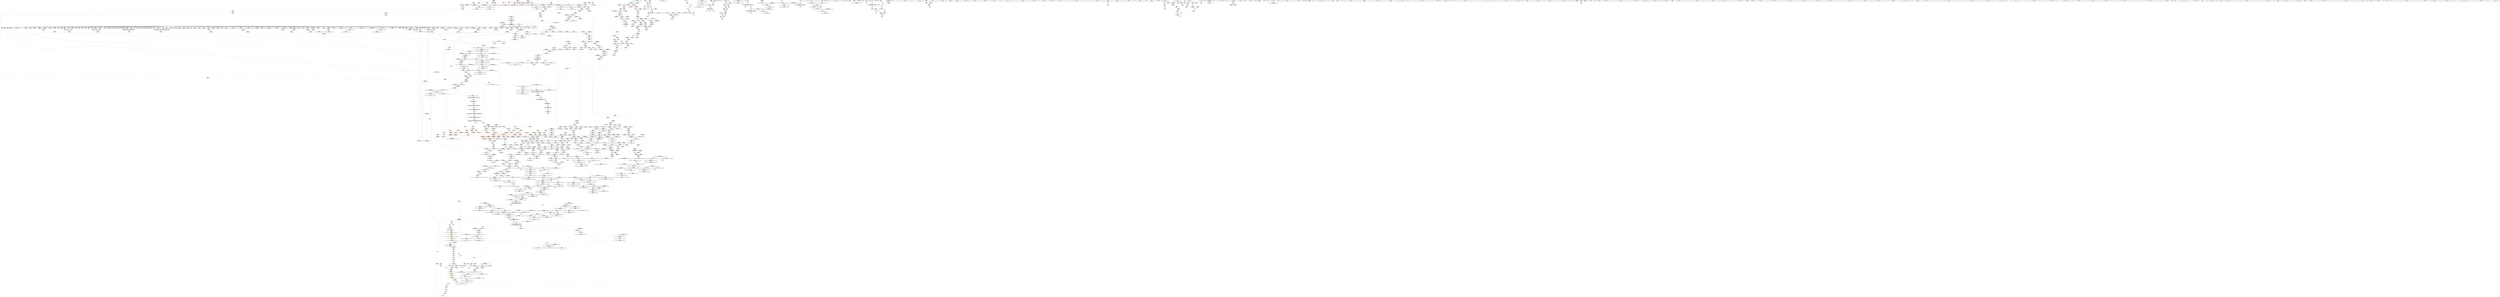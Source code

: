 digraph "SVFG" {
	label="SVFG";

	Node0x5616e5462a00 [shape=record,color=grey,label="{NodeID: 0\nNullPtr}"];
	Node0x5616e5462a00 -> Node0x5616e54e4e30[style=solid];
	Node0x5616e5462a00 -> Node0x5616e54e4f30[style=solid];
	Node0x5616e5462a00 -> Node0x5616e54e5000[style=solid];
	Node0x5616e5462a00 -> Node0x5616e54e50d0[style=solid];
	Node0x5616e5462a00 -> Node0x5616e54e51a0[style=solid];
	Node0x5616e5462a00 -> Node0x5616e54e5270[style=solid];
	Node0x5616e5462a00 -> Node0x5616e54e5340[style=solid];
	Node0x5616e5462a00 -> Node0x5616e54e5410[style=solid];
	Node0x5616e5462a00 -> Node0x5616e54e54e0[style=solid];
	Node0x5616e5462a00 -> Node0x5616e54e55b0[style=solid];
	Node0x5616e5462a00 -> Node0x5616e54e5680[style=solid];
	Node0x5616e5462a00 -> Node0x5616e54e5750[style=solid];
	Node0x5616e5462a00 -> Node0x5616e54e5820[style=solid];
	Node0x5616e5462a00 -> Node0x5616e54e58f0[style=solid];
	Node0x5616e5462a00 -> Node0x5616e54e59c0[style=solid];
	Node0x5616e5462a00 -> Node0x5616e54e5a90[style=solid];
	Node0x5616e5462a00 -> Node0x5616e54e5b60[style=solid];
	Node0x5616e5462a00 -> Node0x5616e54e5c30[style=solid];
	Node0x5616e5462a00 -> Node0x5616e54e5d00[style=solid];
	Node0x5616e5462a00 -> Node0x5616e54e5dd0[style=solid];
	Node0x5616e5462a00 -> Node0x5616e54e5ea0[style=solid];
	Node0x5616e5462a00 -> Node0x5616e54e5f70[style=solid];
	Node0x5616e5462a00 -> Node0x5616e54e6040[style=solid];
	Node0x5616e5462a00 -> Node0x5616e54e6110[style=solid];
	Node0x5616e5462a00 -> Node0x5616e54e61e0[style=solid];
	Node0x5616e5462a00 -> Node0x5616e54e62b0[style=solid];
	Node0x5616e5462a00 -> Node0x5616e54e6380[style=solid];
	Node0x5616e5462a00 -> Node0x5616e54e6450[style=solid];
	Node0x5616e5462a00 -> Node0x5616e54e6520[style=solid];
	Node0x5616e5462a00 -> Node0x5616e54e65f0[style=solid];
	Node0x5616e5462a00 -> Node0x5616e54e66c0[style=solid];
	Node0x5616e5462a00 -> Node0x5616e54e6790[style=solid];
	Node0x5616e5462a00 -> Node0x5616e54e6860[style=solid];
	Node0x5616e5462a00 -> Node0x5616e54e6930[style=solid];
	Node0x5616e5462a00 -> Node0x5616e54e6a00[style=solid];
	Node0x5616e5462a00 -> Node0x5616e54e6ad0[style=solid];
	Node0x5616e5462a00 -> Node0x5616e54e6ba0[style=solid];
	Node0x5616e5462a00 -> Node0x5616e54e6c70[style=solid];
	Node0x5616e5462a00 -> Node0x5616e54e6d40[style=solid];
	Node0x5616e5462a00 -> Node0x5616e54e6e10[style=solid];
	Node0x5616e5462a00 -> Node0x5616e54e6ee0[style=solid];
	Node0x5616e5462a00 -> Node0x5616e54e6fb0[style=solid];
	Node0x5616e5462a00 -> Node0x5616e54e7080[style=solid];
	Node0x5616e5462a00 -> Node0x5616e54e7150[style=solid];
	Node0x5616e5462a00 -> Node0x5616e54e7220[style=solid];
	Node0x5616e5462a00 -> Node0x5616e54e72f0[style=solid];
	Node0x5616e5462a00 -> Node0x5616e54db0d0[style=solid];
	Node0x5616e5462a00 -> Node0x5616e54db1a0[style=solid];
	Node0x5616e5462a00 -> Node0x5616e54db270[style=solid];
	Node0x5616e5462a00 -> Node0x5616e54db340[style=solid];
	Node0x5616e5462a00 -> Node0x5616e54db410[style=solid];
	Node0x5616e5462a00 -> Node0x5616e54db4e0[style=solid];
	Node0x5616e5462a00 -> Node0x5616e54db5b0[style=solid];
	Node0x5616e5462a00 -> Node0x5616e54db680[style=solid];
	Node0x5616e5462a00 -> Node0x5616e54db750[style=solid];
	Node0x5616e5462a00 -> Node0x5616e54db820[style=solid];
	Node0x5616e5462a00 -> Node0x5616e54db8f0[style=solid];
	Node0x5616e5462a00 -> Node0x5616e54db9c0[style=solid];
	Node0x5616e5462a00 -> Node0x5616e54dba90[style=solid];
	Node0x5616e5462a00 -> Node0x5616e54dbb60[style=solid];
	Node0x5616e5462a00 -> Node0x5616e54dbc30[style=solid];
	Node0x5616e5462a00 -> Node0x5616e54dbd00[style=solid];
	Node0x5616e5462a00 -> Node0x5616e54dbdd0[style=solid];
	Node0x5616e5462a00 -> Node0x5616e54dbea0[style=solid];
	Node0x5616e5462a00 -> Node0x5616e54dbf70[style=solid];
	Node0x5616e5462a00 -> Node0x5616e54dc040[style=solid];
	Node0x5616e5462a00 -> Node0x5616e54dc110[style=solid];
	Node0x5616e5462a00 -> Node0x5616e54dc1e0[style=solid];
	Node0x5616e5462a00 -> Node0x5616e54dc2b0[style=solid];
	Node0x5616e5462a00 -> Node0x5616e54dc380[style=solid];
	Node0x5616e5462a00 -> Node0x5616e54dc450[style=solid];
	Node0x5616e5462a00 -> Node0x5616e54dc520[style=solid];
	Node0x5616e5462a00 -> Node0x5616e54dc5f0[style=solid];
	Node0x5616e5462a00 -> Node0x5616e54dc6c0[style=solid];
	Node0x5616e5462a00 -> Node0x5616e54dc790[style=solid];
	Node0x5616e5462a00 -> Node0x5616e54dc860[style=solid];
	Node0x5616e5462a00 -> Node0x5616e54eefa0[style=solid];
	Node0x5616e5462a00 -> Node0x5616e5514590[style=solid];
	Node0x5616e5462a00 -> Node0x5616e5514660[style=solid];
	Node0x5616e5462a00 -> Node0x5616e5514730[style=solid];
	Node0x5616e5462a00 -> Node0x5616e55425f0[style=solid];
	Node0x5616e5462a00 -> Node0x5616e5545290[style=solid];
	Node0x5616e5462a00:s64 -> Node0x5616e56386c0[style=solid,color=red];
	Node0x5616e54e7970 [shape=record,color=red,label="{NodeID: 775\n951\<--945\n\<--__b.addr\n_ZStaNRSt13_Ios_FmtflagsS_\n|{<s0>117}}"];
	Node0x5616e54e7970:s0 -> Node0x5616e56355d0[style=solid,color=red];
	Node0x5616e5638940 [shape=record,color=black,label="{NodeID: 2657\n1439 = PHI(1431, )\n1st arg _ZSt6fill_nIPxmxET_S1_T0_RKT1_ }"];
	Node0x5616e5638940 -> Node0x5616e5515df0[style=solid];
	Node0x5616e54de150 [shape=record,color=black,label="{NodeID: 443\n965\<--980\n_ZStoRRSt13_Ios_FmtflagsS__ret\<--\n_ZStoRRSt13_Ios_FmtflagsS_\n|{<s0>116}}"];
	Node0x5616e54de150:s0 -> Node0x5616e563d7e0[style=solid,color=blue];
	Node0x5616e54d1f10 [shape=record,color=green,label="{NodeID: 111\n608\<--609\n__rhs.addr\<--__rhs.addr_field_insensitive\n_ZStplIcSt11char_traitsIcESaIcEENSt7__cxx1112basic_stringIT_T0_T1_EERKS8_SA_\n}"];
	Node0x5616e54d1f10 -> Node0x5616e54fd480[style=solid];
	Node0x5616e54d1f10 -> Node0x5616e55115a0[style=solid];
	Node0x5616e54ed3a0 [shape=record,color=red,label="{NodeID: 886\n1922\<--1897\n\<--__result.addr\n_ZSt14__copy_move_a2ILb0EN9__gnu_cxx17__normal_iteratorIPKxSt6vectorIxSaIxEEEEPxET1_T0_SA_S9_\n|{<s0>175}}"];
	Node0x5616e54ed3a0:s0 -> Node0x5616e56347a0[style=solid,color=red];
	Node0x5616e54f3f00 [shape=record,color=purple,label="{NodeID: 554\n284\<--201\ndesc10\<--g1\n_Z3Getxx\n|{<s0>31}}"];
	Node0x5616e54f3f00:s0 -> Node0x5616e561e210[style=solid,color=red];
	Node0x5616e54d65f0 [shape=record,color=green,label="{NodeID: 222\n1357\<--1358\n_Znwm\<--_Znwm_field_insensitive\n}"];
	Node0x5616e5512780 [shape=record,color=blue,label="{NodeID: 997\n781\<--872\ni\<--inc\n_ZN3Sol4TestEx\n}"];
	Node0x5616e5512780 -> Node0x5616e5599710[style=dashed];
	Node0x5616e54f9930 [shape=record,color=purple,label="{NodeID: 665\n2072\<--1862\noffset_0\<--\n}"];
	Node0x5616e54f9930 -> Node0x5616e5518c40[style=solid];
	Node0x5616e562f400 [shape=record,color=black,label="{NodeID: 2547\n1216 = PHI(1125, )\n1st arg _ZNSt12_Vector_baseIxSaIxEE12_Vector_implC2ERKS0_ }"];
	Node0x5616e562f400 -> Node0x5616e55144c0[style=solid];
	Node0x5616e54e49c0 [shape=record,color=green,label="{NodeID: 333\n2008\<--2009\nllvm.memmove.p0i8.p0i8.i64\<--llvm.memmove.p0i8.p0i8.i64_field_insensitive\n}"];
	Node0x5616e55181b0 [shape=record,color=blue,label="{NodeID: 1108\n1781\<--1765\ncoerce.dive1\<--__last.coerce\n_ZSt18uninitialized_copyIN9__gnu_cxx17__normal_iteratorIPKxSt6vectorIxSaIxEEEEPxET0_T_SA_S9_\n}"];
	Node0x5616e55181b0 -> Node0x5616e54ee650[style=dashed];
	Node0x5616e54aca90 [shape=record,color=green,label="{NodeID: 1\n7\<--1\n__dso_handle\<--dummyObj\nGlob }"];
	Node0x5616e559f740 [shape=record,color=yellow,style=double,label="{NodeID: 1883\n315V_1 = ENCHI(MR_315V_0)\npts\{17230000 \}\nFun[_ZNKSt6vectorIxSaIxEE3endEv]|{<s0>157}}"];
	Node0x5616e559f740:s0 -> Node0x5616e5519fc0[style=dashed,color=red];
	Node0x5616e54e7a40 [shape=record,color=red,label="{NodeID: 776\n950\<--949\n\<--\n_ZStaNRSt13_Ios_FmtflagsS_\n|{<s0>117}}"];
	Node0x5616e54e7a40:s0 -> Node0x5616e5635450[style=solid,color=red];
	Node0x5616e5638a80 [shape=record,color=black,label="{NodeID: 2658\n1440 = PHI(1426, )\n2nd arg _ZSt6fill_nIPxmxET_S1_T0_RKT1_ }"];
	Node0x5616e5638a80 -> Node0x5616e5515ec0[style=solid];
	Node0x5616e54de220 [shape=record,color=black,label="{NodeID: 444\n983\<--994\n_ZStanSt13_Ios_FmtflagsS__ret\<--and\n_ZStanSt13_Ios_FmtflagsS_\n|{<s0>115|<s1>117}}"];
	Node0x5616e54de220:s0 -> Node0x5616e563d670[style=solid,color=blue];
	Node0x5616e54de220:s1 -> Node0x5616e56400d0[style=solid,color=blue];
	Node0x5616e54d1fe0 [shape=record,color=green,label="{NodeID: 112\n610\<--611\nnrvo\<--nrvo_field_insensitive\n_ZStplIcSt11char_traitsIcESaIcEENSt7__cxx1112basic_stringIT_T0_T1_EERKS8_SA_\n}"];
	Node0x5616e54d1fe0 -> Node0x5616e54fd550[style=solid];
	Node0x5616e54d1fe0 -> Node0x5616e5511670[style=solid];
	Node0x5616e54d1fe0 -> Node0x5616e5511740[style=solid];
	Node0x5616e55a8410 [shape=record,color=yellow,style=double,label="{NodeID: 1994\n177V_1 = ENCHI(MR_177V_0)\npts\{766 \}\nFun[_ZN3Sol4TestEx]}"];
	Node0x5616e55a8410 -> Node0x5616e54fe250[style=dashed];
	Node0x5616e54ed470 [shape=record,color=red,label="{NodeID: 887\n1912\<--1911\n\<--coerce.dive2\n_ZSt14__copy_move_a2ILb0EN9__gnu_cxx17__normal_iteratorIPKxSt6vectorIxSaIxEEEEPxET1_T0_SA_S9_\n|{<s0>172}}"];
	Node0x5616e54ed470:s0 -> Node0x5616e5630f40[style=solid,color=red];
	Node0x5616e54f3fd0 [shape=record,color=purple,label="{NodeID: 555\n290\<--201\ndesc15\<--g1\n_Z3Getxx\n|{<s0>32}}"];
	Node0x5616e54f3fd0:s0 -> Node0x5616e56300c0[style=solid,color=red];
	Node0x5616e54d66f0 [shape=record,color=green,label="{NodeID: 223\n1363\<--1364\nthis.addr\<--this.addr_field_insensitive\n_ZNK9__gnu_cxx13new_allocatorIxE8max_sizeEv\n}"];
	Node0x5616e54d66f0 -> Node0x5616e54ea140[style=solid];
	Node0x5616e54d66f0 -> Node0x5616e5515430[style=solid];
	Node0x5616e5512850 [shape=record,color=blue,label="{NodeID: 998\n906\<--903\nthis.addr\<--this\n_ZNSt8ios_base4setfESt13_Ios_FmtflagsS0_\n}"];
	Node0x5616e5512850 -> Node0x5616e54fec10[style=dashed];
	Node0x5616e54f9a00 [shape=record,color=purple,label="{NodeID: 666\n2073\<--1863\noffset_0\<--\n}"];
	Node0x5616e54f9a00 -> Node0x5616e54ee8c0[style=solid];
	Node0x5616e562f540 [shape=record,color=black,label="{NodeID: 2548\n541 = PHI(193, 235, 193, 338, 654, )\n0th arg _ZNSt6vectorIxSaIxEED2Ev }"];
	Node0x5616e562f540 -> Node0x5616e55110c0[style=solid];
	Node0x5616e54e4ac0 [shape=record,color=green,label="{NodeID: 334\n2022\<--2023\nthis.addr\<--this.addr_field_insensitive\n_ZNK9__gnu_cxx17__normal_iteratorIPKxSt6vectorIxSaIxEEE4baseEv\n}"];
	Node0x5616e54e4ac0 -> Node0x5616e54ee0a0[style=solid];
	Node0x5616e54e4ac0 -> Node0x5616e5519d50[style=solid];
	Node0x5616e5518280 [shape=record,color=blue,label="{NodeID: 1109\n1771\<--1766\n__result.addr\<--__result\n_ZSt18uninitialized_copyIN9__gnu_cxx17__normal_iteratorIPKxSt6vectorIxSaIxEEEEPxET0_T_SA_S9_\n}"];
	Node0x5616e5518280 -> Node0x5616e54ecab0[style=dashed];
	Node0x5616e54acb20 [shape=record,color=green,label="{NodeID: 2\n14\<--1\n.str\<--dummyObj\nGlob }"];
	Node0x5616e559f820 [shape=record,color=yellow,style=double,label="{NodeID: 1884\n317V_1 = ENCHI(MR_317V_0)\npts\{1940001 2020001 \}\nFun[_ZNKSt6vectorIxSaIxEE3endEv]}"];
	Node0x5616e559f820 -> Node0x5616e54ec6a0[style=dashed];
	Node0x5616e54e7b10 [shape=record,color=red,label="{NodeID: 777\n961\<--958\n\<--__a.addr\n_ZStcoSt13_Ios_Fmtflags\n}"];
	Node0x5616e54e7b10 -> Node0x5616e5543910[style=solid];
	Node0x5616e563c9a0 [shape=record,color=black,label="{NodeID: 2659\n315 = PHI()\n}"];
	Node0x5616e54de2f0 [shape=record,color=black,label="{NodeID: 445\n996\<--1007\n_ZStorSt13_Ios_FmtflagsS__ret\<--or\n_ZStorSt13_Ios_FmtflagsS_\n|{<s0>118}}"];
	Node0x5616e54de2f0:s0 -> Node0x5616e5640210[style=solid,color=blue];
	Node0x5616e54d6ba0 [shape=record,color=green,label="{NodeID: 113\n612\<--613\nexn.slot\<--exn.slot_field_insensitive\n_ZStplIcSt11char_traitsIcESaIcEENSt7__cxx1112basic_stringIT_T0_T1_EERKS8_SA_\n}"];
	Node0x5616e54d6ba0 -> Node0x5616e54fd620[style=solid];
	Node0x5616e54d6ba0 -> Node0x5616e5511810[style=solid];
	Node0x5616e55a84f0 [shape=record,color=yellow,style=double,label="{NodeID: 1995\n179V_1 = ENCHI(MR_179V_0)\npts\{768 \}\nFun[_ZN3Sol4TestEx]}"];
	Node0x5616e55a84f0 -> Node0x5616e54fe320[style=dashed];
	Node0x5616e54ed540 [shape=record,color=red,label="{NodeID: 888\n1920\<--1919\n\<--coerce.dive4\n_ZSt14__copy_move_a2ILb0EN9__gnu_cxx17__normal_iteratorIPKxSt6vectorIxSaIxEEEEPxET1_T0_SA_S9_\n|{<s0>174}}"];
	Node0x5616e54ed540:s0 -> Node0x5616e5630f40[style=solid,color=red];
	Node0x5616e54f40a0 [shape=record,color=purple,label="{NodeID: 556\n313\<--201\ndesc22\<--g1\n_Z3Getxx\n|{<s0>35}}"];
	Node0x5616e54f40a0:s0 -> Node0x5616e5630210[style=solid,color=red];
	Node0x5616e54d67c0 [shape=record,color=green,label="{NodeID: 224\n1376\<--1377\n__first.addr\<--__first.addr_field_insensitive\n_ZSt27__uninitialized_default_n_aIPxmxET_S1_T0_RSaIT1_E\n}"];
	Node0x5616e54d67c0 -> Node0x5616e54ea210[style=solid];
	Node0x5616e54d67c0 -> Node0x5616e5515500[style=solid];
	Node0x5616e5512920 [shape=record,color=blue,label="{NodeID: 999\n908\<--904\n__fmtfl.addr\<--__fmtfl\n_ZNSt8ios_base4setfESt13_Ios_FmtflagsS0_\n}"];
	Node0x5616e5512920 -> Node0x5616e54e73c0[style=dashed];
	Node0x5616e54f9ad0 [shape=record,color=purple,label="{NodeID: 667\n2075\<--1872\noffset_0\<--\n}"];
	Node0x5616e54f9ad0 -> Node0x5616e5518de0[style=solid];
	Node0x5616e562f9c0 [shape=record,color=black,label="{NodeID: 2549\n740 = PHI(680, )\n0th arg _ZSt12setprecisioni }"];
	Node0x5616e562f9c0 -> Node0x5616e5511e90[style=solid];
	Node0x5616e54e4b90 [shape=record,color=green,label="{NodeID: 335\n2031\<--2032\nthis.addr\<--this.addr_field_insensitive\n_ZN9__gnu_cxx17__normal_iteratorIPKxSt6vectorIxSaIxEEEC2ERKS2_\n}"];
	Node0x5616e54e4b90 -> Node0x5616e54ee170[style=solid];
	Node0x5616e54e4b90 -> Node0x5616e5519e20[style=solid];
	Node0x5616e5518350 [shape=record,color=blue,label="{NodeID: 1110\n1773\<--1412\n__assignable\<--\n_ZSt18uninitialized_copyIN9__gnu_cxx17__normal_iteratorIPKxSt6vectorIxSaIxEEEEPxET0_T_SA_S9_\n}"];
	Node0x5616e54acdd0 [shape=record,color=green,label="{NodeID: 3\n16\<--1\n.str.2\<--dummyObj\nGlob }"];
	Node0x5616e54e7be0 [shape=record,color=red,label="{NodeID: 778\n974\<--968\n\<--__a.addr\n_ZStoRRSt13_Ios_FmtflagsS_\n}"];
	Node0x5616e54e7be0 -> Node0x5616e54e7e50[style=solid];
	Node0x5616e563caa0 [shape=record,color=black,label="{NodeID: 2660\n325 = PHI(433, )\n}"];
	Node0x5616e563caa0 -> Node0x5616e54fbc20[style=solid];
	Node0x5616e54de3c0 [shape=record,color=black,label="{NodeID: 446\n1015\<--1029\n_ZSteqIcSt11char_traitsIcESaIcEEbRKNSt7__cxx1112basic_stringIT_T0_T1_EEPKS5__ret\<--cmp\n_ZSteqIcSt11char_traitsIcESaIcEEbRKNSt7__cxx1112basic_stringIT_T0_T1_EEPKS5_\n|{<s0>100|<s1>122}}"];
	Node0x5616e54de3c0:s0 -> Node0x5616e563f590[style=solid,color=blue];
	Node0x5616e54de3c0:s1 -> Node0x5616e56404f0[style=solid,color=blue];
	Node0x5616e54d6c30 [shape=record,color=green,label="{NodeID: 114\n614\<--615\nehselector.slot\<--ehselector.slot_field_insensitive\n_ZStplIcSt11char_traitsIcESaIcEENSt7__cxx1112basic_stringIT_T0_T1_EERKS8_SA_\n}"];
	Node0x5616e54d6c30 -> Node0x5616e54fd6f0[style=solid];
	Node0x5616e54d6c30 -> Node0x5616e55118e0[style=solid];
	Node0x5616e55a85d0 [shape=record,color=yellow,style=double,label="{NodeID: 1996\n181V_1 = ENCHI(MR_181V_0)\npts\{770 \}\nFun[_ZN3Sol4TestEx]}"];
	Node0x5616e55a85d0 -> Node0x5616e54fe3f0[style=dashed];
	Node0x5616e54ed610 [shape=record,color=red,label="{NodeID: 889\n1940\<--1939\n\<--coerce.dive1\n_ZSt12__miter_baseIN9__gnu_cxx17__normal_iteratorIPKxSt6vectorIxSaIxEEEEET_S8_\n}"];
	Node0x5616e54ed610 -> Node0x5616e54f1e20[style=solid];
	Node0x5616e54f4170 [shape=record,color=purple,label="{NodeID: 557\n327\<--201\ncnt29\<--g1\n_Z3Getxx\n|{<s0>39}}"];
	Node0x5616e54f4170:s0 -> Node0x5616e5635a40[style=solid,color=red];
	Node0x5616e54d6890 [shape=record,color=green,label="{NodeID: 225\n1378\<--1379\n__n.addr\<--__n.addr_field_insensitive\n_ZSt27__uninitialized_default_n_aIPxmxET_S1_T0_RSaIT1_E\n}"];
	Node0x5616e54d6890 -> Node0x5616e54ea2e0[style=solid];
	Node0x5616e54d6890 -> Node0x5616e55155d0[style=solid];
	Node0x5616e55129f0 [shape=record,color=blue,label="{NodeID: 1000\n910\<--905\n__mask.addr\<--__mask\n_ZNSt8ios_base4setfESt13_Ios_FmtflagsS0_\n}"];
	Node0x5616e55129f0 -> Node0x5616e54e7490[style=dashed];
	Node0x5616e55129f0 -> Node0x5616e54e7560[style=dashed];
	Node0x5616e54f9ba0 [shape=record,color=purple,label="{NodeID: 668\n2076\<--1873\noffset_0\<--\n}"];
	Node0x5616e54f9ba0 -> Node0x5616e54ee990[style=solid];
	Node0x5616e562fad0 [shape=record,color=black,label="{NodeID: 2550\n1016 = PHI(773, 1061, )\n0th arg _ZSteqIcSt11char_traitsIcESaIcEEbRKNSt7__cxx1112basic_stringIT_T0_T1_EEPKS5_ }"];
	Node0x5616e562fad0 -> Node0x5616e5513480[style=solid];
	Node0x5616e54e4c60 [shape=record,color=green,label="{NodeID: 336\n2033\<--2034\n__i.addr\<--__i.addr_field_insensitive\n_ZN9__gnu_cxx17__normal_iteratorIPKxSt6vectorIxSaIxEEEC2ERKS2_\n}"];
	Node0x5616e54e4c60 -> Node0x5616e54ee240[style=solid];
	Node0x5616e54e4c60 -> Node0x5616e5519ef0[style=solid];
	Node0x5616e5518420 [shape=record,color=blue, style = dotted,label="{NodeID: 1111\n2060\<--2062\noffset_0\<--dummyVal\n_ZSt18uninitialized_copyIN9__gnu_cxx17__normal_iteratorIPKxSt6vectorIxSaIxEEEEPxET0_T_SA_S9_\n}"];
	Node0x5616e5518420 -> Node0x5616e54ecb80[style=dashed];
	Node0x5616e54ace60 [shape=record,color=green,label="{NodeID: 4\n18\<--1\n.str.3\<--dummyObj\nGlob }"];
	Node0x5616e54e7cb0 [shape=record,color=red,label="{NodeID: 779\n980\<--968\n\<--__a.addr\n_ZStoRRSt13_Ios_FmtflagsS_\n}"];
	Node0x5616e54e7cb0 -> Node0x5616e54de150[style=solid];
	Node0x5616e54e7cb0 -> Node0x5616e5513070[style=solid];
	Node0x5616e563ccd0 [shape=record,color=black,label="{NodeID: 2661\n329 = PHI(433, )\n}"];
	Node0x5616e563ccd0 -> Node0x5616e54fbcf0[style=solid];
	Node0x5616e563ccd0 -> Node0x5616e550fee0[style=solid];
	Node0x5616e54de490 [shape=record,color=black,label="{NodeID: 447\n1031\<--1043\n_ZStgtIcSt11char_traitsIcESaIcEEbRKNSt7__cxx1112basic_stringIT_T0_T1_EESA__ret\<--cmp\n_ZStgtIcSt11char_traitsIcESaIcEEbRKNSt7__cxx1112basic_stringIT_T0_T1_EESA_\n|{<s0>101}}"];
	Node0x5616e54de490:s0 -> Node0x5616e563f6a0[style=solid,color=blue];
	Node0x5616e54d6d00 [shape=record,color=green,label="{NodeID: 115\n623\<--624\n_ZNSt7__cxx1112basic_stringIcSt11char_traitsIcESaIcEE6appendERKS4_\<--_ZNSt7__cxx1112basic_stringIcSt11char_traitsIcESaIcEE6appendERKS4__field_insensitive\n}"];
	Node0x5616e55a86b0 [shape=record,color=yellow,style=double,label="{NodeID: 1997\n183V_1 = ENCHI(MR_183V_0)\npts\{772 \}\nFun[_ZN3Sol4TestEx]}"];
	Node0x5616e55a86b0 -> Node0x5616e54fe4c0[style=dashed];
	Node0x5616e54ed6e0 [shape=record,color=red,label="{NodeID: 890\n1958\<--1946\n\<--__first.addr\n_ZSt13__copy_move_aILb0EPKxPxET1_T0_S4_S3_\n|{<s0>178}}"];
	Node0x5616e54ed6e0:s0 -> Node0x5616e5641db0[style=solid,color=red];
	Node0x5616e54f4240 [shape=record,color=purple,label="{NodeID: 558\n339\<--201\ncnt33\<--g1\n_Z3Getxx\n|{<s0>40}}"];
	Node0x5616e54f4240:s0 -> Node0x5616e5632c80[style=solid,color=red];
	Node0x5616e54d6960 [shape=record,color=green,label="{NodeID: 226\n1380\<--1381\n.addr\<--.addr_field_insensitive\n_ZSt27__uninitialized_default_n_aIPxmxET_S1_T0_RSaIT1_E\n}"];
	Node0x5616e54d6960 -> Node0x5616e55156a0[style=solid];
	Node0x5616e5512ac0 [shape=record,color=blue,label="{NodeID: 1001\n912\<--919\n__old\<--\n_ZNSt8ios_base4setfESt13_Ios_FmtflagsS0_\n}"];
	Node0x5616e5512ac0 -> Node0x5616e54e7630[style=dashed];
	Node0x5616e54f9c70 [shape=record,color=purple,label="{NodeID: 669\n1903\<--1893\ncoerce.dive\<--__first\n_ZSt14__copy_move_a2ILb0EN9__gnu_cxx17__normal_iteratorIPKxSt6vectorIxSaIxEEEEPxET1_T0_SA_S9_\n}"];
	Node0x5616e54f9c70 -> Node0x5616e5518f80[style=solid];
	Node0x5616e562fc20 [shape=record,color=black,label="{NodeID: 2551\n1017 = PHI(833, 1062, )\n1st arg _ZSteqIcSt11char_traitsIcESaIcEEbRKNSt7__cxx1112basic_stringIT_T0_T1_EEPKS5_ }"];
	Node0x5616e562fc20 -> Node0x5616e5513550[style=solid];
	Node0x5616e54e4d30 [shape=record,color=green,label="{NodeID: 337\n34\<--2046\n_GLOBAL__sub_I_Swistakk_0_1.cpp\<--_GLOBAL__sub_I_Swistakk_0_1.cpp_field_insensitive\n}"];
	Node0x5616e54e4d30 -> Node0x5616e54eeea0[style=solid];
	Node0x5616e55184f0 [shape=record,color=blue, style = dotted,label="{NodeID: 1112\n2063\<--2065\noffset_0\<--dummyVal\n_ZSt18uninitialized_copyIN9__gnu_cxx17__normal_iteratorIPKxSt6vectorIxSaIxEEEEPxET0_T_SA_S9_\n}"];
	Node0x5616e55184f0 -> Node0x5616e54ecc50[style=dashed];
	Node0x5616e54acef0 [shape=record,color=green,label="{NodeID: 5\n20\<--1\n_ZSt4cout\<--dummyObj\nGlob }"];
	Node0x5616e54e7d80 [shape=record,color=red,label="{NodeID: 780\n976\<--970\n\<--__b.addr\n_ZStoRRSt13_Ios_FmtflagsS_\n|{<s0>118}}"];
	Node0x5616e54e7d80:s0 -> Node0x5616e5637340[style=solid,color=red];
	Node0x5616e563cea0 [shape=record,color=black,label="{NodeID: 2662\n44 = PHI()\n}"];
	Node0x5616e54de560 [shape=record,color=black,label="{NodeID: 448\n1052\<--1064\n_ZStneIcSt11char_traitsIcESaIcEEbRKNSt7__cxx1112basic_stringIT_T0_T1_EEPKS5__ret\<--lnot\n_ZStneIcSt11char_traitsIcESaIcEEbRKNSt7__cxx1112basic_stringIT_T0_T1_EEPKS5_\n|{<s0>106}}"];
	Node0x5616e54de560:s0 -> Node0x5616e563f880[style=solid,color=blue];
	Node0x5616e54d6dd0 [shape=record,color=green,label="{NodeID: 116\n648\<--649\nthis.addr\<--this.addr_field_insensitive\n_ZN4InfoD2Ev\n}"];
	Node0x5616e54d6dd0 -> Node0x5616e54fd7c0[style=solid];
	Node0x5616e54d6dd0 -> Node0x5616e55119b0[style=solid];
	Node0x5616e55a8790 [shape=record,color=yellow,style=double,label="{NodeID: 1998\n185V_1 = ENCHI(MR_185V_0)\npts\{778 \}\nFun[_ZN3Sol4TestEx]}"];
	Node0x5616e55a8790 -> Node0x5616e55122a0[style=dashed];
	Node0x5616e55a8790 -> Node0x5616e5512440[style=dashed];
	Node0x5616e55a8790 -> Node0x5616e55125e0[style=dashed];
	Node0x5616e54ed7b0 [shape=record,color=red,label="{NodeID: 891\n1959\<--1948\n\<--__last.addr\n_ZSt13__copy_move_aILb0EPKxPxET1_T0_S4_S3_\n|{<s0>178}}"];
	Node0x5616e54ed7b0:s0 -> Node0x5616e5641ec0[style=solid,color=red];
	Node0x5616e54f4310 [shape=record,color=purple,label="{NodeID: 559\n285\<--203\ndesc11\<--g2\n_Z3Getxx\n|{<s0>31}}"];
	Node0x5616e54f4310:s0 -> Node0x5616e562d740[style=solid,color=red];
	Node0x5616e54d6a30 [shape=record,color=green,label="{NodeID: 227\n1388\<--1389\n_ZSt25__uninitialized_default_nIPxmET_S1_T0_\<--_ZSt25__uninitialized_default_nIPxmET_S1_T0__field_insensitive\n}"];
	Node0x5616e5512b90 [shape=record,color=blue,label="{NodeID: 1002\n943\<--941\n__a.addr\<--__a\n_ZStaNRSt13_Ios_FmtflagsS_\n}"];
	Node0x5616e5512b90 -> Node0x5616e54e77d0[style=dashed];
	Node0x5616e5512b90 -> Node0x5616e54e78a0[style=dashed];
	Node0x5616e54f9d40 [shape=record,color=purple,label="{NodeID: 670\n1905\<--1895\ncoerce.dive1\<--__last\n_ZSt14__copy_move_a2ILb0EN9__gnu_cxx17__normal_iteratorIPKxSt6vectorIxSaIxEEEEPxET1_T0_SA_S9_\n}"];
	Node0x5616e54f9d40 -> Node0x5616e5519050[style=solid];
	Node0x5616e562fd70 [shape=record,color=black,label="{NodeID: 2552\n1721 = PHI(491, )\n0th arg _ZNKSt6vectorIxSaIxEE3endEv }"];
	Node0x5616e562fd70 -> Node0x5616e5517cd0[style=solid];
	Node0x5616e54e4e30 [shape=record,color=black,label="{NodeID: 338\n2\<--3\ndummyVal\<--dummyVal\n}"];
	Node0x5616e55185c0 [shape=record,color=blue,label="{NodeID: 1113\n1819\<--1806\ncoerce.dive\<--__first.coerce\n_ZNSt20__uninitialized_copyILb1EE13__uninit_copyIN9__gnu_cxx17__normal_iteratorIPKxSt6vectorIxSaIxEEEEPxEET0_T_SC_SB_\n}"];
	Node0x5616e55185c0 -> Node0x5616e54ee720[style=dashed];
	Node0x5616e54acf80 [shape=record,color=green,label="{NodeID: 6\n21\<--1\n_ZSt3cin\<--dummyObj\nGlob }"];
	Node0x5616e559fc00 [shape=record,color=yellow,style=double,label="{NodeID: 1888\n148V_1 = ENCHI(MR_148V_0)\npts\{613 \}\nFun[_ZStplIcSt11char_traitsIcESaIcEENSt7__cxx1112basic_stringIT_T0_T1_EERKS8_SA_]}"];
	Node0x5616e559fc00 -> Node0x5616e5511810[style=dashed];
	Node0x5616e54e7e50 [shape=record,color=red,label="{NodeID: 781\n975\<--974\n\<--\n_ZStoRRSt13_Ios_FmtflagsS_\n|{<s0>118}}"];
	Node0x5616e54e7e50:s0 -> Node0x5616e5637230[style=solid,color=red];
	Node0x5616e563cf70 [shape=record,color=black,label="{NodeID: 2663\n107 = PHI()\n}"];
	Node0x5616e54de630 [shape=record,color=black,label="{NodeID: 449\n1158\<--1157\n\<--this1\n_ZNSt6vectorIxSaIxEE21_M_default_initializeEm\n}"];
	Node0x5616e54de630 -> Node0x5616e54f5eb0[style=solid];
	Node0x5616e54de630 -> Node0x5616e54f5f80[style=solid];
	Node0x5616e54d6ea0 [shape=record,color=green,label="{NodeID: 117\n657\<--658\nmain\<--main_field_insensitive\n}"];
	Node0x5616e55a8870 [shape=record,color=yellow,style=double,label="{NodeID: 1999\n187V_1 = ENCHI(MR_187V_0)\npts\{780 \}\nFun[_ZN3Sol4TestEx]}"];
	Node0x5616e55a8870 -> Node0x5616e5512370[style=dashed];
	Node0x5616e55a8870 -> Node0x5616e5512510[style=dashed];
	Node0x5616e55a8870 -> Node0x5616e55126b0[style=dashed];
	Node0x5616e54ed880 [shape=record,color=red,label="{NodeID: 892\n1960\<--1950\n\<--__result.addr\n_ZSt13__copy_move_aILb0EPKxPxET1_T0_S4_S3_\n|{<s0>178}}"];
	Node0x5616e54ed880:s0 -> Node0x5616e5641fd0[style=solid,color=red];
	Node0x5616e54f43e0 [shape=record,color=purple,label="{NodeID: 560\n291\<--203\ndesc16\<--g2\n_Z3Getxx\n|{<s0>32}}"];
	Node0x5616e54f43e0:s0 -> Node0x5616e5630210[style=solid,color=red];
	Node0x5616e54df0f0 [shape=record,color=green,label="{NodeID: 228\n1393\<--1394\nthis.addr\<--this.addr_field_insensitive\n_ZNSt12_Vector_baseIxSaIxEE19_M_get_Tp_allocatorEv\n}"];
	Node0x5616e54df0f0 -> Node0x5616e54ea3b0[style=solid];
	Node0x5616e54df0f0 -> Node0x5616e5515770[style=solid];
	Node0x5616e5512c60 [shape=record,color=blue,label="{NodeID: 1003\n945\<--942\n__b.addr\<--__b\n_ZStaNRSt13_Ios_FmtflagsS_\n}"];
	Node0x5616e5512c60 -> Node0x5616e54e7970[style=dashed];
	Node0x5616e54f9e10 [shape=record,color=purple,label="{NodeID: 671\n1911\<--1899\ncoerce.dive2\<--agg.tmp\n_ZSt14__copy_move_a2ILb0EN9__gnu_cxx17__normal_iteratorIPKxSt6vectorIxSaIxEEEEPxET1_T0_SA_S9_\n}"];
	Node0x5616e54f9e10 -> Node0x5616e54ed470[style=solid];
	Node0x5616e562fe80 [shape=record,color=black,label="{NodeID: 2553\n603 = PHI(207, 209, )\n0th arg _ZStplIcSt11char_traitsIcESaIcEENSt7__cxx1112basic_stringIT_T0_T1_EERKS8_SA_ }"];
	Node0x5616e54e4f30 [shape=record,color=black,label="{NodeID: 339\n111\<--3\n\<--dummyVal\n__cxx_global_var_init.1\n}"];
	Node0x5616e5518690 [shape=record,color=blue,label="{NodeID: 1114\n1821\<--1807\ncoerce.dive1\<--__last.coerce\n_ZNSt20__uninitialized_copyILb1EE13__uninit_copyIN9__gnu_cxx17__normal_iteratorIPKxSt6vectorIxSaIxEEEEPxEET0_T_SC_SB_\n}"];
	Node0x5616e5518690 -> Node0x5616e54ee7f0[style=dashed];
	Node0x5616e54ad7c0 [shape=record,color=green,label="{NodeID: 7\n24\<--1\n.str.4\<--dummyObj\nGlob }"];
	Node0x5616e559fce0 [shape=record,color=yellow,style=double,label="{NodeID: 1889\n150V_1 = ENCHI(MR_150V_0)\npts\{615 \}\nFun[_ZStplIcSt11char_traitsIcESaIcEENSt7__cxx1112basic_stringIT_T0_T1_EERKS8_SA_]}"];
	Node0x5616e559fce0 -> Node0x5616e55118e0[style=dashed];
	Node0x5616e54e7f20 [shape=record,color=red,label="{NodeID: 782\n992\<--986\n\<--__a.addr\n_ZStanSt13_Ios_FmtflagsS_\n}"];
	Node0x5616e54e7f20 -> Node0x5616e5542b90[style=solid];
	Node0x5616e563d040 [shape=record,color=black,label="{NodeID: 2664\n230 = PHI(433, )\n}"];
	Node0x5616e563d040 -> Node0x5616e550f520[style=solid];
	Node0x5616e54de700 [shape=record,color=black,label="{NodeID: 450\n1163\<--1157\n\<--this1\n_ZNSt6vectorIxSaIxEE21_M_default_initializeEm\n|{<s0>128}}"];
	Node0x5616e54de700:s0 -> Node0x5616e5637700[style=solid,color=red];
	Node0x5616e54d6fa0 [shape=record,color=green,label="{NodeID: 118\n660\<--661\nretval\<--retval_field_insensitive\nmain\n}"];
	Node0x5616e54d6fa0 -> Node0x5616e5511a80[style=solid];
	Node0x5616e54ed950 [shape=record,color=red,label="{NodeID: 893\n1974\<--1971\n\<--call\n_ZSt12__niter_baseIPKxSt6vectorIxSaIxEEET_N9__gnu_cxx17__normal_iteratorIS5_T0_EE\n}"];
	Node0x5616e54ed950 -> Node0x5616e54f1fc0[style=solid];
	Node0x5616e54f44b0 [shape=record,color=purple,label="{NodeID: 561\n312\<--203\ndesc21\<--g2\n_Z3Getxx\n|{<s0>35}}"];
	Node0x5616e54f44b0:s0 -> Node0x5616e56300c0[style=solid,color=red];
	Node0x5616e54df180 [shape=record,color=green,label="{NodeID: 229\n1403\<--1404\n__first.addr\<--__first.addr_field_insensitive\n_ZSt25__uninitialized_default_nIPxmET_S1_T0_\n}"];
	Node0x5616e54df180 -> Node0x5616e54ea480[style=solid];
	Node0x5616e54df180 -> Node0x5616e5515840[style=solid];
	Node0x5616e5512d30 [shape=record,color=blue,label="{NodeID: 1004\n953\<--952\n\<--call\n_ZStaNRSt13_Ios_FmtflagsS_\n}"];
	Node0x5616e54f9ee0 [shape=record,color=purple,label="{NodeID: 672\n1919\<--1901\ncoerce.dive4\<--agg.tmp3\n_ZSt14__copy_move_a2ILb0EN9__gnu_cxx17__normal_iteratorIPKxSt6vectorIxSaIxEEEEPxET1_T0_SA_S9_\n}"];
	Node0x5616e54f9ee0 -> Node0x5616e54ed540[style=solid];
	Node0x5616e56300c0 [shape=record,color=black,label="{NodeID: 2554\n604 = PHI(290, 312, )\n1st arg _ZStplIcSt11char_traitsIcESaIcEENSt7__cxx1112basic_stringIT_T0_T1_EERKS8_SA_ }"];
	Node0x5616e56300c0 -> Node0x5616e55114d0[style=solid];
	Node0x5616e54e5000 [shape=record,color=black,label="{NodeID: 340\n112\<--3\n\<--dummyVal\n__cxx_global_var_init.1\n}"];
	Node0x5616e54e5000 -> Node0x5616e550edd0[style=solid];
	Node0x5616e5518760 [shape=record,color=blue,label="{NodeID: 1115\n1813\<--1808\n__result.addr\<--__result\n_ZNSt20__uninitialized_copyILb1EE13__uninit_copyIN9__gnu_cxx17__normal_iteratorIPKxSt6vectorIxSaIxEEEEPxEET0_T_SC_SB_\n}"];
	Node0x5616e5518760 -> Node0x5616e54ecd20[style=dashed];
	Node0x5616e54ad850 [shape=record,color=green,label="{NodeID: 8\n26\<--1\n.str.5\<--dummyObj\nGlob }"];
	Node0x5616e559fdc0 [shape=record,color=yellow,style=double,label="{NodeID: 1890\n22V_1 = ENCHI(MR_22V_0)\npts\{1356 \}\nFun[_ZSt22__uninitialized_copy_aIN9__gnu_cxx17__normal_iteratorIPKxSt6vectorIxSaIxEEEEPxxET0_T_SA_S9_RSaIT1_E]|{<s0>155}}"];
	Node0x5616e559fdc0:s0 -> Node0x5616e55a0f80[style=dashed,color=red];
	Node0x5616e54e7ff0 [shape=record,color=red,label="{NodeID: 783\n993\<--988\n\<--__b.addr\n_ZStanSt13_Ios_FmtflagsS_\n}"];
	Node0x5616e54e7ff0 -> Node0x5616e5542b90[style=solid];
	Node0x5616e563d150 [shape=record,color=black,label="{NodeID: 2665\n286 = PHI(581, )\n}"];
	Node0x5616e54de7d0 [shape=record,color=black,label="{NodeID: 451\n1168\<--1157\n\<--this1\n_ZNSt6vectorIxSaIxEE21_M_default_initializeEm\n}"];
	Node0x5616e54de7d0 -> Node0x5616e54f6050[style=solid];
	Node0x5616e54de7d0 -> Node0x5616e54f6120[style=solid];
	Node0x5616e54d7070 [shape=record,color=green,label="{NodeID: 119\n662\<--663\nagg.tmp\<--agg.tmp_field_insensitive\nmain\n}"];
	Node0x5616e54d7070 -> Node0x5616e54f5350[style=solid];
	Node0x5616e54d7070 -> Node0x5616e54f5420[style=solid];
	Node0x5616e54eda20 [shape=record,color=red,label="{NodeID: 894\n1992\<--1980\n\<--__first.addr\n_ZNSt11__copy_moveILb0ELb1ESt26random_access_iterator_tagE8__copy_mIxEEPT_PKS3_S6_S4_\n}"];
	Node0x5616e54eda20 -> Node0x5616e54f2160[style=solid];
	Node0x5616e54f4580 [shape=record,color=purple,label="{NodeID: 562\n323\<--203\ncnt27\<--g2\n_Z3Getxx\n|{<s0>38}}"];
	Node0x5616e54f4580:s0 -> Node0x5616e5635a40[style=solid,color=red];
	Node0x5616e54df250 [shape=record,color=green,label="{NodeID: 230\n1405\<--1406\n__n.addr\<--__n.addr_field_insensitive\n_ZSt25__uninitialized_default_nIPxmET_S1_T0_\n}"];
	Node0x5616e54df250 -> Node0x5616e54ea550[style=solid];
	Node0x5616e54df250 -> Node0x5616e5515910[style=solid];
	Node0x5616e5512e00 [shape=record,color=blue,label="{NodeID: 1005\n958\<--957\n__a.addr\<--__a\n_ZStcoSt13_Ios_Fmtflags\n}"];
	Node0x5616e5512e00 -> Node0x5616e54e7b10[style=dashed];
	Node0x5616e54f9fb0 [shape=record,color=purple,label="{NodeID: 673\n2078\<--1908\noffset_0\<--\n}"];
	Node0x5616e54f9fb0 -> Node0x5616e55191f0[style=solid];
	Node0x5616e5630210 [shape=record,color=black,label="{NodeID: 2555\n605 = PHI(291, 313, )\n2nd arg _ZStplIcSt11char_traitsIcESaIcEENSt7__cxx1112basic_stringIT_T0_T1_EERKS8_SA_ }"];
	Node0x5616e5630210 -> Node0x5616e55115a0[style=solid];
	Node0x5616e54e50d0 [shape=record,color=black,label="{NodeID: 341\n114\<--3\n\<--dummyVal\n__cxx_global_var_init.1\n}"];
	Node0x5616e54e50d0 -> Node0x5616e550eea0[style=solid];
	Node0x5616e5518830 [shape=record,color=blue, style = dotted,label="{NodeID: 1116\n2066\<--2068\noffset_0\<--dummyVal\n_ZNSt20__uninitialized_copyILb1EE13__uninit_copyIN9__gnu_cxx17__normal_iteratorIPKxSt6vectorIxSaIxEEEEPxEET0_T_SC_SB_\n}"];
	Node0x5616e5518830 -> Node0x5616e54ecdf0[style=dashed];
	Node0x5616e54ad8e0 [shape=record,color=green,label="{NodeID: 9\n28\<--1\n.str.6\<--dummyObj\nGlob }"];
	Node0x5616e54e80c0 [shape=record,color=red,label="{NodeID: 784\n1005\<--999\n\<--__a.addr\n_ZStorSt13_Ios_FmtflagsS_\n}"];
	Node0x5616e54e80c0 -> Node0x5616e5542d10[style=solid];
	Node0x5616e563d260 [shape=record,color=black,label="{NodeID: 2666\n295 = PHI()\n}"];
	Node0x5616e54de8a0 [shape=record,color=black,label="{NodeID: 452\n1192\<--1188\nsub.ptr.lhs.cast\<--\n_ZNSt12_Vector_baseIxSaIxEED2Ev\n}"];
	Node0x5616e54de8a0 -> Node0x5616e5544990[style=solid];
	Node0x5616e54d7140 [shape=record,color=green,label="{NodeID: 120\n664\<--665\nT\<--T_field_insensitive\nmain\n}"];
	Node0x5616e54d7140 -> Node0x5616e54fd890[style=solid];
	Node0x5616e54edaf0 [shape=record,color=red,label="{NodeID: 895\n2003\<--1980\n\<--__first.addr\n_ZNSt11__copy_moveILb0ELb1ESt26random_access_iterator_tagE8__copy_mIxEEPT_PKS3_S6_S4_\n}"];
	Node0x5616e54edaf0 -> Node0x5616e54f2300[style=solid];
	Node0x5616e54f4650 [shape=record,color=purple,label="{NodeID: 563\n444\<--443\n_M_impl\<--\n_ZNSt6vectorIxSaIxEEixEm\n}"];
	Node0x5616e54df320 [shape=record,color=green,label="{NodeID: 231\n1407\<--1408\n__assignable\<--__assignable_field_insensitive\n_ZSt25__uninitialized_default_nIPxmET_S1_T0_\n}"];
	Node0x5616e54df320 -> Node0x5616e55159e0[style=solid];
	Node0x5616e5512ed0 [shape=record,color=blue,label="{NodeID: 1006\n968\<--966\n__a.addr\<--__a\n_ZStoRRSt13_Ios_FmtflagsS_\n}"];
	Node0x5616e5512ed0 -> Node0x5616e54e7be0[style=dashed];
	Node0x5616e5512ed0 -> Node0x5616e54e7cb0[style=dashed];
	Node0x5616e54fa080 [shape=record,color=purple,label="{NodeID: 674\n2079\<--1909\noffset_0\<--\n}"];
	Node0x5616e54fa080 -> Node0x5616e54eea60[style=solid];
	Node0x5616e5630360 [shape=record,color=black,label="{NodeID: 2556\n1660 = PHI(506, )\n0th arg _ZSt22__uninitialized_copy_aIN9__gnu_cxx17__normal_iteratorIPKxSt6vectorIxSaIxEEEEPxxET0_T_SA_S9_RSaIT1_E }"];
	Node0x5616e5630360 -> Node0x5616e5517650[style=solid];
	Node0x5616e54e51a0 [shape=record,color=black,label="{NodeID: 342\n117\<--3\n\<--dummyVal\n__cxx_global_var_init.1\n}"];
	Node0x5616e5518900 [shape=record,color=blue, style = dotted,label="{NodeID: 1117\n2069\<--2071\noffset_0\<--dummyVal\n_ZNSt20__uninitialized_copyILb1EE13__uninit_copyIN9__gnu_cxx17__normal_iteratorIPKxSt6vectorIxSaIxEEEEPxEET0_T_SC_SB_\n}"];
	Node0x5616e5518900 -> Node0x5616e54ecec0[style=dashed];
	Node0x5616e54ad9a0 [shape=record,color=green,label="{NodeID: 10\n30\<--1\n.str.7\<--dummyObj\nGlob }"];
	Node0x5616e54e8190 [shape=record,color=red,label="{NodeID: 785\n1006\<--1001\n\<--__b.addr\n_ZStorSt13_Ios_FmtflagsS_\n}"];
	Node0x5616e54e8190 -> Node0x5616e5542d10[style=solid];
	Node0x5616e563d330 [shape=record,color=black,label="{NodeID: 2667\n922 = PHI(956, )\n|{<s0>114}}"];
	Node0x5616e563d330:s0 -> Node0x5616e5636320[style=solid,color=red];
	Node0x5616e54de970 [shape=record,color=black,label="{NodeID: 453\n1193\<--1191\nsub.ptr.rhs.cast\<--\n_ZNSt12_Vector_baseIxSaIxEED2Ev\n}"];
	Node0x5616e54de970 -> Node0x5616e5544990[style=solid];
	Node0x5616e54d7210 [shape=record,color=green,label="{NodeID: 121\n666\<--667\nt\<--t_field_insensitive\nmain\n}"];
	Node0x5616e54d7210 -> Node0x5616e54fd960[style=solid];
	Node0x5616e54d7210 -> Node0x5616e54fda30[style=solid];
	Node0x5616e54d7210 -> Node0x5616e54fdb00[style=solid];
	Node0x5616e54d7210 -> Node0x5616e5511c20[style=solid];
	Node0x5616e54d7210 -> Node0x5616e5511cf0[style=solid];
	Node0x5616e54edbc0 [shape=record,color=red,label="{NodeID: 896\n1991\<--1982\n\<--__last.addr\n_ZNSt11__copy_moveILb0ELb1ESt26random_access_iterator_tagE8__copy_mIxEEPT_PKS3_S6_S4_\n}"];
	Node0x5616e54edbc0 -> Node0x5616e54f2090[style=solid];
	Node0x5616e54f4720 [shape=record,color=purple,label="{NodeID: 564\n445\<--443\n_M_start\<--\n_ZNSt6vectorIxSaIxEEixEm\n}"];
	Node0x5616e54f4720 -> Node0x5616e54fc5e0[style=solid];
	Node0x5616e54df3f0 [shape=record,color=green,label="{NodeID: 232\n1416\<--1417\n_ZNSt27__uninitialized_default_n_1ILb1EE18__uninit_default_nIPxmEET_S3_T0_\<--_ZNSt27__uninitialized_default_n_1ILb1EE18__uninit_default_nIPxmEET_S3_T0__field_insensitive\n}"];
	Node0x5616e5512fa0 [shape=record,color=blue,label="{NodeID: 1007\n970\<--967\n__b.addr\<--__b\n_ZStoRRSt13_Ios_FmtflagsS_\n}"];
	Node0x5616e5512fa0 -> Node0x5616e54e7d80[style=dashed];
	Node0x5616e54fa150 [shape=record,color=purple,label="{NodeID: 675\n2081\<--1916\noffset_0\<--\n}"];
	Node0x5616e54fa150 -> Node0x5616e55192c0[style=solid];
	Node0x5616e5630470 [shape=record,color=black,label="{NodeID: 2557\n1661 = PHI(508, )\n1st arg _ZSt22__uninitialized_copy_aIN9__gnu_cxx17__normal_iteratorIPKxSt6vectorIxSaIxEEEEPxxET0_T_SA_S9_RSaIT1_E }"];
	Node0x5616e5630470 -> Node0x5616e5517720[style=solid];
	Node0x5616e54e5270 [shape=record,color=black,label="{NodeID: 343\n118\<--3\n\<--dummyVal\n__cxx_global_var_init.1\n}"];
	Node0x5616e54e5270 -> Node0x5616e550ef70[style=solid];
	Node0x5616e55189d0 [shape=record,color=blue,label="{NodeID: 1118\n1857\<--1840\ncoerce.dive\<--__first.coerce\n_ZSt4copyIN9__gnu_cxx17__normal_iteratorIPKxSt6vectorIxSaIxEEEEPxET0_T_SA_S9_\n}"];
	Node0x5616e55189d0 -> Node0x5616e54ee8c0[style=dashed];
	Node0x5616e54adaa0 [shape=record,color=green,label="{NodeID: 11\n33\<--1\n\<--dummyObj\nCan only get source location for instruction, argument, global var or function.}"];
	Node0x5616e54e8260 [shape=record,color=red,label="{NodeID: 786\n1024\<--1018\n\<--__lhs.addr\n_ZSteqIcSt11char_traitsIcESaIcEEbRKNSt7__cxx1112basic_stringIT_T0_T1_EEPKS5_\n}"];
	Node0x5616e563d560 [shape=record,color=black,label="{NodeID: 2668\n926 = PHI(940, )\n}"];
	Node0x5616e54dea40 [shape=record,color=black,label="{NodeID: 454\n1224\<--1223\n\<--this1\n_ZNSt12_Vector_baseIxSaIxEE12_Vector_implC2ERKS0_\n|{<s0>134}}"];
	Node0x5616e54dea40:s0 -> Node0x5616e56342e0[style=solid,color=red];
	Node0x5616e54d72e0 [shape=record,color=green,label="{NodeID: 122\n668\<--669\nsol\<--sol_field_insensitive\nmain\n|{<s0>84}}"];
	Node0x5616e54d72e0:s0 -> Node0x5616e5636ac0[style=solid,color=red];
	Node0x5616e54edc90 [shape=record,color=red,label="{NodeID: 897\n2001\<--1984\n\<--__result.addr\n_ZNSt11__copy_moveILb0ELb1ESt26random_access_iterator_tagE8__copy_mIxEEPT_PKS3_S6_S4_\n}"];
	Node0x5616e54edc90 -> Node0x5616e54f2230[style=solid];
	Node0x5616e54f47f0 [shape=record,color=purple,label="{NodeID: 565\n489\<--463\ncoerce.dive\<--agg.tmp\n_ZNSt6vectorIxSaIxEEC2ERKS1_\n}"];
	Node0x5616e54f47f0 -> Node0x5616e5510b10[style=solid];
	Node0x5616e54df4c0 [shape=record,color=green,label="{NodeID: 233\n1422\<--1423\n__first.addr\<--__first.addr_field_insensitive\n_ZNSt27__uninitialized_default_n_1ILb1EE18__uninit_default_nIPxmEET_S3_T0_\n}"];
	Node0x5616e54df4c0 -> Node0x5616e54ea620[style=solid];
	Node0x5616e54df4c0 -> Node0x5616e5515ab0[style=solid];
	Node0x5616e5513070 [shape=record,color=blue,label="{NodeID: 1008\n980\<--977\n\<--call\n_ZStoRRSt13_Ios_FmtflagsS_\n}"];
	Node0x5616e54fa220 [shape=record,color=purple,label="{NodeID: 676\n2082\<--1917\noffset_0\<--\n}"];
	Node0x5616e54fa220 -> Node0x5616e54eeb30[style=solid];
	Node0x5616e5630580 [shape=record,color=black,label="{NodeID: 2558\n1662 = PHI(500, )\n2nd arg _ZSt22__uninitialized_copy_aIN9__gnu_cxx17__normal_iteratorIPKxSt6vectorIxSaIxEEEEPxxET0_T_SA_S9_RSaIT1_E }"];
	Node0x5616e5630580 -> Node0x5616e55177f0[style=solid];
	Node0x5616e54e5340 [shape=record,color=black,label="{NodeID: 344\n120\<--3\n\<--dummyVal\n__cxx_global_var_init.1\n}"];
	Node0x5616e54e5340 -> Node0x5616e550f040[style=solid];
	Node0x5616e5518aa0 [shape=record,color=blue,label="{NodeID: 1119\n1859\<--1841\ncoerce.dive1\<--__last.coerce\n_ZSt4copyIN9__gnu_cxx17__normal_iteratorIPKxSt6vectorIxSaIxEEEEPxET0_T_SA_S9_\n}"];
	Node0x5616e5518aa0 -> Node0x5616e54ee990[style=dashed];
	Node0x5616e54adba0 [shape=record,color=green,label="{NodeID: 12\n77\<--1\n\<--dummyObj\nCan only get source location for instruction, argument, global var or function.}"];
	Node0x5616e54e8330 [shape=record,color=red,label="{NodeID: 787\n1025\<--1020\n\<--__rhs.addr\n_ZSteqIcSt11char_traitsIcESaIcEEbRKNSt7__cxx1112basic_stringIT_T0_T1_EEPKS5_\n}"];
	Node0x5616e563d670 [shape=record,color=black,label="{NodeID: 2669\n931 = PHI(983, )\n|{<s0>116}}"];
	Node0x5616e563d670:s0 -> Node0x5616e5634690[style=solid,color=red];
	Node0x5616e54deb10 [shape=record,color=black,label="{NodeID: 455\n1274\<--1273\n\<--this1\n_ZNSt12_Vector_baseIxSaIxEE12_Vector_implD2Ev\n|{<s0>136}}"];
	Node0x5616e54deb10:s0 -> Node0x5616e5641430[style=solid,color=red];
	Node0x5616e54d73b0 [shape=record,color=green,label="{NodeID: 123\n672\<--673\n_ZNSt8ios_base15sync_with_stdioEb\<--_ZNSt8ios_base15sync_with_stdioEb_field_insensitive\n}"];
	Node0x5616e54edd60 [shape=record,color=red,label="{NodeID: 898\n2011\<--1984\n\<--__result.addr\n_ZNSt11__copy_moveILb0ELb1ESt26random_access_iterator_tagE8__copy_mIxEEPT_PKS3_S6_S4_\n}"];
	Node0x5616e54edd60 -> Node0x5616e54facb0[style=solid];
	Node0x5616e54f48c0 [shape=record,color=purple,label="{NodeID: 566\n505\<--463\ncoerce.dive8\<--agg.tmp\n_ZNSt6vectorIxSaIxEEC2ERKS1_\n}"];
	Node0x5616e54f48c0 -> Node0x5616e54fcd30[style=solid];
	Node0x5616e54df590 [shape=record,color=green,label="{NodeID: 234\n1424\<--1425\n__n.addr\<--__n.addr_field_insensitive\n_ZNSt27__uninitialized_default_n_1ILb1EE18__uninit_default_nIPxmEET_S3_T0_\n}"];
	Node0x5616e54df590 -> Node0x5616e54ea6f0[style=solid];
	Node0x5616e54df590 -> Node0x5616e5515b80[style=solid];
	Node0x5616e5513140 [shape=record,color=blue,label="{NodeID: 1009\n986\<--984\n__a.addr\<--__a\n_ZStanSt13_Ios_FmtflagsS_\n}"];
	Node0x5616e5513140 -> Node0x5616e54e7f20[style=dashed];
	Node0x5616e54fa2f0 [shape=record,color=purple,label="{NodeID: 677\n1939\<--1930\ncoerce.dive1\<--retval\n_ZSt12__miter_baseIN9__gnu_cxx17__normal_iteratorIPKxSt6vectorIxSaIxEEEEET_S8_\n}"];
	Node0x5616e54fa2f0 -> Node0x5616e54ed610[style=solid];
	Node0x5616e5630690 [shape=record,color=black,label="{NodeID: 2559\n1663 = PHI(502, )\n3rd arg _ZSt22__uninitialized_copy_aIN9__gnu_cxx17__normal_iteratorIPKxSt6vectorIxSaIxEEEEPxxET0_T_SA_S9_RSaIT1_E }"];
	Node0x5616e5630690 -> Node0x5616e55178c0[style=solid];
	Node0x5616e54e5410 [shape=record,color=black,label="{NodeID: 345\n123\<--3\n\<--dummyVal\n__cxx_global_var_init.1\n}"];
	Node0x5616e55b77e0 [shape=record,color=yellow,style=double,label="{NodeID: 2227\nRETMU(10V_2)\npts\{171 \}\nFun[__cxx_global_array_dtor]}"];
	Node0x5616e5518b70 [shape=record,color=blue,label="{NodeID: 1120\n1847\<--1842\n__result.addr\<--__result\n_ZSt4copyIN9__gnu_cxx17__normal_iteratorIPKxSt6vectorIxSaIxEEEEPxET0_T_SA_S9_\n}"];
	Node0x5616e5518b70 -> Node0x5616e54ecf90[style=dashed];
	Node0x5616e54cef50 [shape=record,color=green,label="{NodeID: 13\n101\<--1\n\<--dummyObj\nCan only get source location for instruction, argument, global var or function.}"];
	Node0x5616e54e8400 [shape=record,color=red,label="{NodeID: 788\n1040\<--1034\n\<--__lhs.addr\n_ZStgtIcSt11char_traitsIcESaIcEEbRKNSt7__cxx1112basic_stringIT_T0_T1_EESA_\n}"];
	Node0x5616e563d7e0 [shape=record,color=black,label="{NodeID: 2670\n935 = PHI(965, )\n}"];
	Node0x5616e54debe0 [shape=record,color=black,label="{NodeID: 456\n1304\<--1303\n\<--_M_impl\n_ZNSt12_Vector_baseIxSaIxEE11_M_allocateEm\n|{<s0>137}}"];
	Node0x5616e54debe0:s0 -> Node0x5616e5641640[style=solid,color=red];
	Node0x5616e54d74b0 [shape=record,color=green,label="{NodeID: 124\n675\<--676\n_ZSt5fixedRSt8ios_base\<--_ZSt5fixedRSt8ios_base_field_insensitive\n}"];
	Node0x5616e54ede30 [shape=record,color=red,label="{NodeID: 899\n1998\<--1986\n\<--_Num\n_ZNSt11__copy_moveILb0ELb1ESt26random_access_iterator_tagE8__copy_mIxEEPT_PKS3_S6_S4_\n}"];
	Node0x5616e54ede30 -> Node0x5616e5545710[style=solid];
	Node0x5616e54f4990 [shape=record,color=purple,label="{NodeID: 567\n495\<--465\ncoerce.dive6\<--agg.tmp4\n_ZNSt6vectorIxSaIxEEC2ERKS1_\n}"];
	Node0x5616e54f4990 -> Node0x5616e5510be0[style=solid];
	Node0x5616e54df660 [shape=record,color=green,label="{NodeID: 235\n1426\<--1427\nref.tmp\<--ref.tmp_field_insensitive\n_ZNSt27__uninitialized_default_n_1ILb1EE18__uninit_default_nIPxmEET_S3_T0_\n|{|<s1>144}}"];
	Node0x5616e54df660 -> Node0x5616e5515c50[style=solid];
	Node0x5616e54df660:s1 -> Node0x5616e5638a80[style=solid,color=red];
	Node0x5616e5513210 [shape=record,color=blue,label="{NodeID: 1010\n988\<--985\n__b.addr\<--__b\n_ZStanSt13_Ios_FmtflagsS_\n}"];
	Node0x5616e5513210 -> Node0x5616e54e7ff0[style=dashed];
	Node0x5616e54fa3c0 [shape=record,color=purple,label="{NodeID: 678\n1934\<--1932\ncoerce.dive\<--__it\n_ZSt12__miter_baseIN9__gnu_cxx17__normal_iteratorIPKxSt6vectorIxSaIxEEEEET_S8_\n}"];
	Node0x5616e54fa3c0 -> Node0x5616e5519390[style=solid];
	Node0x5616e56307a0 [shape=record,color=black,label="{NodeID: 2560\n1461 = PHI(1451, )\n0th arg _ZSt10__fill_n_aIPxmxEN9__gnu_cxx11__enable_ifIXsr11__is_scalarIT1_EE7__valueET_E6__typeES4_T0_RKS3_ }"];
	Node0x5616e56307a0 -> Node0x5616e5515f90[style=solid];
	Node0x5616e54e54e0 [shape=record,color=black,label="{NodeID: 346\n124\<--3\n\<--dummyVal\n__cxx_global_var_init.1\n}"];
	Node0x5616e54e54e0 -> Node0x5616e550f110[style=solid];
	Node0x5616e5518c40 [shape=record,color=blue, style = dotted,label="{NodeID: 1121\n2072\<--2074\noffset_0\<--dummyVal\n_ZSt4copyIN9__gnu_cxx17__normal_iteratorIPKxSt6vectorIxSaIxEEEEPxET0_T_SA_S9_\n}"];
	Node0x5616e5518c40 -> Node0x5616e54ed060[style=dashed];
	Node0x5616e54cf050 [shape=record,color=green,label="{NodeID: 14\n217\<--1\n\<--dummyObj\nCan only get source location for instruction, argument, global var or function.|{<s0>97}}"];
	Node0x5616e54cf050:s0 -> Node0x5616e5635f90[style=solid,color=red];
	Node0x5616e54e84d0 [shape=record,color=red,label="{NodeID: 789\n1041\<--1036\n\<--__rhs.addr\n_ZStgtIcSt11char_traitsIcESaIcEEbRKNSt7__cxx1112basic_stringIT_T0_T1_EESA_\n}"];
	Node0x5616e563d8f0 [shape=record,color=black,label="{NodeID: 2671\n472 = PHI(1620, )\n|{<s0>57}}"];
	Node0x5616e563d8f0:s0 -> Node0x5616e5636580[style=solid,color=red];
	Node0x5616e54decb0 [shape=record,color=black,label="{NodeID: 457\n1290\<--1311\n_ZNSt12_Vector_baseIxSaIxEE11_M_allocateEm_ret\<--cond\n_ZNSt12_Vector_baseIxSaIxEE11_M_allocateEm\n|{<s0>135}}"];
	Node0x5616e54decb0:s0 -> Node0x5616e562d9c0[style=solid,color=blue];
	Node0x5616e54d75b0 [shape=record,color=green,label="{NodeID: 125\n677\<--678\n_ZNSolsEPFRSt8ios_baseS0_E\<--_ZNSolsEPFRSt8ios_baseS0_E_field_insensitive\n}"];
	Node0x5616e54edf00 [shape=record,color=red,label="{NodeID: 900\n2005\<--1986\n\<--_Num\n_ZNSt11__copy_moveILb0ELb1ESt26random_access_iterator_tagE8__copy_mIxEEPT_PKS3_S6_S4_\n}"];
	Node0x5616e54edf00 -> Node0x5616e5543310[style=solid];
	Node0x5616e54f4a60 [shape=record,color=purple,label="{NodeID: 568\n507\<--465\ncoerce.dive9\<--agg.tmp4\n_ZNSt6vectorIxSaIxEEC2ERKS1_\n}"];
	Node0x5616e54f4a60 -> Node0x5616e54fce00[style=solid];
	Node0x5616e54df730 [shape=record,color=green,label="{NodeID: 236\n1434\<--1435\n_ZSt6fill_nIPxmxET_S1_T0_RKT1_\<--_ZSt6fill_nIPxmxET_S1_T0_RKT1__field_insensitive\n}"];
	Node0x5616e55132e0 [shape=record,color=blue,label="{NodeID: 1011\n999\<--997\n__a.addr\<--__a\n_ZStorSt13_Ios_FmtflagsS_\n}"];
	Node0x5616e55132e0 -> Node0x5616e54e80c0[style=dashed];
	Node0x5616e54fa490 [shape=record,color=purple,label="{NodeID: 679\n2084\<--1936\noffset_0\<--\n}"];
	Node0x5616e54fa490 -> Node0x5616e5519460[style=solid];
	Node0x5616e56308b0 [shape=record,color=black,label="{NodeID: 2561\n1462 = PHI(1454, )\n1st arg _ZSt10__fill_n_aIPxmxEN9__gnu_cxx11__enable_ifIXsr11__is_scalarIT1_EE7__valueET_E6__typeES4_T0_RKS3_ }"];
	Node0x5616e56308b0 -> Node0x5616e5516060[style=solid];
	Node0x5616e54e55b0 [shape=record,color=black,label="{NodeID: 347\n126\<--3\n\<--dummyVal\n__cxx_global_var_init.1\n}"];
	Node0x5616e54e55b0 -> Node0x5616e550f1e0[style=solid];
	Node0x5616e5518d10 [shape=record,color=blue,label="{NodeID: 1122\n1870\<--1867\ncoerce.dive4\<--call\n_ZSt4copyIN9__gnu_cxx17__normal_iteratorIPKxSt6vectorIxSaIxEEEEPxET0_T_SA_S9_\n}"];
	Node0x5616e5518d10 -> Node0x5616e54ed200[style=dashed];
	Node0x5616e54cf150 [shape=record,color=green,label="{NodeID: 15\n223\<--1\n\<--dummyObj\nCan only get source location for instruction, argument, global var or function.|{<s0>19}}"];
	Node0x5616e54cf150:s0 -> Node0x5616e56381c0[style=solid,color=red];
	Node0x5616e54e85a0 [shape=record,color=red,label="{NodeID: 790\n1061\<--1055\n\<--__lhs.addr\n_ZStneIcSt11char_traitsIcESaIcEEbRKNSt7__cxx1112basic_stringIT_T0_T1_EEPKS5_\n|{<s0>122}}"];
	Node0x5616e54e85a0:s0 -> Node0x5616e562fad0[style=solid,color=red];
	Node0x5616e563da60 [shape=record,color=black,label="{NodeID: 2672\n477 = PHI(1650, )\n|{<s0>56}}"];
	Node0x5616e563da60:s0 -> Node0x5616e5634f00[style=solid,color=red];
	Node0x5616e54ded80 [shape=record,color=black,label="{NodeID: 458\n1323\<--1322\n\<--\n_ZNSt16allocator_traitsISaIxEE8allocateERS0_m\n|{<s0>138}}"];
	Node0x5616e54ded80:s0 -> Node0x5616e5638440[style=solid,color=red];
	Node0x5616e54d76b0 [shape=record,color=green,label="{NodeID: 126\n681\<--682\n_ZSt12setprecisioni\<--_ZSt12setprecisioni_field_insensitive\n}"];
	Node0x5616e54edfd0 [shape=record,color=red,label="{NodeID: 901\n2012\<--1986\n\<--_Num\n_ZNSt11__copy_moveILb0ELb1ESt26random_access_iterator_tagE8__copy_mIxEEPT_PKS3_S6_S4_\n}"];
	Node0x5616e54f4b30 [shape=record,color=purple,label="{NodeID: 569\n498\<--497\n_M_impl\<--\n_ZNSt6vectorIxSaIxEEC2ERKS1_\n}"];
	Node0x5616e54df830 [shape=record,color=green,label="{NodeID: 237\n1441\<--1442\n__first.addr\<--__first.addr_field_insensitive\n_ZSt6fill_nIPxmxET_S1_T0_RKT1_\n}"];
	Node0x5616e54df830 -> Node0x5616e54ea7c0[style=solid];
	Node0x5616e54df830 -> Node0x5616e5515d20[style=solid];
	Node0x5616e55133b0 [shape=record,color=blue,label="{NodeID: 1012\n1001\<--998\n__b.addr\<--__b\n_ZStorSt13_Ios_FmtflagsS_\n}"];
	Node0x5616e55133b0 -> Node0x5616e54e8190[style=dashed];
	Node0x5616e54fa560 [shape=record,color=purple,label="{NodeID: 680\n2085\<--1937\noffset_0\<--\n}"];
	Node0x5616e54fa560 -> Node0x5616e54eec00[style=solid];
	Node0x5616e56309c0 [shape=record,color=black,label="{NodeID: 2562\n1463 = PHI(1455, )\n2nd arg _ZSt10__fill_n_aIPxmxEN9__gnu_cxx11__enable_ifIXsr11__is_scalarIT1_EE7__valueET_E6__typeES4_T0_RKS3_ }"];
	Node0x5616e56309c0 -> Node0x5616e5516130[style=solid];
	Node0x5616e54e5680 [shape=record,color=black,label="{NodeID: 348\n151\<--3\nlpad.val\<--dummyVal\n__cxx_global_var_init.1\n}"];
	Node0x5616e5518de0 [shape=record,color=blue, style = dotted,label="{NodeID: 1123\n2075\<--2077\noffset_0\<--dummyVal\n_ZSt4copyIN9__gnu_cxx17__normal_iteratorIPKxSt6vectorIxSaIxEEEEPxET0_T_SA_S9_\n}"];
	Node0x5616e5518de0 -> Node0x5616e54ed130[style=dashed];
	Node0x5616e54cf250 [shape=record,color=green,label="{NodeID: 16\n234\<--1\n\<--dummyObj\nCan only get source location for instruction, argument, global var or function.|{<s0>98}}"];
	Node0x5616e54cf250:s0 -> Node0x5616e5635f90[style=solid,color=red];
	Node0x5616e55a0520 [shape=record,color=yellow,style=double,label="{NodeID: 1898\n406V_1 = ENCHI(MR_406V_0)\npts\{1427 \}\nFun[_ZSt10__fill_n_aIPxmxEN9__gnu_cxx11__enable_ifIXsr11__is_scalarIT1_EE7__valueET_E6__typeES4_T0_RKS3_]}"];
	Node0x5616e55a0520 -> Node0x5616e54eb0b0[style=dashed];
	Node0x5616e54e8670 [shape=record,color=red,label="{NodeID: 791\n1062\<--1057\n\<--__rhs.addr\n_ZStneIcSt11char_traitsIcESaIcEEbRKNSt7__cxx1112basic_stringIT_T0_T1_EEPKS5_\n|{<s0>122}}"];
	Node0x5616e54e8670:s0 -> Node0x5616e562fc20[style=solid,color=red];
	Node0x5616e563dba0 [shape=record,color=black,label="{NodeID: 2673\n486 = PHI(1699, )\n}"];
	Node0x5616e563dba0 -> Node0x5616e5510b10[style=solid];
	Node0x5616e54dee50 [shape=record,color=black,label="{NodeID: 459\n1313\<--1325\n_ZNSt16allocator_traitsISaIxEE8allocateERS0_m_ret\<--call\n_ZNSt16allocator_traitsISaIxEE8allocateERS0_m\n|{<s0>137}}"];
	Node0x5616e54dee50:s0 -> Node0x5616e562db00[style=solid,color=blue];
	Node0x5616e54d77b0 [shape=record,color=green,label="{NodeID: 127\n688\<--689\n_ZStlsIcSt11char_traitsIcEERSt13basic_ostreamIT_T0_ES6_St13_Setprecision\<--_ZStlsIcSt11char_traitsIcEERSt13basic_ostreamIT_T0_ES6_St13_Setprecision_field_insensitive\n}"];
	Node0x5616e55a9160 [shape=record,color=yellow,style=double,label="{NodeID: 2009\n22V_1 = ENCHI(MR_22V_0)\npts\{1356 \}\nFun[_ZSt14__copy_move_a2ILb0EN9__gnu_cxx17__normal_iteratorIPKxSt6vectorIxSaIxEEEEPxET1_T0_SA_S9_]|{<s0>176}}"];
	Node0x5616e55a9160:s0 -> Node0x5616e55a1ea0[style=dashed,color=red];
	Node0x5616e54ee0a0 [shape=record,color=red,label="{NodeID: 902\n2025\<--2022\nthis1\<--this.addr\n_ZNK9__gnu_cxx17__normal_iteratorIPKxSt6vectorIxSaIxEEE4baseEv\n}"];
	Node0x5616e54ee0a0 -> Node0x5616e54fa8a0[style=solid];
	Node0x5616e54f4c00 [shape=record,color=purple,label="{NodeID: 570\n499\<--497\n_M_start\<--\n_ZNSt6vectorIxSaIxEEC2ERKS1_\n}"];
	Node0x5616e54f4c00 -> Node0x5616e54fcc60[style=solid];
	Node0x5616e54df900 [shape=record,color=green,label="{NodeID: 238\n1443\<--1444\n__n.addr\<--__n.addr_field_insensitive\n_ZSt6fill_nIPxmxET_S1_T0_RKT1_\n}"];
	Node0x5616e54df900 -> Node0x5616e54ea890[style=solid];
	Node0x5616e54df900 -> Node0x5616e5515df0[style=solid];
	Node0x5616e5513480 [shape=record,color=blue,label="{NodeID: 1013\n1018\<--1016\n__lhs.addr\<--__lhs\n_ZSteqIcSt11char_traitsIcESaIcEEbRKNSt7__cxx1112basic_stringIT_T0_T1_EEPKS5_\n}"];
	Node0x5616e5513480 -> Node0x5616e54e8260[style=dashed];
	Node0x5616e54fa630 [shape=record,color=purple,label="{NodeID: 681\n1969\<--1967\ncoerce.dive\<--__it\n_ZSt12__niter_baseIPKxSt6vectorIxSaIxEEET_N9__gnu_cxx17__normal_iteratorIS5_T0_EE\n}"];
	Node0x5616e54fa630 -> Node0x5616e5519870[style=solid];
	Node0x5616e5630ad0 [shape=record,color=black,label="{NodeID: 2563\n1362 = PHI(1342, )\n0th arg _ZNK9__gnu_cxx13new_allocatorIxE8max_sizeEv }"];
	Node0x5616e5630ad0 -> Node0x5616e5515430[style=solid];
	Node0x5616e54e5750 [shape=record,color=black,label="{NodeID: 349\n152\<--3\nlpad.val10\<--dummyVal\n__cxx_global_var_init.1\n}"];
	Node0x5616e5518eb0 [shape=record,color=blue,label="{NodeID: 1124\n1878\<--1877\ncoerce.dive9\<--call8\n_ZSt4copyIN9__gnu_cxx17__normal_iteratorIPKxSt6vectorIxSaIxEEEEPxET0_T_SA_S9_\n}"];
	Node0x5616e5518eb0 -> Node0x5616e54ed2d0[style=dashed];
	Node0x5616e54cf350 [shape=record,color=green,label="{NodeID: 17\n596\<--1\n\<--dummyObj\nCan only get source location for instruction, argument, global var or function.}"];
	Node0x5616e54e8740 [shape=record,color=red,label="{NodeID: 792\n1097\<--1094\nthis1\<--this.addr\n_ZN9__gnu_cxx13new_allocatorIxEC2Ev\n}"];
	Node0x5616e563dcb0 [shape=record,color=black,label="{NodeID: 2674\n492 = PHI(1720, )\n}"];
	Node0x5616e563dcb0 -> Node0x5616e5510be0[style=solid];
	Node0x5616e54def20 [shape=record,color=black,label="{NodeID: 460\n1359\<--1355\n\<--call2\n_ZN9__gnu_cxx13new_allocatorIxE8allocateEmPKv\n}"];
	Node0x5616e54def20 -> Node0x5616e54deff0[style=solid];
	Node0x5616e54d78b0 [shape=record,color=green,label="{NodeID: 128\n697\<--698\n_ZNSt9basic_iosIcSt11char_traitsIcEE3tieEPSo\<--_ZNSt9basic_iosIcSt11char_traitsIcEE3tieEPSo_field_insensitive\n}"];
	Node0x5616e54ee170 [shape=record,color=red,label="{NodeID: 903\n2037\<--2031\nthis1\<--this.addr\n_ZN9__gnu_cxx17__normal_iteratorIPKxSt6vectorIxSaIxEEEC2ERKS2_\n}"];
	Node0x5616e54ee170 -> Node0x5616e54fa970[style=solid];
	Node0x5616e54f4cd0 [shape=record,color=purple,label="{NodeID: 571\n513\<--512\n_M_impl13\<--\n_ZNSt6vectorIxSaIxEEC2ERKS1_\n}"];
	Node0x5616e54df9d0 [shape=record,color=green,label="{NodeID: 239\n1445\<--1446\n__value.addr\<--__value.addr_field_insensitive\n_ZSt6fill_nIPxmxET_S1_T0_RKT1_\n}"];
	Node0x5616e54df9d0 -> Node0x5616e54ea960[style=solid];
	Node0x5616e54df9d0 -> Node0x5616e5515ec0[style=solid];
	Node0x5616e5513550 [shape=record,color=blue,label="{NodeID: 1014\n1020\<--1017\n__rhs.addr\<--__rhs\n_ZSteqIcSt11char_traitsIcESaIcEEbRKNSt7__cxx1112basic_stringIT_T0_T1_EEPKS5_\n}"];
	Node0x5616e5513550 -> Node0x5616e54e8330[style=dashed];
	Node0x5616e54fa700 [shape=record,color=purple,label="{NodeID: 682\n2087\<--2002\noffset_0\<--\n}"];
	Node0x5616e54fa700 -> Node0x5616e5519c80[style=solid];
	Node0x5616e5630be0 [shape=record,color=black,label="{NodeID: 2564\n368 = PHI(195, )\n0th arg _ZNSaIxEC2Ev }"];
	Node0x5616e5630be0 -> Node0x5616e5510220[style=solid];
	Node0x5616e54e5820 [shape=record,color=black,label="{NodeID: 350\n249\<--3\n\<--dummyVal\n_Z3Getxx\n}"];
	Node0x5616e5518f80 [shape=record,color=blue,label="{NodeID: 1125\n1903\<--1890\ncoerce.dive\<--__first.coerce\n_ZSt14__copy_move_a2ILb0EN9__gnu_cxx17__normal_iteratorIPKxSt6vectorIxSaIxEEEEPxET1_T0_SA_S9_\n}"];
	Node0x5616e5518f80 -> Node0x5616e54eea60[style=dashed];
	Node0x5616e54cf450 [shape=record,color=green,label="{NodeID: 18\n680\<--1\n\<--dummyObj\nCan only get source location for instruction, argument, global var or function.|{<s0>80}}"];
	Node0x5616e54cf450:s0 -> Node0x5616e562f9c0[style=solid,color=red];
	Node0x5616e54e8810 [shape=record,color=red,label="{NodeID: 793\n1104\<--1101\nthis1\<--this.addr\n_ZN9__gnu_cxx13new_allocatorIxED2Ev\n}"];
	Node0x5616e563ddc0 [shape=record,color=black,label="{NodeID: 2675\n502 = PHI(1391, )\n|{<s0>62}}"];
	Node0x5616e563ddc0:s0 -> Node0x5616e5630690[style=solid,color=red];
	Node0x5616e54deff0 [shape=record,color=black,label="{NodeID: 461\n1329\<--1359\n_ZN9__gnu_cxx13new_allocatorIxE8allocateEmPKv_ret\<--\n_ZN9__gnu_cxx13new_allocatorIxE8allocateEmPKv\n|{<s0>138}}"];
	Node0x5616e54deff0:s0 -> Node0x5616e562dc40[style=solid,color=blue];
	Node0x5616e54d79b0 [shape=record,color=green,label="{NodeID: 129\n700\<--701\n_ZNSirsERx\<--_ZNSirsERx_field_insensitive\n}"];
	Node0x5616e54ee240 [shape=record,color=red,label="{NodeID: 904\n2039\<--2033\n\<--__i.addr\n_ZN9__gnu_cxx17__normal_iteratorIPKxSt6vectorIxSaIxEEEC2ERKS2_\n}"];
	Node0x5616e54ee240 -> Node0x5616e54ee310[style=solid];
	Node0x5616e54f4da0 [shape=record,color=purple,label="{NodeID: 572\n514\<--512\n_M_finish\<--\n_ZNSt6vectorIxSaIxEEC2ERKS1_\n}"];
	Node0x5616e54f4da0 -> Node0x5616e5510cb0[style=solid];
	Node0x5616e54dfaa0 [shape=record,color=green,label="{NodeID: 240\n1452\<--1453\n_ZSt12__niter_baseIPxET_S1_\<--_ZSt12__niter_baseIPxET_S1__field_insensitive\n}"];
	Node0x5616e5513620 [shape=record,color=blue,label="{NodeID: 1015\n1034\<--1032\n__lhs.addr\<--__lhs\n_ZStgtIcSt11char_traitsIcESaIcEEbRKNSt7__cxx1112basic_stringIT_T0_T1_EESA_\n}"];
	Node0x5616e5513620 -> Node0x5616e54e8400[style=dashed];
	Node0x5616e54fa7d0 [shape=record,color=purple,label="{NodeID: 683\n2088\<--2004\noffset_0\<--\n}"];
	Node0x5616e54fa7d0 -> Node0x5616e54eecd0[style=solid];
	Node0x5616e5630cf0 [shape=record,color=black,label="{NodeID: 2565\n1032 = PHI(773, )\n0th arg _ZStgtIcSt11char_traitsIcESaIcEEbRKNSt7__cxx1112basic_stringIT_T0_T1_EESA_ }"];
	Node0x5616e5630cf0 -> Node0x5616e5513620[style=solid];
	Node0x5616e54e58f0 [shape=record,color=black,label="{NodeID: 351\n250\<--3\n\<--dummyVal\n_Z3Getxx\n}"];
	Node0x5616e54e58f0 -> Node0x5616e550f5f0[style=solid];
	Node0x5616e5519050 [shape=record,color=blue,label="{NodeID: 1126\n1905\<--1891\ncoerce.dive1\<--__last.coerce\n_ZSt14__copy_move_a2ILb0EN9__gnu_cxx17__normal_iteratorIPKxSt6vectorIxSaIxEEEEPxET1_T0_SA_S9_\n}"];
	Node0x5616e5519050 -> Node0x5616e54eeb30[style=dashed];
	Node0x5616e54cf550 [shape=record,color=green,label="{NodeID: 19\n733\<--1\n\<--dummyObj\nCan only get source location for instruction, argument, global var or function.|{<s0>85}}"];
	Node0x5616e54cf550:s0 -> Node0x5616e56338e0[style=solid,color=red];
	Node0x5616e54e88e0 [shape=record,color=red,label="{NodeID: 794\n1123\<--1110\nthis1\<--this.addr\n_ZNSt12_Vector_baseIxSaIxEEC2EmRKS0_\n|{|<s1>126}}"];
	Node0x5616e54e88e0 -> Node0x5616e54f5de0[style=solid];
	Node0x5616e54e88e0:s1 -> Node0x5616e56340c0[style=solid,color=red];
	Node0x5616e563df60 [shape=record,color=black,label="{NodeID: 2676\n509 = PHI(1659, )\n}"];
	Node0x5616e563df60 -> Node0x5616e5510cb0[style=solid];
	Node0x5616e54ef3e0 [shape=record,color=black,label="{NodeID: 462\n1361\<--1368\n_ZNK9__gnu_cxx13new_allocatorIxE8max_sizeEv_ret\<--\n_ZNK9__gnu_cxx13new_allocatorIxE8max_sizeEv\n|{<s0>139}}"];
	Node0x5616e54ef3e0:s0 -> Node0x5616e562dd80[style=solid,color=blue];
	Node0x5616e54d7ab0 [shape=record,color=green,label="{NodeID: 130\n710\<--711\n_ZN3Sol4TestEx\<--_ZN3Sol4TestEx_field_insensitive\n}"];
	Node0x5616e54ee310 [shape=record,color=red,label="{NodeID: 905\n2040\<--2039\n\<--\n_ZN9__gnu_cxx17__normal_iteratorIPKxSt6vectorIxSaIxEEEC2ERKS2_\n}"];
	Node0x5616e54ee310 -> Node0x5616e5519fc0[style=solid];
	Node0x5616e54f4e70 [shape=record,color=purple,label="{NodeID: 573\n551\<--550\n_M_impl\<--\n_ZNSt6vectorIxSaIxEED2Ev\n}"];
	Node0x5616e54dfba0 [shape=record,color=green,label="{NodeID: 241\n1457\<--1458\n_ZSt10__fill_n_aIPxmxEN9__gnu_cxx11__enable_ifIXsr11__is_scalarIT1_EE7__valueET_E6__typeES4_T0_RKS3_\<--_ZSt10__fill_n_aIPxmxEN9__gnu_cxx11__enable_ifIXsr11__is_scalarIT1_EE7__valueET_E6__typeES4_T0_RKS3__field_insensitive\n}"];
	Node0x5616e55136f0 [shape=record,color=blue,label="{NodeID: 1016\n1036\<--1033\n__rhs.addr\<--__rhs\n_ZStgtIcSt11char_traitsIcESaIcEEbRKNSt7__cxx1112basic_stringIT_T0_T1_EESA_\n}"];
	Node0x5616e55136f0 -> Node0x5616e54e84d0[style=dashed];
	Node0x5616e54fa8a0 [shape=record,color=purple,label="{NodeID: 684\n2026\<--2025\n_M_current\<--this1\n_ZNK9__gnu_cxx17__normal_iteratorIPKxSt6vectorIxSaIxEEE4baseEv\n}"];
	Node0x5616e54fa8a0 -> Node0x5616e54f24a0[style=solid];
	Node0x5616e5630e00 [shape=record,color=black,label="{NodeID: 2566\n1033 = PHI(838, )\n1st arg _ZStgtIcSt11char_traitsIcESaIcEEbRKNSt7__cxx1112basic_stringIT_T0_T1_EESA_ }"];
	Node0x5616e5630e00 -> Node0x5616e55136f0[style=solid];
	Node0x5616e54e59c0 [shape=record,color=black,label="{NodeID: 352\n252\<--3\n\<--dummyVal\n_Z3Getxx\n}"];
	Node0x5616e54e59c0 -> Node0x5616e550f6c0[style=solid];
	Node0x5616e5519120 [shape=record,color=blue,label="{NodeID: 1127\n1897\<--1892\n__result.addr\<--__result\n_ZSt14__copy_move_a2ILb0EN9__gnu_cxx17__normal_iteratorIPKxSt6vectorIxSaIxEEEEPxET1_T0_SA_S9_\n}"];
	Node0x5616e5519120 -> Node0x5616e54ed3a0[style=dashed];
	Node0x5616e54cf650 [shape=record,color=green,label="{NodeID: 20\n734\<--1\n\<--dummyObj\nCan only get source location for instruction, argument, global var or function.|{<s0>85}}"];
	Node0x5616e54cf650:s0 -> Node0x5616e56339f0[style=solid,color=red];
	Node0x5616e54e89b0 [shape=record,color=red,label="{NodeID: 795\n1129\<--1112\n\<--__n.addr\n_ZNSt12_Vector_baseIxSaIxEEC2EmRKS0_\n|{<s0>126}}"];
	Node0x5616e54e89b0:s0 -> Node0x5616e56341d0[style=solid,color=red];
	Node0x5616e563e070 [shape=record,color=black,label="{NodeID: 2677\n559 = PHI(1391, )\n|{<s0>66}}"];
	Node0x5616e563e070:s0 -> Node0x5616e5640b80[style=solid,color=red];
	Node0x5616e54ef4b0 [shape=record,color=black,label="{NodeID: 463\n1372\<--1387\n_ZSt27__uninitialized_default_n_aIPxmxET_S1_T0_RSaIT1_E_ret\<--call\n_ZSt27__uninitialized_default_n_aIPxmxET_S1_T0_RSaIT1_E\n|{<s0>129}}"];
	Node0x5616e54ef4b0:s0 -> Node0x5616e562d880[style=solid,color=blue];
	Node0x5616e54d7bb0 [shape=record,color=green,label="{NodeID: 131\n728\<--729\n__base.addr\<--__base.addr_field_insensitive\n_ZSt5fixedRSt8ios_base\n}"];
	Node0x5616e54d7bb0 -> Node0x5616e54fdd70[style=solid];
	Node0x5616e54d7bb0 -> Node0x5616e54fde40[style=solid];
	Node0x5616e54d7bb0 -> Node0x5616e5511dc0[style=solid];
	Node0x5616e54ee3e0 [shape=record,color=red,label="{NodeID: 906\n2056\<--2055\ndummyVal\<--offset_0\n_ZSt22__uninitialized_copy_aIN9__gnu_cxx17__normal_iteratorIPKxSt6vectorIxSaIxEEEEPxxET0_T_SA_S9_RSaIT1_E\n}"];
	Node0x5616e54ee3e0 -> Node0x5616e5517990[style=solid];
	Node0x5616e54f4f40 [shape=record,color=purple,label="{NodeID: 574\n552\<--550\n_M_start\<--\n_ZNSt6vectorIxSaIxEED2Ev\n}"];
	Node0x5616e54f4f40 -> Node0x5616e54fd070[style=solid];
	Node0x5616e54dfca0 [shape=record,color=green,label="{NodeID: 242\n1464\<--1465\n__first.addr\<--__first.addr_field_insensitive\n_ZSt10__fill_n_aIPxmxEN9__gnu_cxx11__enable_ifIXsr11__is_scalarIT1_EE7__valueET_E6__typeES4_T0_RKS3_\n}"];
	Node0x5616e54dfca0 -> Node0x5616e54eaa30[style=solid];
	Node0x5616e54dfca0 -> Node0x5616e54eab00[style=solid];
	Node0x5616e54dfca0 -> Node0x5616e54eabd0[style=solid];
	Node0x5616e54dfca0 -> Node0x5616e5515f90[style=solid];
	Node0x5616e54dfca0 -> Node0x5616e5516540[style=solid];
	Node0x5616e55137c0 [shape=record,color=blue,label="{NodeID: 1017\n1055\<--1053\n__lhs.addr\<--__lhs\n_ZStneIcSt11char_traitsIcESaIcEEbRKNSt7__cxx1112basic_stringIT_T0_T1_EEPKS5_\n}"];
	Node0x5616e55137c0 -> Node0x5616e54e85a0[style=dashed];
	Node0x5616e54fa970 [shape=record,color=purple,label="{NodeID: 685\n2038\<--2037\n_M_current\<--this1\n_ZN9__gnu_cxx17__normal_iteratorIPKxSt6vectorIxSaIxEEEC2ERKS2_\n}"];
	Node0x5616e54fa970 -> Node0x5616e5519fc0[style=solid];
	Node0x5616e5630f40 [shape=record,color=black,label="{NodeID: 2567\n1966 = PHI(1912, 1920, )\n0th arg _ZSt12__niter_baseIPKxSt6vectorIxSaIxEEET_N9__gnu_cxx17__normal_iteratorIS5_T0_EE }"];
	Node0x5616e5630f40 -> Node0x5616e5519870[style=solid];
	Node0x5616e54e5a90 [shape=record,color=black,label="{NodeID: 353\n256\<--3\n\<--dummyVal\n_Z3Getxx\n}"];
	Node0x5616e55191f0 [shape=record,color=blue, style = dotted,label="{NodeID: 1128\n2078\<--2080\noffset_0\<--dummyVal\n_ZSt14__copy_move_a2ILb0EN9__gnu_cxx17__normal_iteratorIPKxSt6vectorIxSaIxEEEEPxET1_T0_SA_S9_\n}"];
	Node0x5616e55191f0 -> Node0x5616e54ed470[style=dashed];
	Node0x5616e54cf750 [shape=record,color=green,label="{NodeID: 21\n828\<--1\n\<--dummyObj\nCan only get source location for instruction, argument, global var or function.|{<s0>99}}"];
	Node0x5616e54cf750:s0 -> Node0x5616e5635f90[style=solid,color=red];
	Node0x5616e54e8a80 [shape=record,color=red,label="{NodeID: 796\n1125\<--1114\n\<--__a.addr\n_ZNSt12_Vector_baseIxSaIxEEC2EmRKS0_\n|{<s0>125}}"];
	Node0x5616e54e8a80:s0 -> Node0x5616e562f400[style=solid,color=red];
	Node0x5616e563e180 [shape=record,color=black,label="{NodeID: 2678\n592 = PHI()\n}"];
	Node0x5616e563e180 -> Node0x5616e5544f90[style=solid];
	Node0x5616e54ef580 [shape=record,color=black,label="{NodeID: 464\n1398\<--1397\n\<--_M_impl\n_ZNSt12_Vector_baseIxSaIxEE19_M_get_Tp_allocatorEv\n}"];
	Node0x5616e54ef580 -> Node0x5616e54ef650[style=solid];
	Node0x5616e54d7c80 [shape=record,color=green,label="{NodeID: 132\n735\<--736\n_ZNSt8ios_base4setfESt13_Ios_FmtflagsS0_\<--_ZNSt8ios_base4setfESt13_Ios_FmtflagsS0__field_insensitive\n}"];
	Node0x5616e54ee4b0 [shape=record,color=red,label="{NodeID: 907\n2059\<--2058\ndummyVal\<--offset_0\n_ZSt22__uninitialized_copy_aIN9__gnu_cxx17__normal_iteratorIPKxSt6vectorIxSaIxEEEEPxxET0_T_SA_S9_RSaIT1_E\n}"];
	Node0x5616e54ee4b0 -> Node0x5616e5517a60[style=solid];
	Node0x5616e54f5010 [shape=record,color=purple,label="{NodeID: 575\n555\<--554\n_M_impl2\<--\n_ZNSt6vectorIxSaIxEED2Ev\n}"];
	Node0x5616e54dfd70 [shape=record,color=green,label="{NodeID: 243\n1466\<--1467\n__n.addr\<--__n.addr_field_insensitive\n_ZSt10__fill_n_aIPxmxEN9__gnu_cxx11__enable_ifIXsr11__is_scalarIT1_EE7__valueET_E6__typeES4_T0_RKS3_\n}"];
	Node0x5616e54dfd70 -> Node0x5616e54eaca0[style=solid];
	Node0x5616e54dfd70 -> Node0x5616e5516060[style=solid];
	Node0x5616e5513890 [shape=record,color=blue,label="{NodeID: 1018\n1057\<--1054\n__rhs.addr\<--__rhs\n_ZStneIcSt11char_traitsIcESaIcEEbRKNSt7__cxx1112basic_stringIT_T0_T1_EEPKS5_\n}"];
	Node0x5616e5513890 -> Node0x5616e54e8670[style=dashed];
	Node0x5616e5589310 [shape=record,color=black,label="{NodeID: 1793\nMR_20V_2 = PHI(MR_20V_5, MR_20V_1, )\npts\{212 \}\n}"];
	Node0x5616e54faa40 [shape=record,color=purple,label="{NodeID: 686\n694\<--22\nadd.ptr\<--\nmain\n}"];
	Node0x5616e54faa40 -> Node0x5616e54ddc70[style=solid];
	Node0x5616e5631150 [shape=record,color=black,label="{NodeID: 2568\n1764 = PHI(1692, )\n0th arg _ZSt18uninitialized_copyIN9__gnu_cxx17__normal_iteratorIPKxSt6vectorIxSaIxEEEEPxET0_T_SA_S9_ }"];
	Node0x5616e5631150 -> Node0x5616e55180e0[style=solid];
	Node0x5616e54e5b60 [shape=record,color=black,label="{NodeID: 354\n257\<--3\n\<--dummyVal\n_Z3Getxx\n}"];
	Node0x5616e54e5b60 -> Node0x5616e550f790[style=solid];
	Node0x5616e55192c0 [shape=record,color=blue, style = dotted,label="{NodeID: 1129\n2081\<--2083\noffset_0\<--dummyVal\n_ZSt14__copy_move_a2ILb0EN9__gnu_cxx17__normal_iteratorIPKxSt6vectorIxSaIxEEEEPxET1_T0_SA_S9_\n}"];
	Node0x5616e55192c0 -> Node0x5616e54ed540[style=dashed];
	Node0x5616e54cf850 [shape=record,color=green,label="{NodeID: 22\n963\<--1\n\<--dummyObj\nCan only get source location for instruction, argument, global var or function.}"];
	Node0x5616e54e8b50 [shape=record,color=red,label="{NodeID: 797\n1143\<--1116\nexn\<--exn.slot\n_ZNSt12_Vector_baseIxSaIxEEC2EmRKS0_\n}"];
	Node0x5616e563e250 [shape=record,color=black,label="{NodeID: 2679\n622 = PHI()\n}"];
	Node0x5616e54ef650 [shape=record,color=black,label="{NodeID: 465\n1391\<--1398\n_ZNSt12_Vector_baseIxSaIxEE19_M_get_Tp_allocatorEv_ret\<--\n_ZNSt12_Vector_baseIxSaIxEE19_M_get_Tp_allocatorEv\n|{<s0>61|<s1>65|<s2>128}}"];
	Node0x5616e54ef650:s0 -> Node0x5616e563ddc0[style=solid,color=blue];
	Node0x5616e54ef650:s1 -> Node0x5616e563e070[style=solid,color=blue];
	Node0x5616e54ef650:s2 -> Node0x5616e5640760[style=solid,color=blue];
	Node0x5616e54d7d80 [shape=record,color=green,label="{NodeID: 133\n741\<--742\nretval\<--retval_field_insensitive\n_ZSt12setprecisioni\n}"];
	Node0x5616e54d7d80 -> Node0x5616e54f55c0[style=solid];
	Node0x5616e54d7d80 -> Node0x5616e54f5690[style=solid];
	Node0x5616e54ee580 [shape=record,color=red,label="{NodeID: 908\n2062\<--2061\ndummyVal\<--offset_0\n_ZSt18uninitialized_copyIN9__gnu_cxx17__normal_iteratorIPKxSt6vectorIxSaIxEEEEPxET0_T_SA_S9_\n}"];
	Node0x5616e54ee580 -> Node0x5616e5518420[style=solid];
	Node0x5616e54f50e0 [shape=record,color=purple,label="{NodeID: 576\n556\<--554\n_M_finish\<--\n_ZNSt6vectorIxSaIxEED2Ev\n}"];
	Node0x5616e54f50e0 -> Node0x5616e54fd140[style=solid];
	Node0x5616e54dfe40 [shape=record,color=green,label="{NodeID: 244\n1468\<--1469\n__value.addr\<--__value.addr_field_insensitive\n_ZSt10__fill_n_aIPxmxEN9__gnu_cxx11__enable_ifIXsr11__is_scalarIT1_EE7__valueET_E6__typeES4_T0_RKS3_\n}"];
	Node0x5616e54dfe40 -> Node0x5616e54ead70[style=solid];
	Node0x5616e54dfe40 -> Node0x5616e5516130[style=solid];
	Node0x5616e5513960 [shape=record,color=blue,label="{NodeID: 1019\n1094\<--1093\nthis.addr\<--this\n_ZN9__gnu_cxx13new_allocatorIxEC2Ev\n}"];
	Node0x5616e5513960 -> Node0x5616e54e8740[style=dashed];
	Node0x5616e5589810 [shape=record,color=black,label="{NodeID: 1794\nMR_22V_5 = PHI(MR_22V_11, MR_22V_4, )\npts\{1356 \}\n|{<s0>28|<s1>29|<s2>96|<s3>96|<s4>96|<s5>96}}"];
	Node0x5616e5589810:s0 -> Node0x5616e55c8f40[style=dashed,color=blue];
	Node0x5616e5589810:s1 -> Node0x5616e559b010[style=dashed,color=blue];
	Node0x5616e5589810:s2 -> Node0x5616e54fe9a0[style=dashed,color=blue];
	Node0x5616e5589810:s3 -> Node0x5616e54fea70[style=dashed,color=blue];
	Node0x5616e5589810:s4 -> Node0x5616e54feb40[style=dashed,color=blue];
	Node0x5616e5589810:s5 -> Node0x5616e5599c10[style=dashed,color=blue];
	Node0x5616e54fab10 [shape=record,color=purple,label="{NodeID: 687\n448\<--446\nadd.ptr\<--\n_ZNSt6vectorIxSaIxEEixEm\n}"];
	Node0x5616e54fab10 -> Node0x5616e54dd040[style=solid];
	Node0x5616e5631260 [shape=record,color=black,label="{NodeID: 2569\n1765 = PHI(1694, )\n1st arg _ZSt18uninitialized_copyIN9__gnu_cxx17__normal_iteratorIPKxSt6vectorIxSaIxEEEEPxET0_T_SA_S9_ }"];
	Node0x5616e5631260 -> Node0x5616e55181b0[style=solid];
	Node0x5616e54e5c30 [shape=record,color=black,label="{NodeID: 355\n259\<--3\n\<--dummyVal\n_Z3Getxx\n}"];
	Node0x5616e54e5c30 -> Node0x5616e550f860[style=solid];
	Node0x5616e5519390 [shape=record,color=blue,label="{NodeID: 1130\n1934\<--1929\ncoerce.dive\<--__it.coerce\n_ZSt12__miter_baseIN9__gnu_cxx17__normal_iteratorIPKxSt6vectorIxSaIxEEEEET_S8_\n}"];
	Node0x5616e5519390 -> Node0x5616e54eec00[style=dashed];
	Node0x5616e54cf950 [shape=record,color=green,label="{NodeID: 23\n1196\<--1\n\<--dummyObj\nCan only get source location for instruction, argument, global var or function.}"];
	Node0x5616e54e8c20 [shape=record,color=red,label="{NodeID: 798\n1144\<--1118\nsel\<--ehselector.slot\n_ZNSt12_Vector_baseIxSaIxEEC2EmRKS0_\n}"];
	Node0x5616e563e320 [shape=record,color=black,label="{NodeID: 2680\n671 = PHI()\n}"];
	Node0x5616e54ef720 [shape=record,color=black,label="{NodeID: 466\n1400\<--1415\n_ZSt25__uninitialized_default_nIPxmET_S1_T0__ret\<--call\n_ZSt25__uninitialized_default_nIPxmET_S1_T0_\n|{<s0>142}}"];
	Node0x5616e54ef720:s0 -> Node0x5616e562dec0[style=solid,color=blue];
	Node0x5616e54d7e50 [shape=record,color=green,label="{NodeID: 134\n743\<--744\n__n.addr\<--__n.addr_field_insensitive\n_ZSt12setprecisioni\n}"];
	Node0x5616e54d7e50 -> Node0x5616e54fdf10[style=solid];
	Node0x5616e54d7e50 -> Node0x5616e5511e90[style=solid];
	Node0x5616e54ee650 [shape=record,color=red,label="{NodeID: 909\n2065\<--2064\ndummyVal\<--offset_0\n_ZSt18uninitialized_copyIN9__gnu_cxx17__normal_iteratorIPKxSt6vectorIxSaIxEEEEPxET0_T_SA_S9_\n}"];
	Node0x5616e54ee650 -> Node0x5616e55184f0[style=solid];
	Node0x5616e54f51b0 [shape=record,color=purple,label="{NodeID: 577\n652\<--651\ndesc\<--this1\n_ZN4InfoD2Ev\n}"];
	Node0x5616e54dff10 [shape=record,color=green,label="{NodeID: 245\n1470\<--1471\n__tmp\<--__tmp_field_insensitive\n_ZSt10__fill_n_aIPxmxEN9__gnu_cxx11__enable_ifIXsr11__is_scalarIT1_EE7__valueET_E6__typeES4_T0_RKS3_\n}"];
	Node0x5616e54dff10 -> Node0x5616e54eae40[style=solid];
	Node0x5616e54dff10 -> Node0x5616e5516200[style=solid];
	Node0x5616e5513a30 [shape=record,color=blue,label="{NodeID: 1020\n1101\<--1100\nthis.addr\<--this\n_ZN9__gnu_cxx13new_allocatorIxED2Ev\n}"];
	Node0x5616e5513a30 -> Node0x5616e54e8810[style=dashed];
	Node0x5616e5589d10 [shape=record,color=black,label="{NodeID: 1795\nMR_24V_3 = PHI(MR_24V_1, MR_24V_2, )\npts\{1940000 \}\n}"];
	Node0x5616e54fabe0 [shape=record,color=purple,label="{NodeID: 688\n1263\<--1261\nadd.ptr\<--\n_ZNSt12_Vector_baseIxSaIxEE17_M_create_storageEm\n}"];
	Node0x5616e54fabe0 -> Node0x5616e5514b40[style=solid];
	Node0x5616e5631370 [shape=record,color=black,label="{NodeID: 2570\n1766 = PHI(1690, )\n2nd arg _ZSt18uninitialized_copyIN9__gnu_cxx17__normal_iteratorIPKxSt6vectorIxSaIxEEEEPxET0_T_SA_S9_ }"];
	Node0x5616e5631370 -> Node0x5616e5518280[style=solid];
	Node0x5616e54e5d00 [shape=record,color=black,label="{NodeID: 356\n262\<--3\n\<--dummyVal\n_Z3Getxx\n}"];
	Node0x5616e5519460 [shape=record,color=blue, style = dotted,label="{NodeID: 1131\n2084\<--2086\noffset_0\<--dummyVal\n_ZSt12__miter_baseIN9__gnu_cxx17__normal_iteratorIPKxSt6vectorIxSaIxEEEEET_S8_\n}"];
	Node0x5616e5519460 -> Node0x5616e54ed610[style=dashed];
	Node0x5616e54cfa50 [shape=record,color=green,label="{NodeID: 24\n1368\<--1\n\<--dummyObj\nCan only get source location for instruction, argument, global var or function.}"];
	Node0x5616e54e8cf0 [shape=record,color=red,label="{NodeID: 799\n1157\<--1151\nthis1\<--this.addr\n_ZNSt6vectorIxSaIxEE21_M_default_initializeEm\n}"];
	Node0x5616e54e8cf0 -> Node0x5616e54de630[style=solid];
	Node0x5616e54e8cf0 -> Node0x5616e54de700[style=solid];
	Node0x5616e54e8cf0 -> Node0x5616e54de7d0[style=solid];
	Node0x5616e563e3f0 [shape=record,color=black,label="{NodeID: 2681\n674 = PHI()\n}"];
	Node0x5616e54ef7f0 [shape=record,color=black,label="{NodeID: 467\n1419\<--1433\n_ZNSt27__uninitialized_default_n_1ILb1EE18__uninit_default_nIPxmEET_S3_T0__ret\<--call\n_ZNSt27__uninitialized_default_n_1ILb1EE18__uninit_default_nIPxmEET_S3_T0_\n|{<s0>143}}"];
	Node0x5616e54ef7f0:s0 -> Node0x5616e562e000[style=solid,color=blue];
	Node0x5616e54d7f20 [shape=record,color=green,label="{NodeID: 135\n761\<--762\nthis.addr\<--this.addr_field_insensitive\n_ZN3Sol4TestEx\n}"];
	Node0x5616e54d7f20 -> Node0x5616e54fe0b0[style=solid];
	Node0x5616e54d7f20 -> Node0x5616e5512030[style=solid];
	Node0x5616e54ee720 [shape=record,color=red,label="{NodeID: 910\n2068\<--2067\ndummyVal\<--offset_0\n_ZNSt20__uninitialized_copyILb1EE13__uninit_copyIN9__gnu_cxx17__normal_iteratorIPKxSt6vectorIxSaIxEEEEPxEET0_T_SC_SB_\n}"];
	Node0x5616e54ee720 -> Node0x5616e5518830[style=solid];
	Node0x5616e54f5280 [shape=record,color=purple,label="{NodeID: 578\n654\<--651\ncnt\<--this1\n_ZN4InfoD2Ev\n|{<s0>77}}"];
	Node0x5616e54f5280:s0 -> Node0x5616e562f540[style=solid,color=red];
	Node0x5616e54dffe0 [shape=record,color=green,label="{NodeID: 246\n1472\<--1473\n__niter\<--__niter_field_insensitive\n_ZSt10__fill_n_aIPxmxEN9__gnu_cxx11__enable_ifIXsr11__is_scalarIT1_EE7__valueET_E6__typeES4_T0_RKS3_\n}"];
	Node0x5616e54dffe0 -> Node0x5616e54eaf10[style=solid];
	Node0x5616e54dffe0 -> Node0x5616e54eafe0[style=solid];
	Node0x5616e54dffe0 -> Node0x5616e55162d0[style=solid];
	Node0x5616e54dffe0 -> Node0x5616e5516470[style=solid];
	Node0x5616e5513b00 [shape=record,color=blue,label="{NodeID: 1021\n1110\<--1107\nthis.addr\<--this\n_ZNSt12_Vector_baseIxSaIxEEC2EmRKS0_\n}"];
	Node0x5616e5513b00 -> Node0x5616e54e88e0[style=dashed];
	Node0x5616e558a210 [shape=record,color=black,label="{NodeID: 1796\nMR_26V_3 = PHI(MR_26V_1, MR_26V_2, )\npts\{1940001 \}\n}"];
	Node0x5616e54facb0 [shape=record,color=purple,label="{NodeID: 689\n2013\<--2011\nadd.ptr\<--\n_ZNSt11__copy_moveILb0ELb1ESt26random_access_iterator_tagE8__copy_mIxEEPT_PKS3_S6_S4_\n}"];
	Node0x5616e54facb0 -> Node0x5616e54f23d0[style=solid];
	Node0x5616e5631480 [shape=record,color=black,label="{NodeID: 2571\n727 = PHI()\n0th arg _ZSt5fixedRSt8ios_base }"];
	Node0x5616e5631480 -> Node0x5616e5511dc0[style=solid];
	Node0x5616e54e5dd0 [shape=record,color=black,label="{NodeID: 357\n263\<--3\n\<--dummyVal\n_Z3Getxx\n}"];
	Node0x5616e54e5dd0 -> Node0x5616e550f930[style=solid];
	Node0x5616e5519530 [shape=record,color=blue,label="{NodeID: 1132\n1946\<--1943\n__first.addr\<--__first\n_ZSt13__copy_move_aILb0EPKxPxET1_T0_S4_S3_\n}"];
	Node0x5616e5519530 -> Node0x5616e54ed6e0[style=dashed];
	Node0x5616e54cfb50 [shape=record,color=green,label="{NodeID: 25\n1412\<--1\n\<--dummyObj\nCan only get source location for instruction, argument, global var or function.}"];
	Node0x5616e54e8dc0 [shape=record,color=red,label="{NodeID: 800\n1162\<--1153\n\<--__n.addr\n_ZNSt6vectorIxSaIxEE21_M_default_initializeEm\n|{<s0>129}}"];
	Node0x5616e54e8dc0:s0 -> Node0x5616e5632920[style=solid,color=red];
	Node0x5616e563e4c0 [shape=record,color=black,label="{NodeID: 2682\n679 = PHI(739, )\n}"];
	Node0x5616e563e4c0 -> Node0x5616e5511b50[style=solid];
	Node0x5616e54ef8c0 [shape=record,color=black,label="{NodeID: 468\n1437\<--1456\n_ZSt6fill_nIPxmxET_S1_T0_RKT1__ret\<--call1\n_ZSt6fill_nIPxmxET_S1_T0_RKT1_\n|{<s0>144}}"];
	Node0x5616e54ef8c0:s0 -> Node0x5616e562e140[style=solid,color=blue];
	Node0x5616e54d7ff0 [shape=record,color=green,label="{NodeID: 136\n763\<--764\nt.addr\<--t.addr_field_insensitive\n_ZN3Sol4TestEx\n}"];
	Node0x5616e54d7ff0 -> Node0x5616e54fe180[style=solid];
	Node0x5616e54d7ff0 -> Node0x5616e5512100[style=solid];
	Node0x5616e54ee7f0 [shape=record,color=red,label="{NodeID: 911\n2071\<--2070\ndummyVal\<--offset_0\n_ZNSt20__uninitialized_copyILb1EE13__uninit_copyIN9__gnu_cxx17__normal_iteratorIPKxSt6vectorIxSaIxEEEEPxEET0_T_SC_SB_\n}"];
	Node0x5616e54ee7f0 -> Node0x5616e5518900[style=solid];
	Node0x5616e54f5350 [shape=record,color=purple,label="{NodeID: 579\n683\<--662\ncoerce.dive\<--agg.tmp\nmain\n}"];
	Node0x5616e54f5350 -> Node0x5616e5511b50[style=solid];
	Node0x5616e54e00b0 [shape=record,color=green,label="{NodeID: 247\n1502\<--1503\n__it.addr\<--__it.addr_field_insensitive\n_ZSt12__niter_baseIPxET_S1_\n}"];
	Node0x5616e54e00b0 -> Node0x5616e54eb180[style=solid];
	Node0x5616e54e00b0 -> Node0x5616e5516610[style=solid];
	Node0x5616e5513bd0 [shape=record,color=blue,label="{NodeID: 1022\n1112\<--1108\n__n.addr\<--__n\n_ZNSt12_Vector_baseIxSaIxEEC2EmRKS0_\n}"];
	Node0x5616e5513bd0 -> Node0x5616e54e89b0[style=dashed];
	Node0x5616e558a710 [shape=record,color=black,label="{NodeID: 1797\nMR_28V_3 = PHI(MR_28V_1, MR_28V_2, )\npts\{1940002 \}\n}"];
	Node0x5616e54fad80 [shape=record,color=red,label="{NodeID: 690\n690\<--23\nvtable\<--\nmain\n}"];
	Node0x5616e54fad80 -> Node0x5616e54f54f0[style=solid];
	Node0x5616e5631550 [shape=record,color=black,label="{NodeID: 2572\n1740 = PHI(1640, )\n0th arg _ZNSt16allocator_traitsISaIxEE37select_on_container_copy_constructionERKS0_ |{<s0>158}}"];
	Node0x5616e5631550:s0 -> Node0x5616e56342e0[style=solid,color=red];
	Node0x5616e54e5ea0 [shape=record,color=black,label="{NodeID: 358\n265\<--3\n\<--dummyVal\n_Z3Getxx\n}"];
	Node0x5616e54e5ea0 -> Node0x5616e550fa00[style=solid];
	Node0x5616e5519600 [shape=record,color=blue,label="{NodeID: 1133\n1948\<--1944\n__last.addr\<--__last\n_ZSt13__copy_move_aILb0EPKxPxET1_T0_S4_S3_\n}"];
	Node0x5616e5519600 -> Node0x5616e54ed7b0[style=dashed];
	Node0x5616e54cfc50 [shape=record,color=green,label="{NodeID: 26\n1492\<--1\n\<--dummyObj\nCan only get source location for instruction, argument, global var or function.}"];
	Node0x5616e54e8e90 [shape=record,color=red,label="{NodeID: 801\n1161\<--1160\n\<--_M_start\n_ZNSt6vectorIxSaIxEE21_M_default_initializeEm\n|{<s0>129}}"];
	Node0x5616e54e8e90:s0 -> Node0x5616e5632810[style=solid,color=red];
	Node0x5616e563e690 [shape=record,color=black,label="{NodeID: 2683\n687 = PHI()\n}"];
	Node0x5616e54ef990 [shape=record,color=black,label="{NodeID: 469\n1460\<--1498\n_ZSt10__fill_n_aIPxmxEN9__gnu_cxx11__enable_ifIXsr11__is_scalarIT1_EE7__valueET_E6__typeES4_T0_RKS3__ret\<--\n_ZSt10__fill_n_aIPxmxEN9__gnu_cxx11__enable_ifIXsr11__is_scalarIT1_EE7__valueET_E6__typeES4_T0_RKS3_\n|{<s0>146}}"];
	Node0x5616e54ef990:s0 -> Node0x5616e562e3c0[style=solid,color=blue];
	Node0x5616e54d80c0 [shape=record,color=green,label="{NodeID: 137\n765\<--766\nn\<--n_field_insensitive\n_ZN3Sol4TestEx\n}"];
	Node0x5616e54d80c0 -> Node0x5616e54fe250[style=solid];
	Node0x5616e54ee8c0 [shape=record,color=red,label="{NodeID: 912\n2074\<--2073\ndummyVal\<--offset_0\n_ZSt4copyIN9__gnu_cxx17__normal_iteratorIPKxSt6vectorIxSaIxEEEEPxET0_T_SA_S9_\n}"];
	Node0x5616e54ee8c0 -> Node0x5616e5518c40[style=solid];
	Node0x5616e54f5420 [shape=record,color=purple,label="{NodeID: 580\n685\<--662\ncoerce.dive3\<--agg.tmp\nmain\n}"];
	Node0x5616e54f5420 -> Node0x5616e54fdbd0[style=solid];
	Node0x5616e54e0180 [shape=record,color=green,label="{NodeID: 248\n1511\<--1512\nthis.addr\<--this.addr_field_insensitive\n_ZNSt12_Vector_baseIxSaIxEE13_M_deallocateEPxm\n}"];
	Node0x5616e54e0180 -> Node0x5616e54eb250[style=solid];
	Node0x5616e54e0180 -> Node0x5616e55166e0[style=solid];
	Node0x5616e5513ca0 [shape=record,color=blue,label="{NodeID: 1023\n1114\<--1109\n__a.addr\<--__a\n_ZNSt12_Vector_baseIxSaIxEEC2EmRKS0_\n}"];
	Node0x5616e5513ca0 -> Node0x5616e54e8a80[style=dashed];
	Node0x5616e558ac10 [shape=record,color=black,label="{NodeID: 1798\nMR_30V_3 = PHI(MR_30V_6, MR_30V_2, )\npts\{2020000 \}\n|{<s0>28}}"];
	Node0x5616e558ac10:s0 -> Node0x5616e55c90a0[style=dashed,color=blue];
	Node0x5616e54fae50 [shape=record,color=red,label="{NodeID: 691\n135\<--62\n\<--arrayinit.endOfInit\n__cxx_global_var_init.1\n}"];
	Node0x5616e54fae50 -> Node0x5616e5542050[style=solid];
	Node0x5616e54fae50 -> Node0x5616e5545590[style=solid];
	Node0x5616e56316c0 [shape=record,color=black,label="{NodeID: 2573\n1741 = PHI(1645, )\n1st arg _ZNSt16allocator_traitsISaIxEE37select_on_container_copy_constructionERKS0_ }"];
	Node0x5616e56316c0 -> Node0x5616e5517e70[style=solid];
	Node0x5616e54e5f70 [shape=record,color=black,label="{NodeID: 359\n300\<--3\n\<--dummyVal\n_Z3Getxx\n}"];
	Node0x5616e55196d0 [shape=record,color=blue,label="{NodeID: 1134\n1950\<--1945\n__result.addr\<--__result\n_ZSt13__copy_move_aILb0EPKxPxET1_T0_S4_S3_\n}"];
	Node0x5616e55196d0 -> Node0x5616e54ed880[style=dashed];
	Node0x5616e54cfd50 [shape=record,color=green,label="{NodeID: 27\n4\<--6\n_ZStL8__ioinit\<--_ZStL8__ioinit_field_insensitive\nGlob }"];
	Node0x5616e54cfd50 -> Node0x5616e54f2570[style=solid];
	Node0x5616e55a0f80 [shape=record,color=yellow,style=double,label="{NodeID: 1909\n22V_1 = ENCHI(MR_22V_0)\npts\{1356 \}\nFun[_ZSt18uninitialized_copyIN9__gnu_cxx17__normal_iteratorIPKxSt6vectorIxSaIxEEEEPxET0_T_SA_S9_]|{<s0>162}}"];
	Node0x5616e55a0f80:s0 -> Node0x5616e55aed40[style=dashed,color=red];
	Node0x5616e54e8f60 [shape=record,color=red,label="{NodeID: 802\n1182\<--1175\nthis1\<--this.addr\n_ZNSt12_Vector_baseIxSaIxEED2Ev\n|{|<s8>130}}"];
	Node0x5616e54e8f60 -> Node0x5616e54f61f0[style=solid];
	Node0x5616e54e8f60 -> Node0x5616e54f62c0[style=solid];
	Node0x5616e54e8f60 -> Node0x5616e54f6390[style=solid];
	Node0x5616e54e8f60 -> Node0x5616e54f6460[style=solid];
	Node0x5616e54e8f60 -> Node0x5616e54f6530[style=solid];
	Node0x5616e54e8f60 -> Node0x5616e54f6600[style=solid];
	Node0x5616e54e8f60 -> Node0x5616e54f66d0[style=solid];
	Node0x5616e54e8f60 -> Node0x5616e54f67a0[style=solid];
	Node0x5616e54e8f60:s8 -> Node0x5616e56324e0[style=solid,color=red];
	Node0x5616e563e760 [shape=record,color=black,label="{NodeID: 2684\n696 = PHI()\n}"];
	Node0x5616e54efa60 [shape=record,color=black,label="{NodeID: 470\n1500\<--1505\n_ZSt12__niter_baseIPxET_S1__ret\<--\n_ZSt12__niter_baseIPxET_S1_\n|{<s0>145|<s1>175}}"];
	Node0x5616e54efa60:s0 -> Node0x5616e562e280[style=solid,color=blue];
	Node0x5616e54efa60:s1 -> Node0x5616e562ec80[style=solid,color=blue];
	Node0x5616e54d8190 [shape=record,color=green,label="{NodeID: 138\n767\<--768\nr\<--r_field_insensitive\n_ZN3Sol4TestEx\n}"];
	Node0x5616e54d8190 -> Node0x5616e54fe320[style=solid];
	Node0x5616e54ee990 [shape=record,color=red,label="{NodeID: 913\n2077\<--2076\ndummyVal\<--offset_0\n_ZSt4copyIN9__gnu_cxx17__normal_iteratorIPKxSt6vectorIxSaIxEEEEPxET0_T_SA_S9_\n}"];
	Node0x5616e54ee990 -> Node0x5616e5518de0[style=solid];
	Node0x5616e54f54f0 [shape=record,color=purple,label="{NodeID: 581\n691\<--690\nvbase.offset.ptr\<--vtable\nmain\n}"];
	Node0x5616e54f54f0 -> Node0x5616e54ddba0[style=solid];
	Node0x5616e54e0250 [shape=record,color=green,label="{NodeID: 249\n1513\<--1514\n__p.addr\<--__p.addr_field_insensitive\n_ZNSt12_Vector_baseIxSaIxEE13_M_deallocateEPxm\n}"];
	Node0x5616e54e0250 -> Node0x5616e54eb320[style=solid];
	Node0x5616e54e0250 -> Node0x5616e54eb3f0[style=solid];
	Node0x5616e54e0250 -> Node0x5616e55167b0[style=solid];
	Node0x5616e5513d70 [shape=record,color=blue,label="{NodeID: 1024\n1116\<--1135\nexn.slot\<--\n_ZNSt12_Vector_baseIxSaIxEEC2EmRKS0_\n}"];
	Node0x5616e5513d70 -> Node0x5616e54e8b50[style=dashed];
	Node0x5616e558b110 [shape=record,color=black,label="{NodeID: 1799\nMR_32V_3 = PHI(MR_32V_6, MR_32V_2, )\npts\{2040000 \}\n|{<s0>29}}"];
	Node0x5616e558b110:s0 -> Node0x5616e55c7e00[style=dashed,color=blue];
	Node0x5616e54faf20 [shape=record,color=red,label="{NodeID: 692\n149\<--66\nexn\<--exn.slot\n__cxx_global_var_init.1\n}"];
	Node0x5616e5631800 [shape=record,color=black,label="{NodeID: 2574\n1149 = PHI(395, )\n0th arg _ZNSt6vectorIxSaIxEE21_M_default_initializeEm }"];
	Node0x5616e5631800 -> Node0x5616e5513f10[style=solid];
	Node0x5616e54e6040 [shape=record,color=black,label="{NodeID: 360\n301\<--3\n\<--dummyVal\n_Z3Getxx\n}"];
	Node0x5616e54e6040 -> Node0x5616e550fad0[style=solid];
	Node0x5616e55197a0 [shape=record,color=blue,label="{NodeID: 1135\n1952\<--1412\n__simple\<--\n_ZSt13__copy_move_aILb0EPKxPxET1_T0_S4_S3_\n}"];
	Node0x5616e54cfe50 [shape=record,color=green,label="{NodeID: 28\n8\<--13\n_Z3letB5cxx11\<--_Z3letB5cxx11_field_insensitive\nGlob }"];
	Node0x5616e54cfe50 -> Node0x5616e54f2640[style=solid];
	Node0x5616e54cfe50 -> Node0x5616e54f2710[style=solid];
	Node0x5616e54cfe50 -> Node0x5616e54f27e0[style=solid];
	Node0x5616e54cfe50 -> Node0x5616e54f28b0[style=solid];
	Node0x5616e54cfe50 -> Node0x5616e54f2980[style=solid];
	Node0x5616e54cfe50 -> Node0x5616e54f2a50[style=solid];
	Node0x5616e54cfe50 -> Node0x5616e54f2b20[style=solid];
	Node0x5616e54cfe50 -> Node0x5616e54f2bf0[style=solid];
	Node0x5616e54cfe50 -> Node0x5616e54f2cc0[style=solid];
	Node0x5616e54cfe50 -> Node0x5616e54f2d90[style=solid];
	Node0x5616e54cfe50 -> Node0x5616e54f2e60[style=solid];
	Node0x5616e54cfe50 -> Node0x5616e54f2f30[style=solid];
	Node0x5616e54e9030 [shape=record,color=red,label="{NodeID: 803\n1211\<--1177\nexn\<--exn.slot\n_ZNSt12_Vector_baseIxSaIxEED2Ev\n|{<s0>133}}"];
	Node0x5616e54e9030:s0 -> Node0x5616e5634ad0[style=solid,color=red];
	Node0x5616e563e830 [shape=record,color=black,label="{NodeID: 2685\n699 = PHI()\n}"];
	Node0x5616e54efb30 [shape=record,color=black,label="{NodeID: 471\n1525\<--1524\n\<--_M_impl\n_ZNSt12_Vector_baseIxSaIxEE13_M_deallocateEPxm\n|{<s0>147}}"];
	Node0x5616e54efb30:s0 -> Node0x5616e56335b0[style=solid,color=red];
	Node0x5616e54d8260 [shape=record,color=green,label="{NodeID: 139\n769\<--770\np\<--p_field_insensitive\n_ZN3Sol4TestEx\n}"];
	Node0x5616e54d8260 -> Node0x5616e54fe3f0[style=solid];
	Node0x5616e54eea60 [shape=record,color=red,label="{NodeID: 914\n2080\<--2079\ndummyVal\<--offset_0\n_ZSt14__copy_move_a2ILb0EN9__gnu_cxx17__normal_iteratorIPKxSt6vectorIxSaIxEEEEPxET1_T0_SA_S9_\n}"];
	Node0x5616e54eea60 -> Node0x5616e55191f0[style=solid];
	Node0x5616e54f55c0 [shape=record,color=purple,label="{NodeID: 582\n746\<--741\n_M_n\<--retval\n_ZSt12setprecisioni\n}"];
	Node0x5616e54f55c0 -> Node0x5616e5511f60[style=solid];
	Node0x5616e54e0320 [shape=record,color=green,label="{NodeID: 250\n1515\<--1516\n__n.addr\<--__n.addr_field_insensitive\n_ZNSt12_Vector_baseIxSaIxEE13_M_deallocateEPxm\n}"];
	Node0x5616e54e0320 -> Node0x5616e54eb4c0[style=solid];
	Node0x5616e54e0320 -> Node0x5616e5516880[style=solid];
	Node0x5616e5513e40 [shape=record,color=blue,label="{NodeID: 1025\n1118\<--1137\nehselector.slot\<--\n_ZNSt12_Vector_baseIxSaIxEEC2EmRKS0_\n}"];
	Node0x5616e5513e40 -> Node0x5616e54e8c20[style=dashed];
	Node0x5616e558b610 [shape=record,color=black,label="{NodeID: 1800\nMR_34V_3 = PHI(MR_34V_6, MR_34V_2, )\npts\{2020001 2020002 \}\n|{<s0>28}}"];
	Node0x5616e558b610:s0 -> Node0x5616e55c9180[style=dashed,color=blue];
	Node0x5616e54faff0 [shape=record,color=red,label="{NodeID: 693\n150\<--68\nsel\<--ehselector.slot\n__cxx_global_var_init.1\n}"];
	Node0x5616e5631940 [shape=record,color=black,label="{NodeID: 2575\n1150 = PHI(402, )\n1st arg _ZNSt6vectorIxSaIxEE21_M_default_initializeEm }"];
	Node0x5616e5631940 -> Node0x5616e5513fe0[style=solid];
	Node0x5616e54e6110 [shape=record,color=black,label="{NodeID: 361\n303\<--3\n\<--dummyVal\n_Z3Getxx\n}"];
	Node0x5616e54e6110 -> Node0x5616e550fba0[style=solid];
	Node0x5616e5519870 [shape=record,color=blue,label="{NodeID: 1136\n1969\<--1966\ncoerce.dive\<--__it.coerce\n_ZSt12__niter_baseIPKxSt6vectorIxSaIxEEET_N9__gnu_cxx17__normal_iteratorIS5_T0_EE\n}"];
	Node0x5616e5519870 -> Node0x5616e54ed950[style=dashed];
	Node0x5616e54cff50 [shape=record,color=green,label="{NodeID: 29\n32\<--36\nllvm.global_ctors\<--llvm.global_ctors_field_insensitive\nGlob }"];
	Node0x5616e54cff50 -> Node0x5616e54f3750[style=solid];
	Node0x5616e54cff50 -> Node0x5616e54f3820[style=solid];
	Node0x5616e54cff50 -> Node0x5616e54f3920[style=solid];
	Node0x5616e54e9100 [shape=record,color=red,label="{NodeID: 804\n1185\<--1184\n\<--_M_start\n_ZNSt12_Vector_baseIxSaIxEED2Ev\n|{<s0>130}}"];
	Node0x5616e54e9100:s0 -> Node0x5616e56325f0[style=solid,color=red];
	Node0x5616e563e900 [shape=record,color=black,label="{NodeID: 2686\n732 = PHI(902, )\n}"];
	Node0x5616e54efc00 [shape=record,color=black,label="{NodeID: 472\n1547\<--1546\n\<--\n_ZNSt16allocator_traitsISaIxEE10deallocateERS0_Pxm\n|{<s0>148}}"];
	Node0x5616e54efc00:s0 -> Node0x5616e5635120[style=solid,color=red];
	Node0x5616e54d8330 [shape=record,color=green,label="{NodeID: 140\n771\<--772\ns\<--s_field_insensitive\n_ZN3Sol4TestEx\n}"];
	Node0x5616e54d8330 -> Node0x5616e54fe4c0[style=solid];
	Node0x5616e55aa840 [shape=record,color=yellow,style=double,label="{NodeID: 2022\n68V_1 = ENCHI(MR_68V_0)\npts\{460 \}\nFun[_ZNSt6vectorIxSaIxEEC2ERKS1_]}"];
	Node0x5616e55aa840 -> Node0x5616e5510d80[style=dashed];
	Node0x5616e55aa840 -> Node0x5616e5510f20[style=dashed];
	Node0x5616e54eeb30 [shape=record,color=red,label="{NodeID: 915\n2083\<--2082\ndummyVal\<--offset_0\n_ZSt14__copy_move_a2ILb0EN9__gnu_cxx17__normal_iteratorIPKxSt6vectorIxSaIxEEEEPxET1_T0_SA_S9_\n}"];
	Node0x5616e54eeb30 -> Node0x5616e55192c0[style=solid];
	Node0x5616e54f5690 [shape=record,color=purple,label="{NodeID: 583\n749\<--741\ncoerce.dive\<--retval\n_ZSt12setprecisioni\n}"];
	Node0x5616e54f5690 -> Node0x5616e54fdfe0[style=solid];
	Node0x5616e54e03f0 [shape=record,color=green,label="{NodeID: 251\n1529\<--1530\n_ZNSt16allocator_traitsISaIxEE10deallocateERS0_Pxm\<--_ZNSt16allocator_traitsISaIxEE10deallocateERS0_Pxm_field_insensitive\n}"];
	Node0x5616e5513f10 [shape=record,color=blue,label="{NodeID: 1026\n1151\<--1149\nthis.addr\<--this\n_ZNSt6vectorIxSaIxEE21_M_default_initializeEm\n}"];
	Node0x5616e5513f10 -> Node0x5616e54e8cf0[style=dashed];
	Node0x5616e558bb10 [shape=record,color=black,label="{NodeID: 1801\nMR_36V_3 = PHI(MR_36V_6, MR_36V_2, )\npts\{2040001 2040002 \}\n|{<s0>29}}"];
	Node0x5616e558bb10:s0 -> Node0x5616e55c7ee0[style=dashed,color=blue];
	Node0x5616e54fb0c0 [shape=record,color=red,label="{NodeID: 694\n133\<--74\ncleanup.is_active\<--cleanup.isactive\n__cxx_global_var_init.1\n}"];
	Node0x5616e5631a80 [shape=record,color=black,label="{NodeID: 2576\n1596 = PHI(1589, )\n0th arg _ZSt8_DestroyIPxEvT_S1_ }"];
	Node0x5616e5631a80 -> Node0x5616e55170a0[style=solid];
	Node0x5616e54e61e0 [shape=record,color=black,label="{NodeID: 362\n306\<--3\n\<--dummyVal\n_Z3Getxx\n}"];
	Node0x5616e5519940 [shape=record,color=blue,label="{NodeID: 1137\n1980\<--1977\n__first.addr\<--__first\n_ZNSt11__copy_moveILb0ELb1ESt26random_access_iterator_tagE8__copy_mIxEEPT_PKS3_S6_S4_\n}"];
	Node0x5616e5519940 -> Node0x5616e54eda20[style=dashed];
	Node0x5616e5519940 -> Node0x5616e54edaf0[style=dashed];
	Node0x5616e54d0050 [shape=record,color=green,label="{NodeID: 30\n37\<--38\n__cxx_global_var_init\<--__cxx_global_var_init_field_insensitive\n}"];
	Node0x5616e54e91d0 [shape=record,color=red,label="{NodeID: 805\n1188\<--1187\n\<--_M_end_of_storage\n_ZNSt12_Vector_baseIxSaIxEED2Ev\n}"];
	Node0x5616e54e91d0 -> Node0x5616e54de8a0[style=solid];
	Node0x5616e563ea40 [shape=record,color=black,label="{NodeID: 2687\n789 = PHI()\n}"];
	Node0x5616e54efcd0 [shape=record,color=black,label="{NodeID: 473\n1569\<--1568\n\<--\n_ZN9__gnu_cxx13new_allocatorIxE10deallocateEPxm\n}"];
	Node0x5616e54d8400 [shape=record,color=green,label="{NodeID: 141\n773\<--774\nbest\<--best_field_insensitive\n_ZN3Sol4TestEx\n|{<s0>100|<s1>101|<s2>106}}"];
	Node0x5616e54d8400:s0 -> Node0x5616e562fad0[style=solid,color=red];
	Node0x5616e54d8400:s1 -> Node0x5616e5630cf0[style=solid,color=red];
	Node0x5616e54d8400:s2 -> Node0x5616e5637010[style=solid,color=red];
	Node0x5616e55aa8f0 [shape=record,color=yellow,style=double,label="{NodeID: 2023\n70V_1 = ENCHI(MR_70V_0)\npts\{462 \}\nFun[_ZNSt6vectorIxSaIxEEC2ERKS1_]}"];
	Node0x5616e55aa8f0 -> Node0x5616e5510e50[style=dashed];
	Node0x5616e55aa8f0 -> Node0x5616e5510ff0[style=dashed];
	Node0x5616e54eec00 [shape=record,color=red,label="{NodeID: 916\n2086\<--2085\ndummyVal\<--offset_0\n_ZSt12__miter_baseIN9__gnu_cxx17__normal_iteratorIPKxSt6vectorIxSaIxEEEEET_S8_\n}"];
	Node0x5616e54eec00 -> Node0x5616e5519460[style=solid];
	Node0x5616e54f5760 [shape=record,color=purple,label="{NodeID: 584\n814\<--783\ncnt\<--inf\n_ZN3Sol4TestEx\n|{<s0>97}}"];
	Node0x5616e54f5760:s0 -> Node0x5616e5635a40[style=solid,color=red];
	Node0x5616e54e04f0 [shape=record,color=green,label="{NodeID: 252\n1537\<--1538\n__a.addr\<--__a.addr_field_insensitive\n_ZNSt16allocator_traitsISaIxEE10deallocateERS0_Pxm\n}"];
	Node0x5616e54e04f0 -> Node0x5616e54eb590[style=solid];
	Node0x5616e54e04f0 -> Node0x5616e5516950[style=solid];
	Node0x5616e5513fe0 [shape=record,color=blue,label="{NodeID: 1027\n1153\<--1150\n__n.addr\<--__n\n_ZNSt6vectorIxSaIxEE21_M_default_initializeEm\n}"];
	Node0x5616e5513fe0 -> Node0x5616e54e8dc0[style=dashed];
	Node0x5616e558c010 [shape=record,color=black,label="{NodeID: 1802\nMR_38V_3 = PHI(MR_38V_5, MR_38V_2, )\npts\{7840000 7840001 7840002 \}\n|{<s0>96|<s1>96}}"];
	Node0x5616e558c010:s0 -> Node0x5616e55ca020[style=dashed,color=blue];
	Node0x5616e558c010:s1 -> Node0x5616e55ca100[style=dashed,color=blue];
	Node0x5616e54fb190 [shape=record,color=red,label="{NodeID: 695\n215\<--189\n\<--n.addr\n_Z3Getxx\n}"];
	Node0x5616e54fb190 -> Node0x5616e5546190[style=solid];
	Node0x5616e5631bc0 [shape=record,color=black,label="{NodeID: 2577\n1597 = PHI(1590, )\n1st arg _ZSt8_DestroyIPxEvT_S1_ }"];
	Node0x5616e5631bc0 -> Node0x5616e5517170[style=solid];
	Node0x5616e54e62b0 [shape=record,color=black,label="{NodeID: 363\n307\<--3\n\<--dummyVal\n_Z3Getxx\n}"];
	Node0x5616e54e62b0 -> Node0x5616e550fc70[style=solid];
	Node0x5616e5519a10 [shape=record,color=blue,label="{NodeID: 1138\n1982\<--1978\n__last.addr\<--__last\n_ZNSt11__copy_moveILb0ELb1ESt26random_access_iterator_tagE8__copy_mIxEEPT_PKS3_S6_S4_\n}"];
	Node0x5616e5519a10 -> Node0x5616e54edbc0[style=dashed];
	Node0x5616e54d0150 [shape=record,color=green,label="{NodeID: 31\n41\<--42\n_ZNSt8ios_base4InitC1Ev\<--_ZNSt8ios_base4InitC1Ev_field_insensitive\n}"];
	Node0x5616e54e92a0 [shape=record,color=red,label="{NodeID: 806\n1191\<--1190\n\<--_M_start4\n_ZNSt12_Vector_baseIxSaIxEED2Ev\n}"];
	Node0x5616e54e92a0 -> Node0x5616e54de970[style=solid];
	Node0x5616e563eb40 [shape=record,color=black,label="{NodeID: 2688\n793 = PHI()\n}"];
	Node0x5616e54efda0 [shape=record,color=black,label="{NodeID: 474\n1626\<--1625\n\<--this1\n_ZNKSt6vectorIxSaIxEE4sizeEv\n}"];
	Node0x5616e54efda0 -> Node0x5616e54f7640[style=solid];
	Node0x5616e54efda0 -> Node0x5616e54f7710[style=solid];
	Node0x5616e54d84d0 [shape=record,color=green,label="{NodeID: 142\n775\<--776\nref.tmp\<--ref.tmp_field_insensitive\n_ZN3Sol4TestEx\n}"];
	Node0x5616e55aa9a0 [shape=record,color=yellow,style=double,label="{NodeID: 2024\n22V_1 = ENCHI(MR_22V_0)\npts\{1356 \}\nFun[_ZNSt6vectorIxSaIxEEC2ERKS1_]|{<s0>62}}"];
	Node0x5616e55aa9a0:s0 -> Node0x5616e559fdc0[style=dashed,color=red];
	Node0x5616e54eecd0 [shape=record,color=red,label="{NodeID: 917\n2089\<--2088\ndummyVal\<--offset_0\n_ZNSt11__copy_moveILb0ELb1ESt26random_access_iterator_tagE8__copy_mIxEEPT_PKS3_S6_S4_\n}"];
	Node0x5616e54eecd0 -> Node0x5616e5519c80[style=solid];
	Node0x5616e54f5830 [shape=record,color=purple,label="{NodeID: 585\n820\<--783\ncnt12\<--inf\n_ZN3Sol4TestEx\n|{<s0>98}}"];
	Node0x5616e54f5830:s0 -> Node0x5616e5635a40[style=solid,color=red];
	Node0x5616e54e05c0 [shape=record,color=green,label="{NodeID: 253\n1539\<--1540\n__p.addr\<--__p.addr_field_insensitive\n_ZNSt16allocator_traitsISaIxEE10deallocateERS0_Pxm\n}"];
	Node0x5616e54e05c0 -> Node0x5616e54eb660[style=solid];
	Node0x5616e54e05c0 -> Node0x5616e5516a20[style=solid];
	Node0x5616e55140b0 [shape=record,color=blue,label="{NodeID: 1028\n1170\<--1165\n_M_finish\<--call2\n_ZNSt6vectorIxSaIxEE21_M_default_initializeEm\n|{<s0>51}}"];
	Node0x5616e55140b0:s0 -> Node0x5616e55c96e0[style=dashed,color=blue];
	Node0x5616e54fb260 [shape=record,color=red,label="{NodeID: 696\n271\<--189\n\<--n.addr\n_Z3Getxx\n}"];
	Node0x5616e54fb260 -> Node0x5616e5543d90[style=solid];
	Node0x5616e5631d00 [shape=record,color=black,label="{NodeID: 2578\n1943 = PHI(1913, )\n0th arg _ZSt13__copy_move_aILb0EPKxPxET1_T0_S4_S3_ }"];
	Node0x5616e5631d00 -> Node0x5616e5519530[style=solid];
	Node0x5616e54e6380 [shape=record,color=black,label="{NodeID: 364\n309\<--3\n\<--dummyVal\n_Z3Getxx\n}"];
	Node0x5616e54e6380 -> Node0x5616e550fd40[style=solid];
	Node0x5616e5519ae0 [shape=record,color=blue,label="{NodeID: 1139\n1984\<--1979\n__result.addr\<--__result\n_ZNSt11__copy_moveILb0ELb1ESt26random_access_iterator_tagE8__copy_mIxEEPT_PKS3_S6_S4_\n}"];
	Node0x5616e5519ae0 -> Node0x5616e54edc90[style=dashed];
	Node0x5616e5519ae0 -> Node0x5616e54edd60[style=dashed];
	Node0x5616e54d0250 [shape=record,color=green,label="{NodeID: 32\n47\<--48\n__cxa_atexit\<--__cxa_atexit_field_insensitive\n}"];
	Node0x5616e54e9370 [shape=record,color=red,label="{NodeID: 807\n1223\<--1217\nthis1\<--this.addr\n_ZNSt12_Vector_baseIxSaIxEE12_Vector_implC2ERKS0_\n}"];
	Node0x5616e54e9370 -> Node0x5616e54dea40[style=solid];
	Node0x5616e54e9370 -> Node0x5616e54f6870[style=solid];
	Node0x5616e54e9370 -> Node0x5616e54f6940[style=solid];
	Node0x5616e54e9370 -> Node0x5616e54f6a10[style=solid];
	Node0x5616e563ec40 [shape=record,color=black,label="{NodeID: 2689\n797 = PHI()\n}"];
	Node0x5616e54efe70 [shape=record,color=black,label="{NodeID: 475\n1630\<--1625\n\<--this1\n_ZNKSt6vectorIxSaIxEE4sizeEv\n}"];
	Node0x5616e54efe70 -> Node0x5616e54f77e0[style=solid];
	Node0x5616e54efe70 -> Node0x5616e54f78b0[style=solid];
	Node0x5616e54d85a0 [shape=record,color=green,label="{NodeID: 143\n777\<--778\nexn.slot\<--exn.slot_field_insensitive\n_ZN3Sol4TestEx\n}"];
	Node0x5616e54d85a0 -> Node0x5616e54fe590[style=solid];
	Node0x5616e54d85a0 -> Node0x5616e55122a0[style=solid];
	Node0x5616e54d85a0 -> Node0x5616e5512440[style=solid];
	Node0x5616e54d85a0 -> Node0x5616e55125e0[style=solid];
	Node0x5616e55aaa80 [shape=record,color=yellow,style=double,label="{NodeID: 2025\n24V_1 = ENCHI(MR_24V_0)\npts\{1940000 \}\nFun[_ZNSt6vectorIxSaIxEEC2ERKS1_]|{<s0>54|<s1>59}}"];
	Node0x5616e55aaa80:s0 -> Node0x5616e559e1f0[style=dashed,color=red];
	Node0x5616e55aaa80:s1 -> Node0x5616e559dde0[style=dashed,color=red];
	Node0x5616e54eeda0 [shape=record,color=blue,label="{NodeID: 918\n2051\<--33\nllvm.global_ctors_0\<--\nGlob }"];
	Node0x5616e54f5900 [shape=record,color=purple,label="{NodeID: 586\n826\<--783\ncnt16\<--inf\n_ZN3Sol4TestEx\n|{<s0>99}}"];
	Node0x5616e54f5900:s0 -> Node0x5616e5635a40[style=solid,color=red];
	Node0x5616e54e0690 [shape=record,color=green,label="{NodeID: 254\n1541\<--1542\n__n.addr\<--__n.addr_field_insensitive\n_ZNSt16allocator_traitsISaIxEE10deallocateERS0_Pxm\n}"];
	Node0x5616e54e0690 -> Node0x5616e54eb730[style=solid];
	Node0x5616e54e0690 -> Node0x5616e5516af0[style=solid];
	Node0x5616e5514180 [shape=record,color=blue,label="{NodeID: 1029\n1175\<--1174\nthis.addr\<--this\n_ZNSt12_Vector_baseIxSaIxEED2Ev\n}"];
	Node0x5616e5514180 -> Node0x5616e54e8f60[style=dashed];
	Node0x5616e54fb330 [shape=record,color=red,label="{NodeID: 697\n275\<--189\n\<--n.addr\n_Z3Getxx\n}"];
	Node0x5616e54fb330 -> Node0x5616e5544090[style=solid];
	Node0x5616e5631e40 [shape=record,color=black,label="{NodeID: 2579\n1944 = PHI(1921, )\n1st arg _ZSt13__copy_move_aILb0EPKxPxET1_T0_S4_S3_ }"];
	Node0x5616e5631e40 -> Node0x5616e5519600[style=solid];
	Node0x5616e54e6450 [shape=record,color=black,label="{NodeID: 365\n349\<--3\n\<--dummyVal\n_Z3Getxx\n}"];
	Node0x5616e5519bb0 [shape=record,color=blue,label="{NodeID: 1140\n1986\<--1996\n_Num\<--sub.ptr.div\n_ZNSt11__copy_moveILb0ELb1ESt26random_access_iterator_tagE8__copy_mIxEEPT_PKS3_S6_S4_\n}"];
	Node0x5616e5519bb0 -> Node0x5616e54ede30[style=dashed];
	Node0x5616e5519bb0 -> Node0x5616e54edf00[style=dashed];
	Node0x5616e5519bb0 -> Node0x5616e54edfd0[style=dashed];
	Node0x5616e54d0350 [shape=record,color=green,label="{NodeID: 33\n46\<--52\n_ZNSt8ios_base4InitD1Ev\<--_ZNSt8ios_base4InitD1Ev_field_insensitive\n}"];
	Node0x5616e54d0350 -> Node0x5616e54dcb30[style=solid];
	Node0x5616e54e9440 [shape=record,color=red,label="{NodeID: 808\n1225\<--1219\n\<--__a.addr\n_ZNSt12_Vector_baseIxSaIxEE12_Vector_implC2ERKS0_\n|{<s0>134}}"];
	Node0x5616e54e9440:s0 -> Node0x5616e5634430[style=solid,color=red];
	Node0x5616e563ed10 [shape=record,color=black,label="{NodeID: 2690\n798 = PHI()\n}"];
	Node0x5616e54eff40 [shape=record,color=black,label="{NodeID: 476\n1634\<--1629\nsub.ptr.lhs.cast\<--\n_ZNKSt6vectorIxSaIxEE4sizeEv\n}"];
	Node0x5616e54eff40 -> Node0x5616e5543c10[style=solid];
	Node0x5616e54d8670 [shape=record,color=green,label="{NodeID: 144\n779\<--780\nehselector.slot\<--ehselector.slot_field_insensitive\n_ZN3Sol4TestEx\n}"];
	Node0x5616e54d8670 -> Node0x5616e54fe660[style=solid];
	Node0x5616e54d8670 -> Node0x5616e5512370[style=solid];
	Node0x5616e54d8670 -> Node0x5616e5512510[style=solid];
	Node0x5616e54d8670 -> Node0x5616e55126b0[style=solid];
	Node0x5616e55aab60 [shape=record,color=yellow,style=double,label="{NodeID: 2026\n26V_1 = ENCHI(MR_26V_0)\npts\{1940001 \}\nFun[_ZNSt6vectorIxSaIxEEC2ERKS1_]|{<s0>54|<s1>60}}"];
	Node0x5616e55aab60:s0 -> Node0x5616e559e300[style=dashed,color=red];
	Node0x5616e55aab60:s1 -> Node0x5616e559f820[style=dashed,color=red];
	Node0x5616e54eeea0 [shape=record,color=blue,label="{NodeID: 919\n2052\<--34\nllvm.global_ctors_1\<--_GLOBAL__sub_I_Swistakk_0_1.cpp\nGlob }"];
	Node0x5616e54f59d0 [shape=record,color=purple,label="{NodeID: 587\n838\<--783\ndesc\<--inf\n_ZN3Sol4TestEx\n|{<s0>101}}"];
	Node0x5616e54f59d0:s0 -> Node0x5616e5630e00[style=solid,color=red];
	Node0x5616e54e0760 [shape=record,color=green,label="{NodeID: 255\n1551\<--1552\n_ZN9__gnu_cxx13new_allocatorIxE10deallocateEPxm\<--_ZN9__gnu_cxx13new_allocatorIxE10deallocateEPxm_field_insensitive\n}"];
	Node0x5616e5514250 [shape=record,color=blue,label="{NodeID: 1030\n1177\<--1204\nexn.slot\<--\n_ZNSt12_Vector_baseIxSaIxEED2Ev\n}"];
	Node0x5616e5514250 -> Node0x5616e54e9030[style=dashed];
	Node0x5616e54fb400 [shape=record,color=red,label="{NodeID: 698\n229\<--191\n\<--typ.addr\n_Z3Getxx\n|{<s0>21}}"];
	Node0x5616e54fb400:s0 -> Node0x5616e5635f90[style=solid,color=red];
	Node0x5616e5631f80 [shape=record,color=black,label="{NodeID: 2580\n1945 = PHI(1923, )\n2nd arg _ZSt13__copy_move_aILb0EPKxPxET1_T0_S4_S3_ }"];
	Node0x5616e5631f80 -> Node0x5616e55196d0[style=solid];
	Node0x5616e54e6520 [shape=record,color=black,label="{NodeID: 366\n350\<--3\n\<--dummyVal\n_Z3Getxx\n}"];
	Node0x5616e54e6520 -> Node0x5616e5510080[style=solid];
	Node0x5616e5519c80 [shape=record,color=blue, style = dotted,label="{NodeID: 1141\n2087\<--2089\noffset_0\<--dummyVal\n_ZNSt11__copy_moveILb0ELb1ESt26random_access_iterator_tagE8__copy_mIxEEPT_PKS3_S6_S4_\n}"];
	Node0x5616e5519c80 -> Node0x5616e5591f10[style=dashed];
	Node0x5616e54d0450 [shape=record,color=green,label="{NodeID: 34\n59\<--60\n__cxx_global_var_init.1\<--__cxx_global_var_init.1_field_insensitive\n}"];
	Node0x5616e55a15d0 [shape=record,color=yellow,style=double,label="{NodeID: 1916\n167V_1 = ENCHI(MR_167V_0)\npts\{729 \}\nFun[_ZSt5fixedRSt8ios_base]}"];
	Node0x5616e55a15d0 -> Node0x5616e5511dc0[style=dashed];
	Node0x5616e54e9510 [shape=record,color=red,label="{NodeID: 809\n1245\<--1239\nthis1\<--this.addr\n_ZNSt12_Vector_baseIxSaIxEE17_M_create_storageEm\n|{|<s10>135}}"];
	Node0x5616e54e9510 -> Node0x5616e54f6ae0[style=solid];
	Node0x5616e54e9510 -> Node0x5616e54f6bb0[style=solid];
	Node0x5616e54e9510 -> Node0x5616e54f6c80[style=solid];
	Node0x5616e54e9510 -> Node0x5616e54f6d50[style=solid];
	Node0x5616e54e9510 -> Node0x5616e54f6e20[style=solid];
	Node0x5616e54e9510 -> Node0x5616e54f6ef0[style=solid];
	Node0x5616e54e9510 -> Node0x5616e54f6fc0[style=solid];
	Node0x5616e54e9510 -> Node0x5616e54f7090[style=solid];
	Node0x5616e54e9510 -> Node0x5616e54f7160[style=solid];
	Node0x5616e54e9510 -> Node0x5616e54f7230[style=solid];
	Node0x5616e54e9510:s10 -> Node0x5616e5635750[style=solid,color=red];
	Node0x5616e563ee40 [shape=record,color=black,label="{NodeID: 2691\n799 = PHI()\n}"];
	Node0x5616e54f0010 [shape=record,color=black,label="{NodeID: 477\n1635\<--1633\nsub.ptr.rhs.cast\<--\n_ZNKSt6vectorIxSaIxEE4sizeEv\n}"];
	Node0x5616e54f0010 -> Node0x5616e5543c10[style=solid];
	Node0x5616e54d8740 [shape=record,color=green,label="{NodeID: 145\n781\<--782\ni\<--i_field_insensitive\n_ZN3Sol4TestEx\n}"];
	Node0x5616e54d8740 -> Node0x5616e54fe730[style=solid];
	Node0x5616e54d8740 -> Node0x5616e54fe800[style=solid];
	Node0x5616e54d8740 -> Node0x5616e54fe8d0[style=solid];
	Node0x5616e54d8740 -> Node0x5616e55121d0[style=solid];
	Node0x5616e54d8740 -> Node0x5616e5512780[style=solid];
	Node0x5616e55aac40 [shape=record,color=yellow,style=double,label="{NodeID: 2027\n30V_1 = ENCHI(MR_30V_0)\npts\{2020000 \}\nFun[_ZNSt6vectorIxSaIxEEC2ERKS1_]|{<s0>54|<s1>57}}"];
	Node0x5616e55aac40:s0 -> Node0x5616e559e1f0[style=dashed,color=red];
	Node0x5616e55aac40:s1 -> Node0x5616e55a7cd0[style=dashed,color=red];
	Node0x5616e54eefa0 [shape=record,color=blue, style = dotted,label="{NodeID: 920\n2053\<--3\nllvm.global_ctors_2\<--dummyVal\nGlob }"];
	Node0x5616e54f5aa0 [shape=record,color=purple,label="{NodeID: 588\n843\<--783\ndesc24\<--inf\n_ZN3Sol4TestEx\n}"];
	Node0x5616e54e0860 [shape=record,color=green,label="{NodeID: 256\n1558\<--1559\nthis.addr\<--this.addr_field_insensitive\n_ZN9__gnu_cxx13new_allocatorIxE10deallocateEPxm\n}"];
	Node0x5616e54e0860 -> Node0x5616e54eb800[style=solid];
	Node0x5616e54e0860 -> Node0x5616e5516bc0[style=solid];
	Node0x5616e5514320 [shape=record,color=blue,label="{NodeID: 1031\n1179\<--1206\nehselector.slot\<--\n_ZNSt12_Vector_baseIxSaIxEED2Ev\n}"];
	Node0x5616e54fb4d0 [shape=record,color=red,label="{NodeID: 699\n240\<--191\n\<--typ.addr\n_Z3Getxx\n}"];
	Node0x5616e56320c0 [shape=record,color=black,label="{NodeID: 2581\n1651 = PHI(476, )\n0th arg _ZNKSt12_Vector_baseIxSaIxEE19_M_get_Tp_allocatorEv }"];
	Node0x5616e56320c0 -> Node0x5616e5517580[style=solid];
	Node0x5616e54e65f0 [shape=record,color=black,label="{NodeID: 367\n352\<--3\n\<--dummyVal\n_Z3Getxx\n}"];
	Node0x5616e54e65f0 -> Node0x5616e5510150[style=solid];
	Node0x5616e5519d50 [shape=record,color=blue,label="{NodeID: 1142\n2022\<--2021\nthis.addr\<--this\n_ZNK9__gnu_cxx17__normal_iteratorIPKxSt6vectorIxSaIxEEE4baseEv\n}"];
	Node0x5616e5519d50 -> Node0x5616e54ee0a0[style=dashed];
	Node0x5616e54d0550 [shape=record,color=green,label="{NodeID: 35\n62\<--63\narrayinit.endOfInit\<--arrayinit.endOfInit_field_insensitive\n__cxx_global_var_init.1\n}"];
	Node0x5616e54d0550 -> Node0x5616e54fae50[style=solid];
	Node0x5616e54d0550 -> Node0x5616e54ef170[style=solid];
	Node0x5616e54d0550 -> Node0x5616e54ef240[style=solid];
	Node0x5616e54d0550 -> Node0x5616e54ef310[style=solid];
	Node0x5616e54e95e0 [shape=record,color=red,label="{NodeID: 810\n1246\<--1241\n\<--__n.addr\n_ZNSt12_Vector_baseIxSaIxEE17_M_create_storageEm\n|{<s0>135}}"];
	Node0x5616e54e95e0:s0 -> Node0x5616e5635860[style=solid,color=red];
	Node0x5616e563ef40 [shape=record,color=black,label="{NodeID: 2692\n800 = PHI()\n}"];
	Node0x5616e54f00e0 [shape=record,color=black,label="{NodeID: 478\n1620\<--1637\n_ZNKSt6vectorIxSaIxEE4sizeEv_ret\<--sub.ptr.div\n_ZNKSt6vectorIxSaIxEE4sizeEv\n|{<s0>54}}"];
	Node0x5616e54f00e0:s0 -> Node0x5616e563d8f0[style=solid,color=blue];
	Node0x5616e54d8810 [shape=record,color=green,label="{NodeID: 146\n783\<--784\ninf\<--inf_field_insensitive\n_ZN3Sol4TestEx\n|{|<s5>96|<s6>104|<s7>105}}"];
	Node0x5616e54d8810 -> Node0x5616e54f5760[style=solid];
	Node0x5616e54d8810 -> Node0x5616e54f5830[style=solid];
	Node0x5616e54d8810 -> Node0x5616e54f5900[style=solid];
	Node0x5616e54d8810 -> Node0x5616e54f59d0[style=solid];
	Node0x5616e54d8810 -> Node0x5616e54f5aa0[style=solid];
	Node0x5616e54d8810:s5 -> Node0x5616e5632e90[style=solid,color=red];
	Node0x5616e54d8810:s6 -> Node0x5616e5640dd0[style=solid,color=red];
	Node0x5616e54d8810:s7 -> Node0x5616e5640dd0[style=solid,color=red];
	Node0x5616e55aad20 [shape=record,color=yellow,style=double,label="{NodeID: 2028\n76V_1 = ENCHI(MR_76V_0)\npts\{2020001 \}\nFun[_ZNSt6vectorIxSaIxEEC2ERKS1_]|{<s0>54|<s1>57}}"];
	Node0x5616e55aad20:s0 -> Node0x5616e559e300[style=dashed,color=red];
	Node0x5616e55aad20:s1 -> Node0x5616e55a7cd0[style=dashed,color=red];
	Node0x5616e54ef0a0 [shape=record,color=blue,label="{NodeID: 921\n74\<--77\ncleanup.isactive\<--\n__cxx_global_var_init.1\n}"];
	Node0x5616e54ef0a0 -> Node0x5616e54fb0c0[style=dashed];
	Node0x5616e54ef0a0 -> Node0x5616e550ed00[style=dashed];
	Node0x5616e54f5b70 [shape=record,color=purple,label="{NodeID: 589\n918\<--917\n_M_flags\<--this1\n_ZNSt8ios_base4setfESt13_Ios_FmtflagsS0_\n}"];
	Node0x5616e54f5b70 -> Node0x5616e54e7700[style=solid];
	Node0x5616e55c7e00 [shape=record,color=yellow,style=double,label="{NodeID: 2471\n32V_5 = CSCHI(MR_32V_1)\npts\{2040000 \}\nCS[]|{|<s1>38|<s2>40}}"];
	Node0x5616e55c7e00 -> Node0x5616e5590b10[style=dashed];
	Node0x5616e55c7e00:s1 -> Node0x5616e55a74e0[style=dashed,color=red];
	Node0x5616e55c7e00:s2 -> Node0x5616e55aafc0[style=dashed,color=red];
	Node0x5616e54e0930 [shape=record,color=green,label="{NodeID: 257\n1560\<--1561\n__p.addr\<--__p.addr_field_insensitive\n_ZN9__gnu_cxx13new_allocatorIxE10deallocateEPxm\n}"];
	Node0x5616e54e0930 -> Node0x5616e54eb8d0[style=solid];
	Node0x5616e54e0930 -> Node0x5616e5516c90[style=solid];
	Node0x5616e55143f0 [shape=record,color=blue,label="{NodeID: 1032\n1217\<--1215\nthis.addr\<--this\n_ZNSt12_Vector_baseIxSaIxEE12_Vector_implC2ERKS0_\n}"];
	Node0x5616e55143f0 -> Node0x5616e54e9370[style=dashed];
	Node0x5616e558d910 [shape=record,color=black,label="{NodeID: 1807\nMR_30V_9 = PHI(MR_30V_7, MR_30V_5, )\npts\{2020000 \}\n|{<s0>48}}"];
	Node0x5616e558d910:s0 -> Node0x5616e55ae440[style=dashed,color=red];
	Node0x5616e54fb5a0 [shape=record,color=red,label="{NodeID: 700\n273\<--191\n\<--typ.addr\n_Z3Getxx\n|{<s0>28}}"];
	Node0x5616e54fb5a0:s0 -> Node0x5616e5633420[style=solid,color=red];
	Node0x5616e5632200 [shape=record,color=black,label="{NodeID: 2582\n1269 = PHI(1124, 1200, 1208, )\n0th arg _ZNSt12_Vector_baseIxSaIxEE12_Vector_implD2Ev }"];
	Node0x5616e5632200 -> Node0x5616e5514c10[style=solid];
	Node0x5616e54e66c0 [shape=record,color=black,label="{NodeID: 368\n364\<--3\nlpad.val\<--dummyVal\n_Z3Getxx\n}"];
	Node0x5616e5519e20 [shape=record,color=blue,label="{NodeID: 1143\n2031\<--2029\nthis.addr\<--this\n_ZN9__gnu_cxx17__normal_iteratorIPKxSt6vectorIxSaIxEEEC2ERKS2_\n}"];
	Node0x5616e5519e20 -> Node0x5616e54ee170[style=dashed];
	Node0x5616e54d0620 [shape=record,color=green,label="{NodeID: 36\n64\<--65\nref.tmp\<--ref.tmp_field_insensitive\n__cxx_global_var_init.1\n}"];
	Node0x5616e54e96b0 [shape=record,color=red,label="{NodeID: 811\n1262\<--1241\n\<--__n.addr\n_ZNSt12_Vector_baseIxSaIxEE17_M_create_storageEm\n}"];
	Node0x5616e563f040 [shape=record,color=black,label="{NodeID: 2693\n801 = PHI()\n}"];
	Node0x5616e54f01b0 [shape=record,color=black,label="{NodeID: 479\n1657\<--1656\n\<--_M_impl\n_ZNKSt12_Vector_baseIxSaIxEE19_M_get_Tp_allocatorEv\n}"];
	Node0x5616e54f01b0 -> Node0x5616e54f0280[style=solid];
	Node0x5616e54d88e0 [shape=record,color=green,label="{NodeID: 147\n790\<--791\n_ZStlsISt11char_traitsIcEERSt13basic_ostreamIcT_ES5_PKc\<--_ZStlsISt11char_traitsIcEERSt13basic_ostreamIcT_ES5_PKc_field_insensitive\n}"];
	Node0x5616e54ef170 [shape=record,color=blue,label="{NodeID: 922\n62\<--78\narrayinit.endOfInit\<--\n__cxx_global_var_init.1\n}"];
	Node0x5616e54ef170 -> Node0x5616e54fae50[style=dashed];
	Node0x5616e54ef170 -> Node0x5616e54ef240[style=dashed];
	Node0x5616e54f5c40 [shape=record,color=purple,label="{NodeID: 590\n925\<--917\n_M_flags2\<--this1\n_ZNSt8ios_base4setfESt13_Ios_FmtflagsS0_\n|{<s0>114}}"];
	Node0x5616e54f5c40:s0 -> Node0x5616e5636210[style=solid,color=red];
	Node0x5616e55c7ee0 [shape=record,color=yellow,style=double,label="{NodeID: 2472\n36V_5 = CSCHI(MR_36V_1)\npts\{2040001 2040002 \}\nCS[]|{|<s1>40|<s2>40}}"];
	Node0x5616e55c7ee0 -> Node0x5616e5591510[style=dashed];
	Node0x5616e55c7ee0:s1 -> Node0x5616e55ab0d0[style=dashed,color=red];
	Node0x5616e55c7ee0:s2 -> Node0x5616e55ab1e0[style=dashed,color=red];
	Node0x5616e54e0a00 [shape=record,color=green,label="{NodeID: 258\n1562\<--1563\n.addr\<--.addr_field_insensitive\n_ZN9__gnu_cxx13new_allocatorIxE10deallocateEPxm\n}"];
	Node0x5616e54e0a00 -> Node0x5616e5516d60[style=solid];
	Node0x5616e55144c0 [shape=record,color=blue,label="{NodeID: 1033\n1219\<--1216\n__a.addr\<--__a\n_ZNSt12_Vector_baseIxSaIxEE12_Vector_implC2ERKS0_\n}"];
	Node0x5616e55144c0 -> Node0x5616e54e9440[style=dashed];
	Node0x5616e54fb670 [shape=record,color=red,label="{NodeID: 701\n277\<--191\n\<--typ.addr\n_Z3Getxx\n}"];
	Node0x5616e54fb670 -> Node0x5616e5544390[style=solid];
	Node0x5616e56324e0 [shape=record,color=black,label="{NodeID: 2583\n1508 = PHI(1182, )\n0th arg _ZNSt12_Vector_baseIxSaIxEE13_M_deallocateEPxm }"];
	Node0x5616e56324e0 -> Node0x5616e55166e0[style=solid];
	Node0x5616e54e6790 [shape=record,color=black,label="{NodeID: 369\n365\<--3\nlpad.val42\<--dummyVal\n_Z3Getxx\n}"];
	Node0x5616e5519ef0 [shape=record,color=blue,label="{NodeID: 1144\n2033\<--2030\n__i.addr\<--__i\n_ZN9__gnu_cxx17__normal_iteratorIPKxSt6vectorIxSaIxEEEC2ERKS2_\n}"];
	Node0x5616e5519ef0 -> Node0x5616e54ee240[style=dashed];
	Node0x5616e54d06f0 [shape=record,color=green,label="{NodeID: 37\n66\<--67\nexn.slot\<--exn.slot_field_insensitive\n__cxx_global_var_init.1\n}"];
	Node0x5616e54d06f0 -> Node0x5616e54faf20[style=solid];
	Node0x5616e54d06f0 -> Node0x5616e550edd0[style=solid];
	Node0x5616e54d06f0 -> Node0x5616e550ef70[style=solid];
	Node0x5616e54d06f0 -> Node0x5616e550f110[style=solid];
	Node0x5616e54e9780 [shape=record,color=red,label="{NodeID: 812\n1255\<--1254\n\<--_M_start3\n_ZNSt12_Vector_baseIxSaIxEE17_M_create_storageEm\n}"];
	Node0x5616e54e9780 -> Node0x5616e5514a70[style=solid];
	Node0x5616e563f110 [shape=record,color=black,label="{NodeID: 2694\n815 = PHI(433, )\n}"];
	Node0x5616e563f110 -> Node0x5616e54fe9a0[style=solid];
	Node0x5616e54f0280 [shape=record,color=black,label="{NodeID: 480\n1650\<--1657\n_ZNKSt12_Vector_baseIxSaIxEE19_M_get_Tp_allocatorEv_ret\<--\n_ZNKSt12_Vector_baseIxSaIxEE19_M_get_Tp_allocatorEv\n|{<s0>55}}"];
	Node0x5616e54f0280:s0 -> Node0x5616e563da60[style=solid,color=blue];
	Node0x5616e54d89e0 [shape=record,color=green,label="{NodeID: 148\n794\<--795\n_ZNSolsEx\<--_ZNSolsEx_field_insensitive\n}"];
	Node0x5616e54ef240 [shape=record,color=blue,label="{NodeID: 923\n62\<--88\narrayinit.endOfInit\<--\n__cxx_global_var_init.1\n}"];
	Node0x5616e54ef240 -> Node0x5616e54fae50[style=dashed];
	Node0x5616e54ef240 -> Node0x5616e54ef310[style=dashed];
	Node0x5616e54f5d10 [shape=record,color=purple,label="{NodeID: 591\n934\<--917\n_M_flags5\<--this1\n_ZNSt8ios_base4setfESt13_Ios_FmtflagsS0_\n|{<s0>116}}"];
	Node0x5616e54f5d10:s0 -> Node0x5616e5634580[style=solid,color=red];
	Node0x5616e54e0ad0 [shape=record,color=green,label="{NodeID: 259\n1571\<--1572\n_ZdlPv\<--_ZdlPv_field_insensitive\n}"];
	Node0x5616e5514590 [shape=record,color=blue, style = dotted,label="{NodeID: 1034\n1229\<--3\n_M_start\<--dummyVal\n_ZNSt12_Vector_baseIxSaIxEE12_Vector_implC2ERKS0_\n|{<s0>125}}"];
	Node0x5616e5514590:s0 -> Node0x5616e55ca8c0[style=dashed,color=blue];
	Node0x5616e558e310 [shape=record,color=black,label="{NodeID: 1809\nMR_34V_9 = PHI(MR_34V_7, MR_34V_5, )\npts\{2020001 2020002 \}\n|{<s0>48}}"];
	Node0x5616e558e310:s0 -> Node0x5616e55ae440[style=dashed,color=red];
	Node0x5616e54fb740 [shape=record,color=red,label="{NodeID: 702\n362\<--197\nexn\<--exn.slot\n_Z3Getxx\n}"];
	Node0x5616e56325f0 [shape=record,color=black,label="{NodeID: 2584\n1509 = PHI(1185, )\n1st arg _ZNSt12_Vector_baseIxSaIxEE13_M_deallocateEPxm }"];
	Node0x5616e56325f0 -> Node0x5616e55167b0[style=solid];
	Node0x5616e54e6860 [shape=record,color=black,label="{NodeID: 370\n407\<--3\n\<--dummyVal\n_ZNSt6vectorIxSaIxEEC2EmRKS0_\n}"];
	Node0x5616e5519fc0 [shape=record,color=blue,label="{NodeID: 1145\n2038\<--2040\n_M_current\<--\n_ZN9__gnu_cxx17__normal_iteratorIPKxSt6vectorIxSaIxEEEC2ERKS2_\n|{<s0>156|<s1>157}}"];
	Node0x5616e5519fc0:s0 -> Node0x5616e55ca4a0[style=dashed,color=blue];
	Node0x5616e5519fc0:s1 -> Node0x5616e55ca600[style=dashed,color=blue];
	Node0x5616e54d07c0 [shape=record,color=green,label="{NodeID: 38\n68\<--69\nehselector.slot\<--ehselector.slot_field_insensitive\n__cxx_global_var_init.1\n}"];
	Node0x5616e54d07c0 -> Node0x5616e54faff0[style=solid];
	Node0x5616e54d07c0 -> Node0x5616e550eea0[style=solid];
	Node0x5616e54d07c0 -> Node0x5616e550f040[style=solid];
	Node0x5616e54d07c0 -> Node0x5616e550f1e0[style=solid];
	Node0x5616e55a19e0 [shape=record,color=yellow,style=double,label="{NodeID: 1920\n22V_1 = ENCHI(MR_22V_0)\npts\{1356 \}\nFun[_ZNSt6vectorIxSaIxEE21_M_default_initializeEm]|{<s0>129}}"];
	Node0x5616e55a19e0:s0 -> Node0x5616e55828f0[style=dashed,color=red];
	Node0x5616e54e9850 [shape=record,color=red,label="{NodeID: 813\n1261\<--1260\n\<--_M_start6\n_ZNSt12_Vector_baseIxSaIxEE17_M_create_storageEm\n}"];
	Node0x5616e54e9850 -> Node0x5616e54fabe0[style=solid];
	Node0x5616e563f310 [shape=record,color=black,label="{NodeID: 2695\n821 = PHI(433, )\n}"];
	Node0x5616e563f310 -> Node0x5616e54fea70[style=solid];
	Node0x5616e54f0350 [shape=record,color=black,label="{NodeID: 481\n1683\<--1664\n\<--__first\n_ZSt22__uninitialized_copy_aIN9__gnu_cxx17__normal_iteratorIPKxSt6vectorIxSaIxEEEEPxxET0_T_SA_S9_RSaIT1_E\n}"];
	Node0x5616e54f0350 -> Node0x5616e54f7e60[style=solid];
	Node0x5616e54d8ae0 [shape=record,color=green,label="{NodeID: 149\n835\<--836\n_ZSteqIcSt11char_traitsIcESaIcEEbRKNSt7__cxx1112basic_stringIT_T0_T1_EEPKS5_\<--_ZSteqIcSt11char_traitsIcESaIcEEbRKNSt7__cxx1112basic_stringIT_T0_T1_EEPKS5__field_insensitive\n}"];
	Node0x5616e55aafc0 [shape=record,color=yellow,style=double,label="{NodeID: 2031\n82V_1 = ENCHI(MR_82V_0)\npts\{2040000 7840000 \}\nFun[_ZNSt6vectorIxSaIxEEC2ERKS1_]|{<s0>57}}"];
	Node0x5616e55aafc0:s0 -> Node0x5616e55a7cd0[style=dashed,color=red];
	Node0x5616e54ef310 [shape=record,color=blue,label="{NodeID: 924\n62\<--94\narrayinit.endOfInit\<--\n__cxx_global_var_init.1\n}"];
	Node0x5616e54ef310 -> Node0x5616e54fae50[style=dashed];
	Node0x5616e54f5de0 [shape=record,color=purple,label="{NodeID: 592\n1124\<--1123\n_M_impl\<--this1\n_ZNSt12_Vector_baseIxSaIxEEC2EmRKS0_\n|{<s0>125|<s1>127}}"];
	Node0x5616e54f5de0:s0 -> Node0x5616e562f2c0[style=solid,color=red];
	Node0x5616e54f5de0:s1 -> Node0x5616e5632200[style=solid,color=red];
	Node0x5616e55c8120 [shape=record,color=yellow,style=double,label="{NodeID: 2474\n30V_2 = CSCHI(MR_30V_1)\npts\{2020000 \}\nCS[]|{|<s1>26}}"];
	Node0x5616e55c8120 -> Node0x5616e558ac10[style=dashed];
	Node0x5616e55c8120:s1 -> Node0x5616e559ed20[style=dashed,color=red];
	Node0x5616e54e0bd0 [shape=record,color=green,label="{NodeID: 260\n1580\<--1581\n__first.addr\<--__first.addr_field_insensitive\n_ZSt8_DestroyIPxxEvT_S1_RSaIT0_E\n}"];
	Node0x5616e54e0bd0 -> Node0x5616e54eb9a0[style=solid];
	Node0x5616e54e0bd0 -> Node0x5616e5516e30[style=solid];
	Node0x5616e5514660 [shape=record,color=blue, style = dotted,label="{NodeID: 1035\n1231\<--3\n_M_finish\<--dummyVal\n_ZNSt12_Vector_baseIxSaIxEE12_Vector_implC2ERKS0_\n|{<s0>125}}"];
	Node0x5616e5514660:s0 -> Node0x5616e55ca8c0[style=dashed,color=blue];
	Node0x5616e54fb810 [shape=record,color=red,label="{NodeID: 703\n363\<--199\nsel\<--ehselector.slot\n_Z3Getxx\n}"];
	Node0x5616e5632700 [shape=record,color=black,label="{NodeID: 2585\n1510 = PHI(1195, )\n2nd arg _ZNSt12_Vector_baseIxSaIxEE13_M_deallocateEPxm }"];
	Node0x5616e5632700 -> Node0x5616e5516880[style=solid];
	Node0x5616e54e6930 [shape=record,color=black,label="{NodeID: 371\n408\<--3\n\<--dummyVal\n_ZNSt6vectorIxSaIxEEC2EmRKS0_\n}"];
	Node0x5616e54e6930 -> Node0x5616e5510560[style=solid];
	Node0x5616e54d0890 [shape=record,color=green,label="{NodeID: 39\n70\<--71\nref.tmp1\<--ref.tmp1_field_insensitive\n__cxx_global_var_init.1\n}"];
	Node0x5616e55a1af0 [shape=record,color=yellow,style=double,label="{NodeID: 1921\n24V_1 = ENCHI(MR_24V_0)\npts\{1940000 \}\nFun[_ZNSt6vectorIxSaIxEE21_M_default_initializeEm]}"];
	Node0x5616e55a1af0 -> Node0x5616e54e8e90[style=dashed];
	Node0x5616e54e9920 [shape=record,color=red,label="{NodeID: 814\n1273\<--1270\nthis1\<--this.addr\n_ZNSt12_Vector_baseIxSaIxEE12_Vector_implD2Ev\n}"];
	Node0x5616e54e9920 -> Node0x5616e54deb10[style=solid];
	Node0x5616e563f450 [shape=record,color=black,label="{NodeID: 2696\n827 = PHI(433, )\n}"];
	Node0x5616e563f450 -> Node0x5616e54feb40[style=solid];
	Node0x5616e54f0420 [shape=record,color=black,label="{NodeID: 482\n1688\<--1666\n\<--__last\n_ZSt22__uninitialized_copy_aIN9__gnu_cxx17__normal_iteratorIPKxSt6vectorIxSaIxEEEEPxxET0_T_SA_S9_RSaIT1_E\n}"];
	Node0x5616e54f0420 -> Node0x5616e54f8000[style=solid];
	Node0x5616e54d8be0 [shape=record,color=green,label="{NodeID: 150\n840\<--841\n_ZStgtIcSt11char_traitsIcESaIcEEbRKNSt7__cxx1112basic_stringIT_T0_T1_EESA_\<--_ZStgtIcSt11char_traitsIcESaIcEEbRKNSt7__cxx1112basic_stringIT_T0_T1_EESA__field_insensitive\n}"];
	Node0x5616e55ab0d0 [shape=record,color=yellow,style=double,label="{NodeID: 2032\n84V_1 = ENCHI(MR_84V_0)\npts\{2040001 7840001 \}\nFun[_ZNSt6vectorIxSaIxEEC2ERKS1_]|{<s0>57}}"];
	Node0x5616e55ab0d0:s0 -> Node0x5616e55a7cd0[style=dashed,color=red];
	Node0x5616e550ed00 [shape=record,color=blue,label="{NodeID: 925\n74\<--101\ncleanup.isactive\<--\n__cxx_global_var_init.1\n}"];
	Node0x5616e54f5eb0 [shape=record,color=purple,label="{NodeID: 593\n1159\<--1158\n_M_impl\<--\n_ZNSt6vectorIxSaIxEE21_M_default_initializeEm\n}"];
	Node0x5616e55c8200 [shape=record,color=yellow,style=double,label="{NodeID: 2475\n32V_2 = CSCHI(MR_32V_1)\npts\{2040000 \}\nCS[]|{|<s1>26}}"];
	Node0x5616e55c8200 -> Node0x5616e558b110[style=dashed];
	Node0x5616e55c8200:s1 -> Node0x5616e559ed20[style=dashed,color=red];
	Node0x5616e54e0ca0 [shape=record,color=green,label="{NodeID: 261\n1582\<--1583\n__last.addr\<--__last.addr_field_insensitive\n_ZSt8_DestroyIPxxEvT_S1_RSaIT0_E\n}"];
	Node0x5616e54e0ca0 -> Node0x5616e54eba70[style=solid];
	Node0x5616e54e0ca0 -> Node0x5616e5516f00[style=solid];
	Node0x5616e5514730 [shape=record,color=blue, style = dotted,label="{NodeID: 1036\n1233\<--3\n_M_end_of_storage\<--dummyVal\n_ZNSt12_Vector_baseIxSaIxEE12_Vector_implC2ERKS0_\n|{<s0>125}}"];
	Node0x5616e5514730:s0 -> Node0x5616e55ca8c0[style=dashed,color=blue];
	Node0x5616e54fb8e0 [shape=record,color=red,label="{NodeID: 704\n320\<--211\n\<--i\n_Z3Getxx\n}"];
	Node0x5616e54fb8e0 -> Node0x5616e5546490[style=solid];
	Node0x5616e5632810 [shape=record,color=black,label="{NodeID: 2586\n1373 = PHI(1161, )\n0th arg _ZSt27__uninitialized_default_n_aIPxmxET_S1_T0_RSaIT1_E }"];
	Node0x5616e5632810 -> Node0x5616e5515500[style=solid];
	Node0x5616e54e6a00 [shape=record,color=black,label="{NodeID: 372\n410\<--3\n\<--dummyVal\n_ZNSt6vectorIxSaIxEEC2EmRKS0_\n}"];
	Node0x5616e54e6a00 -> Node0x5616e5510630[style=solid];
	Node0x5616e54d0960 [shape=record,color=green,label="{NodeID: 40\n72\<--73\nref.tmp4\<--ref.tmp4_field_insensitive\n__cxx_global_var_init.1\n}"];
	Node0x5616e54e99f0 [shape=record,color=red,label="{NodeID: 815\n1288\<--1282\nthis1\<--this.addr\n_ZN9__gnu_cxx13new_allocatorIxEC2ERKS1_\n}"];
	Node0x5616e563f590 [shape=record,color=black,label="{NodeID: 2697\n834 = PHI(1015, )\n}"];
	Node0x5616e54f04f0 [shape=record,color=black,label="{NodeID: 483\n1682\<--1672\n\<--agg.tmp\n_ZSt22__uninitialized_copy_aIN9__gnu_cxx17__normal_iteratorIPKxSt6vectorIxSaIxEEEEPxxET0_T_SA_S9_RSaIT1_E\n}"];
	Node0x5616e54f04f0 -> Node0x5616e54f7d90[style=solid];
	Node0x5616e54d8ce0 [shape=record,color=green,label="{NodeID: 151\n845\<--846\n_ZNSt7__cxx1112basic_stringIcSt11char_traitsIcESaIcEEaSERKS4_\<--_ZNSt7__cxx1112basic_stringIcSt11char_traitsIcESaIcEEaSERKS4__field_insensitive\n}"];
	Node0x5616e55ab1e0 [shape=record,color=yellow,style=double,label="{NodeID: 2033\n86V_1 = ENCHI(MR_86V_0)\npts\{2020002 2040002 7840002 \}\nFun[_ZNSt6vectorIxSaIxEEC2ERKS1_]|{<s0>57}}"];
	Node0x5616e55ab1e0:s0 -> Node0x5616e55a7cd0[style=dashed,color=red];
	Node0x5616e550edd0 [shape=record,color=blue,label="{NodeID: 926\n66\<--112\nexn.slot\<--\n__cxx_global_var_init.1\n}"];
	Node0x5616e550edd0 -> Node0x5616e54faf20[style=dashed];
	Node0x5616e54f5f80 [shape=record,color=purple,label="{NodeID: 594\n1160\<--1158\n_M_start\<--\n_ZNSt6vectorIxSaIxEE21_M_default_initializeEm\n}"];
	Node0x5616e54f5f80 -> Node0x5616e54e8e90[style=solid];
	Node0x5616e55c82e0 [shape=record,color=yellow,style=double,label="{NodeID: 2476\n34V_2 = CSCHI(MR_34V_1)\npts\{2020001 2020002 \}\nCS[]|{|<s1>26|<s2>26}}"];
	Node0x5616e55c82e0 -> Node0x5616e558b610[style=dashed];
	Node0x5616e55c82e0:s1 -> Node0x5616e559ee90[style=dashed,color=red];
	Node0x5616e55c82e0:s2 -> Node0x5616e559f000[style=dashed,color=red];
	Node0x5616e54e0d70 [shape=record,color=green,label="{NodeID: 262\n1584\<--1585\n.addr\<--.addr_field_insensitive\n_ZSt8_DestroyIPxxEvT_S1_RSaIT0_E\n}"];
	Node0x5616e54e0d70 -> Node0x5616e5516fd0[style=solid];
	Node0x5616e5514800 [shape=record,color=blue,label="{NodeID: 1037\n1239\<--1237\nthis.addr\<--this\n_ZNSt12_Vector_baseIxSaIxEE17_M_create_storageEm\n}"];
	Node0x5616e5514800 -> Node0x5616e54e9510[style=dashed];
	Node0x5616e54fb9b0 [shape=record,color=red,label="{NodeID: 705\n324\<--211\n\<--i\n_Z3Getxx\n|{<s0>38}}"];
	Node0x5616e54fb9b0:s0 -> Node0x5616e5635f90[style=solid,color=red];
	Node0x5616e5632920 [shape=record,color=black,label="{NodeID: 2587\n1374 = PHI(1162, )\n1st arg _ZSt27__uninitialized_default_n_aIPxmxET_S1_T0_RSaIT1_E }"];
	Node0x5616e5632920 -> Node0x5616e55155d0[style=solid];
	Node0x5616e54e6ad0 [shape=record,color=black,label="{NodeID: 373\n419\<--3\nlpad.val\<--dummyVal\n_ZNSt6vectorIxSaIxEEC2EmRKS0_\n}"];
	Node0x5616e54d0a30 [shape=record,color=green,label="{NodeID: 41\n74\<--75\ncleanup.isactive\<--cleanup.isactive_field_insensitive\n__cxx_global_var_init.1\n}"];
	Node0x5616e54d0a30 -> Node0x5616e54fb0c0[style=solid];
	Node0x5616e54d0a30 -> Node0x5616e54ef0a0[style=solid];
	Node0x5616e54d0a30 -> Node0x5616e550ed00[style=solid];
	Node0x5616e54e9ac0 [shape=record,color=red,label="{NodeID: 816\n1299\<--1293\nthis1\<--this.addr\n_ZNSt12_Vector_baseIxSaIxEE11_M_allocateEm\n}"];
	Node0x5616e54e9ac0 -> Node0x5616e54f7300[style=solid];
	Node0x5616e563f6a0 [shape=record,color=black,label="{NodeID: 2698\n839 = PHI(1031, )\n}"];
	Node0x5616e54f05c0 [shape=record,color=black,label="{NodeID: 484\n1687\<--1674\n\<--agg.tmp2\n_ZSt22__uninitialized_copy_aIN9__gnu_cxx17__normal_iteratorIPKxSt6vectorIxSaIxEEEEPxxET0_T_SA_S9_RSaIT1_E\n}"];
	Node0x5616e54f05c0 -> Node0x5616e54f7f30[style=solid];
	Node0x5616e54d8de0 [shape=record,color=green,label="{NodeID: 152\n877\<--878\n_ZStneIcSt11char_traitsIcESaIcEEbRKNSt7__cxx1112basic_stringIT_T0_T1_EEPKS5_\<--_ZStneIcSt11char_traitsIcESaIcEEbRKNSt7__cxx1112basic_stringIT_T0_T1_EEPKS5__field_insensitive\n}"];
	Node0x5616e550eea0 [shape=record,color=blue,label="{NodeID: 927\n68\<--114\nehselector.slot\<--\n__cxx_global_var_init.1\n}"];
	Node0x5616e550eea0 -> Node0x5616e54faff0[style=dashed];
	Node0x5616e54f6050 [shape=record,color=purple,label="{NodeID: 595\n1169\<--1168\n_M_impl3\<--\n_ZNSt6vectorIxSaIxEE21_M_default_initializeEm\n}"];
	Node0x5616e55c83c0 [shape=record,color=yellow,style=double,label="{NodeID: 2477\n36V_2 = CSCHI(MR_36V_1)\npts\{2040001 2040002 \}\nCS[]|{|<s1>26|<s2>26}}"];
	Node0x5616e55c83c0 -> Node0x5616e558bb10[style=dashed];
	Node0x5616e55c83c0:s1 -> Node0x5616e559ee90[style=dashed,color=red];
	Node0x5616e55c83c0:s2 -> Node0x5616e559f000[style=dashed,color=red];
	Node0x5616e54e0e40 [shape=record,color=green,label="{NodeID: 263\n1592\<--1593\n_ZSt8_DestroyIPxEvT_S1_\<--_ZSt8_DestroyIPxEvT_S1__field_insensitive\n}"];
	Node0x5616e55148d0 [shape=record,color=blue,label="{NodeID: 1038\n1241\<--1238\n__n.addr\<--__n\n_ZNSt12_Vector_baseIxSaIxEE17_M_create_storageEm\n}"];
	Node0x5616e55148d0 -> Node0x5616e54e95e0[style=dashed];
	Node0x5616e55148d0 -> Node0x5616e54e96b0[style=dashed];
	Node0x5616e54fba80 [shape=record,color=red,label="{NodeID: 706\n328\<--211\n\<--i\n_Z3Getxx\n|{<s0>39}}"];
	Node0x5616e54fba80:s0 -> Node0x5616e5635f90[style=solid,color=red];
	Node0x5616e5632a30 [shape=record,color=black,label="{NodeID: 2588\n1375 = PHI(1164, )\n2nd arg _ZSt27__uninitialized_default_n_aIPxmxET_S1_T0_RSaIT1_E }"];
	Node0x5616e5632a30 -> Node0x5616e55156a0[style=solid];
	Node0x5616e54e6ba0 [shape=record,color=black,label="{NodeID: 374\n420\<--3\nlpad.val2\<--dummyVal\n_ZNSt6vectorIxSaIxEEC2EmRKS0_\n}"];
	Node0x5616e54d0b00 [shape=record,color=green,label="{NodeID: 42\n81\<--82\n_ZNSaIcEC1Ev\<--_ZNSaIcEC1Ev_field_insensitive\n}"];
	Node0x5616e54e9b90 [shape=record,color=red,label="{NodeID: 817\n1300\<--1295\n\<--__n.addr\n_ZNSt12_Vector_baseIxSaIxEE11_M_allocateEm\n}"];
	Node0x5616e54e9b90 -> Node0x5616e5545a10[style=solid];
	Node0x5616e563f7b0 [shape=record,color=black,label="{NodeID: 2699\n844 = PHI()\n}"];
	Node0x5616e54f0690 [shape=record,color=black,label="{NodeID: 485\n1659\<--1695\n_ZSt22__uninitialized_copy_aIN9__gnu_cxx17__normal_iteratorIPKxSt6vectorIxSaIxEEEEPxxET0_T_SA_S9_RSaIT1_E_ret\<--call\n_ZSt22__uninitialized_copy_aIN9__gnu_cxx17__normal_iteratorIPKxSt6vectorIxSaIxEEEEPxxET0_T_SA_S9_RSaIT1_E\n|{<s0>62}}"];
	Node0x5616e54f0690:s0 -> Node0x5616e563df60[style=solid,color=blue];
	Node0x5616e54d8ee0 [shape=record,color=green,label="{NodeID: 153\n881\<--882\n_ZStlsIcSt11char_traitsIcESaIcEERSt13basic_ostreamIT_T0_ES7_RKNSt7__cxx1112basic_stringIS4_S5_T1_EE\<--_ZStlsIcSt11char_traitsIcESaIcEERSt13basic_ostreamIT_T0_ES7_RKNSt7__cxx1112basic_stringIS4_S5_T1_EE_field_insensitive\n}"];
	Node0x5616e550ef70 [shape=record,color=blue,label="{NodeID: 928\n66\<--118\nexn.slot\<--\n__cxx_global_var_init.1\n}"];
	Node0x5616e550ef70 -> Node0x5616e54faf20[style=dashed];
	Node0x5616e54f6120 [shape=record,color=purple,label="{NodeID: 596\n1170\<--1168\n_M_finish\<--\n_ZNSt6vectorIxSaIxEE21_M_default_initializeEm\n}"];
	Node0x5616e54f6120 -> Node0x5616e55140b0[style=solid];
	Node0x5616e55c84a0 [shape=record,color=yellow,style=double,label="{NodeID: 2478\n38V_2 = CSCHI(MR_38V_1)\npts\{7840000 7840001 7840002 \}\nCS[]|{|<s1>26|<s2>26|<s3>26}}"];
	Node0x5616e55c84a0 -> Node0x5616e558c010[style=dashed];
	Node0x5616e55c84a0:s1 -> Node0x5616e559ed20[style=dashed,color=red];
	Node0x5616e55c84a0:s2 -> Node0x5616e559ee90[style=dashed,color=red];
	Node0x5616e55c84a0:s3 -> Node0x5616e559f000[style=dashed,color=red];
	Node0x5616e54e0f40 [shape=record,color=green,label="{NodeID: 264\n1598\<--1599\n__first.addr\<--__first.addr_field_insensitive\n_ZSt8_DestroyIPxEvT_S1_\n}"];
	Node0x5616e54e0f40 -> Node0x5616e54ebb40[style=solid];
	Node0x5616e54e0f40 -> Node0x5616e55170a0[style=solid];
	Node0x5616e55149a0 [shape=record,color=blue,label="{NodeID: 1039\n1251\<--1247\n_M_start\<--call\n_ZNSt12_Vector_baseIxSaIxEE17_M_create_storageEm\n|{|<s2>126}}"];
	Node0x5616e55149a0 -> Node0x5616e54e9780[style=dashed];
	Node0x5616e55149a0 -> Node0x5616e54e9850[style=dashed];
	Node0x5616e55149a0:s2 -> Node0x5616e55caab0[style=dashed,color=blue];
	Node0x5616e54fbb50 [shape=record,color=red,label="{NodeID: 707\n334\<--211\n\<--i\n_Z3Getxx\n}"];
	Node0x5616e54fbb50 -> Node0x5616e5543610[style=solid];
	Node0x5616e5632b40 [shape=record,color=black,label="{NodeID: 2589\n903 = PHI(731, )\n0th arg _ZNSt8ios_base4setfESt13_Ios_FmtflagsS0_ }"];
	Node0x5616e5632b40 -> Node0x5616e5512850[style=solid];
	Node0x5616e54e6c70 [shape=record,color=black,label="{NodeID: 375\n517\<--3\n\<--dummyVal\n_ZNSt6vectorIxSaIxEEC2ERKS1_\n}"];
	Node0x5616e54d0c00 [shape=record,color=green,label="{NodeID: 43\n86\<--87\n_ZNSt7__cxx1112basic_stringIcSt11char_traitsIcESaIcEEC1EPKcRKS3_\<--_ZNSt7__cxx1112basic_stringIcSt11char_traitsIcESaIcEEC1EPKcRKS3__field_insensitive\n}"];
	Node0x5616e55a1ea0 [shape=record,color=yellow,style=double,label="{NodeID: 1925\n22V_1 = ENCHI(MR_22V_0)\npts\{1356 \}\nFun[_ZSt13__copy_move_aILb0EPKxPxET1_T0_S4_S3_]|{<s0>178|<s1>178|<s2>178}}"];
	Node0x5616e55a1ea0:s0 -> Node0x5616e54eecd0[style=dashed,color=red];
	Node0x5616e55a1ea0:s1 -> Node0x5616e5519c80[style=dashed,color=red];
	Node0x5616e55a1ea0:s2 -> Node0x5616e5591f10[style=dashed,color=red];
	Node0x5616e54e9c60 [shape=record,color=red,label="{NodeID: 818\n1305\<--1295\n\<--__n.addr\n_ZNSt12_Vector_baseIxSaIxEE11_M_allocateEm\n|{<s0>137}}"];
	Node0x5616e54e9c60:s0 -> Node0x5616e5641750[style=solid,color=red];
	Node0x5616e563f880 [shape=record,color=black,label="{NodeID: 2700\n876 = PHI(1052, )\n}"];
	Node0x5616e54f0760 [shape=record,color=black,label="{NodeID: 486\n1709\<--1708\n\<--this1\n_ZNKSt6vectorIxSaIxEE5beginEv\n}"];
	Node0x5616e54f0760 -> Node0x5616e54f81a0[style=solid];
	Node0x5616e54f0760 -> Node0x5616e54f8270[style=solid];
	Node0x5616e54d8fe0 [shape=record,color=green,label="{NodeID: 154\n884\<--885\n_ZSt4endlIcSt11char_traitsIcEERSt13basic_ostreamIT_T0_ES6_\<--_ZSt4endlIcSt11char_traitsIcEERSt13basic_ostreamIT_T0_ES6__field_insensitive\n}"];
	Node0x5616e55ab510 [shape=record,color=yellow,style=double,label="{NodeID: 2036\n16V_1 = ENCHI(MR_16V_0)\npts\{198 \}\nFun[_Z3Getxx]}"];
	Node0x5616e55ab510 -> Node0x5616e550f5f0[style=dashed];
	Node0x5616e55ab510 -> Node0x5616e550f790[style=dashed];
	Node0x5616e55ab510 -> Node0x5616e550f930[style=dashed];
	Node0x5616e55ab510 -> Node0x5616e550fad0[style=dashed];
	Node0x5616e55ab510 -> Node0x5616e550fc70[style=dashed];
	Node0x5616e55ab510 -> Node0x5616e5510080[style=dashed];
	Node0x5616e550f040 [shape=record,color=blue,label="{NodeID: 929\n68\<--120\nehselector.slot\<--\n__cxx_global_var_init.1\n}"];
	Node0x5616e550f040 -> Node0x5616e54faff0[style=dashed];
	Node0x5616e54f61f0 [shape=record,color=purple,label="{NodeID: 597\n1183\<--1182\n_M_impl\<--this1\n_ZNSt12_Vector_baseIxSaIxEED2Ev\n}"];
	Node0x5616e54e1010 [shape=record,color=green,label="{NodeID: 265\n1600\<--1601\n__last.addr\<--__last.addr_field_insensitive\n_ZSt8_DestroyIPxEvT_S1_\n}"];
	Node0x5616e54e1010 -> Node0x5616e54ebc10[style=solid];
	Node0x5616e54e1010 -> Node0x5616e5517170[style=solid];
	Node0x5616e5514a70 [shape=record,color=blue,label="{NodeID: 1040\n1257\<--1255\n_M_finish\<--\n_ZNSt12_Vector_baseIxSaIxEE17_M_create_storageEm\n|{<s0>126}}"];
	Node0x5616e5514a70:s0 -> Node0x5616e55caab0[style=dashed,color=blue];
	Node0x5616e54fbc20 [shape=record,color=red,label="{NodeID: 708\n326\<--325\n\<--call28\n_Z3Getxx\n}"];
	Node0x5616e54fbc20 -> Node0x5616e5543790[style=solid];
	Node0x5616e5632c80 [shape=record,color=black,label="{NodeID: 2590\n452 = PHI(193, 339, )\n1st arg _ZNSt6vectorIxSaIxEEC2ERKS1_ }"];
	Node0x5616e5632c80 -> Node0x5616e5510a40[style=solid];
	Node0x5616e54e6d40 [shape=record,color=black,label="{NodeID: 376\n518\<--3\n\<--dummyVal\n_ZNSt6vectorIxSaIxEEC2ERKS1_\n}"];
	Node0x5616e54e6d40 -> Node0x5616e5510d80[style=solid];
	Node0x5616e54d0d00 [shape=record,color=green,label="{NodeID: 44\n103\<--104\n_ZNSaIcED1Ev\<--_ZNSaIcED1Ev_field_insensitive\n}"];
	Node0x5616e54e9d30 [shape=record,color=red,label="{NodeID: 819\n1322\<--1316\n\<--__a.addr\n_ZNSt16allocator_traitsISaIxEE8allocateERS0_m\n}"];
	Node0x5616e54e9d30 -> Node0x5616e54ded80[style=solid];
	Node0x5616e563f9c0 [shape=record,color=black,label="{NodeID: 2701\n880 = PHI()\n}"];
	Node0x5616e54f0830 [shape=record,color=black,label="{NodeID: 487\n1699\<--1718\n_ZNKSt6vectorIxSaIxEE5beginEv_ret\<--\n_ZNKSt6vectorIxSaIxEE5beginEv\n|{<s0>59}}"];
	Node0x5616e54f0830:s0 -> Node0x5616e563dba0[style=solid,color=blue];
	Node0x5616e54d90e0 [shape=record,color=green,label="{NodeID: 155\n886\<--887\n_ZNSolsEPFRSoS_E\<--_ZNSolsEPFRSoS_E_field_insensitive\n}"];
	Node0x5616e55ab5f0 [shape=record,color=yellow,style=double,label="{NodeID: 2037\n18V_1 = ENCHI(MR_18V_0)\npts\{200 \}\nFun[_Z3Getxx]}"];
	Node0x5616e55ab5f0 -> Node0x5616e550f6c0[style=dashed];
	Node0x5616e55ab5f0 -> Node0x5616e550f860[style=dashed];
	Node0x5616e55ab5f0 -> Node0x5616e550fa00[style=dashed];
	Node0x5616e55ab5f0 -> Node0x5616e550fba0[style=dashed];
	Node0x5616e55ab5f0 -> Node0x5616e550fd40[style=dashed];
	Node0x5616e55ab5f0 -> Node0x5616e5510150[style=dashed];
	Node0x5616e550f110 [shape=record,color=blue,label="{NodeID: 930\n66\<--124\nexn.slot\<--\n__cxx_global_var_init.1\n}"];
	Node0x5616e550f110 -> Node0x5616e54faf20[style=dashed];
	Node0x5616e54f62c0 [shape=record,color=purple,label="{NodeID: 598\n1184\<--1182\n_M_start\<--this1\n_ZNSt12_Vector_baseIxSaIxEED2Ev\n}"];
	Node0x5616e54f62c0 -> Node0x5616e54e9100[style=solid];
	Node0x5616e55c86e0 [shape=record,color=yellow,style=double,label="{NodeID: 2480\n30V_6 = CSCHI(MR_30V_5)\npts\{2020000 \}\nCS[]|{|<s2>44|<s3>45}}"];
	Node0x5616e55c86e0 -> Node0x5616e558ac10[style=dashed];
	Node0x5616e55c86e0 -> Node0x5616e558d910[style=dashed];
	Node0x5616e55c86e0:s2 -> Node0x5616e55ae440[style=dashed,color=red];
	Node0x5616e55c86e0:s3 -> Node0x5616e559ed20[style=dashed,color=red];
	Node0x5616e54e10e0 [shape=record,color=green,label="{NodeID: 266\n1607\<--1608\n_ZNSt12_Destroy_auxILb1EE9__destroyIPxEEvT_S3_\<--_ZNSt12_Destroy_auxILb1EE9__destroyIPxEEvT_S3__field_insensitive\n}"];
	Node0x5616e5514b40 [shape=record,color=blue,label="{NodeID: 1041\n1265\<--1263\n_M_end_of_storage\<--add.ptr\n_ZNSt12_Vector_baseIxSaIxEE17_M_create_storageEm\n|{<s0>126}}"];
	Node0x5616e5514b40:s0 -> Node0x5616e55caab0[style=dashed,color=blue];
	Node0x5616e54fbcf0 [shape=record,color=red,label="{NodeID: 709\n330\<--329\n\<--call30\n_Z3Getxx\n}"];
	Node0x5616e54fbcf0 -> Node0x5616e5543790[style=solid];
	Node0x5616e5632e90 [shape=record,color=black,label="{NodeID: 2591\n186 = PHI(201, 203, 783, )\n0th arg _Z3Getxx }"];
	Node0x5616e5632e90 -> Node0x5616e54f3bc0[style=solid];
	Node0x5616e5632e90 -> Node0x5616e54f3c90[style=solid];
	Node0x5616e5632e90 -> Node0x5616e54f3d60[style=solid];
	Node0x5616e5632e90 -> Node0x5616e54f3e30[style=solid];
	Node0x5616e54e6e10 [shape=record,color=black,label="{NodeID: 377\n520\<--3\n\<--dummyVal\n_ZNSt6vectorIxSaIxEEC2ERKS1_\n}"];
	Node0x5616e54e6e10 -> Node0x5616e5510e50[style=solid];
	Node0x5616e54d0e00 [shape=record,color=green,label="{NodeID: 45\n108\<--109\n__cxx_global_array_dtor\<--__cxx_global_array_dtor_field_insensitive\n}"];
	Node0x5616e54e9e00 [shape=record,color=red,label="{NodeID: 820\n1324\<--1318\n\<--__n.addr\n_ZNSt16allocator_traitsISaIxEE8allocateERS0_m\n|{<s0>138}}"];
	Node0x5616e54e9e00:s0 -> Node0x5616e5638580[style=solid,color=red];
	Node0x5616e563fac0 [shape=record,color=black,label="{NodeID: 2702\n883 = PHI()\n}"];
	Node0x5616e54f0900 [shape=record,color=black,label="{NodeID: 488\n1730\<--1729\n\<--this1\n_ZNKSt6vectorIxSaIxEE3endEv\n}"];
	Node0x5616e54f0900 -> Node0x5616e54f8410[style=solid];
	Node0x5616e54f0900 -> Node0x5616e54f84e0[style=solid];
	Node0x5616e54d91e0 [shape=record,color=green,label="{NodeID: 156\n906\<--907\nthis.addr\<--this.addr_field_insensitive\n_ZNSt8ios_base4setfESt13_Ios_FmtflagsS0_\n}"];
	Node0x5616e54d91e0 -> Node0x5616e54fec10[style=solid];
	Node0x5616e54d91e0 -> Node0x5616e5512850[style=solid];
	Node0x5616e550f1e0 [shape=record,color=blue,label="{NodeID: 931\n68\<--126\nehselector.slot\<--\n__cxx_global_var_init.1\n}"];
	Node0x5616e550f1e0 -> Node0x5616e54faff0[style=dashed];
	Node0x5616e54f6390 [shape=record,color=purple,label="{NodeID: 599\n1186\<--1182\n_M_impl2\<--this1\n_ZNSt12_Vector_baseIxSaIxEED2Ev\n}"];
	Node0x5616e55c87c0 [shape=record,color=yellow,style=double,label="{NodeID: 2481\n32V_6 = CSCHI(MR_32V_5)\npts\{2040000 \}\nCS[]|{|<s2>43|<s3>45}}"];
	Node0x5616e55c87c0 -> Node0x5616e558b110[style=dashed];
	Node0x5616e55c87c0 -> Node0x5616e5590b10[style=dashed];
	Node0x5616e55c87c0:s2 -> Node0x5616e55ae440[style=dashed,color=red];
	Node0x5616e55c87c0:s3 -> Node0x5616e559ed20[style=dashed,color=red];
	Node0x5616e54e11e0 [shape=record,color=green,label="{NodeID: 267\n1613\<--1614\n.addr\<--.addr_field_insensitive\n_ZNSt12_Destroy_auxILb1EE9__destroyIPxEEvT_S3_\n}"];
	Node0x5616e54e11e0 -> Node0x5616e5517240[style=solid];
	Node0x5616e5514c10 [shape=record,color=blue,label="{NodeID: 1042\n1270\<--1269\nthis.addr\<--this\n_ZNSt12_Vector_baseIxSaIxEE12_Vector_implD2Ev\n}"];
	Node0x5616e5514c10 -> Node0x5616e54e9920[style=dashed];
	Node0x5616e5590b10 [shape=record,color=black,label="{NodeID: 1817\nMR_32V_7 = PHI(MR_32V_6, MR_32V_8, )\npts\{2040000 \}\n|{<s0>47}}"];
	Node0x5616e5590b10:s0 -> Node0x5616e55ae440[style=dashed,color=red];
	Node0x5616e54fbdc0 [shape=record,color=red,label="{NodeID: 710\n372\<--369\nthis1\<--this.addr\n_ZNSaIxEC2Ev\n}"];
	Node0x5616e54fbdc0 -> Node0x5616e54dcc30[style=solid];
	Node0x5616e5633290 [shape=record,color=black,label="{NodeID: 2592\n187 = PHI(272, 276, 811, )\n1st arg _Z3Getxx }"];
	Node0x5616e5633290 -> Node0x5616e550f380[style=solid];
	Node0x5616e54e6ee0 [shape=record,color=black,label="{NodeID: 378\n524\<--3\n\<--dummyVal\n_ZNSt6vectorIxSaIxEEC2ERKS1_\n}"];
	Node0x5616e54d0f00 [shape=record,color=green,label="{NodeID: 46\n142\<--143\n_ZNSt7__cxx1112basic_stringIcSt11char_traitsIcESaIcEED1Ev\<--_ZNSt7__cxx1112basic_stringIcSt11char_traitsIcESaIcEED1Ev_field_insensitive\n}"];
	Node0x5616e54e9ed0 [shape=record,color=red,label="{NodeID: 821\n1342\<--1333\nthis1\<--this.addr\n_ZN9__gnu_cxx13new_allocatorIxE8allocateEmPKv\n|{<s0>139}}"];
	Node0x5616e54e9ed0:s0 -> Node0x5616e5630ad0[style=solid,color=red];
	Node0x5616e563fb90 [shape=record,color=black,label="{NodeID: 2703\n890 = PHI()\n}"];
	Node0x5616e54f09d0 [shape=record,color=black,label="{NodeID: 489\n1720\<--1737\n_ZNKSt6vectorIxSaIxEE3endEv_ret\<--\n_ZNKSt6vectorIxSaIxEE3endEv\n|{<s0>60}}"];
	Node0x5616e54f09d0:s0 -> Node0x5616e563dcb0[style=solid,color=blue];
	Node0x5616e54d92b0 [shape=record,color=green,label="{NodeID: 157\n908\<--909\n__fmtfl.addr\<--__fmtfl.addr_field_insensitive\n_ZNSt8ios_base4setfESt13_Ios_FmtflagsS0_\n}"];
	Node0x5616e54d92b0 -> Node0x5616e54e73c0[style=solid];
	Node0x5616e54d92b0 -> Node0x5616e5512920[style=solid];
	Node0x5616e55ab7b0 [shape=record,color=yellow,style=double,label="{NodeID: 2039\n22V_1 = ENCHI(MR_22V_0)\npts\{1356 \}\nFun[_Z3Getxx]|{<s0>19|<s1>28}}"];
	Node0x5616e55ab7b0:s0 -> Node0x5616e55ad580[style=dashed,color=red];
	Node0x5616e55ab7b0:s1 -> Node0x5616e55ab7b0[style=dashed,color=red];
	Node0x5616e550f2b0 [shape=record,color=blue,label="{NodeID: 932\n170\<--169\n.addr\<--\n__cxx_global_array_dtor\n}"];
	Node0x5616e54f6460 [shape=record,color=purple,label="{NodeID: 600\n1187\<--1182\n_M_end_of_storage\<--this1\n_ZNSt12_Vector_baseIxSaIxEED2Ev\n}"];
	Node0x5616e54f6460 -> Node0x5616e54e91d0[style=solid];
	Node0x5616e55c88a0 [shape=record,color=yellow,style=double,label="{NodeID: 2482\n34V_6 = CSCHI(MR_34V_5)\npts\{2020001 2020002 \}\nCS[]|{|<s2>44|<s3>45|<s4>45}}"];
	Node0x5616e55c88a0 -> Node0x5616e558b610[style=dashed];
	Node0x5616e55c88a0 -> Node0x5616e558e310[style=dashed];
	Node0x5616e55c88a0:s2 -> Node0x5616e55ae440[style=dashed,color=red];
	Node0x5616e55c88a0:s3 -> Node0x5616e559ee90[style=dashed,color=red];
	Node0x5616e55c88a0:s4 -> Node0x5616e559f000[style=dashed,color=red];
	Node0x5616e54e12b0 [shape=record,color=green,label="{NodeID: 268\n1615\<--1616\n.addr1\<--.addr1_field_insensitive\n_ZNSt12_Destroy_auxILb1EE9__destroyIPxEEvT_S3_\n}"];
	Node0x5616e54e12b0 -> Node0x5616e5517310[style=solid];
	Node0x5616e5514ce0 [shape=record,color=blue,label="{NodeID: 1043\n1282\<--1280\nthis.addr\<--this\n_ZN9__gnu_cxx13new_allocatorIxEC2ERKS1_\n}"];
	Node0x5616e5514ce0 -> Node0x5616e54e99f0[style=dashed];
	Node0x5616e54fbe90 [shape=record,color=red,label="{NodeID: 711\n395\<--382\nthis1\<--this.addr\n_ZNSt6vectorIxSaIxEEC2EmRKS0_\n|{|<s2>51}}"];
	Node0x5616e54fbe90 -> Node0x5616e54dcd00[style=solid];
	Node0x5616e54fbe90 -> Node0x5616e54dcdd0[style=solid];
	Node0x5616e54fbe90:s2 -> Node0x5616e5631800[style=solid,color=red];
	Node0x5616e5633420 [shape=record,color=black,label="{NodeID: 2593\n188 = PHI(273, 279, 812, )\n2nd arg _Z3Getxx }"];
	Node0x5616e5633420 -> Node0x5616e550f450[style=solid];
	Node0x5616e54e6fb0 [shape=record,color=black,label="{NodeID: 379\n525\<--3\n\<--dummyVal\n_ZNSt6vectorIxSaIxEEC2ERKS1_\n}"];
	Node0x5616e54e6fb0 -> Node0x5616e5510f20[style=solid];
	Node0x5616e54d1000 [shape=record,color=green,label="{NodeID: 47\n160\<--161\n__gxx_personality_v0\<--__gxx_personality_v0_field_insensitive\n}"];
	Node0x5616e54e9fa0 [shape=record,color=red,label="{NodeID: 822\n1343\<--1335\n\<--__n.addr\n_ZN9__gnu_cxx13new_allocatorIxE8allocateEmPKv\n}"];
	Node0x5616e54e9fa0 -> Node0x5616e5546010[style=solid];
	Node0x5616e563fcc0 [shape=record,color=black,label="{NodeID: 2704\n891 = PHI()\n}"];
	Node0x5616e54f0aa0 [shape=record,color=black,label="{NodeID: 490\n1758\<--1757\n\<--this1\n_ZNSaIxEC2ERKS_\n|{<s0>159}}"];
	Node0x5616e54f0aa0:s0 -> Node0x5616e5637480[style=solid,color=red];
	Node0x5616e54d9380 [shape=record,color=green,label="{NodeID: 158\n910\<--911\n__mask.addr\<--__mask.addr_field_insensitive\n_ZNSt8ios_base4setfESt13_Ios_FmtflagsS0_\n}"];
	Node0x5616e54d9380 -> Node0x5616e54e7490[style=solid];
	Node0x5616e54d9380 -> Node0x5616e54e7560[style=solid];
	Node0x5616e54d9380 -> Node0x5616e55129f0[style=solid];
	Node0x5616e55ab890 [shape=record,color=yellow,style=double,label="{NodeID: 2040\n24V_1 = ENCHI(MR_24V_0)\npts\{1940000 \}\nFun[_Z3Getxx]|{|<s1>19}}"];
	Node0x5616e55ab890 -> Node0x5616e5589d10[style=dashed];
	Node0x5616e55ab890:s1 -> Node0x5616e55ad660[style=dashed,color=red];
	Node0x5616e550f380 [shape=record,color=blue,label="{NodeID: 933\n189\<--187\nn.addr\<--n\n_Z3Getxx\n}"];
	Node0x5616e550f380 -> Node0x5616e54fb190[style=dashed];
	Node0x5616e550f380 -> Node0x5616e54fb260[style=dashed];
	Node0x5616e550f380 -> Node0x5616e54fb330[style=dashed];
	Node0x5616e54f6530 [shape=record,color=purple,label="{NodeID: 601\n1189\<--1182\n_M_impl3\<--this1\n_ZNSt12_Vector_baseIxSaIxEED2Ev\n}"];
	Node0x5616e55c8980 [shape=record,color=yellow,style=double,label="{NodeID: 2483\n36V_6 = CSCHI(MR_36V_5)\npts\{2040001 2040002 \}\nCS[]|{|<s2>43|<s3>45|<s4>45}}"];
	Node0x5616e55c8980 -> Node0x5616e558bb10[style=dashed];
	Node0x5616e55c8980 -> Node0x5616e5591510[style=dashed];
	Node0x5616e55c8980:s2 -> Node0x5616e55ae440[style=dashed,color=red];
	Node0x5616e55c8980:s3 -> Node0x5616e559ee90[style=dashed,color=red];
	Node0x5616e55c8980:s4 -> Node0x5616e559f000[style=dashed,color=red];
	Node0x5616e54e1380 [shape=record,color=green,label="{NodeID: 269\n1622\<--1623\nthis.addr\<--this.addr_field_insensitive\n_ZNKSt6vectorIxSaIxEE4sizeEv\n}"];
	Node0x5616e54e1380 -> Node0x5616e54ebce0[style=solid];
	Node0x5616e54e1380 -> Node0x5616e55173e0[style=solid];
	Node0x5616e5514db0 [shape=record,color=blue,label="{NodeID: 1044\n1284\<--1281\n.addr\<--\n_ZN9__gnu_cxx13new_allocatorIxEC2ERKS1_\n}"];
	Node0x5616e5591510 [shape=record,color=black,label="{NodeID: 1819\nMR_36V_7 = PHI(MR_36V_6, MR_36V_8, )\npts\{2040001 2040002 \}\n|{<s0>47}}"];
	Node0x5616e5591510:s0 -> Node0x5616e55ae440[style=dashed,color=red];
	Node0x5616e54fbf60 [shape=record,color=red,label="{NodeID: 712\n397\<--384\n\<--__n.addr\n_ZNSt6vectorIxSaIxEEC2EmRKS0_\n|{<s0>50}}"];
	Node0x5616e54fbf60:s0 -> Node0x5616e5636580[style=solid,color=red];
	Node0x5616e56335b0 [shape=record,color=black,label="{NodeID: 2594\n1534 = PHI(1525, )\n0th arg _ZNSt16allocator_traitsISaIxEE10deallocateERS0_Pxm }"];
	Node0x5616e56335b0 -> Node0x5616e5516950[style=solid];
	Node0x5616e54e7080 [shape=record,color=black,label="{NodeID: 380\n527\<--3\n\<--dummyVal\n_ZNSt6vectorIxSaIxEEC2ERKS1_\n}"];
	Node0x5616e54e7080 -> Node0x5616e5510ff0[style=solid];
	Node0x5616e54d2120 [shape=record,color=green,label="{NodeID: 48\n170\<--171\n.addr\<--.addr_field_insensitive\n__cxx_global_array_dtor\n}"];
	Node0x5616e54d2120 -> Node0x5616e550f2b0[style=solid];
	Node0x5616e54ea070 [shape=record,color=red,label="{NodeID: 823\n1353\<--1335\n\<--__n.addr\n_ZN9__gnu_cxx13new_allocatorIxE8allocateEmPKv\n}"];
	Node0x5616e54ea070 -> Node0x5616e5544510[style=solid];
	Node0x5616e563fd90 [shape=record,color=black,label="{NodeID: 2705\n1695 = PHI(1763, )\n}"];
	Node0x5616e563fd90 -> Node0x5616e54f0690[style=solid];
	Node0x5616e54f0b70 [shape=record,color=black,label="{NodeID: 491\n1760\<--1759\n\<--\n_ZNSaIxEC2ERKS_\n|{<s0>159}}"];
	Node0x5616e54f0b70:s0 -> Node0x5616e56375c0[style=solid,color=red];
	Node0x5616e54d9450 [shape=record,color=green,label="{NodeID: 159\n912\<--913\n__old\<--__old_field_insensitive\n_ZNSt8ios_base4setfESt13_Ios_FmtflagsS0_\n}"];
	Node0x5616e54d9450 -> Node0x5616e54e7630[style=solid];
	Node0x5616e54d9450 -> Node0x5616e5512ac0[style=solid];
	Node0x5616e55ab970 [shape=record,color=yellow,style=double,label="{NodeID: 2041\n26V_1 = ENCHI(MR_26V_0)\npts\{1940001 \}\nFun[_Z3Getxx]|{|<s1>19}}"];
	Node0x5616e55ab970 -> Node0x5616e558a210[style=dashed];
	Node0x5616e55ab970:s1 -> Node0x5616e55ad740[style=dashed,color=red];
	Node0x5616e550f450 [shape=record,color=blue,label="{NodeID: 934\n191\<--188\ntyp.addr\<--typ\n_Z3Getxx\n}"];
	Node0x5616e550f450 -> Node0x5616e54fb400[style=dashed];
	Node0x5616e550f450 -> Node0x5616e54fb4d0[style=dashed];
	Node0x5616e550f450 -> Node0x5616e54fb5a0[style=dashed];
	Node0x5616e550f450 -> Node0x5616e54fb670[style=dashed];
	Node0x5616e54f6600 [shape=record,color=purple,label="{NodeID: 602\n1190\<--1182\n_M_start4\<--this1\n_ZNSt12_Vector_baseIxSaIxEED2Ev\n}"];
	Node0x5616e54f6600 -> Node0x5616e54e92a0[style=solid];
	Node0x5616e55c8a60 [shape=record,color=yellow,style=double,label="{NodeID: 2484\n38V_5 = CSCHI(MR_38V_1)\npts\{7840000 7840001 7840002 \}\nCS[]|{|<s1>45|<s2>45|<s3>45}}"];
	Node0x5616e55c8a60 -> Node0x5616e558c010[style=dashed];
	Node0x5616e55c8a60:s1 -> Node0x5616e559ed20[style=dashed,color=red];
	Node0x5616e55c8a60:s2 -> Node0x5616e559ee90[style=dashed,color=red];
	Node0x5616e55c8a60:s3 -> Node0x5616e559f000[style=dashed,color=red];
	Node0x5616e54e1450 [shape=record,color=green,label="{NodeID: 270\n1642\<--1643\n__a.addr\<--__a.addr_field_insensitive\n_ZN9__gnu_cxx14__alloc_traitsISaIxEE17_S_select_on_copyERKS1_\n}"];
	Node0x5616e54e1450 -> Node0x5616e54ebf50[style=solid];
	Node0x5616e54e1450 -> Node0x5616e55174b0[style=solid];
	Node0x5616e5514e80 [shape=record,color=blue,label="{NodeID: 1045\n1293\<--1291\nthis.addr\<--this\n_ZNSt12_Vector_baseIxSaIxEE11_M_allocateEm\n}"];
	Node0x5616e5514e80 -> Node0x5616e54e9ac0[style=dashed];
	Node0x5616e54fc030 [shape=record,color=red,label="{NodeID: 713\n402\<--384\n\<--__n.addr\n_ZNSt6vectorIxSaIxEEC2EmRKS0_\n|{<s0>51}}"];
	Node0x5616e54fc030:s0 -> Node0x5616e5631940[style=solid,color=red];
	Node0x5616e56336c0 [shape=record,color=black,label="{NodeID: 2595\n1535 = PHI(1526, )\n1st arg _ZNSt16allocator_traitsISaIxEE10deallocateERS0_Pxm }"];
	Node0x5616e56336c0 -> Node0x5616e5516a20[style=solid];
	Node0x5616e54e7150 [shape=record,color=black,label="{NodeID: 381\n534\<--3\nlpad.val\<--dummyVal\n_ZNSt6vectorIxSaIxEEC2ERKS1_\n}"];
	Node0x5616e54d21f0 [shape=record,color=green,label="{NodeID: 49\n183\<--184\n_Z3Getxx\<--_Z3Getxx_field_insensitive\n}"];
	Node0x5616e54ea140 [shape=record,color=red,label="{NodeID: 824\n1366\<--1363\nthis1\<--this.addr\n_ZNK9__gnu_cxx13new_allocatorIxE8max_sizeEv\n}"];
	Node0x5616e563ff90 [shape=record,color=black,label="{NodeID: 2706\n1796 = PHI(1805, )\n}"];
	Node0x5616e563ff90 -> Node0x5616e54f0f80[style=solid];
	Node0x5616e54f0c40 [shape=record,color=black,label="{NodeID: 492\n1786\<--1767\n\<--__first\n_ZSt18uninitialized_copyIN9__gnu_cxx17__normal_iteratorIPKxSt6vectorIxSaIxEEEEPxET0_T_SA_S9_\n}"];
	Node0x5616e54f0c40 -> Node0x5616e54f89c0[style=solid];
	Node0x5616e54d9520 [shape=record,color=green,label="{NodeID: 160\n923\<--924\n_ZStcoSt13_Ios_Fmtflags\<--_ZStcoSt13_Ios_Fmtflags_field_insensitive\n}"];
	Node0x5616e55aba50 [shape=record,color=yellow,style=double,label="{NodeID: 2042\n28V_1 = ENCHI(MR_28V_0)\npts\{1940002 \}\nFun[_Z3Getxx]|{|<s1>19}}"];
	Node0x5616e55aba50 -> Node0x5616e558a710[style=dashed];
	Node0x5616e55aba50:s1 -> Node0x5616e55ad820[style=dashed,color=red];
	Node0x5616e550f520 [shape=record,color=blue,label="{NodeID: 935\n230\<--234\ncall\<--\n_Z3Getxx\n|{<s0>22}}"];
	Node0x5616e550f520:s0 -> Node0x5616e55aa9a0[style=dashed,color=red];
	Node0x5616e54f66d0 [shape=record,color=purple,label="{NodeID: 603\n1200\<--1182\n_M_impl5\<--this1\n_ZNSt12_Vector_baseIxSaIxEED2Ev\n|{<s0>131}}"];
	Node0x5616e54f66d0:s0 -> Node0x5616e5632200[style=solid,color=red];
	Node0x5616e54e1520 [shape=record,color=green,label="{NodeID: 271\n1647\<--1648\n_ZNSt16allocator_traitsISaIxEE37select_on_container_copy_constructionERKS0_\<--_ZNSt16allocator_traitsISaIxEE37select_on_container_copy_constructionERKS0__field_insensitive\n}"];
	Node0x5616e5514f50 [shape=record,color=blue,label="{NodeID: 1046\n1295\<--1292\n__n.addr\<--__n\n_ZNSt12_Vector_baseIxSaIxEE11_M_allocateEm\n}"];
	Node0x5616e5514f50 -> Node0x5616e54e9b90[style=dashed];
	Node0x5616e5514f50 -> Node0x5616e54e9c60[style=dashed];
	Node0x5616e5591f10 [shape=record,color=black,label="{NodeID: 1821\nMR_22V_3 = PHI(MR_22V_2, MR_22V_1, )\npts\{1356 \}\n|{<s0>178}}"];
	Node0x5616e5591f10:s0 -> Node0x5616e55cb7a0[style=dashed,color=blue];
	Node0x5616e54fc100 [shape=record,color=red,label="{NodeID: 714\n398\<--386\n\<--__a.addr\n_ZNSt6vectorIxSaIxEEC2EmRKS0_\n|{<s0>50}}"];
	Node0x5616e54fc100:s0 -> Node0x5616e56366d0[style=solid,color=red];
	Node0x5616e56337d0 [shape=record,color=black,label="{NodeID: 2596\n1536 = PHI(1527, )\n2nd arg _ZNSt16allocator_traitsISaIxEE10deallocateERS0_Pxm }"];
	Node0x5616e56337d0 -> Node0x5616e5516af0[style=solid];
	Node0x5616e54e7220 [shape=record,color=black,label="{NodeID: 382\n535\<--3\nlpad.val14\<--dummyVal\n_ZNSt6vectorIxSaIxEEC2ERKS1_\n}"];
	Node0x5616e54d22f0 [shape=record,color=green,label="{NodeID: 50\n189\<--190\nn.addr\<--n.addr_field_insensitive\n_Z3Getxx\n}"];
	Node0x5616e54d22f0 -> Node0x5616e54fb190[style=solid];
	Node0x5616e54d22f0 -> Node0x5616e54fb260[style=solid];
	Node0x5616e54d22f0 -> Node0x5616e54fb330[style=solid];
	Node0x5616e54d22f0 -> Node0x5616e550f380[style=solid];
	Node0x5616e54ea210 [shape=record,color=red,label="{NodeID: 825\n1385\<--1376\n\<--__first.addr\n_ZSt27__uninitialized_default_n_aIPxmxET_S1_T0_RSaIT1_E\n|{<s0>142}}"];
	Node0x5616e54ea210:s0 -> Node0x5616e5637b30[style=solid,color=red];
	Node0x5616e56400d0 [shape=record,color=black,label="{NodeID: 2707\n952 = PHI(983, )\n}"];
	Node0x5616e56400d0 -> Node0x5616e5512d30[style=solid];
	Node0x5616e54f0d10 [shape=record,color=black,label="{NodeID: 493\n1789\<--1769\n\<--__last\n_ZSt18uninitialized_copyIN9__gnu_cxx17__normal_iteratorIPKxSt6vectorIxSaIxEEEEPxET0_T_SA_S9_\n}"];
	Node0x5616e54f0d10 -> Node0x5616e54f8b60[style=solid];
	Node0x5616e54d9620 [shape=record,color=green,label="{NodeID: 161\n927\<--928\n_ZStaNRSt13_Ios_FmtflagsS_\<--_ZStaNRSt13_Ios_FmtflagsS__field_insensitive\n}"];
	Node0x5616e55abb30 [shape=record,color=yellow,style=double,label="{NodeID: 2043\n30V_1 = ENCHI(MR_30V_0)\npts\{2020000 \}\nFun[_Z3Getxx]|{<s0>22|<s1>28}}"];
	Node0x5616e55abb30:s0 -> Node0x5616e55aac40[style=dashed,color=red];
	Node0x5616e55abb30:s1 -> Node0x5616e55abb30[style=dashed,color=red];
	Node0x5616e550f5f0 [shape=record,color=blue,label="{NodeID: 936\n197\<--250\nexn.slot\<--\n_Z3Getxx\n}"];
	Node0x5616e550f5f0 -> Node0x5616e54fb740[style=dashed];
	Node0x5616e54f67a0 [shape=record,color=purple,label="{NodeID: 604\n1208\<--1182\n_M_impl6\<--this1\n_ZNSt12_Vector_baseIxSaIxEED2Ev\n|{<s0>132}}"];
	Node0x5616e54f67a0:s0 -> Node0x5616e5632200[style=solid,color=red];
	Node0x5616e55c8ca0 [shape=record,color=yellow,style=double,label="{NodeID: 2486\n24V_2 = CSCHI(MR_24V_1)\npts\{1940000 \}\nCS[]|{|<s1>21|<s2>22|<s3>24|<s4>27}}"];
	Node0x5616e55c8ca0 -> Node0x5616e5589d10[style=dashed];
	Node0x5616e55c8ca0:s1 -> Node0x5616e55a74e0[style=dashed,color=red];
	Node0x5616e55c8ca0:s2 -> Node0x5616e55aaa80[style=dashed,color=red];
	Node0x5616e55c8ca0:s3 -> Node0x5616e559ed20[style=dashed,color=red];
	Node0x5616e55c8ca0:s4 -> Node0x5616e559ed20[style=dashed,color=red];
	Node0x5616e54e1620 [shape=record,color=green,label="{NodeID: 272\n1652\<--1653\nthis.addr\<--this.addr_field_insensitive\n_ZNKSt12_Vector_baseIxSaIxEE19_M_get_Tp_allocatorEv\n}"];
	Node0x5616e54e1620 -> Node0x5616e54ec020[style=solid];
	Node0x5616e54e1620 -> Node0x5616e5517580[style=solid];
	Node0x5616e5515020 [shape=record,color=blue,label="{NodeID: 1047\n1316\<--1314\n__a.addr\<--__a\n_ZNSt16allocator_traitsISaIxEE8allocateERS0_m\n}"];
	Node0x5616e5515020 -> Node0x5616e54e9d30[style=dashed];
	Node0x5616e54fc1d0 [shape=record,color=red,label="{NodeID: 715\n417\<--388\nexn\<--exn.slot\n_ZNSt6vectorIxSaIxEEC2EmRKS0_\n}"];
	Node0x5616e56338e0 [shape=record,color=black,label="{NodeID: 2597\n904 = PHI(733, )\n1st arg _ZNSt8ios_base4setfESt13_Ios_FmtflagsS0_ }"];
	Node0x5616e56338e0 -> Node0x5616e5512920[style=solid];
	Node0x5616e54e72f0 [shape=record,color=black,label="{NodeID: 383\n566\<--3\n\<--dummyVal\n_ZNSt6vectorIxSaIxEED2Ev\n}"];
	Node0x5616e54d23c0 [shape=record,color=green,label="{NodeID: 51\n191\<--192\ntyp.addr\<--typ.addr_field_insensitive\n_Z3Getxx\n}"];
	Node0x5616e54d23c0 -> Node0x5616e54fb400[style=solid];
	Node0x5616e54d23c0 -> Node0x5616e54fb4d0[style=solid];
	Node0x5616e54d23c0 -> Node0x5616e54fb5a0[style=solid];
	Node0x5616e54d23c0 -> Node0x5616e54fb670[style=solid];
	Node0x5616e54d23c0 -> Node0x5616e550f450[style=solid];
	Node0x5616e5582380 [shape=record,color=yellow,style=double,label="{NodeID: 1933\n4V_1 = ENCHI(MR_4V_0)\npts\{67 \}\nFun[__cxx_global_var_init.1]}"];
	Node0x5616e5582380 -> Node0x5616e550edd0[style=dashed];
	Node0x5616e5582380 -> Node0x5616e550ef70[style=dashed];
	Node0x5616e5582380 -> Node0x5616e550f110[style=dashed];
	Node0x5616e54ea2e0 [shape=record,color=red,label="{NodeID: 826\n1386\<--1378\n\<--__n.addr\n_ZSt27__uninitialized_default_n_aIPxmxET_S1_T0_RSaIT1_E\n|{<s0>142}}"];
	Node0x5616e54ea2e0:s0 -> Node0x5616e5637c40[style=solid,color=red];
	Node0x5616e5640210 [shape=record,color=black,label="{NodeID: 2708\n977 = PHI(996, )\n}"];
	Node0x5616e5640210 -> Node0x5616e5513070[style=solid];
	Node0x5616e54f0de0 [shape=record,color=black,label="{NodeID: 494\n1785\<--1775\n\<--agg.tmp\n_ZSt18uninitialized_copyIN9__gnu_cxx17__normal_iteratorIPKxSt6vectorIxSaIxEEEEPxET0_T_SA_S9_\n}"];
	Node0x5616e54f0de0 -> Node0x5616e54f88f0[style=solid];
	Node0x5616e54d9720 [shape=record,color=green,label="{NodeID: 162\n932\<--933\n_ZStanSt13_Ios_FmtflagsS_\<--_ZStanSt13_Ios_FmtflagsS__field_insensitive\n}"];
	Node0x5616e55abc10 [shape=record,color=yellow,style=double,label="{NodeID: 2044\n32V_1 = ENCHI(MR_32V_0)\npts\{2040000 \}\nFun[_Z3Getxx]|{<s0>22|<s1>29}}"];
	Node0x5616e55abc10:s0 -> Node0x5616e55aafc0[style=dashed,color=red];
	Node0x5616e55abc10:s1 -> Node0x5616e55abc10[style=dashed,color=red];
	Node0x5616e550f6c0 [shape=record,color=blue,label="{NodeID: 937\n199\<--252\nehselector.slot\<--\n_Z3Getxx\n}"];
	Node0x5616e550f6c0 -> Node0x5616e54fb810[style=dashed];
	Node0x5616e54f6870 [shape=record,color=purple,label="{NodeID: 605\n1229\<--1223\n_M_start\<--this1\n_ZNSt12_Vector_baseIxSaIxEE12_Vector_implC2ERKS0_\n}"];
	Node0x5616e54f6870 -> Node0x5616e5514590[style=solid];
	Node0x5616e55c8d80 [shape=record,color=yellow,style=double,label="{NodeID: 2487\n26V_2 = CSCHI(MR_26V_1)\npts\{1940001 \}\nCS[]|{|<s1>22|<s2>24|<s3>27}}"];
	Node0x5616e55c8d80 -> Node0x5616e558a210[style=dashed];
	Node0x5616e55c8d80:s1 -> Node0x5616e55aab60[style=dashed,color=red];
	Node0x5616e55c8d80:s2 -> Node0x5616e559ee90[style=dashed,color=red];
	Node0x5616e55c8d80:s3 -> Node0x5616e559ee90[style=dashed,color=red];
	Node0x5616e54e16f0 [shape=record,color=green,label="{NodeID: 273\n1664\<--1665\n__first\<--__first_field_insensitive\n_ZSt22__uninitialized_copy_aIN9__gnu_cxx17__normal_iteratorIPKxSt6vectorIxSaIxEEEEPxxET0_T_SA_S9_RSaIT1_E\n}"];
	Node0x5616e54e16f0 -> Node0x5616e54f0350[style=solid];
	Node0x5616e54e16f0 -> Node0x5616e54f7a50[style=solid];
	Node0x5616e55150f0 [shape=record,color=blue,label="{NodeID: 1048\n1318\<--1315\n__n.addr\<--__n\n_ZNSt16allocator_traitsISaIxEE8allocateERS0_m\n}"];
	Node0x5616e55150f0 -> Node0x5616e54e9e00[style=dashed];
	Node0x5616e54fc2a0 [shape=record,color=red,label="{NodeID: 716\n418\<--390\nsel\<--ehselector.slot\n_ZNSt6vectorIxSaIxEEC2EmRKS0_\n}"];
	Node0x5616e56339f0 [shape=record,color=black,label="{NodeID: 2598\n905 = PHI(734, )\n2nd arg _ZNSt8ios_base4setfESt13_Ios_FmtflagsS0_ }"];
	Node0x5616e56339f0 -> Node0x5616e55129f0[style=solid];
	Node0x5616e54db0d0 [shape=record,color=black,label="{NodeID: 384\n567\<--3\n\<--dummyVal\n_ZNSt6vectorIxSaIxEED2Ev\n}"];
	Node0x5616e54db0d0 -> Node0x5616e5511190[style=solid];
	Node0x5616e54d2490 [shape=record,color=green,label="{NodeID: 52\n193\<--194\ncnt\<--cnt_field_insensitive\n_Z3Getxx\n|{<s0>19|<s1>21|<s2>22|<s3>24|<s4>27}}"];
	Node0x5616e54d2490:s0 -> Node0x5616e5638080[style=solid,color=red];
	Node0x5616e54d2490:s1 -> Node0x5616e5635a40[style=solid,color=red];
	Node0x5616e54d2490:s2 -> Node0x5616e5632c80[style=solid,color=red];
	Node0x5616e54d2490:s3 -> Node0x5616e562f540[style=solid,color=red];
	Node0x5616e54d2490:s4 -> Node0x5616e562f540[style=solid,color=red];
	Node0x5616e5582460 [shape=record,color=yellow,style=double,label="{NodeID: 1934\n6V_1 = ENCHI(MR_6V_0)\npts\{69 \}\nFun[__cxx_global_var_init.1]}"];
	Node0x5616e5582460 -> Node0x5616e550eea0[style=dashed];
	Node0x5616e5582460 -> Node0x5616e550f040[style=dashed];
	Node0x5616e5582460 -> Node0x5616e550f1e0[style=dashed];
	Node0x5616e54ea3b0 [shape=record,color=red,label="{NodeID: 827\n1396\<--1393\nthis1\<--this.addr\n_ZNSt12_Vector_baseIxSaIxEE19_M_get_Tp_allocatorEv\n}"];
	Node0x5616e54ea3b0 -> Node0x5616e54f73d0[style=solid];
	Node0x5616e5640350 [shape=record,color=black,label="{NodeID: 2709\n1026 = PHI()\n}"];
	Node0x5616e5640350 -> Node0x5616e5544c90[style=solid];
	Node0x5616e54f0eb0 [shape=record,color=black,label="{NodeID: 495\n1788\<--1777\n\<--agg.tmp2\n_ZSt18uninitialized_copyIN9__gnu_cxx17__normal_iteratorIPKxSt6vectorIxSaIxEEEEPxET0_T_SA_S9_\n}"];
	Node0x5616e54f0eb0 -> Node0x5616e54f8a90[style=solid];
	Node0x5616e54d9820 [shape=record,color=green,label="{NodeID: 163\n936\<--937\n_ZStoRRSt13_Ios_FmtflagsS_\<--_ZStoRRSt13_Ios_FmtflagsS__field_insensitive\n}"];
	Node0x5616e55abcf0 [shape=record,color=yellow,style=double,label="{NodeID: 2045\n34V_1 = ENCHI(MR_34V_0)\npts\{2020001 2020002 \}\nFun[_Z3Getxx]|{<s0>22|<s1>22|<s2>28}}"];
	Node0x5616e55abcf0:s0 -> Node0x5616e55aad20[style=dashed,color=red];
	Node0x5616e55abcf0:s1 -> Node0x5616e55ab1e0[style=dashed,color=red];
	Node0x5616e55abcf0:s2 -> Node0x5616e55abcf0[style=dashed,color=red];
	Node0x5616e550f790 [shape=record,color=blue,label="{NodeID: 938\n197\<--257\nexn.slot\<--\n_Z3Getxx\n}"];
	Node0x5616e550f790 -> Node0x5616e54fb740[style=dashed];
	Node0x5616e54f6940 [shape=record,color=purple,label="{NodeID: 606\n1231\<--1223\n_M_finish\<--this1\n_ZNSt12_Vector_baseIxSaIxEE12_Vector_implC2ERKS0_\n}"];
	Node0x5616e54f6940 -> Node0x5616e5514660[style=solid];
	Node0x5616e55c8e60 [shape=record,color=yellow,style=double,label="{NodeID: 2488\n28V_2 = CSCHI(MR_28V_1)\npts\{1940002 \}\nCS[]|{|<s1>24|<s2>27}}"];
	Node0x5616e55c8e60 -> Node0x5616e558a710[style=dashed];
	Node0x5616e55c8e60:s1 -> Node0x5616e559f000[style=dashed,color=red];
	Node0x5616e55c8e60:s2 -> Node0x5616e559f000[style=dashed,color=red];
	Node0x5616e54e17c0 [shape=record,color=green,label="{NodeID: 274\n1666\<--1667\n__last\<--__last_field_insensitive\n_ZSt22__uninitialized_copy_aIN9__gnu_cxx17__normal_iteratorIPKxSt6vectorIxSaIxEEEEPxxET0_T_SA_S9_RSaIT1_E\n}"];
	Node0x5616e54e17c0 -> Node0x5616e54f0420[style=solid];
	Node0x5616e54e17c0 -> Node0x5616e54f7b20[style=solid];
	Node0x5616e55151c0 [shape=record,color=blue,label="{NodeID: 1049\n1333\<--1330\nthis.addr\<--this\n_ZN9__gnu_cxx13new_allocatorIxE8allocateEmPKv\n}"];
	Node0x5616e55151c0 -> Node0x5616e54e9ed0[style=dashed];
	Node0x5616e54fc370 [shape=record,color=red,label="{NodeID: 717\n427\<--424\nthis1\<--this.addr\n_ZNSaIxED2Ev\n}"];
	Node0x5616e54fc370 -> Node0x5616e54dcea0[style=solid];
	Node0x5616e5633b00 [shape=record,color=black,label="{NodeID: 2599\n1611 = PHI(1604, )\n0th arg _ZNSt12_Destroy_auxILb1EE9__destroyIPxEEvT_S3_ }"];
	Node0x5616e5633b00 -> Node0x5616e5517240[style=solid];
	Node0x5616e54db1a0 [shape=record,color=black,label="{NodeID: 385\n569\<--3\n\<--dummyVal\n_ZNSt6vectorIxSaIxEED2Ev\n}"];
	Node0x5616e54db1a0 -> Node0x5616e5511260[style=solid];
	Node0x5616e54d2560 [shape=record,color=green,label="{NodeID: 53\n195\<--196\nref.tmp\<--ref.tmp_field_insensitive\n_Z3Getxx\n|{<s0>18|<s1>19|<s2>20|<s3>25}}"];
	Node0x5616e54d2560:s0 -> Node0x5616e5630be0[style=solid,color=red];
	Node0x5616e54d2560:s1 -> Node0x5616e5638300[style=solid,color=red];
	Node0x5616e54d2560:s2 -> Node0x5616e5641430[style=solid,color=red];
	Node0x5616e54d2560:s3 -> Node0x5616e5641430[style=solid,color=red];
	Node0x5616e54ea480 [shape=record,color=red,label="{NodeID: 828\n1413\<--1403\n\<--__first.addr\n_ZSt25__uninitialized_default_nIPxmET_S1_T0_\n|{<s0>143}}"];
	Node0x5616e54ea480:s0 -> Node0x5616e5641860[style=solid,color=red];
	Node0x5616e5640420 [shape=record,color=black,label="{NodeID: 2710\n1042 = PHI()\n}"];
	Node0x5616e5640420 -> Node0x5616e5544b10[style=solid];
	Node0x5616e54f0f80 [shape=record,color=black,label="{NodeID: 496\n1763\<--1796\n_ZSt18uninitialized_copyIN9__gnu_cxx17__normal_iteratorIPKxSt6vectorIxSaIxEEEEPxET0_T_SA_S9__ret\<--call\n_ZSt18uninitialized_copyIN9__gnu_cxx17__normal_iteratorIPKxSt6vectorIxSaIxEEEEPxET0_T_SA_S9_\n|{<s0>155}}"];
	Node0x5616e54f0f80:s0 -> Node0x5616e563fd90[style=solid,color=blue];
	Node0x5616e54d9920 [shape=record,color=green,label="{NodeID: 164\n943\<--944\n__a.addr\<--__a.addr_field_insensitive\n_ZStaNRSt13_Ios_FmtflagsS_\n}"];
	Node0x5616e54d9920 -> Node0x5616e54e77d0[style=solid];
	Node0x5616e54d9920 -> Node0x5616e54e78a0[style=solid];
	Node0x5616e54d9920 -> Node0x5616e5512b90[style=solid];
	Node0x5616e55abdd0 [shape=record,color=yellow,style=double,label="{NodeID: 2046\n36V_1 = ENCHI(MR_36V_0)\npts\{2040001 2040002 \}\nFun[_Z3Getxx]|{<s0>22|<s1>22|<s2>29}}"];
	Node0x5616e55abdd0:s0 -> Node0x5616e55ab0d0[style=dashed,color=red];
	Node0x5616e55abdd0:s1 -> Node0x5616e55ab1e0[style=dashed,color=red];
	Node0x5616e55abdd0:s2 -> Node0x5616e55abdd0[style=dashed,color=red];
	Node0x5616e550f860 [shape=record,color=blue,label="{NodeID: 939\n199\<--259\nehselector.slot\<--\n_Z3Getxx\n}"];
	Node0x5616e550f860 -> Node0x5616e54fb810[style=dashed];
	Node0x5616e54f6a10 [shape=record,color=purple,label="{NodeID: 607\n1233\<--1223\n_M_end_of_storage\<--this1\n_ZNSt12_Vector_baseIxSaIxEE12_Vector_implC2ERKS0_\n}"];
	Node0x5616e54f6a10 -> Node0x5616e5514730[style=solid];
	Node0x5616e55c8f40 [shape=record,color=yellow,style=double,label="{NodeID: 2489\n22V_7 = CSCHI(MR_22V_1)\npts\{1356 \}\nCS[]|{<s0>29}}"];
	Node0x5616e55c8f40:s0 -> Node0x5616e55ab7b0[style=dashed,color=red];
	Node0x5616e54e1890 [shape=record,color=green,label="{NodeID: 275\n1668\<--1669\n__result.addr\<--__result.addr_field_insensitive\n_ZSt22__uninitialized_copy_aIN9__gnu_cxx17__normal_iteratorIPKxSt6vectorIxSaIxEEEEPxxET0_T_SA_S9_RSaIT1_E\n}"];
	Node0x5616e54e1890 -> Node0x5616e54ec0f0[style=solid];
	Node0x5616e54e1890 -> Node0x5616e55177f0[style=solid];
	Node0x5616e5515290 [shape=record,color=blue,label="{NodeID: 1050\n1335\<--1331\n__n.addr\<--__n\n_ZN9__gnu_cxx13new_allocatorIxE8allocateEmPKv\n}"];
	Node0x5616e5515290 -> Node0x5616e54e9fa0[style=dashed];
	Node0x5616e5515290 -> Node0x5616e54ea070[style=dashed];
	Node0x5616e54fc440 [shape=record,color=red,label="{NodeID: 718\n442\<--436\nthis1\<--this.addr\n_ZNSt6vectorIxSaIxEEixEm\n}"];
	Node0x5616e54fc440 -> Node0x5616e54dcf70[style=solid];
	Node0x5616e5633c10 [shape=record,color=black,label="{NodeID: 2600\n1612 = PHI(1605, )\n1st arg _ZNSt12_Destroy_auxILb1EE9__destroyIPxEEvT_S3_ }"];
	Node0x5616e5633c10 -> Node0x5616e5517310[style=solid];
	Node0x5616e54db270 [shape=record,color=black,label="{NodeID: 386\n598\<--3\n\<--dummyVal\n_ZStltIcSt11char_traitsIcESaIcEEbRKNSt7__cxx1112basic_stringIT_T0_T1_EESA_\n}"];
	Node0x5616e54d2630 [shape=record,color=green,label="{NodeID: 54\n197\<--198\nexn.slot\<--exn.slot_field_insensitive\n_Z3Getxx\n}"];
	Node0x5616e54d2630 -> Node0x5616e54fb740[style=solid];
	Node0x5616e54d2630 -> Node0x5616e550f5f0[style=solid];
	Node0x5616e54d2630 -> Node0x5616e550f790[style=solid];
	Node0x5616e54d2630 -> Node0x5616e550f930[style=solid];
	Node0x5616e54d2630 -> Node0x5616e550fad0[style=solid];
	Node0x5616e54d2630 -> Node0x5616e550fc70[style=solid];
	Node0x5616e54d2630 -> Node0x5616e5510080[style=solid];
	Node0x5616e54ea550 [shape=record,color=red,label="{NodeID: 829\n1414\<--1405\n\<--__n.addr\n_ZSt25__uninitialized_default_nIPxmET_S1_T0_\n|{<s0>143}}"];
	Node0x5616e54ea550:s0 -> Node0x5616e5641970[style=solid,color=red];
	Node0x5616e56404f0 [shape=record,color=black,label="{NodeID: 2711\n1063 = PHI(1015, )\n}"];
	Node0x5616e56404f0 -> Node0x5616e5542e90[style=solid];
	Node0x5616e54f1050 [shape=record,color=black,label="{NodeID: 497\n1825\<--1809\n\<--__first\n_ZNSt20__uninitialized_copyILb1EE13__uninit_copyIN9__gnu_cxx17__normal_iteratorIPKxSt6vectorIxSaIxEEEEPxEET0_T_SC_SB_\n}"];
	Node0x5616e54f1050 -> Node0x5616e54f9040[style=solid];
	Node0x5616e54d99f0 [shape=record,color=green,label="{NodeID: 165\n945\<--946\n__b.addr\<--__b.addr_field_insensitive\n_ZStaNRSt13_Ios_FmtflagsS_\n}"];
	Node0x5616e54d99f0 -> Node0x5616e54e7970[style=solid];
	Node0x5616e54d99f0 -> Node0x5616e5512c60[style=solid];
	Node0x5616e55abeb0 [shape=record,color=yellow,style=double,label="{NodeID: 2047\n38V_1 = ENCHI(MR_38V_0)\npts\{7840000 7840001 7840002 \}\nFun[_Z3Getxx]|{<s0>22|<s1>22|<s2>22|<s3>40|<s4>40|<s5>40}}"];
	Node0x5616e55abeb0:s0 -> Node0x5616e55aafc0[style=dashed,color=red];
	Node0x5616e55abeb0:s1 -> Node0x5616e55ab0d0[style=dashed,color=red];
	Node0x5616e55abeb0:s2 -> Node0x5616e55ab1e0[style=dashed,color=red];
	Node0x5616e55abeb0:s3 -> Node0x5616e55aafc0[style=dashed,color=red];
	Node0x5616e55abeb0:s4 -> Node0x5616e55ab0d0[style=dashed,color=red];
	Node0x5616e55abeb0:s5 -> Node0x5616e55ab1e0[style=dashed,color=red];
	Node0x5616e550f930 [shape=record,color=blue,label="{NodeID: 940\n197\<--263\nexn.slot\<--\n_Z3Getxx\n}"];
	Node0x5616e550f930 -> Node0x5616e54fb740[style=dashed];
	Node0x5616e54f6ae0 [shape=record,color=purple,label="{NodeID: 608\n1250\<--1245\n_M_impl\<--this1\n_ZNSt12_Vector_baseIxSaIxEE17_M_create_storageEm\n}"];
	Node0x5616e55c90a0 [shape=record,color=yellow,style=double,label="{NodeID: 2490\n30V_5 = CSCHI(MR_30V_1)\npts\{2020000 \}\nCS[]|{|<s1>39|<s2>40}}"];
	Node0x5616e55c90a0 -> Node0x5616e558d910[style=dashed];
	Node0x5616e55c90a0:s1 -> Node0x5616e55a74e0[style=dashed,color=red];
	Node0x5616e55c90a0:s2 -> Node0x5616e55aac40[style=dashed,color=red];
	Node0x5616e54e1960 [shape=record,color=green,label="{NodeID: 276\n1670\<--1671\n.addr\<--.addr_field_insensitive\n_ZSt22__uninitialized_copy_aIN9__gnu_cxx17__normal_iteratorIPKxSt6vectorIxSaIxEEEEPxxET0_T_SA_S9_RSaIT1_E\n}"];
	Node0x5616e54e1960 -> Node0x5616e55178c0[style=solid];
	Node0x5616e5515360 [shape=record,color=blue,label="{NodeID: 1051\n1337\<--1332\n.addr\<--\n_ZN9__gnu_cxx13new_allocatorIxE8allocateEmPKv\n}"];
	Node0x5616e54fc510 [shape=record,color=red,label="{NodeID: 719\n447\<--438\n\<--__n.addr\n_ZNSt6vectorIxSaIxEEixEm\n}"];
	Node0x5616e5633d20 [shape=record,color=black,label="{NodeID: 2601\n1174 = PHI(412, 529, 563, 571, )\n0th arg _ZNSt12_Vector_baseIxSaIxEED2Ev }"];
	Node0x5616e5633d20 -> Node0x5616e5514180[style=solid];
	Node0x5616e54db340 [shape=record,color=black,label="{NodeID: 387\n599\<--3\n\<--dummyVal\n_ZStltIcSt11char_traitsIcESaIcEEbRKNSt7__cxx1112basic_stringIT_T0_T1_EESA_\n|{<s0>71}}"];
	Node0x5616e54db340:s0 -> Node0x5616e5634ad0[style=solid,color=red];
	Node0x5616e54d2700 [shape=record,color=green,label="{NodeID: 55\n199\<--200\nehselector.slot\<--ehselector.slot_field_insensitive\n_Z3Getxx\n}"];
	Node0x5616e54d2700 -> Node0x5616e54fb810[style=solid];
	Node0x5616e54d2700 -> Node0x5616e550f6c0[style=solid];
	Node0x5616e54d2700 -> Node0x5616e550f860[style=solid];
	Node0x5616e54d2700 -> Node0x5616e550fa00[style=solid];
	Node0x5616e54d2700 -> Node0x5616e550fba0[style=solid];
	Node0x5616e54d2700 -> Node0x5616e550fd40[style=solid];
	Node0x5616e54d2700 -> Node0x5616e5510150[style=solid];
	Node0x5616e54ea620 [shape=record,color=red,label="{NodeID: 830\n1430\<--1422\n\<--__first.addr\n_ZNSt27__uninitialized_default_n_1ILb1EE18__uninit_default_nIPxmEET_S3_T0_\n|{<s0>144}}"];
	Node0x5616e54ea620:s0 -> Node0x5616e5638800[style=solid,color=red];
	Node0x5616e5640690 [shape=record,color=black,label="{NodeID: 2712\n1082 = PHI()\n}"];
	Node0x5616e54f1120 [shape=record,color=black,label="{NodeID: 498\n1828\<--1811\n\<--__last\n_ZNSt20__uninitialized_copyILb1EE13__uninit_copyIN9__gnu_cxx17__normal_iteratorIPKxSt6vectorIxSaIxEEEEPxEET0_T_SC_SB_\n}"];
	Node0x5616e54f1120 -> Node0x5616e54f91e0[style=solid];
	Node0x5616e54d9ac0 [shape=record,color=green,label="{NodeID: 166\n958\<--959\n__a.addr\<--__a.addr_field_insensitive\n_ZStcoSt13_Ios_Fmtflags\n}"];
	Node0x5616e54d9ac0 -> Node0x5616e54e7b10[style=solid];
	Node0x5616e54d9ac0 -> Node0x5616e5512e00[style=solid];
	Node0x5616e55abf90 [shape=record,color=yellow,style=double,label="{NodeID: 2048\n156V_1 = ENCHI(MR_156V_0)\npts\{1 \}\nFun[main]}"];
	Node0x5616e55abf90 -> Node0x5616e54fad80[style=dashed];
	Node0x5616e550fa00 [shape=record,color=blue,label="{NodeID: 941\n199\<--265\nehselector.slot\<--\n_Z3Getxx\n}"];
	Node0x5616e550fa00 -> Node0x5616e54fb810[style=dashed];
	Node0x5616e54f6bb0 [shape=record,color=purple,label="{NodeID: 609\n1251\<--1245\n_M_start\<--this1\n_ZNSt12_Vector_baseIxSaIxEE17_M_create_storageEm\n}"];
	Node0x5616e54f6bb0 -> Node0x5616e55149a0[style=solid];
	Node0x5616e55c9180 [shape=record,color=yellow,style=double,label="{NodeID: 2491\n34V_5 = CSCHI(MR_34V_1)\npts\{2020001 2020002 \}\nCS[]|{|<s1>40|<s2>40}}"];
	Node0x5616e55c9180 -> Node0x5616e558e310[style=dashed];
	Node0x5616e55c9180:s1 -> Node0x5616e55aad20[style=dashed,color=red];
	Node0x5616e55c9180:s2 -> Node0x5616e55ab1e0[style=dashed,color=red];
	Node0x5616e54e1a30 [shape=record,color=green,label="{NodeID: 277\n1672\<--1673\nagg.tmp\<--agg.tmp_field_insensitive\n_ZSt22__uninitialized_copy_aIN9__gnu_cxx17__normal_iteratorIPKxSt6vectorIxSaIxEEEEPxxET0_T_SA_S9_RSaIT1_E\n}"];
	Node0x5616e54e1a30 -> Node0x5616e54f04f0[style=solid];
	Node0x5616e54e1a30 -> Node0x5616e54f7bf0[style=solid];
	Node0x5616e5515430 [shape=record,color=blue,label="{NodeID: 1052\n1363\<--1362\nthis.addr\<--this\n_ZNK9__gnu_cxx13new_allocatorIxE8max_sizeEv\n}"];
	Node0x5616e5515430 -> Node0x5616e54ea140[style=dashed];
	Node0x5616e54fc5e0 [shape=record,color=red,label="{NodeID: 720\n446\<--445\n\<--_M_start\n_ZNSt6vectorIxSaIxEEixEm\n}"];
	Node0x5616e54fc5e0 -> Node0x5616e54fab10[style=solid];
	Node0x5616e5633fb0 [shape=record,color=black,label="{NodeID: 2602\n957 = PHI(921, )\n0th arg _ZStcoSt13_Ios_Fmtflags }"];
	Node0x5616e5633fb0 -> Node0x5616e5512e00[style=solid];
	Node0x5616e54db410 [shape=record,color=black,label="{NodeID: 388\n628\<--3\n\<--dummyVal\n_ZStplIcSt11char_traitsIcESaIcEENSt7__cxx1112basic_stringIT_T0_T1_EERKS8_SA_\n}"];
	Node0x5616e54d27d0 [shape=record,color=green,label="{NodeID: 56\n201\<--202\ng1\<--g1_field_insensitive\n_Z3Getxx\n|{|<s5>28|<s6>44|<s7>48}}"];
	Node0x5616e54d27d0 -> Node0x5616e54f3f00[style=solid];
	Node0x5616e54d27d0 -> Node0x5616e54f3fd0[style=solid];
	Node0x5616e54d27d0 -> Node0x5616e54f40a0[style=solid];
	Node0x5616e54d27d0 -> Node0x5616e54f4170[style=solid];
	Node0x5616e54d27d0 -> Node0x5616e54f4240[style=solid];
	Node0x5616e54d27d0:s5 -> Node0x5616e5632e90[style=solid,color=red];
	Node0x5616e54d27d0:s6 -> Node0x5616e5640dd0[style=solid,color=red];
	Node0x5616e54d27d0:s7 -> Node0x5616e5640dd0[style=solid,color=red];
	Node0x5616e54ea6f0 [shape=record,color=red,label="{NodeID: 831\n1431\<--1424\n\<--__n.addr\n_ZNSt27__uninitialized_default_n_1ILb1EE18__uninit_default_nIPxmEET_S3_T0_\n|{<s0>144}}"];
	Node0x5616e54ea6f0:s0 -> Node0x5616e5638940[style=solid,color=red];
	Node0x5616e5640760 [shape=record,color=black,label="{NodeID: 2713\n1164 = PHI(1391, )\n|{<s0>129}}"];
	Node0x5616e5640760:s0 -> Node0x5616e5632a30[style=solid,color=red];
	Node0x5616e54f11f0 [shape=record,color=black,label="{NodeID: 499\n1824\<--1815\n\<--agg.tmp\n_ZNSt20__uninitialized_copyILb1EE13__uninit_copyIN9__gnu_cxx17__normal_iteratorIPKxSt6vectorIxSaIxEEEEPxEET0_T_SC_SB_\n}"];
	Node0x5616e54f11f0 -> Node0x5616e54f8f70[style=solid];
	Node0x5616e54d9b90 [shape=record,color=green,label="{NodeID: 167\n968\<--969\n__a.addr\<--__a.addr_field_insensitive\n_ZStoRRSt13_Ios_FmtflagsS_\n}"];
	Node0x5616e54d9b90 -> Node0x5616e54e7be0[style=solid];
	Node0x5616e54d9b90 -> Node0x5616e54e7cb0[style=solid];
	Node0x5616e54d9b90 -> Node0x5616e5512ed0[style=solid];
	Node0x5616e550fad0 [shape=record,color=blue,label="{NodeID: 942\n197\<--301\nexn.slot\<--\n_Z3Getxx\n}"];
	Node0x5616e550fad0 -> Node0x5616e54fb740[style=dashed];
	Node0x5616e54f6c80 [shape=record,color=purple,label="{NodeID: 610\n1253\<--1245\n_M_impl2\<--this1\n_ZNSt12_Vector_baseIxSaIxEE17_M_create_storageEm\n}"];
	Node0x5616e55c9260 [shape=record,color=yellow,style=double,label="{NodeID: 2492\n24V_2 = CSCHI(MR_24V_1)\npts\{1940000 \}\nCS[]|{<s0>19|<s1>51|<s2>52}}"];
	Node0x5616e55c9260:s0 -> Node0x5616e55c8ca0[style=dashed,color=blue];
	Node0x5616e55c9260:s1 -> Node0x5616e55a1af0[style=dashed,color=red];
	Node0x5616e55c9260:s2 -> Node0x5616e5583510[style=dashed,color=red];
	Node0x5616e54e1b00 [shape=record,color=green,label="{NodeID: 278\n1674\<--1675\nagg.tmp2\<--agg.tmp2_field_insensitive\n_ZSt22__uninitialized_copy_aIN9__gnu_cxx17__normal_iteratorIPKxSt6vectorIxSaIxEEEEPxxET0_T_SA_S9_RSaIT1_E\n}"];
	Node0x5616e54e1b00 -> Node0x5616e54f05c0[style=solid];
	Node0x5616e54e1b00 -> Node0x5616e54f7cc0[style=solid];
	Node0x5616e5515500 [shape=record,color=blue,label="{NodeID: 1053\n1376\<--1373\n__first.addr\<--__first\n_ZSt27__uninitialized_default_n_aIPxmxET_S1_T0_RSaIT1_E\n}"];
	Node0x5616e5515500 -> Node0x5616e54ea210[style=dashed];
	Node0x5616e54fc6b0 [shape=record,color=red,label="{NodeID: 721\n469\<--453\nthis1\<--this.addr\n_ZNSt6vectorIxSaIxEEC2ERKS1_\n}"];
	Node0x5616e54fc6b0 -> Node0x5616e54dd110[style=solid];
	Node0x5616e54fc6b0 -> Node0x5616e54dd1e0[style=solid];
	Node0x5616e54fc6b0 -> Node0x5616e54dd2b0[style=solid];
	Node0x5616e54fc6b0 -> Node0x5616e54dd380[style=solid];
	Node0x5616e54fc6b0 -> Node0x5616e54dd450[style=solid];
	Node0x5616e56340c0 [shape=record,color=black,label="{NodeID: 2603\n1237 = PHI(1123, )\n0th arg _ZNSt12_Vector_baseIxSaIxEE17_M_create_storageEm }"];
	Node0x5616e56340c0 -> Node0x5616e5514800[style=solid];
	Node0x5616e54db4e0 [shape=record,color=black,label="{NodeID: 389\n629\<--3\n\<--dummyVal\n_ZStplIcSt11char_traitsIcESaIcEENSt7__cxx1112basic_stringIT_T0_T1_EERKS8_SA_\n}"];
	Node0x5616e54db4e0 -> Node0x5616e5511810[style=solid];
	Node0x5616e54d28a0 [shape=record,color=green,label="{NodeID: 57\n203\<--204\ng2\<--g2_field_insensitive\n_Z3Getxx\n|{|<s4>29|<s5>43|<s6>47}}"];
	Node0x5616e54d28a0 -> Node0x5616e54f4310[style=solid];
	Node0x5616e54d28a0 -> Node0x5616e54f43e0[style=solid];
	Node0x5616e54d28a0 -> Node0x5616e54f44b0[style=solid];
	Node0x5616e54d28a0 -> Node0x5616e54f4580[style=solid];
	Node0x5616e54d28a0:s4 -> Node0x5616e5632e90[style=solid,color=red];
	Node0x5616e54d28a0:s5 -> Node0x5616e5640dd0[style=solid,color=red];
	Node0x5616e54d28a0:s6 -> Node0x5616e5640dd0[style=solid,color=red];
	Node0x5616e55828f0 [shape=record,color=yellow,style=double,label="{NodeID: 1939\n22V_1 = ENCHI(MR_22V_0)\npts\{1356 \}\nFun[_ZSt27__uninitialized_default_n_aIPxmxET_S1_T0_RSaIT1_E]|{<s0>142}}"];
	Node0x5616e55828f0:s0 -> Node0x5616e55acc30[style=dashed,color=red];
	Node0x5616e54ea7c0 [shape=record,color=red,label="{NodeID: 832\n1450\<--1441\n\<--__first.addr\n_ZSt6fill_nIPxmxET_S1_T0_RKT1_\n|{<s0>145}}"];
	Node0x5616e54ea7c0:s0 -> Node0x5616e56347a0[style=solid,color=red];
	Node0x5616e5640960 [shape=record,color=black,label="{NodeID: 2714\n1577 = PHI(553, )\n0th arg _ZSt8_DestroyIPxxEvT_S1_RSaIT0_E }"];
	Node0x5616e5640960 -> Node0x5616e5516e30[style=solid];
	Node0x5616e54f12c0 [shape=record,color=black,label="{NodeID: 500\n1827\<--1817\n\<--agg.tmp2\n_ZNSt20__uninitialized_copyILb1EE13__uninit_copyIN9__gnu_cxx17__normal_iteratorIPKxSt6vectorIxSaIxEEEEPxEET0_T_SC_SB_\n}"];
	Node0x5616e54f12c0 -> Node0x5616e54f9110[style=solid];
	Node0x5616e54d9c60 [shape=record,color=green,label="{NodeID: 168\n970\<--971\n__b.addr\<--__b.addr_field_insensitive\n_ZStoRRSt13_Ios_FmtflagsS_\n}"];
	Node0x5616e54d9c60 -> Node0x5616e54e7d80[style=solid];
	Node0x5616e54d9c60 -> Node0x5616e5512fa0[style=solid];
	Node0x5616e55ac180 [shape=record,color=yellow,style=double,label="{NodeID: 2050\n160V_1 = ENCHI(MR_160V_0)\npts\{665 \}\nFun[main]}"];
	Node0x5616e55ac180 -> Node0x5616e54fd890[style=dashed];
	Node0x5616e550fba0 [shape=record,color=blue,label="{NodeID: 943\n199\<--303\nehselector.slot\<--\n_Z3Getxx\n}"];
	Node0x5616e550fba0 -> Node0x5616e54fb810[style=dashed];
	Node0x5616e54f6d50 [shape=record,color=purple,label="{NodeID: 611\n1254\<--1245\n_M_start3\<--this1\n_ZNSt12_Vector_baseIxSaIxEE17_M_create_storageEm\n}"];
	Node0x5616e54f6d50 -> Node0x5616e54e9780[style=solid];
	Node0x5616e55c93c0 [shape=record,color=yellow,style=double,label="{NodeID: 2493\n26V_2 = CSCHI(MR_26V_1)\npts\{1940001 \}\nCS[]|{<s0>51}}"];
	Node0x5616e55c93c0:s0 -> Node0x5616e55140b0[style=dashed,color=red];
	Node0x5616e54e1bd0 [shape=record,color=green,label="{NodeID: 279\n1685\<--1686\nllvm.memcpy.p0i8.p0i8.i64\<--llvm.memcpy.p0i8.p0i8.i64_field_insensitive\n}"];
	Node0x5616e55155d0 [shape=record,color=blue,label="{NodeID: 1054\n1378\<--1374\n__n.addr\<--__n\n_ZSt27__uninitialized_default_n_aIPxmxET_S1_T0_RSaIT1_E\n}"];
	Node0x5616e55155d0 -> Node0x5616e54ea2e0[style=dashed];
	Node0x5616e54fc780 [shape=record,color=red,label="{NodeID: 722\n471\<--455\n\<--__x.addr\n_ZNSt6vectorIxSaIxEEC2ERKS1_\n|{<s0>54}}"];
	Node0x5616e54fc780:s0 -> Node0x5616e562f180[style=solid,color=red];
	Node0x5616e56341d0 [shape=record,color=black,label="{NodeID: 2604\n1238 = PHI(1129, )\n1st arg _ZNSt12_Vector_baseIxSaIxEE17_M_create_storageEm }"];
	Node0x5616e56341d0 -> Node0x5616e55148d0[style=solid];
	Node0x5616e54db5b0 [shape=record,color=black,label="{NodeID: 390\n631\<--3\n\<--dummyVal\n_ZStplIcSt11char_traitsIcESaIcEENSt7__cxx1112basic_stringIT_T0_T1_EERKS8_SA_\n}"];
	Node0x5616e54db5b0 -> Node0x5616e55118e0[style=solid];
	Node0x5616e54d2970 [shape=record,color=green,label="{NodeID: 58\n205\<--206\ndesc9\<--desc9_field_insensitive\n_Z3Getxx\n}"];
	Node0x5616e54ea890 [shape=record,color=red,label="{NodeID: 833\n1454\<--1443\n\<--__n.addr\n_ZSt6fill_nIPxmxET_S1_T0_RKT1_\n|{<s0>146}}"];
	Node0x5616e54ea890:s0 -> Node0x5616e56308b0[style=solid,color=red];
	Node0x5616e5640a70 [shape=record,color=black,label="{NodeID: 2715\n1578 = PHI(557, )\n1st arg _ZSt8_DestroyIPxxEvT_S1_RSaIT0_E }"];
	Node0x5616e5640a70 -> Node0x5616e5516f00[style=solid];
	Node0x5616e54f1390 [shape=record,color=black,label="{NodeID: 501\n1805\<--1835\n_ZNSt20__uninitialized_copyILb1EE13__uninit_copyIN9__gnu_cxx17__normal_iteratorIPKxSt6vectorIxSaIxEEEEPxEET0_T_SC_SB__ret\<--call\n_ZNSt20__uninitialized_copyILb1EE13__uninit_copyIN9__gnu_cxx17__normal_iteratorIPKxSt6vectorIxSaIxEEEEPxEET0_T_SC_SB_\n|{<s0>162}}"];
	Node0x5616e54f1390:s0 -> Node0x5616e563ff90[style=solid,color=blue];
	Node0x5616e54d9d30 [shape=record,color=green,label="{NodeID: 169\n978\<--979\n_ZStorSt13_Ios_FmtflagsS_\<--_ZStorSt13_Ios_FmtflagsS__field_insensitive\n}"];
	Node0x5616e550fc70 [shape=record,color=blue,label="{NodeID: 944\n197\<--307\nexn.slot\<--\n_Z3Getxx\n}"];
	Node0x5616e550fc70 -> Node0x5616e54fb740[style=dashed];
	Node0x5616e54f6e20 [shape=record,color=purple,label="{NodeID: 612\n1256\<--1245\n_M_impl4\<--this1\n_ZNSt12_Vector_baseIxSaIxEE17_M_create_storageEm\n}"];
	Node0x5616e55c94a0 [shape=record,color=yellow,style=double,label="{NodeID: 2494\n28V_2 = CSCHI(MR_28V_1)\npts\{1940002 \}\nCS[]|{<s0>19|<s1>52}}"];
	Node0x5616e55c94a0:s0 -> Node0x5616e55c8e60[style=dashed,color=blue];
	Node0x5616e55c94a0:s1 -> Node0x5616e5583680[style=dashed,color=red];
	Node0x5616e54e1cd0 [shape=record,color=green,label="{NodeID: 280\n1696\<--1697\n_ZSt18uninitialized_copyIN9__gnu_cxx17__normal_iteratorIPKxSt6vectorIxSaIxEEEEPxET0_T_SA_S9_\<--_ZSt18uninitialized_copyIN9__gnu_cxx17__normal_iteratorIPKxSt6vectorIxSaIxEEEEPxET0_T_SA_S9__field_insensitive\n}"];
	Node0x5616e55156a0 [shape=record,color=blue,label="{NodeID: 1055\n1380\<--1375\n.addr\<--\n_ZSt27__uninitialized_default_n_aIPxmxET_S1_T0_RSaIT1_E\n}"];
	Node0x5616e54fc850 [shape=record,color=red,label="{NodeID: 723\n475\<--455\n\<--__x.addr\n_ZNSt6vectorIxSaIxEEC2ERKS1_\n}"];
	Node0x5616e54fc850 -> Node0x5616e54dd520[style=solid];
	Node0x5616e56342e0 [shape=record,color=black,label="{NodeID: 2605\n1749 = PHI(1224, 1740, )\n0th arg _ZNSaIxEC2ERKS_ }"];
	Node0x5616e56342e0 -> Node0x5616e5517f40[style=solid];
	Node0x5616e54db680 [shape=record,color=black,label="{NodeID: 391\n640\<--3\nlpad.val\<--dummyVal\n_ZStplIcSt11char_traitsIcESaIcEENSt7__cxx1112basic_stringIT_T0_T1_EERKS8_SA_\n}"];
	Node0x5616e54d2a40 [shape=record,color=green,label="{NodeID: 59\n207\<--208\nref.tmp14\<--ref.tmp14_field_insensitive\n_Z3Getxx\n|{<s0>32}}"];
	Node0x5616e54d2a40:s0 -> Node0x5616e562fe80[style=solid,color=red];
	Node0x5616e54ea960 [shape=record,color=red,label="{NodeID: 834\n1455\<--1445\n\<--__value.addr\n_ZSt6fill_nIPxmxET_S1_T0_RKT1_\n|{<s0>146}}"];
	Node0x5616e54ea960:s0 -> Node0x5616e56309c0[style=solid,color=red];
	Node0x5616e5640b80 [shape=record,color=black,label="{NodeID: 2716\n1579 = PHI(559, )\n2nd arg _ZSt8_DestroyIPxxEvT_S1_RSaIT0_E }"];
	Node0x5616e5640b80 -> Node0x5616e5516fd0[style=solid];
	Node0x5616e54f1460 [shape=record,color=black,label="{NodeID: 502\n1863\<--1843\n\<--__first\n_ZSt4copyIN9__gnu_cxx17__normal_iteratorIPKxSt6vectorIxSaIxEEEEPxET0_T_SA_S9_\n}"];
	Node0x5616e54f1460 -> Node0x5616e54f9a00[style=solid];
	Node0x5616e54d9e30 [shape=record,color=green,label="{NodeID: 170\n986\<--987\n__a.addr\<--__a.addr_field_insensitive\n_ZStanSt13_Ios_FmtflagsS_\n}"];
	Node0x5616e54d9e30 -> Node0x5616e54e7f20[style=solid];
	Node0x5616e54d9e30 -> Node0x5616e5513140[style=solid];
	Node0x5616e550fd40 [shape=record,color=blue,label="{NodeID: 945\n199\<--309\nehselector.slot\<--\n_Z3Getxx\n}"];
	Node0x5616e550fd40 -> Node0x5616e54fb810[style=dashed];
	Node0x5616e54f6ef0 [shape=record,color=purple,label="{NodeID: 613\n1257\<--1245\n_M_finish\<--this1\n_ZNSt12_Vector_baseIxSaIxEE17_M_create_storageEm\n}"];
	Node0x5616e54f6ef0 -> Node0x5616e5514a70[style=solid];
	Node0x5616e55c9580 [shape=record,color=yellow,style=double,label="{NodeID: 2495\n22V_2 = CSCHI(MR_22V_1)\npts\{1356 \}\nCS[]|{<s0>19}}"];
	Node0x5616e55c9580:s0 -> Node0x5616e550f520[style=dashed,color=blue];
	Node0x5616e54e1dd0 [shape=record,color=green,label="{NodeID: 281\n1701\<--1702\nretval\<--retval_field_insensitive\n_ZNKSt6vectorIxSaIxEE5beginEv\n|{|<s1>156}}"];
	Node0x5616e54e1dd0 -> Node0x5616e54f80d0[style=solid];
	Node0x5616e54e1dd0:s1 -> Node0x5616e5636820[style=solid,color=red];
	Node0x5616e5515770 [shape=record,color=blue,label="{NodeID: 1056\n1393\<--1392\nthis.addr\<--this\n_ZNSt12_Vector_baseIxSaIxEE19_M_get_Tp_allocatorEv\n}"];
	Node0x5616e5515770 -> Node0x5616e54ea3b0[style=dashed];
	Node0x5616e54fc920 [shape=record,color=red,label="{NodeID: 724\n485\<--455\n\<--__x.addr\n_ZNSt6vectorIxSaIxEEC2ERKS1_\n|{<s0>59}}"];
	Node0x5616e54fc920:s0 -> Node0x5616e561e080[style=solid,color=red];
	Node0x5616e5634430 [shape=record,color=black,label="{NodeID: 2606\n1750 = PHI(1225, 1745, )\n1st arg _ZNSaIxEC2ERKS_ }"];
	Node0x5616e5634430 -> Node0x5616e5518010[style=solid];
	Node0x5616e54db750 [shape=record,color=black,label="{NodeID: 392\n641\<--3\nlpad.val1\<--dummyVal\n_ZStplIcSt11char_traitsIcESaIcEENSt7__cxx1112basic_stringIT_T0_T1_EERKS8_SA_\n}"];
	Node0x5616e54d2b10 [shape=record,color=green,label="{NodeID: 60\n209\<--210\nref.tmp20\<--ref.tmp20_field_insensitive\n_Z3Getxx\n|{<s0>35}}"];
	Node0x5616e54d2b10:s0 -> Node0x5616e562fe80[style=solid,color=red];
	Node0x5616e54eaa30 [shape=record,color=red,label="{NodeID: 835\n1487\<--1464\n\<--__first.addr\n_ZSt10__fill_n_aIPxmxEN9__gnu_cxx11__enable_ifIXsr11__is_scalarIT1_EE7__valueET_E6__typeES4_T0_RKS3_\n}"];
	Node0x5616e54eaa30 -> Node0x5616e55163a0[style=solid];
	Node0x5616e5640c90 [shape=record,color=black,label="{NodeID: 2717\n2021 = PHI(1967, )\n0th arg _ZNK9__gnu_cxx17__normal_iteratorIPKxSt6vectorIxSaIxEEE4baseEv }"];
	Node0x5616e5640c90 -> Node0x5616e5519d50[style=solid];
	Node0x5616e54f1530 [shape=record,color=black,label="{NodeID: 503\n1873\<--1845\n\<--__last\n_ZSt4copyIN9__gnu_cxx17__normal_iteratorIPKxSt6vectorIxSaIxEEEEPxET0_T_SA_S9_\n}"];
	Node0x5616e54f1530 -> Node0x5616e54f9ba0[style=solid];
	Node0x5616e54d9f00 [shape=record,color=green,label="{NodeID: 171\n988\<--989\n__b.addr\<--__b.addr_field_insensitive\n_ZStanSt13_Ios_FmtflagsS_\n}"];
	Node0x5616e54d9f00 -> Node0x5616e54e7ff0[style=solid];
	Node0x5616e54d9f00 -> Node0x5616e5513210[style=solid];
	Node0x5616e550fe10 [shape=record,color=blue,label="{NodeID: 946\n211\<--217\ni\<--\n_Z3Getxx\n}"];
	Node0x5616e550fe10 -> Node0x5616e54fb8e0[style=dashed];
	Node0x5616e550fe10 -> Node0x5616e54fb9b0[style=dashed];
	Node0x5616e550fe10 -> Node0x5616e54fba80[style=dashed];
	Node0x5616e550fe10 -> Node0x5616e54fbb50[style=dashed];
	Node0x5616e550fe10 -> Node0x5616e550ffb0[style=dashed];
	Node0x5616e550fe10 -> Node0x5616e5589310[style=dashed];
	Node0x5616e54f6fc0 [shape=record,color=purple,label="{NodeID: 614\n1259\<--1245\n_M_impl5\<--this1\n_ZNSt12_Vector_baseIxSaIxEE17_M_create_storageEm\n}"];
	Node0x5616e55c96e0 [shape=record,color=yellow,style=double,label="{NodeID: 2496\n26V_3 = CSCHI(MR_26V_2)\npts\{1940001 \}\nCS[]|{<s0>19}}"];
	Node0x5616e55c96e0:s0 -> Node0x5616e55c8d80[style=dashed,color=blue];
	Node0x5616e54e1ea0 [shape=record,color=green,label="{NodeID: 282\n1703\<--1704\nthis.addr\<--this.addr_field_insensitive\n_ZNKSt6vectorIxSaIxEE5beginEv\n}"];
	Node0x5616e54e1ea0 -> Node0x5616e54ec360[style=solid];
	Node0x5616e54e1ea0 -> Node0x5616e5517b30[style=solid];
	Node0x5616e5515840 [shape=record,color=blue,label="{NodeID: 1057\n1403\<--1401\n__first.addr\<--__first\n_ZSt25__uninitialized_default_nIPxmET_S1_T0_\n}"];
	Node0x5616e5515840 -> Node0x5616e54ea480[style=dashed];
	Node0x5616e54fc9f0 [shape=record,color=red,label="{NodeID: 725\n491\<--455\n\<--__x.addr\n_ZNSt6vectorIxSaIxEEC2ERKS1_\n|{<s0>60}}"];
	Node0x5616e54fc9f0:s0 -> Node0x5616e562fd70[style=solid,color=red];
	Node0x5616e5634580 [shape=record,color=black,label="{NodeID: 2607\n966 = PHI(934, )\n0th arg _ZStoRRSt13_Ios_FmtflagsS_ }"];
	Node0x5616e5634580 -> Node0x5616e5512ed0[style=solid];
	Node0x5616e54db820 [shape=record,color=black,label="{NodeID: 393\n848\<--3\n\<--dummyVal\n_ZN3Sol4TestEx\n}"];
	Node0x5616e54d2be0 [shape=record,color=green,label="{NodeID: 61\n211\<--212\ni\<--i_field_insensitive\n_Z3Getxx\n}"];
	Node0x5616e54d2be0 -> Node0x5616e54fb8e0[style=solid];
	Node0x5616e54d2be0 -> Node0x5616e54fb9b0[style=solid];
	Node0x5616e54d2be0 -> Node0x5616e54fba80[style=solid];
	Node0x5616e54d2be0 -> Node0x5616e54fbb50[style=solid];
	Node0x5616e54d2be0 -> Node0x5616e550fe10[style=solid];
	Node0x5616e54d2be0 -> Node0x5616e550ffb0[style=solid];
	Node0x5616e54eab00 [shape=record,color=red,label="{NodeID: 836\n1494\<--1464\n\<--__first.addr\n_ZSt10__fill_n_aIPxmxEN9__gnu_cxx11__enable_ifIXsr11__is_scalarIT1_EE7__valueET_E6__typeES4_T0_RKS3_\n}"];
	Node0x5616e54eab00 -> Node0x5616e54f74a0[style=solid];
	Node0x5616e5640dd0 [shape=record,color=black,label="{NodeID: 2718\n647 = PHI(203, 201, 203, 201, 783, 783, )\n0th arg _ZN4InfoD2Ev }"];
	Node0x5616e5640dd0 -> Node0x5616e55119b0[style=solid];
	Node0x5616e54f1600 [shape=record,color=black,label="{NodeID: 504\n1862\<--1851\n\<--agg.tmp2\n_ZSt4copyIN9__gnu_cxx17__normal_iteratorIPKxSt6vectorIxSaIxEEEEPxET0_T_SA_S9_\n}"];
	Node0x5616e54f1600 -> Node0x5616e54f9930[style=solid];
	Node0x5616e54d9fd0 [shape=record,color=green,label="{NodeID: 172\n999\<--1000\n__a.addr\<--__a.addr_field_insensitive\n_ZStorSt13_Ios_FmtflagsS_\n}"];
	Node0x5616e54d9fd0 -> Node0x5616e54e80c0[style=solid];
	Node0x5616e54d9fd0 -> Node0x5616e55132e0[style=solid];
	Node0x5616e55ac500 [shape=record,color=yellow,style=double,label="{NodeID: 2054\n22V_1 = ENCHI(MR_22V_0)\npts\{1356 \}\nFun[_ZSt4copyIN9__gnu_cxx17__normal_iteratorIPKxSt6vectorIxSaIxEEEEPxET0_T_SA_S9_]|{<s0>170}}"];
	Node0x5616e55ac500:s0 -> Node0x5616e55a9160[style=dashed,color=red];
	Node0x5616e550fee0 [shape=record,color=blue,label="{NodeID: 947\n329\<--331\ncall30\<--add31\n_Z3Getxx\n}"];
	Node0x5616e550fee0 -> Node0x5616e559b010[style=dashed];
	Node0x5616e54f7090 [shape=record,color=purple,label="{NodeID: 615\n1260\<--1245\n_M_start6\<--this1\n_ZNSt12_Vector_baseIxSaIxEE17_M_create_storageEm\n}"];
	Node0x5616e54f7090 -> Node0x5616e54e9850[style=solid];
	Node0x5616e55c97c0 [shape=record,color=yellow,style=double,label="{NodeID: 2497\n30V_2 = CSCHI(MR_30V_1)\npts\{2020000 \}\nCS[]|{|<s1>22|<s2>40|<s3>59|<s4>64}}"];
	Node0x5616e55c97c0 -> Node0x5616e54fcc60[style=dashed];
	Node0x5616e55c97c0:s1 -> Node0x5616e55c8120[style=dashed,color=blue];
	Node0x5616e55c97c0:s2 -> Node0x5616e55c86e0[style=dashed,color=blue];
	Node0x5616e55c97c0:s3 -> Node0x5616e559dde0[style=dashed,color=red];
	Node0x5616e55c97c0:s4 -> Node0x5616e5583510[style=dashed,color=red];
	Node0x5616e54e1f70 [shape=record,color=green,label="{NodeID: 283\n1705\<--1706\nref.tmp\<--ref.tmp_field_insensitive\n_ZNKSt6vectorIxSaIxEE5beginEv\n|{|<s1>156}}"];
	Node0x5616e54e1f70 -> Node0x5616e5517c00[style=solid];
	Node0x5616e54e1f70:s1 -> Node0x5616e5636970[style=solid,color=red];
	Node0x5616e5515910 [shape=record,color=blue,label="{NodeID: 1058\n1405\<--1402\n__n.addr\<--__n\n_ZSt25__uninitialized_default_nIPxmET_S1_T0_\n}"];
	Node0x5616e5515910 -> Node0x5616e54ea550[style=dashed];
	Node0x5616e54fcac0 [shape=record,color=red,label="{NodeID: 726\n532\<--459\nexn\<--exn.slot\n_ZNSt6vectorIxSaIxEEC2ERKS1_\n}"];
	Node0x5616e5634690 [shape=record,color=black,label="{NodeID: 2608\n967 = PHI(931, )\n1st arg _ZStoRRSt13_Ios_FmtflagsS_ }"];
	Node0x5616e5634690 -> Node0x5616e5512fa0[style=solid];
	Node0x5616e54db8f0 [shape=record,color=black,label="{NodeID: 394\n849\<--3\n\<--dummyVal\n_ZN3Sol4TestEx\n}"];
	Node0x5616e54db8f0 -> Node0x5616e55122a0[style=solid];
	Node0x5616e54d2cb0 [shape=record,color=green,label="{NodeID: 62\n220\<--221\n_ZNSaIxEC2Ev\<--_ZNSaIxEC2Ev_field_insensitive\n}"];
	Node0x5616e54eabd0 [shape=record,color=red,label="{NodeID: 837\n1498\<--1464\n\<--__first.addr\n_ZSt10__fill_n_aIPxmxEN9__gnu_cxx11__enable_ifIXsr11__is_scalarIT1_EE7__valueET_E6__typeES4_T0_RKS3_\n}"];
	Node0x5616e54eabd0 -> Node0x5616e54ef990[style=solid];
	Node0x5616e5641320 [shape=record,color=black,label="{NodeID: 2719\n1093 = PHI(373, )\n0th arg _ZN9__gnu_cxx13new_allocatorIxEC2Ev }"];
	Node0x5616e5641320 -> Node0x5616e5513960[style=solid];
	Node0x5616e54f16d0 [shape=record,color=black,label="{NodeID: 505\n1872\<--1855\n\<--agg.tmp6\n_ZSt4copyIN9__gnu_cxx17__normal_iteratorIPKxSt6vectorIxSaIxEEEEPxET0_T_SA_S9_\n}"];
	Node0x5616e54f16d0 -> Node0x5616e54f9ad0[style=solid];
	Node0x5616e54da0a0 [shape=record,color=green,label="{NodeID: 173\n1001\<--1002\n__b.addr\<--__b.addr_field_insensitive\n_ZStorSt13_Ios_FmtflagsS_\n}"];
	Node0x5616e54da0a0 -> Node0x5616e54e8190[style=solid];
	Node0x5616e54da0a0 -> Node0x5616e55133b0[style=solid];
	Node0x5616e550ffb0 [shape=record,color=blue,label="{NodeID: 948\n211\<--335\ni\<--inc\n_Z3Getxx\n}"];
	Node0x5616e550ffb0 -> Node0x5616e54fb8e0[style=dashed];
	Node0x5616e550ffb0 -> Node0x5616e54fb9b0[style=dashed];
	Node0x5616e550ffb0 -> Node0x5616e54fba80[style=dashed];
	Node0x5616e550ffb0 -> Node0x5616e54fbb50[style=dashed];
	Node0x5616e550ffb0 -> Node0x5616e550ffb0[style=dashed];
	Node0x5616e550ffb0 -> Node0x5616e5589310[style=dashed];
	Node0x5616e54f7160 [shape=record,color=purple,label="{NodeID: 616\n1264\<--1245\n_M_impl7\<--this1\n_ZNSt12_Vector_baseIxSaIxEE17_M_create_storageEm\n}"];
	Node0x5616e55c9920 [shape=record,color=yellow,style=double,label="{NodeID: 2498\n76V_2 = CSCHI(MR_76V_1)\npts\{2020001 \}\nCS[]|{|<s1>60}}"];
	Node0x5616e55c9920 -> Node0x5616e5510cb0[style=dashed];
	Node0x5616e55c9920:s1 -> Node0x5616e559f820[style=dashed,color=red];
	Node0x5616e54e2040 [shape=record,color=green,label="{NodeID: 284\n1715\<--1716\n_ZN9__gnu_cxx17__normal_iteratorIPKxSt6vectorIxSaIxEEEC2ERKS2_\<--_ZN9__gnu_cxx17__normal_iteratorIPKxSt6vectorIxSaIxEEEC2ERKS2__field_insensitive\n}"];
	Node0x5616e55159e0 [shape=record,color=blue,label="{NodeID: 1059\n1407\<--1412\n__assignable\<--\n_ZSt25__uninitialized_default_nIPxmET_S1_T0_\n}"];
	Node0x5616e54fcb90 [shape=record,color=red,label="{NodeID: 727\n533\<--461\nsel\<--ehselector.slot\n_ZNSt6vectorIxSaIxEEC2ERKS1_\n}"];
	Node0x5616e56347a0 [shape=record,color=black,label="{NodeID: 2609\n1501 = PHI(1450, 1922, )\n0th arg _ZSt12__niter_baseIPxET_S1_ }"];
	Node0x5616e56347a0 -> Node0x5616e5516610[style=solid];
	Node0x5616e54db9c0 [shape=record,color=black,label="{NodeID: 395\n851\<--3\n\<--dummyVal\n_ZN3Sol4TestEx\n}"];
	Node0x5616e54db9c0 -> Node0x5616e5512370[style=solid];
	Node0x5616e54d2db0 [shape=record,color=green,label="{NodeID: 63\n224\<--225\n_ZNSt6vectorIxSaIxEEC2EmRKS0_\<--_ZNSt6vectorIxSaIxEEC2EmRKS0__field_insensitive\n}"];
	Node0x5616e54eaca0 [shape=record,color=red,label="{NodeID: 838\n1480\<--1466\n\<--__n.addr\n_ZSt10__fill_n_aIPxmxEN9__gnu_cxx11__enable_ifIXsr11__is_scalarIT1_EE7__valueET_E6__typeES4_T0_RKS3_\n}"];
	Node0x5616e54eaca0 -> Node0x5616e55162d0[style=solid];
	Node0x5616e5641430 [shape=record,color=black,label="{NodeID: 2720\n423 = PHI(195, 195, 457, 457, 1274, )\n0th arg _ZNSaIxED2Ev }"];
	Node0x5616e5641430 -> Node0x5616e5510700[style=solid];
	Node0x5616e54f17a0 [shape=record,color=black,label="{NodeID: 506\n1839\<--1885\n_ZSt4copyIN9__gnu_cxx17__normal_iteratorIPKxSt6vectorIxSaIxEEEEPxET0_T_SA_S9__ret\<--call12\n_ZSt4copyIN9__gnu_cxx17__normal_iteratorIPKxSt6vectorIxSaIxEEEEPxET0_T_SA_S9_\n|{<s0>165}}"];
	Node0x5616e54f17a0:s0 -> Node0x5616e562e500[style=solid,color=blue];
	Node0x5616e54da170 [shape=record,color=green,label="{NodeID: 174\n1018\<--1019\n__lhs.addr\<--__lhs.addr_field_insensitive\n_ZSteqIcSt11char_traitsIcESaIcEEbRKNSt7__cxx1112basic_stringIT_T0_T1_EEPKS5_\n}"];
	Node0x5616e54da170 -> Node0x5616e54e8260[style=solid];
	Node0x5616e54da170 -> Node0x5616e5513480[style=solid];
	Node0x5616e5510080 [shape=record,color=blue,label="{NodeID: 949\n197\<--350\nexn.slot\<--\n_Z3Getxx\n}"];
	Node0x5616e5510080 -> Node0x5616e54fb740[style=dashed];
	Node0x5616e54f7230 [shape=record,color=purple,label="{NodeID: 617\n1265\<--1245\n_M_end_of_storage\<--this1\n_ZNSt12_Vector_baseIxSaIxEE17_M_create_storageEm\n}"];
	Node0x5616e54f7230 -> Node0x5616e5514b40[style=solid];
	Node0x5616e55c9a00 [shape=record,color=yellow,style=double,label="{NodeID: 2499\n82V_2 = CSCHI(MR_82V_1)\npts\{2040000 7840000 \}\nCS[]|{|<s1>22|<s2>22|<s3>40|<s4>40|<s5>64}}"];
	Node0x5616e55c9a00 -> Node0x5616e54fcc60[style=dashed];
	Node0x5616e55c9a00:s1 -> Node0x5616e55c8200[style=dashed,color=blue];
	Node0x5616e55c9a00:s2 -> Node0x5616e55c84a0[style=dashed,color=blue];
	Node0x5616e55c9a00:s3 -> Node0x5616e55c87c0[style=dashed,color=blue];
	Node0x5616e55c9a00:s4 -> Node0x5616e55c8a60[style=dashed,color=blue];
	Node0x5616e55c9a00:s5 -> Node0x5616e5583510[style=dashed,color=red];
	Node0x5616e54e2140 [shape=record,color=green,label="{NodeID: 285\n1722\<--1723\nretval\<--retval_field_insensitive\n_ZNKSt6vectorIxSaIxEE3endEv\n|{|<s1>157}}"];
	Node0x5616e54e2140 -> Node0x5616e54f8340[style=solid];
	Node0x5616e54e2140:s1 -> Node0x5616e5636820[style=solid,color=red];
	Node0x5616e55b3c10 [shape=record,color=yellow,style=double,label="{NodeID: 2167\nRETMU(167V_2)\npts\{729 \}\nFun[_ZSt5fixedRSt8ios_base]}"];
	Node0x5616e5515ab0 [shape=record,color=blue,label="{NodeID: 1060\n1422\<--1420\n__first.addr\<--__first\n_ZNSt27__uninitialized_default_n_1ILb1EE18__uninit_default_nIPxmEET_S3_T0_\n}"];
	Node0x5616e5515ab0 -> Node0x5616e54ea620[style=dashed];
	Node0x5616e5596510 [shape=record,color=black,label="{NodeID: 1835\nMR_22V_2 = PHI(MR_22V_3, MR_22V_1, )\npts\{1356 \}\n|{|<s1>146}}"];
	Node0x5616e5596510 -> Node0x5616e55163a0[style=dashed];
	Node0x5616e5596510:s1 -> Node0x5616e55cb220[style=dashed,color=blue];
	Node0x5616e54fcc60 [shape=record,color=red,label="{NodeID: 728\n500\<--499\n\<--_M_start\n_ZNSt6vectorIxSaIxEEC2ERKS1_\n|{<s0>62}}"];
	Node0x5616e54fcc60:s0 -> Node0x5616e5630580[style=solid,color=red];
	Node0x5616e5634950 [shape=record,color=black,label="{NodeID: 2610\n1929 = PHI(1866, 1876, )\n0th arg _ZSt12__miter_baseIN9__gnu_cxx17__normal_iteratorIPKxSt6vectorIxSaIxEEEEET_S8_ }"];
	Node0x5616e5634950 -> Node0x5616e5519390[style=solid];
	Node0x5616e54dba90 [shape=record,color=black,label="{NodeID: 396\n855\<--3\n\<--dummyVal\n_ZN3Sol4TestEx\n}"];
	Node0x5616e54d2eb0 [shape=record,color=green,label="{NodeID: 64\n227\<--228\n_ZNSaIxED2Ev\<--_ZNSaIxED2Ev_field_insensitive\n}"];
	Node0x5616e54ead70 [shape=record,color=red,label="{NodeID: 839\n1477\<--1468\n\<--__value.addr\n_ZSt10__fill_n_aIPxmxEN9__gnu_cxx11__enable_ifIXsr11__is_scalarIT1_EE7__valueET_E6__typeES4_T0_RKS3_\n}"];
	Node0x5616e54ead70 -> Node0x5616e54eb0b0[style=solid];
	Node0x5616e5641640 [shape=record,color=black,label="{NodeID: 2721\n1314 = PHI(1304, )\n0th arg _ZNSt16allocator_traitsISaIxEE8allocateERS0_m }"];
	Node0x5616e5641640 -> Node0x5616e5515020[style=solid];
	Node0x5616e54f1870 [shape=record,color=black,label="{NodeID: 507\n1909\<--1893\n\<--__first\n_ZSt14__copy_move_a2ILb0EN9__gnu_cxx17__normal_iteratorIPKxSt6vectorIxSaIxEEEEPxET1_T0_SA_S9_\n}"];
	Node0x5616e54f1870 -> Node0x5616e54fa080[style=solid];
	Node0x5616e54da240 [shape=record,color=green,label="{NodeID: 175\n1020\<--1021\n__rhs.addr\<--__rhs.addr_field_insensitive\n_ZSteqIcSt11char_traitsIcESaIcEEbRKNSt7__cxx1112basic_stringIT_T0_T1_EEPKS5_\n}"];
	Node0x5616e54da240 -> Node0x5616e54e8330[style=solid];
	Node0x5616e54da240 -> Node0x5616e5513550[style=solid];
	Node0x5616e5510150 [shape=record,color=blue,label="{NodeID: 950\n199\<--352\nehselector.slot\<--\n_Z3Getxx\n}"];
	Node0x5616e5510150 -> Node0x5616e54fb810[style=dashed];
	Node0x5616e54f7300 [shape=record,color=purple,label="{NodeID: 618\n1303\<--1299\n_M_impl\<--this1\n_ZNSt12_Vector_baseIxSaIxEE11_M_allocateEm\n}"];
	Node0x5616e54f7300 -> Node0x5616e54debe0[style=solid];
	Node0x5616e54e2210 [shape=record,color=green,label="{NodeID: 286\n1724\<--1725\nthis.addr\<--this.addr_field_insensitive\n_ZNKSt6vectorIxSaIxEE3endEv\n}"];
	Node0x5616e54e2210 -> Node0x5616e54ec5d0[style=solid];
	Node0x5616e54e2210 -> Node0x5616e5517cd0[style=solid];
	Node0x5616e5515b80 [shape=record,color=blue,label="{NodeID: 1061\n1424\<--1421\n__n.addr\<--__n\n_ZNSt27__uninitialized_default_n_1ILb1EE18__uninit_default_nIPxmEET_S3_T0_\n}"];
	Node0x5616e5515b80 -> Node0x5616e54ea6f0[style=dashed];
	Node0x5616e5596a10 [shape=record,color=black,label="{NodeID: 1836\nMR_418V_3 = PHI(MR_418V_4, MR_418V_2, )\npts\{1465 \}\n}"];
	Node0x5616e5596a10 -> Node0x5616e54eaa30[style=dashed];
	Node0x5616e5596a10 -> Node0x5616e54eab00[style=dashed];
	Node0x5616e5596a10 -> Node0x5616e54eabd0[style=dashed];
	Node0x5616e5596a10 -> Node0x5616e5516540[style=dashed];
	Node0x5616e54fcd30 [shape=record,color=red,label="{NodeID: 729\n506\<--505\n\<--coerce.dive8\n_ZNSt6vectorIxSaIxEEC2ERKS1_\n|{<s0>62}}"];
	Node0x5616e54fcd30:s0 -> Node0x5616e5630360[style=solid,color=red];
	Node0x5616e5634ad0 [shape=record,color=black,label="{NodeID: 2611\n1081 = PHI(574, 599, 1046, 1211, )\n0th arg __clang_call_terminate }"];
	Node0x5616e54dbb60 [shape=record,color=black,label="{NodeID: 397\n856\<--3\n\<--dummyVal\n_ZN3Sol4TestEx\n}"];
	Node0x5616e54dbb60 -> Node0x5616e5512440[style=solid];
	Node0x5616e54d2fb0 [shape=record,color=green,label="{NodeID: 65\n231\<--232\n_ZNSt6vectorIxSaIxEEixEm\<--_ZNSt6vectorIxSaIxEEixEm_field_insensitive\n}"];
	Node0x5616e54eae40 [shape=record,color=red,label="{NodeID: 840\n1486\<--1470\n\<--__tmp\n_ZSt10__fill_n_aIPxmxEN9__gnu_cxx11__enable_ifIXsr11__is_scalarIT1_EE7__valueET_E6__typeES4_T0_RKS3_\n}"];
	Node0x5616e54eae40 -> Node0x5616e55163a0[style=solid];
	Node0x5616e5641750 [shape=record,color=black,label="{NodeID: 2722\n1315 = PHI(1305, )\n1st arg _ZNSt16allocator_traitsISaIxEE8allocateERS0_m }"];
	Node0x5616e5641750 -> Node0x5616e55150f0[style=solid];
	Node0x5616e54f1940 [shape=record,color=black,label="{NodeID: 508\n1917\<--1895\n\<--__last\n_ZSt14__copy_move_a2ILb0EN9__gnu_cxx17__normal_iteratorIPKxSt6vectorIxSaIxEEEEPxET1_T0_SA_S9_\n}"];
	Node0x5616e54f1940 -> Node0x5616e54fa220[style=solid];
	Node0x5616e54da310 [shape=record,color=green,label="{NodeID: 176\n1027\<--1028\n_ZNKSt7__cxx1112basic_stringIcSt11char_traitsIcESaIcEE7compareEPKc\<--_ZNKSt7__cxx1112basic_stringIcSt11char_traitsIcESaIcEE7compareEPKc_field_insensitive\n}"];
	Node0x5616e5510220 [shape=record,color=blue,label="{NodeID: 951\n369\<--368\nthis.addr\<--this\n_ZNSaIxEC2Ev\n}"];
	Node0x5616e5510220 -> Node0x5616e54fbdc0[style=dashed];
	Node0x5616e54f73d0 [shape=record,color=purple,label="{NodeID: 619\n1397\<--1396\n_M_impl\<--this1\n_ZNSt12_Vector_baseIxSaIxEE19_M_get_Tp_allocatorEv\n}"];
	Node0x5616e54f73d0 -> Node0x5616e54ef580[style=solid];
	Node0x5616e55c9c20 [shape=record,color=yellow,style=double,label="{NodeID: 2501\n86V_2 = CSCHI(MR_86V_1)\npts\{2020002 2040002 7840002 \}\nCS[]|{<s0>22|<s1>22|<s2>22|<s3>40|<s4>40|<s5>40|<s6>64}}"];
	Node0x5616e55c9c20:s0 -> Node0x5616e55c82e0[style=dashed,color=blue];
	Node0x5616e55c9c20:s1 -> Node0x5616e55c83c0[style=dashed,color=blue];
	Node0x5616e55c9c20:s2 -> Node0x5616e55c84a0[style=dashed,color=blue];
	Node0x5616e55c9c20:s3 -> Node0x5616e55c88a0[style=dashed,color=blue];
	Node0x5616e55c9c20:s4 -> Node0x5616e55c8980[style=dashed,color=blue];
	Node0x5616e55c9c20:s5 -> Node0x5616e55c8a60[style=dashed,color=blue];
	Node0x5616e55c9c20:s6 -> Node0x5616e5583680[style=dashed,color=red];
	Node0x5616e54e22e0 [shape=record,color=green,label="{NodeID: 287\n1726\<--1727\nref.tmp\<--ref.tmp_field_insensitive\n_ZNKSt6vectorIxSaIxEE3endEv\n|{|<s1>157}}"];
	Node0x5616e54e22e0 -> Node0x5616e5517da0[style=solid];
	Node0x5616e54e22e0:s1 -> Node0x5616e5636970[style=solid,color=red];
	Node0x5616e5515c50 [shape=record,color=blue,label="{NodeID: 1062\n1426\<--217\nref.tmp\<--\n_ZNSt27__uninitialized_default_n_1ILb1EE18__uninit_default_nIPxmEET_S3_T0_\n|{<s0>144}}"];
	Node0x5616e5515c50:s0 -> Node0x5616e55adce0[style=dashed,color=red];
	Node0x5616e5596f10 [shape=record,color=black,label="{NodeID: 1837\nMR_426V_3 = PHI(MR_426V_4, MR_426V_2, )\npts\{1473 \}\n}"];
	Node0x5616e5596f10 -> Node0x5616e54eaf10[style=dashed];
	Node0x5616e5596f10 -> Node0x5616e54eafe0[style=dashed];
	Node0x5616e5596f10 -> Node0x5616e5516470[style=dashed];
	Node0x5616e54fce00 [shape=record,color=red,label="{NodeID: 730\n508\<--507\n\<--coerce.dive9\n_ZNSt6vectorIxSaIxEEC2ERKS1_\n|{<s0>62}}"];
	Node0x5616e54fce00:s0 -> Node0x5616e5630470[style=solid,color=red];
	Node0x5616e5634df0 [shape=record,color=black,label="{NodeID: 2612\n1640 = PHI(457, )\n0th arg _ZN9__gnu_cxx14__alloc_traitsISaIxEE17_S_select_on_copyERKS1_ |{<s0>152}}"];
	Node0x5616e5634df0:s0 -> Node0x5616e5631550[style=solid,color=red];
	Node0x5616e54dbc30 [shape=record,color=black,label="{NodeID: 398\n858\<--3\n\<--dummyVal\n_ZN3Sol4TestEx\n}"];
	Node0x5616e54dbc30 -> Node0x5616e5512510[style=solid];
	Node0x5616e54d30b0 [shape=record,color=green,label="{NodeID: 66\n237\<--238\n_ZNSt6vectorIxSaIxEEC2ERKS1_\<--_ZNSt6vectorIxSaIxEEC2ERKS1__field_insensitive\n}"];
	Node0x5616e54eaf10 [shape=record,color=red,label="{NodeID: 841\n1483\<--1472\n\<--__niter\n_ZSt10__fill_n_aIPxmxEN9__gnu_cxx11__enable_ifIXsr11__is_scalarIT1_EE7__valueET_E6__typeES4_T0_RKS3_\n}"];
	Node0x5616e54eaf10 -> Node0x5616e5545110[style=solid];
	Node0x5616e5641860 [shape=record,color=black,label="{NodeID: 2723\n1420 = PHI(1413, )\n0th arg _ZNSt27__uninitialized_default_n_1ILb1EE18__uninit_default_nIPxmEET_S3_T0_ }"];
	Node0x5616e5641860 -> Node0x5616e5515ab0[style=solid];
	Node0x5616e54f1a10 [shape=record,color=black,label="{NodeID: 509\n1908\<--1899\n\<--agg.tmp\n_ZSt14__copy_move_a2ILb0EN9__gnu_cxx17__normal_iteratorIPKxSt6vectorIxSaIxEEEEPxET1_T0_SA_S9_\n}"];
	Node0x5616e54f1a10 -> Node0x5616e54f9fb0[style=solid];
	Node0x5616e54da410 [shape=record,color=green,label="{NodeID: 177\n1034\<--1035\n__lhs.addr\<--__lhs.addr_field_insensitive\n_ZStgtIcSt11char_traitsIcESaIcEEbRKNSt7__cxx1112basic_stringIT_T0_T1_EESA_\n}"];
	Node0x5616e54da410 -> Node0x5616e54e8400[style=solid];
	Node0x5616e54da410 -> Node0x5616e5513620[style=solid];
	Node0x5616e55102f0 [shape=record,color=blue,label="{NodeID: 952\n382\<--379\nthis.addr\<--this\n_ZNSt6vectorIxSaIxEEC2EmRKS0_\n}"];
	Node0x5616e55102f0 -> Node0x5616e54fbe90[style=dashed];
	Node0x5616e54f74a0 [shape=record,color=purple,label="{NodeID: 620\n1495\<--1494\nincdec.ptr\<--\n_ZSt10__fill_n_aIPxmxEN9__gnu_cxx11__enable_ifIXsr11__is_scalarIT1_EE7__valueET_E6__typeES4_T0_RKS3_\n}"];
	Node0x5616e54f74a0 -> Node0x5616e5516540[style=solid];
	Node0x5616e55c9d60 [shape=record,color=yellow,style=double,label="{NodeID: 2502\n22V_2 = CSCHI(MR_22V_1)\npts\{1356 \}\nCS[]|{<s0>22|<s1>40}}"];
	Node0x5616e55c9d60:s0 -> Node0x5616e5589810[style=dashed,color=blue];
	Node0x5616e55c9d60:s1 -> Node0x5616e5589810[style=dashed,color=blue];
	Node0x5616e54e23b0 [shape=record,color=green,label="{NodeID: 288\n1742\<--1743\n__rhs.addr\<--__rhs.addr_field_insensitive\n_ZNSt16allocator_traitsISaIxEE37select_on_container_copy_constructionERKS0_\n}"];
	Node0x5616e54e23b0 -> Node0x5616e54ec840[style=solid];
	Node0x5616e54e23b0 -> Node0x5616e5517e70[style=solid];
	Node0x5616e5515d20 [shape=record,color=blue,label="{NodeID: 1063\n1441\<--1438\n__first.addr\<--__first\n_ZSt6fill_nIPxmxET_S1_T0_RKT1_\n}"];
	Node0x5616e5515d20 -> Node0x5616e54ea7c0[style=dashed];
	Node0x5616e54fced0 [shape=record,color=red,label="{NodeID: 731\n549\<--542\nthis1\<--this.addr\n_ZNSt6vectorIxSaIxEED2Ev\n}"];
	Node0x5616e54fced0 -> Node0x5616e54dd5f0[style=solid];
	Node0x5616e54fced0 -> Node0x5616e54dd6c0[style=solid];
	Node0x5616e54fced0 -> Node0x5616e54dd790[style=solid];
	Node0x5616e54fced0 -> Node0x5616e54dd860[style=solid];
	Node0x5616e54fced0 -> Node0x5616e54dd930[style=solid];
	Node0x5616e5634f00 [shape=record,color=black,label="{NodeID: 2613\n1641 = PHI(477, )\n1st arg _ZN9__gnu_cxx14__alloc_traitsISaIxEE17_S_select_on_copyERKS1_ }"];
	Node0x5616e5634f00 -> Node0x5616e55174b0[style=solid];
	Node0x5616e54dbd00 [shape=record,color=black,label="{NodeID: 399\n861\<--3\n\<--dummyVal\n_ZN3Sol4TestEx\n}"];
	Node0x5616e54d31b0 [shape=record,color=green,label="{NodeID: 67\n243\<--244\n_ZNSt7__cxx1112basic_stringIcSt11char_traitsIcESaIcEEC1ERKS4_\<--_ZNSt7__cxx1112basic_stringIcSt11char_traitsIcESaIcEEC1ERKS4__field_insensitive\n}"];
	Node0x5616e54eafe0 [shape=record,color=red,label="{NodeID: 842\n1490\<--1472\n\<--__niter\n_ZSt10__fill_n_aIPxmxEN9__gnu_cxx11__enable_ifIXsr11__is_scalarIT1_EE7__valueET_E6__typeES4_T0_RKS3_\n}"];
	Node0x5616e54eafe0 -> Node0x5616e5543190[style=solid];
	Node0x5616e5641970 [shape=record,color=black,label="{NodeID: 2724\n1421 = PHI(1414, )\n1st arg _ZNSt27__uninitialized_default_n_1ILb1EE18__uninit_default_nIPxmEET_S3_T0_ }"];
	Node0x5616e5641970 -> Node0x5616e5515b80[style=solid];
	Node0x5616e54f1ae0 [shape=record,color=black,label="{NodeID: 510\n1916\<--1901\n\<--agg.tmp3\n_ZSt14__copy_move_a2ILb0EN9__gnu_cxx17__normal_iteratorIPKxSt6vectorIxSaIxEEEEPxET1_T0_SA_S9_\n}"];
	Node0x5616e54f1ae0 -> Node0x5616e54fa150[style=solid];
	Node0x5616e54da4e0 [shape=record,color=green,label="{NodeID: 178\n1036\<--1037\n__rhs.addr\<--__rhs.addr_field_insensitive\n_ZStgtIcSt11char_traitsIcESaIcEEbRKNSt7__cxx1112basic_stringIT_T0_T1_EESA_\n}"];
	Node0x5616e54da4e0 -> Node0x5616e54e84d0[style=solid];
	Node0x5616e54da4e0 -> Node0x5616e55136f0[style=solid];
	Node0x5616e55103c0 [shape=record,color=blue,label="{NodeID: 953\n384\<--380\n__n.addr\<--__n\n_ZNSt6vectorIxSaIxEEC2EmRKS0_\n}"];
	Node0x5616e55103c0 -> Node0x5616e54fbf60[style=dashed];
	Node0x5616e55103c0 -> Node0x5616e54fc030[style=dashed];
	Node0x5616e54f7570 [shape=record,color=purple,label="{NodeID: 621\n1524\<--1520\n_M_impl\<--this1\n_ZNSt12_Vector_baseIxSaIxEE13_M_deallocateEPxm\n}"];
	Node0x5616e54f7570 -> Node0x5616e54efb30[style=solid];
	Node0x5616e54e2480 [shape=record,color=green,label="{NodeID: 289\n1751\<--1752\nthis.addr\<--this.addr_field_insensitive\n_ZNSaIxEC2ERKS_\n}"];
	Node0x5616e54e2480 -> Node0x5616e54ec910[style=solid];
	Node0x5616e54e2480 -> Node0x5616e5517f40[style=solid];
	Node0x5616e5515df0 [shape=record,color=blue,label="{NodeID: 1064\n1443\<--1439\n__n.addr\<--__n\n_ZSt6fill_nIPxmxET_S1_T0_RKT1_\n}"];
	Node0x5616e5515df0 -> Node0x5616e54ea890[style=dashed];
	Node0x5616e54fcfa0 [shape=record,color=red,label="{NodeID: 732\n574\<--544\nexn\<--exn.slot\n_ZNSt6vectorIxSaIxEED2Ev\n|{<s0>69}}"];
	Node0x5616e54fcfa0:s0 -> Node0x5616e5634ad0[style=solid,color=red];
	Node0x5616e5635010 [shape=record,color=black,label="{NodeID: 2614\n1100 = PHI(428, )\n0th arg _ZN9__gnu_cxx13new_allocatorIxED2Ev }"];
	Node0x5616e5635010 -> Node0x5616e5513a30[style=solid];
	Node0x5616e54dbdd0 [shape=record,color=black,label="{NodeID: 400\n862\<--3\n\<--dummyVal\n_ZN3Sol4TestEx\n}"];
	Node0x5616e54dbdd0 -> Node0x5616e55125e0[style=solid];
	Node0x5616e54d32b0 [shape=record,color=green,label="{NodeID: 68\n246\<--247\n_ZNSt6vectorIxSaIxEED2Ev\<--_ZNSt6vectorIxSaIxEED2Ev_field_insensitive\n}"];
	Node0x5616e5583350 [shape=record,color=yellow,style=double,label="{NodeID: 1950\n132V_1 = ENCHI(MR_132V_0)\npts\{1178 \}\nFun[_ZNSt12_Vector_baseIxSaIxEED2Ev]}"];
	Node0x5616e5583350 -> Node0x5616e5514250[style=dashed];
	Node0x5616e54eb0b0 [shape=record,color=red,label="{NodeID: 843\n1478\<--1477\n\<--\n_ZSt10__fill_n_aIPxmxEN9__gnu_cxx11__enable_ifIXsr11__is_scalarIT1_EE7__valueET_E6__typeES4_T0_RKS3_\n}"];
	Node0x5616e54eb0b0 -> Node0x5616e5516200[style=solid];
	Node0x5616e5641a80 [shape=record,color=black,label="{NodeID: 2725\n1806 = PHI(1793, )\n0th arg _ZNSt20__uninitialized_copyILb1EE13__uninit_copyIN9__gnu_cxx17__normal_iteratorIPKxSt6vectorIxSaIxEEEEPxEET0_T_SC_SB_ }"];
	Node0x5616e5641a80 -> Node0x5616e55185c0[style=solid];
	Node0x5616e54f1bb0 [shape=record,color=black,label="{NodeID: 511\n1889\<--1924\n_ZSt14__copy_move_a2ILb0EN9__gnu_cxx17__normal_iteratorIPKxSt6vectorIxSaIxEEEEPxET1_T0_SA_S9__ret\<--call7\n_ZSt14__copy_move_a2ILb0EN9__gnu_cxx17__normal_iteratorIPKxSt6vectorIxSaIxEEEEPxET1_T0_SA_S9_\n|{<s0>170}}"];
	Node0x5616e54f1bb0:s0 -> Node0x5616e562e8c0[style=solid,color=blue];
	Node0x5616e54da5b0 [shape=record,color=green,label="{NodeID: 179\n1055\<--1056\n__lhs.addr\<--__lhs.addr_field_insensitive\n_ZStneIcSt11char_traitsIcESaIcEEbRKNSt7__cxx1112basic_stringIT_T0_T1_EEPKS5_\n}"];
	Node0x5616e54da5b0 -> Node0x5616e54e85a0[style=solid];
	Node0x5616e54da5b0 -> Node0x5616e55137c0[style=solid];
	Node0x5616e5510490 [shape=record,color=blue,label="{NodeID: 954\n386\<--381\n__a.addr\<--__a\n_ZNSt6vectorIxSaIxEEC2EmRKS0_\n}"];
	Node0x5616e5510490 -> Node0x5616e54fc100[style=dashed];
	Node0x5616e4d0b7c0 [shape=record,color=black,label="{NodeID: 1729\n176 = PHI(174, 177, )\n}"];
	Node0x5616e4d0b7c0 -> Node0x5616e54f3af0[style=solid];
	Node0x5616e54f7640 [shape=record,color=purple,label="{NodeID: 622\n1627\<--1626\n_M_impl\<--\n_ZNKSt6vectorIxSaIxEE4sizeEv\n}"];
	Node0x5616e55ca020 [shape=record,color=yellow,style=double,label="{NodeID: 2504\n192V_3 = CSCHI(MR_192V_2)\npts\{7840000 \}\nCS[]|{|<s1>97|<s2>98|<s3>99|<s4>104|<s5>105}}"];
	Node0x5616e55ca020 -> Node0x5616e559a110[style=dashed];
	Node0x5616e55ca020:s1 -> Node0x5616e55a74e0[style=dashed,color=red];
	Node0x5616e55ca020:s2 -> Node0x5616e55a74e0[style=dashed,color=red];
	Node0x5616e55ca020:s3 -> Node0x5616e55a74e0[style=dashed,color=red];
	Node0x5616e55ca020:s4 -> Node0x5616e55ae440[style=dashed,color=red];
	Node0x5616e55ca020:s5 -> Node0x5616e55ae440[style=dashed,color=red];
	Node0x5616e54e2550 [shape=record,color=green,label="{NodeID: 290\n1753\<--1754\n__a.addr\<--__a.addr_field_insensitive\n_ZNSaIxEC2ERKS_\n}"];
	Node0x5616e54e2550 -> Node0x5616e54ec9e0[style=solid];
	Node0x5616e54e2550 -> Node0x5616e5518010[style=solid];
	Node0x5616e5515ec0 [shape=record,color=blue,label="{NodeID: 1065\n1445\<--1440\n__value.addr\<--__value\n_ZSt6fill_nIPxmxET_S1_T0_RKT1_\n}"];
	Node0x5616e5515ec0 -> Node0x5616e54ea960[style=dashed];
	Node0x5616e54fd070 [shape=record,color=red,label="{NodeID: 733\n553\<--552\n\<--_M_start\n_ZNSt6vectorIxSaIxEED2Ev\n|{<s0>66}}"];
	Node0x5616e54fd070:s0 -> Node0x5616e5640960[style=solid,color=red];
	Node0x5616e5635120 [shape=record,color=black,label="{NodeID: 2615\n1555 = PHI(1547, )\n0th arg _ZN9__gnu_cxx13new_allocatorIxE10deallocateEPxm }"];
	Node0x5616e5635120 -> Node0x5616e5516bc0[style=solid];
	Node0x5616e54dbea0 [shape=record,color=black,label="{NodeID: 401\n864\<--3\n\<--dummyVal\n_ZN3Sol4TestEx\n}"];
	Node0x5616e54dbea0 -> Node0x5616e55126b0[style=solid];
	Node0x5616e54d33b0 [shape=record,color=green,label="{NodeID: 69\n282\<--283\n_ZNSt7__cxx1112basic_stringIcSt11char_traitsIcESaIcEEC1Ev\<--_ZNSt7__cxx1112basic_stringIcSt11char_traitsIcESaIcEEC1Ev_field_insensitive\n}"];
	Node0x5616e5583430 [shape=record,color=yellow,style=double,label="{NodeID: 1951\n134V_1 = ENCHI(MR_134V_0)\npts\{1180 \}\nFun[_ZNSt12_Vector_baseIxSaIxEED2Ev]}"];
	Node0x5616e5583430 -> Node0x5616e5514320[style=dashed];
	Node0x5616e54eb180 [shape=record,color=red,label="{NodeID: 844\n1505\<--1502\n\<--__it.addr\n_ZSt12__niter_baseIPxET_S1_\n}"];
	Node0x5616e54eb180 -> Node0x5616e54efa60[style=solid];
	Node0x5616e5641b90 [shape=record,color=black,label="{NodeID: 2726\n1807 = PHI(1795, )\n1st arg _ZNSt20__uninitialized_copyILb1EE13__uninit_copyIN9__gnu_cxx17__normal_iteratorIPKxSt6vectorIxSaIxEEEEPxEET0_T_SC_SB_ }"];
	Node0x5616e5641b90 -> Node0x5616e5518690[style=solid];
	Node0x5616e54f1c80 [shape=record,color=black,label="{NodeID: 512\n1936\<--1930\n\<--retval\n_ZSt12__miter_baseIN9__gnu_cxx17__normal_iteratorIPKxSt6vectorIxSaIxEEEEET_S8_\n}"];
	Node0x5616e54f1c80 -> Node0x5616e54fa490[style=solid];
	Node0x5616e54da680 [shape=record,color=green,label="{NodeID: 180\n1057\<--1058\n__rhs.addr\<--__rhs.addr_field_insensitive\n_ZStneIcSt11char_traitsIcESaIcEEbRKNSt7__cxx1112basic_stringIT_T0_T1_EEPKS5_\n}"];
	Node0x5616e54da680 -> Node0x5616e54e8670[style=solid];
	Node0x5616e54da680 -> Node0x5616e5513890[style=solid];
	Node0x5616e55acc30 [shape=record,color=yellow,style=double,label="{NodeID: 2062\n22V_1 = ENCHI(MR_22V_0)\npts\{1356 \}\nFun[_ZSt25__uninitialized_default_nIPxmET_S1_T0_]|{<s0>143}}"];
	Node0x5616e55acc30:s0 -> Node0x5616e55ae990[style=dashed,color=red];
	Node0x5616e5510560 [shape=record,color=blue,label="{NodeID: 955\n388\<--408\nexn.slot\<--\n_ZNSt6vectorIxSaIxEEC2EmRKS0_\n}"];
	Node0x5616e5510560 -> Node0x5616e54fc1d0[style=dashed];
	Node0x5616e5542050 [shape=record,color=black,label="{NodeID: 1730\n139 = PHI(135, 140, )\n}"];
	Node0x5616e5542050 -> Node0x5616e54f3a20[style=solid];
	Node0x5616e54f7710 [shape=record,color=purple,label="{NodeID: 623\n1628\<--1626\n_M_finish\<--\n_ZNKSt6vectorIxSaIxEE4sizeEv\n}"];
	Node0x5616e54f7710 -> Node0x5616e54ebdb0[style=solid];
	Node0x5616e55ca100 [shape=record,color=yellow,style=double,label="{NodeID: 2505\n194V_3 = CSCHI(MR_194V_2)\npts\{7840001 7840002 \}\nCS[]|{|<s1>104|<s2>105}}"];
	Node0x5616e55ca100 -> Node0x5616e559a610[style=dashed];
	Node0x5616e55ca100:s1 -> Node0x5616e55ae440[style=dashed,color=red];
	Node0x5616e55ca100:s2 -> Node0x5616e55ae440[style=dashed,color=red];
	Node0x5616e54e2620 [shape=record,color=green,label="{NodeID: 291\n1767\<--1768\n__first\<--__first_field_insensitive\n_ZSt18uninitialized_copyIN9__gnu_cxx17__normal_iteratorIPKxSt6vectorIxSaIxEEEEPxET0_T_SA_S9_\n}"];
	Node0x5616e54e2620 -> Node0x5616e54f0c40[style=solid];
	Node0x5616e54e2620 -> Node0x5616e54f85b0[style=solid];
	Node0x5616e5515f90 [shape=record,color=blue,label="{NodeID: 1066\n1464\<--1461\n__first.addr\<--__first\n_ZSt10__fill_n_aIPxmxEN9__gnu_cxx11__enable_ifIXsr11__is_scalarIT1_EE7__valueET_E6__typeES4_T0_RKS3_\n}"];
	Node0x5616e5515f90 -> Node0x5616e5596a10[style=dashed];
	Node0x5616e54fd140 [shape=record,color=red,label="{NodeID: 734\n557\<--556\n\<--_M_finish\n_ZNSt6vectorIxSaIxEED2Ev\n|{<s0>66}}"];
	Node0x5616e54fd140:s0 -> Node0x5616e5640a70[style=solid,color=red];
	Node0x5616e5635230 [shape=record,color=black,label="{NodeID: 2616\n1556 = PHI(1548, )\n1st arg _ZN9__gnu_cxx13new_allocatorIxE10deallocateEPxm }"];
	Node0x5616e5635230 -> Node0x5616e5516c90[style=solid];
	Node0x5616e54dbf70 [shape=record,color=black,label="{NodeID: 402\n899\<--3\nlpad.val\<--dummyVal\n_ZN3Sol4TestEx\n}"];
	Node0x5616e54d34b0 [shape=record,color=green,label="{NodeID: 70\n287\<--288\n_ZStltIcSt11char_traitsIcESaIcEEbRKNSt7__cxx1112basic_stringIT_T0_T1_EESA_\<--_ZStltIcSt11char_traitsIcESaIcEEbRKNSt7__cxx1112basic_stringIT_T0_T1_EESA__field_insensitive\n}"];
	Node0x5616e5583510 [shape=record,color=yellow,style=double,label="{NodeID: 1952\n62V_1 = ENCHI(MR_62V_0)\npts\{1940000 2020000 2040000 7840000 \}\nFun[_ZNSt12_Vector_baseIxSaIxEED2Ev]}"];
	Node0x5616e5583510 -> Node0x5616e54e9100[style=dashed];
	Node0x5616e5583510 -> Node0x5616e54e92a0[style=dashed];
	Node0x5616e54eb250 [shape=record,color=red,label="{NodeID: 845\n1520\<--1511\nthis1\<--this.addr\n_ZNSt12_Vector_baseIxSaIxEE13_M_deallocateEPxm\n}"];
	Node0x5616e54eb250 -> Node0x5616e54f7570[style=solid];
	Node0x5616e5641ca0 [shape=record,color=black,label="{NodeID: 2727\n1808 = PHI(1791, )\n2nd arg _ZNSt20__uninitialized_copyILb1EE13__uninit_copyIN9__gnu_cxx17__normal_iteratorIPKxSt6vectorIxSaIxEEEEPxEET0_T_SC_SB_ }"];
	Node0x5616e5641ca0 -> Node0x5616e5518760[style=solid];
	Node0x5616e54f1d50 [shape=record,color=black,label="{NodeID: 513\n1937\<--1932\n\<--__it\n_ZSt12__miter_baseIN9__gnu_cxx17__normal_iteratorIPKxSt6vectorIxSaIxEEEEET_S8_\n}"];
	Node0x5616e54f1d50 -> Node0x5616e54fa560[style=solid];
	Node0x5616e54da750 [shape=record,color=green,label="{NodeID: 181\n1083\<--1084\n__cxa_begin_catch\<--__cxa_begin_catch_field_insensitive\n}"];
	Node0x5616e5510630 [shape=record,color=blue,label="{NodeID: 956\n390\<--410\nehselector.slot\<--\n_ZNSt6vectorIxSaIxEEC2EmRKS0_\n}"];
	Node0x5616e5510630 -> Node0x5616e54fc2a0[style=dashed];
	Node0x5616e55425f0 [shape=record,color=black,label="{NodeID: 1731\n1311 = PHI(1306, 3, )\n}"];
	Node0x5616e55425f0 -> Node0x5616e54decb0[style=solid];
	Node0x5616e54f77e0 [shape=record,color=purple,label="{NodeID: 624\n1631\<--1630\n_M_impl2\<--\n_ZNKSt6vectorIxSaIxEE4sizeEv\n}"];
	Node0x5616e54e26f0 [shape=record,color=green,label="{NodeID: 292\n1769\<--1770\n__last\<--__last_field_insensitive\n_ZSt18uninitialized_copyIN9__gnu_cxx17__normal_iteratorIPKxSt6vectorIxSaIxEEEEPxET0_T_SA_S9_\n}"];
	Node0x5616e54e26f0 -> Node0x5616e54f0d10[style=solid];
	Node0x5616e54e26f0 -> Node0x5616e54f8680[style=solid];
	Node0x5616e5516060 [shape=record,color=blue,label="{NodeID: 1067\n1466\<--1462\n__n.addr\<--__n\n_ZSt10__fill_n_aIPxmxEN9__gnu_cxx11__enable_ifIXsr11__is_scalarIT1_EE7__valueET_E6__typeES4_T0_RKS3_\n}"];
	Node0x5616e5516060 -> Node0x5616e54eaca0[style=dashed];
	Node0x5616e54fd210 [shape=record,color=red,label="{NodeID: 735\n590\<--584\n\<--__lhs.addr\n_ZStltIcSt11char_traitsIcESaIcEEbRKNSt7__cxx1112basic_stringIT_T0_T1_EESA_\n}"];
	Node0x5616e5635340 [shape=record,color=black,label="{NodeID: 2617\n1557 = PHI(1549, )\n2nd arg _ZN9__gnu_cxx13new_allocatorIxE10deallocateEPxm }"];
	Node0x5616e5635340 -> Node0x5616e5516d60[style=solid];
	Node0x5616e54dc040 [shape=record,color=black,label="{NodeID: 403\n900\<--3\nlpad.val40\<--dummyVal\n_ZN3Sol4TestEx\n}"];
	Node0x5616e54d35b0 [shape=record,color=green,label="{NodeID: 71\n293\<--294\n_ZStplIcSt11char_traitsIcESaIcEENSt7__cxx1112basic_stringIT_T0_T1_EERKS8_SA_\<--_ZStplIcSt11char_traitsIcESaIcEENSt7__cxx1112basic_stringIT_T0_T1_EERKS8_SA__field_insensitive\n}"];
	Node0x5616e5583680 [shape=record,color=yellow,style=double,label="{NodeID: 1953\n105V_1 = ENCHI(MR_105V_0)\npts\{1940002 2020002 2040002 7840002 \}\nFun[_ZNSt12_Vector_baseIxSaIxEED2Ev]}"];
	Node0x5616e5583680 -> Node0x5616e54e91d0[style=dashed];
	Node0x5616e54eb320 [shape=record,color=red,label="{NodeID: 846\n1521\<--1513\n\<--__p.addr\n_ZNSt12_Vector_baseIxSaIxEE13_M_deallocateEPxm\n}"];
	Node0x5616e54eb320 -> Node0x5616e5545290[style=solid];
	Node0x5616e5641db0 [shape=record,color=black,label="{NodeID: 2728\n1977 = PHI(1958, )\n0th arg _ZNSt11__copy_moveILb0ELb1ESt26random_access_iterator_tagE8__copy_mIxEEPT_PKS3_S6_S4_ }"];
	Node0x5616e5641db0 -> Node0x5616e5519940[style=solid];
	Node0x5616e54f1e20 [shape=record,color=black,label="{NodeID: 514\n1928\<--1940\n_ZSt12__miter_baseIN9__gnu_cxx17__normal_iteratorIPKxSt6vectorIxSaIxEEEEET_S8__ret\<--\n_ZSt12__miter_baseIN9__gnu_cxx17__normal_iteratorIPKxSt6vectorIxSaIxEEEEET_S8_\n|{<s0>167|<s1>169}}"];
	Node0x5616e54f1e20:s0 -> Node0x5616e562e640[style=solid,color=blue];
	Node0x5616e54f1e20:s1 -> Node0x5616e562e780[style=solid,color=blue];
	Node0x5616e54da850 [shape=record,color=green,label="{NodeID: 182\n1086\<--1087\n_ZSt9terminatev\<--_ZSt9terminatev_field_insensitive\n}"];
	Node0x5616e5510700 [shape=record,color=blue,label="{NodeID: 957\n424\<--423\nthis.addr\<--this\n_ZNSaIxED2Ev\n}"];
	Node0x5616e5510700 -> Node0x5616e54fc370[style=dashed];
	Node0x5616e5542b90 [shape=record,color=grey,label="{NodeID: 1732\n994 = Binary(992, 993, )\n}"];
	Node0x5616e5542b90 -> Node0x5616e54de220[style=solid];
	Node0x5616e54f78b0 [shape=record,color=purple,label="{NodeID: 625\n1632\<--1630\n_M_start\<--\n_ZNKSt6vectorIxSaIxEE4sizeEv\n}"];
	Node0x5616e54f78b0 -> Node0x5616e54ebe80[style=solid];
	Node0x5616e55ca340 [shape=record,color=yellow,style=double,label="{NodeID: 2507\n22V_2 = CSCHI(MR_22V_1)\npts\{1356 \}\nCS[]|{<s0>62}}"];
	Node0x5616e55ca340:s0 -> Node0x5616e55c9d60[style=dashed,color=blue];
	Node0x5616e54e27c0 [shape=record,color=green,label="{NodeID: 293\n1771\<--1772\n__result.addr\<--__result.addr_field_insensitive\n_ZSt18uninitialized_copyIN9__gnu_cxx17__normal_iteratorIPKxSt6vectorIxSaIxEEEEPxET0_T_SA_S9_\n}"];
	Node0x5616e54e27c0 -> Node0x5616e54ecab0[style=solid];
	Node0x5616e54e27c0 -> Node0x5616e5518280[style=solid];
	Node0x5616e5516130 [shape=record,color=blue,label="{NodeID: 1068\n1468\<--1463\n__value.addr\<--__value\n_ZSt10__fill_n_aIPxmxEN9__gnu_cxx11__enable_ifIXsr11__is_scalarIT1_EE7__valueET_E6__typeES4_T0_RKS3_\n}"];
	Node0x5616e5516130 -> Node0x5616e54ead70[style=dashed];
	Node0x5616e5598d10 [shape=record,color=black,label="{NodeID: 1843\nMR_162V_3 = PHI(MR_162V_4, MR_162V_2, )\npts\{667 \}\n}"];
	Node0x5616e5598d10 -> Node0x5616e54fd960[style=dashed];
	Node0x5616e5598d10 -> Node0x5616e54fda30[style=dashed];
	Node0x5616e5598d10 -> Node0x5616e54fdb00[style=dashed];
	Node0x5616e5598d10 -> Node0x5616e5511cf0[style=dashed];
	Node0x5616e54fd2e0 [shape=record,color=red,label="{NodeID: 736\n591\<--586\n\<--__rhs.addr\n_ZStltIcSt11char_traitsIcESaIcEEbRKNSt7__cxx1112basic_stringIT_T0_T1_EESA_\n}"];
	Node0x5616e5635450 [shape=record,color=black,label="{NodeID: 2618\n984 = PHI(929, 950, )\n0th arg _ZStanSt13_Ios_FmtflagsS_ }"];
	Node0x5616e5635450 -> Node0x5616e5513140[style=solid];
	Node0x5616e54dc110 [shape=record,color=black,label="{NodeID: 404\n1045\<--3\n\<--dummyVal\n_ZStgtIcSt11char_traitsIcESaIcEEbRKNSt7__cxx1112basic_stringIT_T0_T1_EESA_\n}"];
	Node0x5616e54d36b0 [shape=record,color=green,label="{NodeID: 72\n296\<--297\n_ZNSt7__cxx1112basic_stringIcSt11char_traitsIcESaIcEEaSEOS4_\<--_ZNSt7__cxx1112basic_stringIcSt11char_traitsIcESaIcEEaSEOS4__field_insensitive\n}"];
	Node0x5616e54eb3f0 [shape=record,color=red,label="{NodeID: 847\n1526\<--1513\n\<--__p.addr\n_ZNSt12_Vector_baseIxSaIxEE13_M_deallocateEPxm\n|{<s0>147}}"];
	Node0x5616e54eb3f0:s0 -> Node0x5616e56336c0[style=solid,color=red];
	Node0x5616e5641ec0 [shape=record,color=black,label="{NodeID: 2729\n1978 = PHI(1959, )\n1st arg _ZNSt11__copy_moveILb0ELb1ESt26random_access_iterator_tagE8__copy_mIxEEPT_PKS3_S6_S4_ }"];
	Node0x5616e5641ec0 -> Node0x5616e5519a10[style=solid];
	Node0x5616e54f1ef0 [shape=record,color=black,label="{NodeID: 515\n1942\<--1961\n_ZSt13__copy_move_aILb0EPKxPxET1_T0_S4_S3__ret\<--call\n_ZSt13__copy_move_aILb0EPKxPxET1_T0_S4_S3_\n|{<s0>176}}"];
	Node0x5616e54f1ef0:s0 -> Node0x5616e562edc0[style=solid,color=blue];
	Node0x5616e54da950 [shape=record,color=green,label="{NodeID: 183\n1094\<--1095\nthis.addr\<--this.addr_field_insensitive\n_ZN9__gnu_cxx13new_allocatorIxEC2Ev\n}"];
	Node0x5616e54da950 -> Node0x5616e54e8740[style=solid];
	Node0x5616e54da950 -> Node0x5616e5513960[style=solid];
	Node0x5616e55107d0 [shape=record,color=blue,label="{NodeID: 958\n436\<--434\nthis.addr\<--this\n_ZNSt6vectorIxSaIxEEixEm\n}"];
	Node0x5616e55107d0 -> Node0x5616e54fc440[style=dashed];
	Node0x5616e5542d10 [shape=record,color=grey,label="{NodeID: 1733\n1007 = Binary(1005, 1006, )\n}"];
	Node0x5616e5542d10 -> Node0x5616e54de2f0[style=solid];
	Node0x5616e54f7980 [shape=record,color=purple,label="{NodeID: 626\n1656\<--1655\n_M_impl\<--this1\n_ZNKSt12_Vector_baseIxSaIxEE19_M_get_Tp_allocatorEv\n}"];
	Node0x5616e54f7980 -> Node0x5616e54f01b0[style=solid];
	Node0x5616e55ca4a0 [shape=record,color=yellow,style=double,label="{NodeID: 2508\n307V_2 = CSCHI(MR_307V_1)\npts\{17020000 \}\nCS[]}"];
	Node0x5616e55ca4a0 -> Node0x5616e54ec500[style=dashed];
	Node0x5616e54e2890 [shape=record,color=green,label="{NodeID: 294\n1773\<--1774\n__assignable\<--__assignable_field_insensitive\n_ZSt18uninitialized_copyIN9__gnu_cxx17__normal_iteratorIPKxSt6vectorIxSaIxEEEEPxET0_T_SA_S9_\n}"];
	Node0x5616e54e2890 -> Node0x5616e5518350[style=solid];
	Node0x5616e5516200 [shape=record,color=blue,label="{NodeID: 1069\n1470\<--1478\n__tmp\<--\n_ZSt10__fill_n_aIPxmxEN9__gnu_cxx11__enable_ifIXsr11__is_scalarIT1_EE7__valueET_E6__typeES4_T0_RKS3_\n}"];
	Node0x5616e5516200 -> Node0x5616e54eae40[style=dashed];
	Node0x5616e5599210 [shape=record,color=black,label="{NodeID: 1844\nMR_22V_2 = PHI(MR_22V_3, MR_22V_1, )\npts\{1356 \}\n|{<s0>84}}"];
	Node0x5616e5599210:s0 -> Node0x5616e5599c10[style=dashed,color=red];
	Node0x5616e54fd3b0 [shape=record,color=red,label="{NodeID: 737\n619\<--606\n\<--__lhs.addr\n_ZStplIcSt11char_traitsIcESaIcEENSt7__cxx1112basic_stringIT_T0_T1_EERKS8_SA_\n}"];
	Node0x5616e56355d0 [shape=record,color=black,label="{NodeID: 2619\n985 = PHI(930, 951, )\n1st arg _ZStanSt13_Ios_FmtflagsS_ }"];
	Node0x5616e56355d0 -> Node0x5616e5513210[style=solid];
	Node0x5616e54dc1e0 [shape=record,color=black,label="{NodeID: 405\n1046\<--3\n\<--dummyVal\n_ZStgtIcSt11char_traitsIcESaIcEEbRKNSt7__cxx1112basic_stringIT_T0_T1_EESA_\n|{<s0>121}}"];
	Node0x5616e54dc1e0:s0 -> Node0x5616e5634ad0[style=solid,color=red];
	Node0x5616e54d37b0 [shape=record,color=green,label="{NodeID: 73\n345\<--346\n_ZN4InfoD2Ev\<--_ZN4InfoD2Ev_field_insensitive\n}"];
	Node0x5616e54eb4c0 [shape=record,color=red,label="{NodeID: 848\n1527\<--1515\n\<--__n.addr\n_ZNSt12_Vector_baseIxSaIxEE13_M_deallocateEPxm\n|{<s0>147}}"];
	Node0x5616e54eb4c0:s0 -> Node0x5616e56337d0[style=solid,color=red];
	Node0x5616e5641fd0 [shape=record,color=black,label="{NodeID: 2730\n1979 = PHI(1960, )\n2nd arg _ZNSt11__copy_moveILb0ELb1ESt26random_access_iterator_tagE8__copy_mIxEEPT_PKS3_S6_S4_ }"];
	Node0x5616e5641fd0 -> Node0x5616e5519ae0[style=solid];
	Node0x5616e54f1fc0 [shape=record,color=black,label="{NodeID: 516\n1965\<--1974\n_ZSt12__niter_baseIPKxSt6vectorIxSaIxEEET_N9__gnu_cxx17__normal_iteratorIS5_T0_EE_ret\<--\n_ZSt12__niter_baseIPKxSt6vectorIxSaIxEEET_N9__gnu_cxx17__normal_iteratorIS5_T0_EE\n|{<s0>172|<s1>174}}"];
	Node0x5616e54f1fc0:s0 -> Node0x5616e562ea00[style=solid,color=blue];
	Node0x5616e54f1fc0:s1 -> Node0x5616e562eb40[style=solid,color=blue];
	Node0x5616e54daa20 [shape=record,color=green,label="{NodeID: 184\n1101\<--1102\nthis.addr\<--this.addr_field_insensitive\n_ZN9__gnu_cxx13new_allocatorIxED2Ev\n}"];
	Node0x5616e54daa20 -> Node0x5616e54e8810[style=solid];
	Node0x5616e54daa20 -> Node0x5616e5513a30[style=solid];
	Node0x5616e55108a0 [shape=record,color=blue,label="{NodeID: 959\n438\<--435\n__n.addr\<--__n\n_ZNSt6vectorIxSaIxEEixEm\n}"];
	Node0x5616e55108a0 -> Node0x5616e54fc510[style=dashed];
	Node0x5616e5542e90 [shape=record,color=grey,label="{NodeID: 1734\n1064 = Binary(1063, 77, )\n}"];
	Node0x5616e5542e90 -> Node0x5616e54de560[style=solid];
	Node0x5616e54f7a50 [shape=record,color=purple,label="{NodeID: 627\n1676\<--1664\ncoerce.dive\<--__first\n_ZSt22__uninitialized_copy_aIN9__gnu_cxx17__normal_iteratorIPKxSt6vectorIxSaIxEEEEPxxET0_T_SA_S9_RSaIT1_E\n}"];
	Node0x5616e54f7a50 -> Node0x5616e5517650[style=solid];
	Node0x5616e55ca600 [shape=record,color=yellow,style=double,label="{NodeID: 2509\n315V_2 = CSCHI(MR_315V_1)\npts\{17230000 \}\nCS[]}"];
	Node0x5616e55ca600 -> Node0x5616e54ec770[style=dashed];
	Node0x5616e54e2960 [shape=record,color=green,label="{NodeID: 295\n1775\<--1776\nagg.tmp\<--agg.tmp_field_insensitive\n_ZSt18uninitialized_copyIN9__gnu_cxx17__normal_iteratorIPKxSt6vectorIxSaIxEEEEPxET0_T_SA_S9_\n}"];
	Node0x5616e54e2960 -> Node0x5616e54f0de0[style=solid];
	Node0x5616e54e2960 -> Node0x5616e54f8750[style=solid];
	Node0x5616e55162d0 [shape=record,color=blue,label="{NodeID: 1070\n1472\<--1480\n__niter\<--\n_ZSt10__fill_n_aIPxmxEN9__gnu_cxx11__enable_ifIXsr11__is_scalarIT1_EE7__valueET_E6__typeES4_T0_RKS3_\n}"];
	Node0x5616e55162d0 -> Node0x5616e5596f10[style=dashed];
	Node0x5616e5599710 [shape=record,color=black,label="{NodeID: 1845\nMR_189V_3 = PHI(MR_189V_4, MR_189V_2, )\npts\{782 \}\n}"];
	Node0x5616e5599710 -> Node0x5616e54fe730[style=dashed];
	Node0x5616e5599710 -> Node0x5616e54fe800[style=dashed];
	Node0x5616e5599710 -> Node0x5616e54fe8d0[style=dashed];
	Node0x5616e5599710 -> Node0x5616e5512780[style=dashed];
	Node0x5616e54fd480 [shape=record,color=red,label="{NodeID: 738\n621\<--608\n\<--__rhs.addr\n_ZStplIcSt11char_traitsIcESaIcEENSt7__cxx1112basic_stringIT_T0_T1_EERKS8_SA_\n}"];
	Node0x5616e5635750 [shape=record,color=black,label="{NodeID: 2620\n1291 = PHI(1245, )\n0th arg _ZNSt12_Vector_baseIxSaIxEE11_M_allocateEm }"];
	Node0x5616e5635750 -> Node0x5616e5514e80[style=solid];
	Node0x5616e54dc2b0 [shape=record,color=black,label="{NodeID: 406\n1134\<--3\n\<--dummyVal\n_ZNSt12_Vector_baseIxSaIxEEC2EmRKS0_\n}"];
	Node0x5616e54d38b0 [shape=record,color=green,label="{NodeID: 74\n369\<--370\nthis.addr\<--this.addr_field_insensitive\n_ZNSaIxEC2Ev\n}"];
	Node0x5616e54d38b0 -> Node0x5616e54fbdc0[style=solid];
	Node0x5616e54d38b0 -> Node0x5616e5510220[style=solid];
	Node0x5616e54eb590 [shape=record,color=red,label="{NodeID: 849\n1546\<--1537\n\<--__a.addr\n_ZNSt16allocator_traitsISaIxEE10deallocateERS0_Pxm\n}"];
	Node0x5616e54eb590 -> Node0x5616e54efc00[style=solid];
	Node0x5616e54f2090 [shape=record,color=black,label="{NodeID: 517\n1993\<--1991\nsub.ptr.lhs.cast\<--\n_ZNSt11__copy_moveILb0ELb1ESt26random_access_iterator_tagE8__copy_mIxEEPT_PKS3_S6_S4_\n}"];
	Node0x5616e54f2090 -> Node0x5616e5543490[style=solid];
	Node0x5616e54daaf0 [shape=record,color=green,label="{NodeID: 185\n1110\<--1111\nthis.addr\<--this.addr_field_insensitive\n_ZNSt12_Vector_baseIxSaIxEEC2EmRKS0_\n}"];
	Node0x5616e54daaf0 -> Node0x5616e54e88e0[style=solid];
	Node0x5616e54daaf0 -> Node0x5616e5513b00[style=solid];
	Node0x5616e5510970 [shape=record,color=blue,label="{NodeID: 960\n453\<--451\nthis.addr\<--this\n_ZNSt6vectorIxSaIxEEC2ERKS1_\n}"];
	Node0x5616e5510970 -> Node0x5616e54fc6b0[style=dashed];
	Node0x5616e5543010 [shape=record,color=grey,label="{NodeID: 1735\n1996 = Binary(1995, 1196, )\n}"];
	Node0x5616e5543010 -> Node0x5616e5519bb0[style=solid];
	Node0x5616e54f7b20 [shape=record,color=purple,label="{NodeID: 628\n1678\<--1666\ncoerce.dive1\<--__last\n_ZSt22__uninitialized_copy_aIN9__gnu_cxx17__normal_iteratorIPKxSt6vectorIxSaIxEEEEPxxET0_T_SA_S9_RSaIT1_E\n}"];
	Node0x5616e54f7b20 -> Node0x5616e5517720[style=solid];
	Node0x5616e55ca760 [shape=record,color=yellow,style=double,label="{NodeID: 2510\n22V_2 = CSCHI(MR_22V_1)\npts\{1356 \}\nCS[]|{<s0>155}}"];
	Node0x5616e55ca760:s0 -> Node0x5616e55ca340[style=dashed,color=blue];
	Node0x5616e54e2a30 [shape=record,color=green,label="{NodeID: 296\n1777\<--1778\nagg.tmp2\<--agg.tmp2_field_insensitive\n_ZSt18uninitialized_copyIN9__gnu_cxx17__normal_iteratorIPKxSt6vectorIxSaIxEEEEPxET0_T_SA_S9_\n}"];
	Node0x5616e54e2a30 -> Node0x5616e54f0eb0[style=solid];
	Node0x5616e54e2a30 -> Node0x5616e54f8820[style=solid];
	Node0x5616e55163a0 [shape=record,color=blue,label="{NodeID: 1071\n1487\<--1486\n\<--\n_ZSt10__fill_n_aIPxmxEN9__gnu_cxx11__enable_ifIXsr11__is_scalarIT1_EE7__valueET_E6__typeES4_T0_RKS3_\n}"];
	Node0x5616e55163a0 -> Node0x5616e5596510[style=dashed];
	Node0x5616e5599c10 [shape=record,color=black,label="{NodeID: 1846\nMR_22V_2 = PHI(MR_22V_3, MR_22V_1, )\npts\{1356 \}\n|{<s0>84|<s1>96}}"];
	Node0x5616e5599c10:s0 -> Node0x5616e5599210[style=dashed,color=blue];
	Node0x5616e5599c10:s1 -> Node0x5616e55ab7b0[style=dashed,color=red];
	Node0x5616e54fd550 [shape=record,color=red,label="{NodeID: 739\n626\<--610\nnrvo.val\<--nrvo\n_ZStplIcSt11char_traitsIcESaIcEENSt7__cxx1112basic_stringIT_T0_T1_EERKS8_SA_\n}"];
	Node0x5616e5635860 [shape=record,color=black,label="{NodeID: 2621\n1292 = PHI(1246, )\n1st arg _ZNSt12_Vector_baseIxSaIxEE11_M_allocateEm }"];
	Node0x5616e5635860 -> Node0x5616e5514f50[style=solid];
	Node0x5616e54dc380 [shape=record,color=black,label="{NodeID: 407\n1135\<--3\n\<--dummyVal\n_ZNSt12_Vector_baseIxSaIxEEC2EmRKS0_\n}"];
	Node0x5616e54dc380 -> Node0x5616e5513d70[style=solid];
	Node0x5616e54d3980 [shape=record,color=green,label="{NodeID: 75\n375\<--376\n_ZN9__gnu_cxx13new_allocatorIxEC2Ev\<--_ZN9__gnu_cxx13new_allocatorIxEC2Ev_field_insensitive\n}"];
	Node0x5616e54eb660 [shape=record,color=red,label="{NodeID: 850\n1548\<--1539\n\<--__p.addr\n_ZNSt16allocator_traitsISaIxEE10deallocateERS0_Pxm\n|{<s0>148}}"];
	Node0x5616e54eb660:s0 -> Node0x5616e5635230[style=solid,color=red];
	Node0x5616e54f2160 [shape=record,color=black,label="{NodeID: 518\n1994\<--1992\nsub.ptr.rhs.cast\<--\n_ZNSt11__copy_moveILb0ELb1ESt26random_access_iterator_tagE8__copy_mIxEEPT_PKS3_S6_S4_\n}"];
	Node0x5616e54f2160 -> Node0x5616e5543490[style=solid];
	Node0x5616e54dabc0 [shape=record,color=green,label="{NodeID: 186\n1112\<--1113\n__n.addr\<--__n.addr_field_insensitive\n_ZNSt12_Vector_baseIxSaIxEEC2EmRKS0_\n}"];
	Node0x5616e54dabc0 -> Node0x5616e54e89b0[style=solid];
	Node0x5616e54dabc0 -> Node0x5616e5513bd0[style=solid];
	Node0x5616e5510a40 [shape=record,color=blue,label="{NodeID: 961\n455\<--452\n__x.addr\<--__x\n_ZNSt6vectorIxSaIxEEC2ERKS1_\n}"];
	Node0x5616e5510a40 -> Node0x5616e54fc780[style=dashed];
	Node0x5616e5510a40 -> Node0x5616e54fc850[style=dashed];
	Node0x5616e5510a40 -> Node0x5616e54fc920[style=dashed];
	Node0x5616e5510a40 -> Node0x5616e54fc9f0[style=dashed];
	Node0x5616e5543190 [shape=record,color=grey,label="{NodeID: 1736\n1491 = Binary(1490, 1492, )\n}"];
	Node0x5616e5543190 -> Node0x5616e5516470[style=solid];
	Node0x5616e54f7bf0 [shape=record,color=purple,label="{NodeID: 629\n1691\<--1672\ncoerce.dive3\<--agg.tmp\n_ZSt22__uninitialized_copy_aIN9__gnu_cxx17__normal_iteratorIPKxSt6vectorIxSaIxEEEEPxxET0_T_SA_S9_RSaIT1_E\n}"];
	Node0x5616e54f7bf0 -> Node0x5616e54ec1c0[style=solid];
	Node0x5616e55ca8c0 [shape=record,color=yellow,style=double,label="{NodeID: 2511\n121V_2 = CSCHI(MR_121V_1)\npts\{1940000 1940001 1940002 2020000 2020001 2020002 2040000 2040001 2040002 7840000 7840001 7840002 \}\nCS[]|{<s0>126|<s1>126|<s2>126}}"];
	Node0x5616e55ca8c0:s0 -> Node0x5616e55149a0[style=dashed,color=red];
	Node0x5616e55ca8c0:s1 -> Node0x5616e5514a70[style=dashed,color=red];
	Node0x5616e55ca8c0:s2 -> Node0x5616e5514b40[style=dashed,color=red];
	Node0x5616e54e2b00 [shape=record,color=green,label="{NodeID: 297\n1797\<--1798\n_ZNSt20__uninitialized_copyILb1EE13__uninit_copyIN9__gnu_cxx17__normal_iteratorIPKxSt6vectorIxSaIxEEEEPxEET0_T_SC_SB_\<--_ZNSt20__uninitialized_copyILb1EE13__uninit_copyIN9__gnu_cxx17__normal_iteratorIPKxSt6vectorIxSaIxEEEEPxEET0_T_SC_SB__field_insensitive\n}"];
	Node0x5616e5516470 [shape=record,color=blue,label="{NodeID: 1072\n1472\<--1491\n__niter\<--dec\n_ZSt10__fill_n_aIPxmxEN9__gnu_cxx11__enable_ifIXsr11__is_scalarIT1_EE7__valueET_E6__typeES4_T0_RKS3_\n}"];
	Node0x5616e5516470 -> Node0x5616e5596f10[style=dashed];
	Node0x5616e559a110 [shape=record,color=black,label="{NodeID: 1847\nMR_192V_2 = PHI(MR_192V_3, MR_192V_1, )\npts\{7840000 \}\n|{<s0>96}}"];
	Node0x5616e559a110:s0 -> Node0x5616e55abeb0[style=dashed,color=red];
	Node0x5616e54fd620 [shape=record,color=red,label="{NodeID: 740\n638\<--612\nexn\<--exn.slot\n_ZStplIcSt11char_traitsIcESaIcEENSt7__cxx1112basic_stringIT_T0_T1_EERKS8_SA_\n}"];
	Node0x5616e5635970 [shape=record,color=black,label="{NodeID: 2622\n169 = PHI()\n0th arg __cxx_global_array_dtor }"];
	Node0x5616e5635970 -> Node0x5616e550f2b0[style=solid];
	Node0x5616e54dc450 [shape=record,color=black,label="{NodeID: 408\n1137\<--3\n\<--dummyVal\n_ZNSt12_Vector_baseIxSaIxEEC2EmRKS0_\n}"];
	Node0x5616e54dc450 -> Node0x5616e5513e40[style=solid];
	Node0x5616e54d3a80 [shape=record,color=green,label="{NodeID: 76\n382\<--383\nthis.addr\<--this.addr_field_insensitive\n_ZNSt6vectorIxSaIxEEC2EmRKS0_\n}"];
	Node0x5616e54d3a80 -> Node0x5616e54fbe90[style=solid];
	Node0x5616e54d3a80 -> Node0x5616e55102f0[style=solid];
	Node0x5616e54eb730 [shape=record,color=red,label="{NodeID: 851\n1549\<--1541\n\<--__n.addr\n_ZNSt16allocator_traitsISaIxEE10deallocateERS0_Pxm\n|{<s0>148}}"];
	Node0x5616e54eb730:s0 -> Node0x5616e5635340[style=solid,color=red];
	Node0x5616e54f2230 [shape=record,color=black,label="{NodeID: 519\n2002\<--2001\n\<--\n_ZNSt11__copy_moveILb0ELb1ESt26random_access_iterator_tagE8__copy_mIxEEPT_PKS3_S6_S4_\n}"];
	Node0x5616e54f2230 -> Node0x5616e54fa700[style=solid];
	Node0x5616e54dac90 [shape=record,color=green,label="{NodeID: 187\n1114\<--1115\n__a.addr\<--__a.addr_field_insensitive\n_ZNSt12_Vector_baseIxSaIxEEC2EmRKS0_\n}"];
	Node0x5616e54dac90 -> Node0x5616e54e8a80[style=solid];
	Node0x5616e54dac90 -> Node0x5616e5513ca0[style=solid];
	Node0x5616e5510b10 [shape=record,color=blue,label="{NodeID: 962\n489\<--486\ncoerce.dive\<--call3\n_ZNSt6vectorIxSaIxEEC2ERKS1_\n}"];
	Node0x5616e5510b10 -> Node0x5616e54fcd30[style=dashed];
	Node0x5616e5543310 [shape=record,color=grey,label="{NodeID: 1737\n2006 = Binary(1196, 2005, )\n}"];
	Node0x5616e54f7cc0 [shape=record,color=purple,label="{NodeID: 630\n1693\<--1674\ncoerce.dive4\<--agg.tmp2\n_ZSt22__uninitialized_copy_aIN9__gnu_cxx17__normal_iteratorIPKxSt6vectorIxSaIxEEEEPxxET0_T_SA_S9_RSaIT1_E\n}"];
	Node0x5616e54f7cc0 -> Node0x5616e54ec290[style=solid];
	Node0x5616e55caab0 [shape=record,color=yellow,style=double,label="{NodeID: 2512\n121V_3 = CSCHI(MR_121V_2)\npts\{1940000 1940001 1940002 2020000 2020001 2020002 2040000 2040001 2040002 7840000 7840001 7840002 \}\nCS[]|{<s0>50|<s1>50|<s2>50|<s3>57|<s4>57|<s5>57|<s6>57|<s7>57}}"];
	Node0x5616e55caab0:s0 -> Node0x5616e55c9260[style=dashed,color=blue];
	Node0x5616e55caab0:s1 -> Node0x5616e55c93c0[style=dashed,color=blue];
	Node0x5616e55caab0:s2 -> Node0x5616e55c94a0[style=dashed,color=blue];
	Node0x5616e55caab0:s3 -> Node0x5616e5510cb0[style=dashed,color=blue];
	Node0x5616e55caab0:s4 -> Node0x5616e55c97c0[style=dashed,color=blue];
	Node0x5616e55caab0:s5 -> Node0x5616e55c9920[style=dashed,color=blue];
	Node0x5616e55caab0:s6 -> Node0x5616e55c9a00[style=dashed,color=blue];
	Node0x5616e55caab0:s7 -> Node0x5616e55c9c20[style=dashed,color=blue];
	Node0x5616e54e2c00 [shape=record,color=green,label="{NodeID: 298\n1809\<--1810\n__first\<--__first_field_insensitive\n_ZNSt20__uninitialized_copyILb1EE13__uninit_copyIN9__gnu_cxx17__normal_iteratorIPKxSt6vectorIxSaIxEEEEPxEET0_T_SC_SB_\n}"];
	Node0x5616e54e2c00 -> Node0x5616e54f1050[style=solid];
	Node0x5616e54e2c00 -> Node0x5616e54f8c30[style=solid];
	Node0x5616e5516540 [shape=record,color=blue,label="{NodeID: 1073\n1464\<--1495\n__first.addr\<--incdec.ptr\n_ZSt10__fill_n_aIPxmxEN9__gnu_cxx11__enable_ifIXsr11__is_scalarIT1_EE7__valueET_E6__typeES4_T0_RKS3_\n}"];
	Node0x5616e5516540 -> Node0x5616e5596a10[style=dashed];
	Node0x5616e559a610 [shape=record,color=black,label="{NodeID: 1848\nMR_194V_2 = PHI(MR_194V_3, MR_194V_1, )\npts\{7840001 7840002 \}\n|{<s0>96}}"];
	Node0x5616e559a610:s0 -> Node0x5616e55abeb0[style=dashed,color=red];
	Node0x5616e54fd6f0 [shape=record,color=red,label="{NodeID: 741\n639\<--614\nsel\<--ehselector.slot\n_ZStplIcSt11char_traitsIcESaIcEENSt7__cxx1112basic_stringIT_T0_T1_EERKS8_SA_\n}"];
	Node0x5616e5635a40 [shape=record,color=black,label="{NodeID: 2623\n434 = PHI(193, 323, 327, 814, 820, 826, )\n0th arg _ZNSt6vectorIxSaIxEEixEm }"];
	Node0x5616e5635a40 -> Node0x5616e55107d0[style=solid];
	Node0x5616e54dc520 [shape=record,color=black,label="{NodeID: 409\n1145\<--3\nlpad.val\<--dummyVal\n_ZNSt12_Vector_baseIxSaIxEEC2EmRKS0_\n}"];
	Node0x5616e54d3b50 [shape=record,color=green,label="{NodeID: 77\n384\<--385\n__n.addr\<--__n.addr_field_insensitive\n_ZNSt6vectorIxSaIxEEC2EmRKS0_\n}"];
	Node0x5616e54d3b50 -> Node0x5616e54fbf60[style=solid];
	Node0x5616e54d3b50 -> Node0x5616e54fc030[style=solid];
	Node0x5616e54d3b50 -> Node0x5616e55103c0[style=solid];
	Node0x5616e54eb800 [shape=record,color=red,label="{NodeID: 852\n1567\<--1558\nthis1\<--this.addr\n_ZN9__gnu_cxx13new_allocatorIxE10deallocateEPxm\n}"];
	Node0x5616e54f2300 [shape=record,color=black,label="{NodeID: 520\n2004\<--2003\n\<--\n_ZNSt11__copy_moveILb0ELb1ESt26random_access_iterator_tagE8__copy_mIxEEPT_PKS3_S6_S4_\n}"];
	Node0x5616e54f2300 -> Node0x5616e54fa7d0[style=solid];
	Node0x5616e54dad60 [shape=record,color=green,label="{NodeID: 188\n1116\<--1117\nexn.slot\<--exn.slot_field_insensitive\n_ZNSt12_Vector_baseIxSaIxEEC2EmRKS0_\n}"];
	Node0x5616e54dad60 -> Node0x5616e54e8b50[style=solid];
	Node0x5616e54dad60 -> Node0x5616e5513d70[style=solid];
	Node0x5616e55ad3c0 [shape=record,color=yellow,style=double,label="{NodeID: 2070\n48V_1 = ENCHI(MR_48V_0)\npts\{389 \}\nFun[_ZNSt6vectorIxSaIxEEC2EmRKS0_]}"];
	Node0x5616e55ad3c0 -> Node0x5616e5510560[style=dashed];
	Node0x5616e5510be0 [shape=record,color=blue,label="{NodeID: 963\n495\<--492\ncoerce.dive6\<--call5\n_ZNSt6vectorIxSaIxEEC2ERKS1_\n}"];
	Node0x5616e5510be0 -> Node0x5616e54fce00[style=dashed];
	Node0x5616e5543490 [shape=record,color=grey,label="{NodeID: 1738\n1995 = Binary(1993, 1994, )\n}"];
	Node0x5616e5543490 -> Node0x5616e5543010[style=solid];
	Node0x5616e54f7d90 [shape=record,color=purple,label="{NodeID: 631\n2054\<--1682\noffset_0\<--\n}"];
	Node0x5616e54f7d90 -> Node0x5616e5517990[style=solid];
	Node0x5616e55caca0 [shape=record,color=yellow,style=double,label="{NodeID: 2513\n22V_2 = CSCHI(MR_22V_1)\npts\{1356 \}\nCS[]|{<s0>51}}"];
	Node0x5616e55caca0:s0 -> Node0x5616e55c9580[style=dashed,color=blue];
	Node0x5616e54e2cd0 [shape=record,color=green,label="{NodeID: 299\n1811\<--1812\n__last\<--__last_field_insensitive\n_ZNSt20__uninitialized_copyILb1EE13__uninit_copyIN9__gnu_cxx17__normal_iteratorIPKxSt6vectorIxSaIxEEEEPxEET0_T_SC_SB_\n}"];
	Node0x5616e54e2cd0 -> Node0x5616e54f1120[style=solid];
	Node0x5616e54e2cd0 -> Node0x5616e54f8d00[style=solid];
	Node0x5616e5516610 [shape=record,color=blue,label="{NodeID: 1074\n1502\<--1501\n__it.addr\<--__it\n_ZSt12__niter_baseIPxET_S1_\n}"];
	Node0x5616e5516610 -> Node0x5616e54eb180[style=dashed];
	Node0x5616e54fd7c0 [shape=record,color=red,label="{NodeID: 742\n651\<--648\nthis1\<--this.addr\n_ZN4InfoD2Ev\n}"];
	Node0x5616e54fd7c0 -> Node0x5616e54f51b0[style=solid];
	Node0x5616e54fd7c0 -> Node0x5616e54f5280[style=solid];
	Node0x5616e5635f90 [shape=record,color=black,label="{NodeID: 2624\n435 = PHI(229, 324, 328, 217, 234, 828, )\n1st arg _ZNSt6vectorIxSaIxEEixEm }"];
	Node0x5616e5635f90 -> Node0x5616e55108a0[style=solid];
	Node0x5616e54dc5f0 [shape=record,color=black,label="{NodeID: 410\n1146\<--3\nlpad.val2\<--dummyVal\n_ZNSt12_Vector_baseIxSaIxEEC2EmRKS0_\n}"];
	Node0x5616e54d3c20 [shape=record,color=green,label="{NodeID: 78\n386\<--387\n__a.addr\<--__a.addr_field_insensitive\n_ZNSt6vectorIxSaIxEEC2EmRKS0_\n}"];
	Node0x5616e54d3c20 -> Node0x5616e54fc100[style=solid];
	Node0x5616e54d3c20 -> Node0x5616e5510490[style=solid];
	Node0x5616e54eb8d0 [shape=record,color=red,label="{NodeID: 853\n1568\<--1560\n\<--__p.addr\n_ZN9__gnu_cxx13new_allocatorIxE10deallocateEPxm\n}"];
	Node0x5616e54eb8d0 -> Node0x5616e54efcd0[style=solid];
	Node0x5616e54f23d0 [shape=record,color=black,label="{NodeID: 521\n1976\<--2013\n_ZNSt11__copy_moveILb0ELb1ESt26random_access_iterator_tagE8__copy_mIxEEPT_PKS3_S6_S4__ret\<--add.ptr\n_ZNSt11__copy_moveILb0ELb1ESt26random_access_iterator_tagE8__copy_mIxEEPT_PKS3_S6_S4_\n|{<s0>178}}"];
	Node0x5616e54f23d0:s0 -> Node0x5616e562ef00[style=solid,color=blue];
	Node0x5616e54dae30 [shape=record,color=green,label="{NodeID: 189\n1118\<--1119\nehselector.slot\<--ehselector.slot_field_insensitive\n_ZNSt12_Vector_baseIxSaIxEEC2EmRKS0_\n}"];
	Node0x5616e54dae30 -> Node0x5616e54e8c20[style=solid];
	Node0x5616e54dae30 -> Node0x5616e5513e40[style=solid];
	Node0x5616e55ad4a0 [shape=record,color=yellow,style=double,label="{NodeID: 2071\n50V_1 = ENCHI(MR_50V_0)\npts\{391 \}\nFun[_ZNSt6vectorIxSaIxEEC2EmRKS0_]}"];
	Node0x5616e55ad4a0 -> Node0x5616e5510630[style=dashed];
	Node0x5616e5510cb0 [shape=record,color=blue,label="{NodeID: 964\n514\<--509\n_M_finish\<--call12\n_ZNSt6vectorIxSaIxEEC2ERKS1_\n|{<s0>22|<s1>22|<s2>22|<s3>40|<s4>40|<s5>40}}"];
	Node0x5616e5510cb0:s0 -> Node0x5616e55c82e0[style=dashed,color=blue];
	Node0x5616e5510cb0:s1 -> Node0x5616e55c83c0[style=dashed,color=blue];
	Node0x5616e5510cb0:s2 -> Node0x5616e55c84a0[style=dashed,color=blue];
	Node0x5616e5510cb0:s3 -> Node0x5616e55c88a0[style=dashed,color=blue];
	Node0x5616e5510cb0:s4 -> Node0x5616e55c8980[style=dashed,color=blue];
	Node0x5616e5510cb0:s5 -> Node0x5616e55c8a60[style=dashed,color=blue];
	Node0x5616e5543610 [shape=record,color=grey,label="{NodeID: 1739\n335 = Binary(334, 234, )\n}"];
	Node0x5616e5543610 -> Node0x5616e550ffb0[style=solid];
	Node0x5616e54f7e60 [shape=record,color=purple,label="{NodeID: 632\n2055\<--1683\noffset_0\<--\n}"];
	Node0x5616e54f7e60 -> Node0x5616e54ee3e0[style=solid];
	Node0x5616e55cae00 [shape=record,color=yellow,style=double,label="{NodeID: 2514\n22V_2 = CSCHI(MR_22V_1)\npts\{1356 \}\nCS[]|{<s0>129}}"];
	Node0x5616e55cae00:s0 -> Node0x5616e55caca0[style=dashed,color=blue];
	Node0x5616e54e2da0 [shape=record,color=green,label="{NodeID: 300\n1813\<--1814\n__result.addr\<--__result.addr_field_insensitive\n_ZNSt20__uninitialized_copyILb1EE13__uninit_copyIN9__gnu_cxx17__normal_iteratorIPKxSt6vectorIxSaIxEEEEPxEET0_T_SC_SB_\n}"];
	Node0x5616e54e2da0 -> Node0x5616e54ecd20[style=solid];
	Node0x5616e54e2da0 -> Node0x5616e5518760[style=solid];
	Node0x5616e55166e0 [shape=record,color=blue,label="{NodeID: 1075\n1511\<--1508\nthis.addr\<--this\n_ZNSt12_Vector_baseIxSaIxEE13_M_deallocateEPxm\n}"];
	Node0x5616e55166e0 -> Node0x5616e54eb250[style=dashed];
	Node0x5616e559b010 [shape=record,color=black,label="{NodeID: 1850\nMR_22V_9 = PHI(MR_22V_10, MR_22V_8, )\npts\{1356 \}\n|{|<s3>40}}"];
	Node0x5616e559b010 -> Node0x5616e54fbc20[style=dashed];
	Node0x5616e559b010 -> Node0x5616e54fbcf0[style=dashed];
	Node0x5616e559b010 -> Node0x5616e550fee0[style=dashed];
	Node0x5616e559b010:s3 -> Node0x5616e55aa9a0[style=dashed,color=red];
	Node0x5616e54fd890 [shape=record,color=red,label="{NodeID: 743\n705\<--664\n\<--T\nmain\n}"];
	Node0x5616e54fd890 -> Node0x5616e5546310[style=solid];
	Node0x5616e5636210 [shape=record,color=black,label="{NodeID: 2625\n941 = PHI(925, )\n0th arg _ZStaNRSt13_Ios_FmtflagsS_ }"];
	Node0x5616e5636210 -> Node0x5616e5512b90[style=solid];
	Node0x5616e54dc6c0 [shape=record,color=black,label="{NodeID: 411\n1203\<--3\n\<--dummyVal\n_ZNSt12_Vector_baseIxSaIxEED2Ev\n}"];
	Node0x5616e54d3cf0 [shape=record,color=green,label="{NodeID: 79\n388\<--389\nexn.slot\<--exn.slot_field_insensitive\n_ZNSt6vectorIxSaIxEEC2EmRKS0_\n}"];
	Node0x5616e54d3cf0 -> Node0x5616e54fc1d0[style=solid];
	Node0x5616e54d3cf0 -> Node0x5616e5510560[style=solid];
	Node0x5616e54eb9a0 [shape=record,color=red,label="{NodeID: 854\n1589\<--1580\n\<--__first.addr\n_ZSt8_DestroyIPxxEvT_S1_RSaIT0_E\n|{<s0>150}}"];
	Node0x5616e54eb9a0:s0 -> Node0x5616e5631a80[style=solid,color=red];
	Node0x5616e54f24a0 [shape=record,color=black,label="{NodeID: 522\n2020\<--2026\n_ZNK9__gnu_cxx17__normal_iteratorIPKxSt6vectorIxSaIxEEE4baseEv_ret\<--_M_current\n_ZNK9__gnu_cxx17__normal_iteratorIPKxSt6vectorIxSaIxEEE4baseEv\n|{<s0>179}}"];
	Node0x5616e54f24a0:s0 -> Node0x5616e562f040[style=solid,color=blue];
	Node0x5616e54daf00 [shape=record,color=green,label="{NodeID: 190\n1127\<--1128\n_ZNSt12_Vector_baseIxSaIxEE12_Vector_implC2ERKS0_\<--_ZNSt12_Vector_baseIxSaIxEE12_Vector_implC2ERKS0__field_insensitive\n}"];
	Node0x5616e55ad580 [shape=record,color=yellow,style=double,label="{NodeID: 2072\n22V_1 = ENCHI(MR_22V_0)\npts\{1356 \}\nFun[_ZNSt6vectorIxSaIxEEC2EmRKS0_]|{<s0>51}}"];
	Node0x5616e55ad580:s0 -> Node0x5616e55a19e0[style=dashed,color=red];
	Node0x5616e5510d80 [shape=record,color=blue,label="{NodeID: 965\n459\<--518\nexn.slot\<--\n_ZNSt6vectorIxSaIxEEC2ERKS1_\n}"];
	Node0x5616e5510d80 -> Node0x5616e54fcac0[style=dashed];
	Node0x5616e5543790 [shape=record,color=grey,label="{NodeID: 1740\n331 = Binary(330, 326, )\n}"];
	Node0x5616e5543790 -> Node0x5616e550fee0[style=solid];
	Node0x5616e54f7f30 [shape=record,color=purple,label="{NodeID: 633\n2057\<--1687\noffset_0\<--\n}"];
	Node0x5616e54f7f30 -> Node0x5616e5517a60[style=solid];
	Node0x5616e55caf60 [shape=record,color=yellow,style=double,label="{NodeID: 2515\n22V_2 = CSCHI(MR_22V_1)\npts\{1356 \}\nCS[]|{<s0>142}}"];
	Node0x5616e55caf60:s0 -> Node0x5616e55cae00[style=dashed,color=blue];
	Node0x5616e54e2e70 [shape=record,color=green,label="{NodeID: 301\n1815\<--1816\nagg.tmp\<--agg.tmp_field_insensitive\n_ZNSt20__uninitialized_copyILb1EE13__uninit_copyIN9__gnu_cxx17__normal_iteratorIPKxSt6vectorIxSaIxEEEEPxEET0_T_SC_SB_\n}"];
	Node0x5616e54e2e70 -> Node0x5616e54f11f0[style=solid];
	Node0x5616e54e2e70 -> Node0x5616e54f8dd0[style=solid];
	Node0x5616e55167b0 [shape=record,color=blue,label="{NodeID: 1076\n1513\<--1509\n__p.addr\<--__p\n_ZNSt12_Vector_baseIxSaIxEE13_M_deallocateEPxm\n}"];
	Node0x5616e55167b0 -> Node0x5616e54eb320[style=dashed];
	Node0x5616e55167b0 -> Node0x5616e54eb3f0[style=dashed];
	Node0x5616e54fd960 [shape=record,color=red,label="{NodeID: 744\n704\<--666\n\<--t\nmain\n}"];
	Node0x5616e54fd960 -> Node0x5616e5546310[style=solid];
	Node0x5616e5636320 [shape=record,color=black,label="{NodeID: 2626\n942 = PHI(922, )\n1st arg _ZStaNRSt13_Ios_FmtflagsS_ }"];
	Node0x5616e5636320 -> Node0x5616e5512c60[style=solid];
	Node0x5616e54dc790 [shape=record,color=black,label="{NodeID: 412\n1204\<--3\n\<--dummyVal\n_ZNSt12_Vector_baseIxSaIxEED2Ev\n}"];
	Node0x5616e54dc790 -> Node0x5616e5514250[style=solid];
	Node0x5616e54d3dc0 [shape=record,color=green,label="{NodeID: 80\n390\<--391\nehselector.slot\<--ehselector.slot_field_insensitive\n_ZNSt6vectorIxSaIxEEC2EmRKS0_\n}"];
	Node0x5616e54d3dc0 -> Node0x5616e54fc2a0[style=solid];
	Node0x5616e54d3dc0 -> Node0x5616e5510630[style=solid];
	Node0x5616e54eba70 [shape=record,color=red,label="{NodeID: 855\n1590\<--1582\n\<--__last.addr\n_ZSt8_DestroyIPxxEvT_S1_RSaIT0_E\n|{<s0>150}}"];
	Node0x5616e54eba70:s0 -> Node0x5616e5631bc0[style=solid,color=red];
	Node0x5616e54f2570 [shape=record,color=purple,label="{NodeID: 523\n43\<--4\n\<--_ZStL8__ioinit\n__cxx_global_var_init\n}"];
	Node0x5616e54db000 [shape=record,color=green,label="{NodeID: 191\n1131\<--1132\n_ZNSt12_Vector_baseIxSaIxEE17_M_create_storageEm\<--_ZNSt12_Vector_baseIxSaIxEE17_M_create_storageEm_field_insensitive\n}"];
	Node0x5616e55ad660 [shape=record,color=yellow,style=double,label="{NodeID: 2073\n24V_1 = ENCHI(MR_24V_0)\npts\{1940000 \}\nFun[_ZNSt6vectorIxSaIxEEC2EmRKS0_]|{<s0>50}}"];
	Node0x5616e55ad660:s0 -> Node0x5616e55a7cd0[style=dashed,color=red];
	Node0x5616e5510e50 [shape=record,color=blue,label="{NodeID: 966\n461\<--520\nehselector.slot\<--\n_ZNSt6vectorIxSaIxEEC2ERKS1_\n}"];
	Node0x5616e5510e50 -> Node0x5616e54fcb90[style=dashed];
	Node0x5616e5543910 [shape=record,color=grey,label="{NodeID: 1741\n962 = Binary(961, 963, )\n}"];
	Node0x5616e5543910 -> Node0x5616e54de080[style=solid];
	Node0x5616e54f8000 [shape=record,color=purple,label="{NodeID: 634\n2058\<--1688\noffset_0\<--\n}"];
	Node0x5616e54f8000 -> Node0x5616e54ee4b0[style=solid];
	Node0x5616e55cb0c0 [shape=record,color=yellow,style=double,label="{NodeID: 2516\n22V_2 = CSCHI(MR_22V_1)\npts\{1356 \}\nCS[]|{<s0>143}}"];
	Node0x5616e55cb0c0:s0 -> Node0x5616e55caf60[style=dashed,color=blue];
	Node0x5616e54e2f40 [shape=record,color=green,label="{NodeID: 302\n1817\<--1818\nagg.tmp2\<--agg.tmp2_field_insensitive\n_ZNSt20__uninitialized_copyILb1EE13__uninit_copyIN9__gnu_cxx17__normal_iteratorIPKxSt6vectorIxSaIxEEEEPxEET0_T_SC_SB_\n}"];
	Node0x5616e54e2f40 -> Node0x5616e54f12c0[style=solid];
	Node0x5616e54e2f40 -> Node0x5616e54f8ea0[style=solid];
	Node0x5616e5516880 [shape=record,color=blue,label="{NodeID: 1077\n1515\<--1510\n__n.addr\<--__n\n_ZNSt12_Vector_baseIxSaIxEE13_M_deallocateEPxm\n}"];
	Node0x5616e5516880 -> Node0x5616e54eb4c0[style=dashed];
	Node0x5616e54fda30 [shape=record,color=red,label="{NodeID: 745\n708\<--666\n\<--t\nmain\n|{<s0>84}}"];
	Node0x5616e54fda30:s0 -> Node0x5616e5636bd0[style=solid,color=red];
	Node0x5616e5636430 [shape=record,color=black,label="{NodeID: 2627\n1107 = PHI(396, 470, )\n0th arg _ZNSt12_Vector_baseIxSaIxEEC2EmRKS0_ }"];
	Node0x5616e5636430 -> Node0x5616e5513b00[style=solid];
	Node0x5616e54dc860 [shape=record,color=black,label="{NodeID: 413\n1206\<--3\n\<--dummyVal\n_ZNSt12_Vector_baseIxSaIxEED2Ev\n}"];
	Node0x5616e54dc860 -> Node0x5616e5514320[style=solid];
	Node0x5616e54d3e90 [shape=record,color=green,label="{NodeID: 81\n400\<--401\n_ZNSt12_Vector_baseIxSaIxEEC2EmRKS0_\<--_ZNSt12_Vector_baseIxSaIxEEC2EmRKS0__field_insensitive\n}"];
	Node0x5616e54ebb40 [shape=record,color=red,label="{NodeID: 856\n1604\<--1598\n\<--__first.addr\n_ZSt8_DestroyIPxEvT_S1_\n|{<s0>151}}"];
	Node0x5616e54ebb40:s0 -> Node0x5616e5633b00[style=solid,color=red];
	Node0x5616e54f2640 [shape=record,color=purple,label="{NodeID: 524\n78\<--8\n\<--_Z3letB5cxx11\n__cxx_global_var_init.1\n}"];
	Node0x5616e54f2640 -> Node0x5616e54ef170[style=solid];
	Node0x5616e54d4bb0 [shape=record,color=green,label="{NodeID: 192\n1140\<--1141\n_ZNSt12_Vector_baseIxSaIxEE12_Vector_implD2Ev\<--_ZNSt12_Vector_baseIxSaIxEE12_Vector_implD2Ev_field_insensitive\n}"];
	Node0x5616e55ad740 [shape=record,color=yellow,style=double,label="{NodeID: 2074\n26V_1 = ENCHI(MR_26V_0)\npts\{1940001 \}\nFun[_ZNSt6vectorIxSaIxEEC2EmRKS0_]|{<s0>50}}"];
	Node0x5616e55ad740:s0 -> Node0x5616e55a7cd0[style=dashed,color=red];
	Node0x5616e5510f20 [shape=record,color=blue,label="{NodeID: 967\n459\<--525\nexn.slot\<--\n_ZNSt6vectorIxSaIxEEC2ERKS1_\n}"];
	Node0x5616e5510f20 -> Node0x5616e54fcac0[style=dashed];
	Node0x5616e5543a90 [shape=record,color=grey,label="{NodeID: 1742\n1637 = Binary(1636, 1196, )\n}"];
	Node0x5616e5543a90 -> Node0x5616e54f00e0[style=solid];
	Node0x5616e54f80d0 [shape=record,color=purple,label="{NodeID: 635\n1717\<--1701\ncoerce.dive\<--retval\n_ZNKSt6vectorIxSaIxEE5beginEv\n}"];
	Node0x5616e54f80d0 -> Node0x5616e54ec500[style=solid];
	Node0x5616e55cb220 [shape=record,color=yellow,style=double,label="{NodeID: 2517\n22V_2 = CSCHI(MR_22V_1)\npts\{1356 \}\nCS[]|{<s0>144}}"];
	Node0x5616e55cb220:s0 -> Node0x5616e55cb0c0[style=dashed,color=blue];
	Node0x5616e54e3010 [shape=record,color=green,label="{NodeID: 303\n1836\<--1837\n_ZSt4copyIN9__gnu_cxx17__normal_iteratorIPKxSt6vectorIxSaIxEEEEPxET0_T_SA_S9_\<--_ZSt4copyIN9__gnu_cxx17__normal_iteratorIPKxSt6vectorIxSaIxEEEEPxET0_T_SA_S9__field_insensitive\n}"];
	Node0x5616e5516950 [shape=record,color=blue,label="{NodeID: 1078\n1537\<--1534\n__a.addr\<--__a\n_ZNSt16allocator_traitsISaIxEE10deallocateERS0_Pxm\n}"];
	Node0x5616e5516950 -> Node0x5616e54eb590[style=dashed];
	Node0x5616e54fdb00 [shape=record,color=red,label="{NodeID: 746\n713\<--666\n\<--t\nmain\n}"];
	Node0x5616e54fdb00 -> Node0x5616e5544810[style=solid];
	Node0x5616e5636580 [shape=record,color=black,label="{NodeID: 2628\n1108 = PHI(397, 472, )\n1st arg _ZNSt12_Vector_baseIxSaIxEEC2EmRKS0_ }"];
	Node0x5616e5636580 -> Node0x5616e5513bd0[style=solid];
	Node0x5616e54dc930 [shape=record,color=black,label="{NodeID: 414\n22\<--21\n\<--_ZSt3cin\nCan only get source location for instruction, argument, global var or function.}"];
	Node0x5616e54dc930 -> Node0x5616e54faa40[style=solid];
	Node0x5616e54d3f90 [shape=record,color=green,label="{NodeID: 82\n404\<--405\n_ZNSt6vectorIxSaIxEE21_M_default_initializeEm\<--_ZNSt6vectorIxSaIxEE21_M_default_initializeEm_field_insensitive\n}"];
	Node0x5616e54ebc10 [shape=record,color=red,label="{NodeID: 857\n1605\<--1600\n\<--__last.addr\n_ZSt8_DestroyIPxEvT_S1_\n|{<s0>151}}"];
	Node0x5616e54ebc10:s0 -> Node0x5616e5633c10[style=solid,color=red];
	Node0x5616e54f2710 [shape=record,color=purple,label="{NodeID: 525\n83\<--8\n\<--_Z3letB5cxx11\n__cxx_global_var_init.1\n}"];
	Node0x5616e54d4cb0 [shape=record,color=green,label="{NodeID: 193\n1151\<--1152\nthis.addr\<--this.addr_field_insensitive\n_ZNSt6vectorIxSaIxEE21_M_default_initializeEm\n}"];
	Node0x5616e54d4cb0 -> Node0x5616e54e8cf0[style=solid];
	Node0x5616e54d4cb0 -> Node0x5616e5513f10[style=solid];
	Node0x5616e55ad820 [shape=record,color=yellow,style=double,label="{NodeID: 2075\n28V_1 = ENCHI(MR_28V_0)\npts\{1940002 \}\nFun[_ZNSt6vectorIxSaIxEEC2EmRKS0_]|{<s0>50}}"];
	Node0x5616e55ad820:s0 -> Node0x5616e55a7cd0[style=dashed,color=red];
	Node0x5616e5510ff0 [shape=record,color=blue,label="{NodeID: 968\n461\<--527\nehselector.slot\<--\n_ZNSt6vectorIxSaIxEEC2ERKS1_\n}"];
	Node0x5616e5510ff0 -> Node0x5616e54fcb90[style=dashed];
	Node0x5616e5543c10 [shape=record,color=grey,label="{NodeID: 1743\n1636 = Binary(1634, 1635, )\n}"];
	Node0x5616e5543c10 -> Node0x5616e5543a90[style=solid];
	Node0x5616e54f81a0 [shape=record,color=purple,label="{NodeID: 636\n1710\<--1709\n_M_impl\<--\n_ZNKSt6vectorIxSaIxEE5beginEv\n}"];
	Node0x5616e55cb380 [shape=record,color=yellow,style=double,label="{NodeID: 2518\n22V_2 = CSCHI(MR_22V_1)\npts\{1356 \}\nCS[]|{<s0>162}}"];
	Node0x5616e55cb380:s0 -> Node0x5616e55ca760[style=dashed,color=blue];
	Node0x5616e54e3110 [shape=record,color=green,label="{NodeID: 304\n1843\<--1844\n__first\<--__first_field_insensitive\n_ZSt4copyIN9__gnu_cxx17__normal_iteratorIPKxSt6vectorIxSaIxEEEEPxET0_T_SA_S9_\n}"];
	Node0x5616e54e3110 -> Node0x5616e54f1460[style=solid];
	Node0x5616e54e3110 -> Node0x5616e54f92b0[style=solid];
	Node0x5616e5516a20 [shape=record,color=blue,label="{NodeID: 1079\n1539\<--1535\n__p.addr\<--__p\n_ZNSt16allocator_traitsISaIxEE10deallocateERS0_Pxm\n}"];
	Node0x5616e5516a20 -> Node0x5616e54eb660[style=dashed];
	Node0x5616e54fdbd0 [shape=record,color=red,label="{NodeID: 747\n686\<--685\n\<--coerce.dive3\nmain\n}"];
	Node0x5616e56366d0 [shape=record,color=black,label="{NodeID: 2629\n1109 = PHI(398, 457, )\n2nd arg _ZNSt12_Vector_baseIxSaIxEEC2EmRKS0_ }"];
	Node0x5616e56366d0 -> Node0x5616e5513ca0[style=solid];
	Node0x5616e54dca30 [shape=record,color=black,label="{NodeID: 415\n23\<--21\n\<--_ZSt3cin\nCan only get source location for instruction, argument, global var or function.}"];
	Node0x5616e54dca30 -> Node0x5616e54fad80[style=solid];
	Node0x5616e54d4090 [shape=record,color=green,label="{NodeID: 83\n414\<--415\n_ZNSt12_Vector_baseIxSaIxEED2Ev\<--_ZNSt12_Vector_baseIxSaIxEED2Ev_field_insensitive\n}"];
	Node0x5616e54ebce0 [shape=record,color=red,label="{NodeID: 858\n1625\<--1622\nthis1\<--this.addr\n_ZNKSt6vectorIxSaIxEE4sizeEv\n}"];
	Node0x5616e54ebce0 -> Node0x5616e54efda0[style=solid];
	Node0x5616e54ebce0 -> Node0x5616e54efe70[style=solid];
	Node0x5616e54f27e0 [shape=record,color=purple,label="{NodeID: 526\n88\<--8\n\<--_Z3letB5cxx11\n__cxx_global_var_init.1\n}"];
	Node0x5616e54f27e0 -> Node0x5616e54ef240[style=solid];
	Node0x5616e54d4d80 [shape=record,color=green,label="{NodeID: 194\n1153\<--1154\n__n.addr\<--__n.addr_field_insensitive\n_ZNSt6vectorIxSaIxEE21_M_default_initializeEm\n}"];
	Node0x5616e54d4d80 -> Node0x5616e54e8dc0[style=solid];
	Node0x5616e54d4d80 -> Node0x5616e5513fe0[style=solid];
	Node0x5616e55110c0 [shape=record,color=blue,label="{NodeID: 969\n542\<--541\nthis.addr\<--this\n_ZNSt6vectorIxSaIxEED2Ev\n}"];
	Node0x5616e55110c0 -> Node0x5616e54fced0[style=dashed];
	Node0x5616e5543d90 [shape=record,color=grey,label="{NodeID: 1744\n272 = Binary(271, 234, )\n|{<s0>28}}"];
	Node0x5616e5543d90:s0 -> Node0x5616e5633290[style=solid,color=red];
	Node0x5616e54f8270 [shape=record,color=purple,label="{NodeID: 637\n1711\<--1709\n_M_start\<--\n_ZNKSt6vectorIxSaIxEE5beginEv\n}"];
	Node0x5616e54f8270 -> Node0x5616e54ec430[style=solid];
	Node0x5616e55cb4e0 [shape=record,color=yellow,style=double,label="{NodeID: 2519\n22V_2 = CSCHI(MR_22V_1)\npts\{1356 \}\nCS[]|{<s0>165}}"];
	Node0x5616e55cb4e0:s0 -> Node0x5616e55cb380[style=dashed,color=blue];
	Node0x5616e54e31e0 [shape=record,color=green,label="{NodeID: 305\n1845\<--1846\n__last\<--__last_field_insensitive\n_ZSt4copyIN9__gnu_cxx17__normal_iteratorIPKxSt6vectorIxSaIxEEEEPxET0_T_SA_S9_\n}"];
	Node0x5616e54e31e0 -> Node0x5616e54f1530[style=solid];
	Node0x5616e54e31e0 -> Node0x5616e54f9380[style=solid];
	Node0x5616e5516af0 [shape=record,color=blue,label="{NodeID: 1080\n1541\<--1536\n__n.addr\<--__n\n_ZNSt16allocator_traitsISaIxEE10deallocateERS0_Pxm\n}"];
	Node0x5616e5516af0 -> Node0x5616e54eb730[style=dashed];
	Node0x5616e54fdca0 [shape=record,color=red,label="{NodeID: 748\n693\<--692\nvbase.offset\<--\nmain\n}"];
	Node0x5616e5636820 [shape=record,color=black,label="{NodeID: 2630\n2029 = PHI(1701, 1722, )\n0th arg _ZN9__gnu_cxx17__normal_iteratorIPKxSt6vectorIxSaIxEEEC2ERKS2_ }"];
	Node0x5616e5636820 -> Node0x5616e5519e20[style=solid];
	Node0x5616e54dcb30 [shape=record,color=black,label="{NodeID: 416\n45\<--46\n\<--_ZNSt8ios_base4InitD1Ev\nCan only get source location for instruction, argument, global var or function.}"];
	Node0x5616e54d4190 [shape=record,color=green,label="{NodeID: 84\n424\<--425\nthis.addr\<--this.addr_field_insensitive\n_ZNSaIxED2Ev\n}"];
	Node0x5616e54d4190 -> Node0x5616e54fc370[style=solid];
	Node0x5616e54d4190 -> Node0x5616e5510700[style=solid];
	Node0x5616e54ebdb0 [shape=record,color=red,label="{NodeID: 859\n1629\<--1628\n\<--_M_finish\n_ZNKSt6vectorIxSaIxEE4sizeEv\n}"];
	Node0x5616e54ebdb0 -> Node0x5616e54eff40[style=solid];
	Node0x5616e54f28b0 [shape=record,color=purple,label="{NodeID: 527\n91\<--8\n\<--_Z3letB5cxx11\n__cxx_global_var_init.1\n}"];
	Node0x5616e54d4e50 [shape=record,color=green,label="{NodeID: 195\n1166\<--1167\n_ZSt27__uninitialized_default_n_aIPxmxET_S1_T0_RSaIT1_E\<--_ZSt27__uninitialized_default_n_aIPxmxET_S1_T0_RSaIT1_E_field_insensitive\n}"];
	Node0x5616e5511190 [shape=record,color=blue,label="{NodeID: 970\n544\<--567\nexn.slot\<--\n_ZNSt6vectorIxSaIxEED2Ev\n}"];
	Node0x5616e5511190 -> Node0x5616e54fcfa0[style=dashed];
	Node0x5616e5543f10 [shape=record,color=grey,label="{NodeID: 1745\n872 = Binary(871, 234, )\n}"];
	Node0x5616e5543f10 -> Node0x5616e5512780[style=solid];
	Node0x5616e54f8340 [shape=record,color=purple,label="{NodeID: 638\n1736\<--1722\ncoerce.dive\<--retval\n_ZNKSt6vectorIxSaIxEE3endEv\n}"];
	Node0x5616e54f8340 -> Node0x5616e54ec770[style=solid];
	Node0x5616e55cb640 [shape=record,color=yellow,style=double,label="{NodeID: 2520\n22V_2 = CSCHI(MR_22V_1)\npts\{1356 \}\nCS[]|{<s0>170}}"];
	Node0x5616e55cb640:s0 -> Node0x5616e55cb4e0[style=dashed,color=blue];
	Node0x5616e54e32b0 [shape=record,color=green,label="{NodeID: 306\n1847\<--1848\n__result.addr\<--__result.addr_field_insensitive\n_ZSt4copyIN9__gnu_cxx17__normal_iteratorIPKxSt6vectorIxSaIxEEEEPxET0_T_SA_S9_\n}"];
	Node0x5616e54e32b0 -> Node0x5616e54ecf90[style=solid];
	Node0x5616e54e32b0 -> Node0x5616e5518b70[style=solid];
	Node0x5616e5516bc0 [shape=record,color=blue,label="{NodeID: 1081\n1558\<--1555\nthis.addr\<--this\n_ZN9__gnu_cxx13new_allocatorIxE10deallocateEPxm\n}"];
	Node0x5616e5516bc0 -> Node0x5616e54eb800[style=dashed];
	Node0x5616e54fdd70 [shape=record,color=red,label="{NodeID: 749\n731\<--728\n\<--__base.addr\n_ZSt5fixedRSt8ios_base\n|{<s0>85}}"];
	Node0x5616e54fdd70:s0 -> Node0x5616e5632b40[style=solid,color=red];
	Node0x5616e5636970 [shape=record,color=black,label="{NodeID: 2631\n2030 = PHI(1705, 1726, )\n1st arg _ZN9__gnu_cxx17__normal_iteratorIPKxSt6vectorIxSaIxEEEC2ERKS2_ }"];
	Node0x5616e5636970 -> Node0x5616e5519ef0[style=solid];
	Node0x5616e54dcc30 [shape=record,color=black,label="{NodeID: 417\n373\<--372\n\<--this1\n_ZNSaIxEC2Ev\n|{<s0>49}}"];
	Node0x5616e54dcc30:s0 -> Node0x5616e5641320[style=solid,color=red];
	Node0x5616e54d4260 [shape=record,color=green,label="{NodeID: 85\n430\<--431\n_ZN9__gnu_cxx13new_allocatorIxED2Ev\<--_ZN9__gnu_cxx13new_allocatorIxED2Ev_field_insensitive\n}"];
	Node0x5616e54ebe80 [shape=record,color=red,label="{NodeID: 860\n1633\<--1632\n\<--_M_start\n_ZNKSt6vectorIxSaIxEE4sizeEv\n}"];
	Node0x5616e54ebe80 -> Node0x5616e54f0010[style=solid];
	Node0x5616e54f2980 [shape=record,color=purple,label="{NodeID: 528\n94\<--8\n\<--_Z3letB5cxx11\n__cxx_global_var_init.1\n}"];
	Node0x5616e54f2980 -> Node0x5616e54ef310[style=solid];
	Node0x5616e54d4f50 [shape=record,color=green,label="{NodeID: 196\n1175\<--1176\nthis.addr\<--this.addr_field_insensitive\n_ZNSt12_Vector_baseIxSaIxEED2Ev\n}"];
	Node0x5616e54d4f50 -> Node0x5616e54e8f60[style=solid];
	Node0x5616e54d4f50 -> Node0x5616e5514180[style=solid];
	Node0x5616e5511260 [shape=record,color=blue,label="{NodeID: 971\n546\<--569\nehselector.slot\<--\n_ZNSt6vectorIxSaIxEED2Ev\n}"];
	Node0x5616e5544090 [shape=record,color=grey,label="{NodeID: 1746\n276 = Binary(275, 234, )\n|{<s0>29}}"];
	Node0x5616e5544090:s0 -> Node0x5616e5633290[style=solid,color=red];
	Node0x5616e54f8410 [shape=record,color=purple,label="{NodeID: 639\n1731\<--1730\n_M_impl\<--\n_ZNKSt6vectorIxSaIxEE3endEv\n}"];
	Node0x5616e55cb7a0 [shape=record,color=yellow,style=double,label="{NodeID: 2521\n22V_2 = CSCHI(MR_22V_1)\npts\{1356 \}\nCS[]|{<s0>176}}"];
	Node0x5616e55cb7a0:s0 -> Node0x5616e55cb640[style=dashed,color=blue];
	Node0x5616e54e3380 [shape=record,color=green,label="{NodeID: 307\n1849\<--1850\nagg.tmp\<--agg.tmp_field_insensitive\n_ZSt4copyIN9__gnu_cxx17__normal_iteratorIPKxSt6vectorIxSaIxEEEEPxET0_T_SA_S9_\n}"];
	Node0x5616e54e3380 -> Node0x5616e54f9450[style=solid];
	Node0x5616e54e3380 -> Node0x5616e54f9520[style=solid];
	Node0x5616e5516c90 [shape=record,color=blue,label="{NodeID: 1082\n1560\<--1556\n__p.addr\<--__p\n_ZN9__gnu_cxx13new_allocatorIxE10deallocateEPxm\n}"];
	Node0x5616e5516c90 -> Node0x5616e54eb8d0[style=dashed];
	Node0x5616e54fde40 [shape=record,color=red,label="{NodeID: 750\n737\<--728\n\<--__base.addr\n_ZSt5fixedRSt8ios_base\n}"];
	Node0x5616e54fde40 -> Node0x5616e54ddd40[style=solid];
	Node0x5616e5636ac0 [shape=record,color=black,label="{NodeID: 2632\n759 = PHI(668, )\n0th arg _ZN3Sol4TestEx }"];
	Node0x5616e5636ac0 -> Node0x5616e5512030[style=solid];
	Node0x5616e54dcd00 [shape=record,color=black,label="{NodeID: 418\n396\<--395\n\<--this1\n_ZNSt6vectorIxSaIxEEC2EmRKS0_\n|{<s0>50}}"];
	Node0x5616e54dcd00:s0 -> Node0x5616e5636430[style=solid,color=red];
	Node0x5616e54d4360 [shape=record,color=green,label="{NodeID: 86\n436\<--437\nthis.addr\<--this.addr_field_insensitive\n_ZNSt6vectorIxSaIxEEixEm\n}"];
	Node0x5616e54d4360 -> Node0x5616e54fc440[style=solid];
	Node0x5616e54d4360 -> Node0x5616e55107d0[style=solid];
	Node0x5616e54ebf50 [shape=record,color=red,label="{NodeID: 861\n1645\<--1642\n\<--__a.addr\n_ZN9__gnu_cxx14__alloc_traitsISaIxEE17_S_select_on_copyERKS1_\n|{<s0>152}}"];
	Node0x5616e54ebf50:s0 -> Node0x5616e56316c0[style=solid,color=red];
	Node0x5616e54f2a50 [shape=record,color=purple,label="{NodeID: 529\n97\<--8\n\<--_Z3letB5cxx11\n__cxx_global_var_init.1\n}"];
	Node0x5616e54d5020 [shape=record,color=green,label="{NodeID: 197\n1177\<--1178\nexn.slot\<--exn.slot_field_insensitive\n_ZNSt12_Vector_baseIxSaIxEED2Ev\n}"];
	Node0x5616e54d5020 -> Node0x5616e54e9030[style=solid];
	Node0x5616e54d5020 -> Node0x5616e5514250[style=solid];
	Node0x5616e55adbd0 [shape=record,color=yellow,style=double,label="{NodeID: 2079\n22V_1 = ENCHI(MR_22V_0)\npts\{1356 \}\nFun[_ZSt6fill_nIPxmxET_S1_T0_RKT1_]|{<s0>146}}"];
	Node0x5616e55adbd0:s0 -> Node0x5616e5596510[style=dashed,color=red];
	Node0x5616e5511330 [shape=record,color=blue,label="{NodeID: 972\n584\<--582\n__lhs.addr\<--__lhs\n_ZStltIcSt11char_traitsIcESaIcEEbRKNSt7__cxx1112basic_stringIT_T0_T1_EESA_\n}"];
	Node0x5616e5511330 -> Node0x5616e54fd210[style=dashed];
	Node0x5616e5544210 [shape=record,color=grey,label="{NodeID: 1747\n279 = Binary(278, 223, )\n|{<s0>29}}"];
	Node0x5616e5544210:s0 -> Node0x5616e5633420[style=solid,color=red];
	Node0x5616e54f84e0 [shape=record,color=purple,label="{NodeID: 640\n1732\<--1730\n_M_finish\<--\n_ZNKSt6vectorIxSaIxEE3endEv\n}"];
	Node0x5616e54f84e0 -> Node0x5616e54ec6a0[style=solid];
	Node0x5616e561e080 [shape=record,color=black,label="{NodeID: 2522\n1700 = PHI(485, )\n0th arg _ZNKSt6vectorIxSaIxEE5beginEv }"];
	Node0x5616e561e080 -> Node0x5616e5517b30[style=solid];
	Node0x5616e54e3450 [shape=record,color=green,label="{NodeID: 308\n1851\<--1852\nagg.tmp2\<--agg.tmp2_field_insensitive\n_ZSt4copyIN9__gnu_cxx17__normal_iteratorIPKxSt6vectorIxSaIxEEEEPxET0_T_SA_S9_\n}"];
	Node0x5616e54e3450 -> Node0x5616e54f1600[style=solid];
	Node0x5616e54e3450 -> Node0x5616e54f95f0[style=solid];
	Node0x5616e5516d60 [shape=record,color=blue,label="{NodeID: 1083\n1562\<--1557\n.addr\<--\n_ZN9__gnu_cxx13new_allocatorIxE10deallocateEPxm\n}"];
	Node0x5616e54fdf10 [shape=record,color=red,label="{NodeID: 751\n747\<--743\n\<--__n.addr\n_ZSt12setprecisioni\n}"];
	Node0x5616e54fdf10 -> Node0x5616e5511f60[style=solid];
	Node0x5616e5636bd0 [shape=record,color=black,label="{NodeID: 2633\n760 = PHI(708, )\n1st arg _ZN3Sol4TestEx }"];
	Node0x5616e5636bd0 -> Node0x5616e5512100[style=solid];
	Node0x5616e54dcdd0 [shape=record,color=black,label="{NodeID: 419\n412\<--395\n\<--this1\n_ZNSt6vectorIxSaIxEEC2EmRKS0_\n|{<s0>52}}"];
	Node0x5616e54dcdd0:s0 -> Node0x5616e5633d20[style=solid,color=red];
	Node0x5616e54d4430 [shape=record,color=green,label="{NodeID: 87\n438\<--439\n__n.addr\<--__n.addr_field_insensitive\n_ZNSt6vectorIxSaIxEEixEm\n}"];
	Node0x5616e54d4430 -> Node0x5616e54fc510[style=solid];
	Node0x5616e54d4430 -> Node0x5616e55108a0[style=solid];
	Node0x5616e54ec020 [shape=record,color=red,label="{NodeID: 862\n1655\<--1652\nthis1\<--this.addr\n_ZNKSt12_Vector_baseIxSaIxEE19_M_get_Tp_allocatorEv\n}"];
	Node0x5616e54ec020 -> Node0x5616e54f7980[style=solid];
	Node0x5616e54f2b20 [shape=record,color=purple,label="{NodeID: 530\n136\<--8\n\<--_Z3letB5cxx11\n__cxx_global_var_init.1\n}"];
	Node0x5616e54f2b20 -> Node0x5616e5545590[style=solid];
	Node0x5616e54d50f0 [shape=record,color=green,label="{NodeID: 198\n1179\<--1180\nehselector.slot\<--ehselector.slot_field_insensitive\n_ZNSt12_Vector_baseIxSaIxEED2Ev\n}"];
	Node0x5616e54d50f0 -> Node0x5616e5514320[style=solid];
	Node0x5616e55adce0 [shape=record,color=yellow,style=double,label="{NodeID: 2080\n406V_1 = ENCHI(MR_406V_0)\npts\{1427 \}\nFun[_ZSt6fill_nIPxmxET_S1_T0_RKT1_]|{<s0>146}}"];
	Node0x5616e55adce0:s0 -> Node0x5616e55a0520[style=dashed,color=red];
	Node0x5616e5511400 [shape=record,color=blue,label="{NodeID: 973\n586\<--583\n__rhs.addr\<--__rhs\n_ZStltIcSt11char_traitsIcESaIcEEbRKNSt7__cxx1112basic_stringIT_T0_T1_EESA_\n}"];
	Node0x5616e5511400 -> Node0x5616e54fd2e0[style=dashed];
	Node0x5616e5544390 [shape=record,color=grey,label="{NodeID: 1748\n278 = Binary(277, 234, )\n}"];
	Node0x5616e5544390 -> Node0x5616e5544210[style=solid];
	Node0x5616e54f85b0 [shape=record,color=purple,label="{NodeID: 641\n1779\<--1767\ncoerce.dive\<--__first\n_ZSt18uninitialized_copyIN9__gnu_cxx17__normal_iteratorIPKxSt6vectorIxSaIxEEEEPxET0_T_SA_S9_\n}"];
	Node0x5616e54f85b0 -> Node0x5616e55180e0[style=solid];
	Node0x5616e561e210 [shape=record,color=black,label="{NodeID: 2523\n582 = PHI(284, )\n0th arg _ZStltIcSt11char_traitsIcESaIcEEbRKNSt7__cxx1112basic_stringIT_T0_T1_EESA_ }"];
	Node0x5616e561e210 -> Node0x5616e5511330[style=solid];
	Node0x5616e54e3520 [shape=record,color=green,label="{NodeID: 309\n1853\<--1854\nagg.tmp5\<--agg.tmp5_field_insensitive\n_ZSt4copyIN9__gnu_cxx17__normal_iteratorIPKxSt6vectorIxSaIxEEEEPxET0_T_SA_S9_\n}"];
	Node0x5616e54e3520 -> Node0x5616e54f96c0[style=solid];
	Node0x5616e54e3520 -> Node0x5616e54f9790[style=solid];
	Node0x5616e5516e30 [shape=record,color=blue,label="{NodeID: 1084\n1580\<--1577\n__first.addr\<--__first\n_ZSt8_DestroyIPxxEvT_S1_RSaIT0_E\n}"];
	Node0x5616e5516e30 -> Node0x5616e54eb9a0[style=dashed];
	Node0x5616e4d091d0 [shape=record,color=yellow,style=double,label="{NodeID: 1859\n307V_1 = ENCHI(MR_307V_0)\npts\{17020000 \}\nFun[_ZNKSt6vectorIxSaIxEE5beginEv]|{<s0>156}}"];
	Node0x5616e4d091d0:s0 -> Node0x5616e5519fc0[style=dashed,color=red];
	Node0x5616e54fdfe0 [shape=record,color=red,label="{NodeID: 752\n750\<--749\n\<--coerce.dive\n_ZSt12setprecisioni\n}"];
	Node0x5616e54fdfe0 -> Node0x5616e54dde10[style=solid];
	Node0x5616e5636ce0 [shape=record,color=black,label="{NodeID: 2634\n1890 = PHI(1882, )\n0th arg _ZSt14__copy_move_a2ILb0EN9__gnu_cxx17__normal_iteratorIPKxSt6vectorIxSaIxEEEEPxET1_T0_SA_S9_ }"];
	Node0x5616e5636ce0 -> Node0x5616e5518f80[style=solid];
	Node0x5616e54dcea0 [shape=record,color=black,label="{NodeID: 420\n428\<--427\n\<--this1\n_ZNSaIxED2Ev\n|{<s0>53}}"];
	Node0x5616e54dcea0:s0 -> Node0x5616e5635010[style=solid,color=red];
	Node0x5616e54d4500 [shape=record,color=green,label="{NodeID: 88\n453\<--454\nthis.addr\<--this.addr_field_insensitive\n_ZNSt6vectorIxSaIxEEC2ERKS1_\n}"];
	Node0x5616e54d4500 -> Node0x5616e54fc6b0[style=solid];
	Node0x5616e54d4500 -> Node0x5616e5510970[style=solid];
	Node0x5616e54ec0f0 [shape=record,color=red,label="{NodeID: 863\n1690\<--1668\n\<--__result.addr\n_ZSt22__uninitialized_copy_aIN9__gnu_cxx17__normal_iteratorIPKxSt6vectorIxSaIxEEEEPxxET0_T_SA_S9_RSaIT1_E\n|{<s0>155}}"];
	Node0x5616e54ec0f0:s0 -> Node0x5616e5631370[style=solid,color=red];
	Node0x5616e54f2bf0 [shape=record,color=purple,label="{NodeID: 531\n144\<--8\n\<--_Z3letB5cxx11\n__cxx_global_var_init.1\n}"];
	Node0x5616e54f2bf0 -> Node0x5616e5545410[style=solid];
	Node0x5616e54d51c0 [shape=record,color=green,label="{NodeID: 199\n1198\<--1199\n_ZNSt12_Vector_baseIxSaIxEE13_M_deallocateEPxm\<--_ZNSt12_Vector_baseIxSaIxEE13_M_deallocateEPxm_field_insensitive\n}"];
	Node0x5616e55114d0 [shape=record,color=blue,label="{NodeID: 974\n606\<--604\n__lhs.addr\<--__lhs\n_ZStplIcSt11char_traitsIcESaIcEENSt7__cxx1112basic_stringIT_T0_T1_EERKS8_SA_\n}"];
	Node0x5616e55114d0 -> Node0x5616e54fd3b0[style=dashed];
	Node0x5616e5544510 [shape=record,color=grey,label="{NodeID: 1749\n1354 = Binary(1353, 1196, )\n}"];
	Node0x5616e54f8680 [shape=record,color=purple,label="{NodeID: 642\n1781\<--1769\ncoerce.dive1\<--__last\n_ZSt18uninitialized_copyIN9__gnu_cxx17__normal_iteratorIPKxSt6vectorIxSaIxEEEEPxET0_T_SA_S9_\n}"];
	Node0x5616e54f8680 -> Node0x5616e55181b0[style=solid];
	Node0x5616e562d740 [shape=record,color=black,label="{NodeID: 2524\n583 = PHI(285, )\n1st arg _ZStltIcSt11char_traitsIcESaIcEEbRKNSt7__cxx1112basic_stringIT_T0_T1_EESA_ }"];
	Node0x5616e562d740 -> Node0x5616e5511400[style=solid];
	Node0x5616e54e35f0 [shape=record,color=green,label="{NodeID: 310\n1855\<--1856\nagg.tmp6\<--agg.tmp6_field_insensitive\n_ZSt4copyIN9__gnu_cxx17__normal_iteratorIPKxSt6vectorIxSaIxEEEEPxET0_T_SA_S9_\n}"];
	Node0x5616e54e35f0 -> Node0x5616e54f16d0[style=solid];
	Node0x5616e54e35f0 -> Node0x5616e54f9860[style=solid];
	Node0x5616e5516f00 [shape=record,color=blue,label="{NodeID: 1085\n1582\<--1578\n__last.addr\<--__last\n_ZSt8_DestroyIPxxEvT_S1_RSaIT0_E\n}"];
	Node0x5616e5516f00 -> Node0x5616e54eba70[style=dashed];
	Node0x5616e559dde0 [shape=record,color=yellow,style=double,label="{NodeID: 1860\n309V_1 = ENCHI(MR_309V_0)\npts\{1940000 2020000 \}\nFun[_ZNKSt6vectorIxSaIxEE5beginEv]}"];
	Node0x5616e559dde0 -> Node0x5616e54ec430[style=dashed];
	Node0x5616e54fe0b0 [shape=record,color=red,label="{NodeID: 753\n787\<--761\nthis1\<--this.addr\n_ZN3Sol4TestEx\n}"];
	Node0x5616e5636df0 [shape=record,color=black,label="{NodeID: 2635\n1891 = PHI(1884, )\n1st arg _ZSt14__copy_move_a2ILb0EN9__gnu_cxx17__normal_iteratorIPKxSt6vectorIxSaIxEEEEPxET1_T0_SA_S9_ }"];
	Node0x5616e5636df0 -> Node0x5616e5519050[style=solid];
	Node0x5616e54dcf70 [shape=record,color=black,label="{NodeID: 421\n443\<--442\n\<--this1\n_ZNSt6vectorIxSaIxEEixEm\n}"];
	Node0x5616e54dcf70 -> Node0x5616e54f4650[style=solid];
	Node0x5616e54dcf70 -> Node0x5616e54f4720[style=solid];
	Node0x5616e54d45d0 [shape=record,color=green,label="{NodeID: 89\n455\<--456\n__x.addr\<--__x.addr_field_insensitive\n_ZNSt6vectorIxSaIxEEC2ERKS1_\n}"];
	Node0x5616e54d45d0 -> Node0x5616e54fc780[style=solid];
	Node0x5616e54d45d0 -> Node0x5616e54fc850[style=solid];
	Node0x5616e54d45d0 -> Node0x5616e54fc920[style=solid];
	Node0x5616e54d45d0 -> Node0x5616e54fc9f0[style=solid];
	Node0x5616e54d45d0 -> Node0x5616e5510a40[style=solid];
	Node0x5616e54ec1c0 [shape=record,color=red,label="{NodeID: 864\n1692\<--1691\n\<--coerce.dive3\n_ZSt22__uninitialized_copy_aIN9__gnu_cxx17__normal_iteratorIPKxSt6vectorIxSaIxEEEEPxxET0_T_SA_S9_RSaIT1_E\n|{<s0>155}}"];
	Node0x5616e54ec1c0:s0 -> Node0x5616e5631150[style=solid,color=red];
	Node0x5616e54f2cc0 [shape=record,color=purple,label="{NodeID: 532\n173\<--8\n\<--_Z3letB5cxx11\n__cxx_global_array_dtor\n}"];
	Node0x5616e54d52c0 [shape=record,color=green,label="{NodeID: 200\n1217\<--1218\nthis.addr\<--this.addr_field_insensitive\n_ZNSt12_Vector_baseIxSaIxEE12_Vector_implC2ERKS0_\n}"];
	Node0x5616e54d52c0 -> Node0x5616e54e9370[style=solid];
	Node0x5616e54d52c0 -> Node0x5616e55143f0[style=solid];
	Node0x5616e55115a0 [shape=record,color=blue,label="{NodeID: 975\n608\<--605\n__rhs.addr\<--__rhs\n_ZStplIcSt11char_traitsIcESaIcEENSt7__cxx1112basic_stringIT_T0_T1_EERKS8_SA_\n}"];
	Node0x5616e55115a0 -> Node0x5616e54fd480[style=dashed];
	Node0x5616e5544690 [shape=record,color=grey,label="{NodeID: 1750\n1195 = Binary(1194, 1196, )\n|{<s0>130}}"];
	Node0x5616e5544690:s0 -> Node0x5616e5632700[style=solid,color=red];
	Node0x5616e54f8750 [shape=record,color=purple,label="{NodeID: 643\n1792\<--1775\ncoerce.dive3\<--agg.tmp\n_ZSt18uninitialized_copyIN9__gnu_cxx17__normal_iteratorIPKxSt6vectorIxSaIxEEEEPxET0_T_SA_S9_\n}"];
	Node0x5616e54f8750 -> Node0x5616e54ecb80[style=solid];
	Node0x5616e562d880 [shape=record,color=black,label="{NodeID: 2525\n1165 = PHI(1372, )\n}"];
	Node0x5616e562d880 -> Node0x5616e55140b0[style=solid];
	Node0x5616e54e36c0 [shape=record,color=green,label="{NodeID: 311\n1868\<--1869\n_ZSt12__miter_baseIN9__gnu_cxx17__normal_iteratorIPKxSt6vectorIxSaIxEEEEET_S8_\<--_ZSt12__miter_baseIN9__gnu_cxx17__normal_iteratorIPKxSt6vectorIxSaIxEEEEET_S8__field_insensitive\n}"];
	Node0x5616e5516fd0 [shape=record,color=blue,label="{NodeID: 1086\n1584\<--1579\n.addr\<--\n_ZSt8_DestroyIPxxEvT_S1_RSaIT0_E\n}"];
	Node0x5616e54fe180 [shape=record,color=red,label="{NodeID: 754\n792\<--763\n\<--t.addr\n_ZN3Sol4TestEx\n}"];
	Node0x5616e5636f00 [shape=record,color=black,label="{NodeID: 2636\n1892 = PHI(1880, )\n2nd arg _ZSt14__copy_move_a2ILb0EN9__gnu_cxx17__normal_iteratorIPKxSt6vectorIxSaIxEEEEPxET1_T0_SA_S9_ }"];
	Node0x5616e5636f00 -> Node0x5616e5519120[style=solid];
	Node0x5616e54dd040 [shape=record,color=black,label="{NodeID: 422\n433\<--448\n_ZNSt6vectorIxSaIxEEixEm_ret\<--add.ptr\n_ZNSt6vectorIxSaIxEEixEm\n|{<s0>21|<s1>38|<s2>39|<s3>97|<s4>98|<s5>99}}"];
	Node0x5616e54dd040:s0 -> Node0x5616e563d040[style=solid,color=blue];
	Node0x5616e54dd040:s1 -> Node0x5616e563caa0[style=solid,color=blue];
	Node0x5616e54dd040:s2 -> Node0x5616e563ccd0[style=solid,color=blue];
	Node0x5616e54dd040:s3 -> Node0x5616e563f110[style=solid,color=blue];
	Node0x5616e54dd040:s4 -> Node0x5616e563f310[style=solid,color=blue];
	Node0x5616e54dd040:s5 -> Node0x5616e563f450[style=solid,color=blue];
	Node0x5616e54d46a0 [shape=record,color=green,label="{NodeID: 90\n457\<--458\nref.tmp\<--ref.tmp_field_insensitive\n_ZNSt6vectorIxSaIxEEC2ERKS1_\n|{<s0>56|<s1>57|<s2>58|<s3>63}}"];
	Node0x5616e54d46a0:s0 -> Node0x5616e5634df0[style=solid,color=red];
	Node0x5616e54d46a0:s1 -> Node0x5616e56366d0[style=solid,color=red];
	Node0x5616e54d46a0:s2 -> Node0x5616e5641430[style=solid,color=red];
	Node0x5616e54d46a0:s3 -> Node0x5616e5641430[style=solid,color=red];
	Node0x5616e54ec290 [shape=record,color=red,label="{NodeID: 865\n1694\<--1693\n\<--coerce.dive4\n_ZSt22__uninitialized_copy_aIN9__gnu_cxx17__normal_iteratorIPKxSt6vectorIxSaIxEEEEPxxET0_T_SA_S9_RSaIT1_E\n|{<s0>155}}"];
	Node0x5616e54ec290:s0 -> Node0x5616e5631260[style=solid,color=red];
	Node0x5616e54f2d90 [shape=record,color=purple,label="{NodeID: 533\n174\<--8\n\<--_Z3letB5cxx11\n__cxx_global_array_dtor\n}"];
	Node0x5616e54f2d90 -> Node0x5616e4d0b7c0[style=solid];
	Node0x5616e54d5390 [shape=record,color=green,label="{NodeID: 201\n1219\<--1220\n__a.addr\<--__a.addr_field_insensitive\n_ZNSt12_Vector_baseIxSaIxEE12_Vector_implC2ERKS0_\n}"];
	Node0x5616e54d5390 -> Node0x5616e54e9440[style=solid];
	Node0x5616e54d5390 -> Node0x5616e55144c0[style=solid];
	Node0x5616e5511670 [shape=record,color=blue,label="{NodeID: 976\n610\<--101\nnrvo\<--\n_ZStplIcSt11char_traitsIcESaIcEENSt7__cxx1112basic_stringIT_T0_T1_EERKS8_SA_\n}"];
	Node0x5616e5511670 -> Node0x5616e5511740[style=dashed];
	Node0x5616e5544810 [shape=record,color=grey,label="{NodeID: 1751\n714 = Binary(713, 234, )\n}"];
	Node0x5616e5544810 -> Node0x5616e5511cf0[style=solid];
	Node0x5616e54f8820 [shape=record,color=purple,label="{NodeID: 644\n1794\<--1777\ncoerce.dive4\<--agg.tmp2\n_ZSt18uninitialized_copyIN9__gnu_cxx17__normal_iteratorIPKxSt6vectorIxSaIxEEEEPxET0_T_SA_S9_\n}"];
	Node0x5616e54f8820 -> Node0x5616e54ecc50[style=solid];
	Node0x5616e562d9c0 [shape=record,color=black,label="{NodeID: 2526\n1247 = PHI(1290, )\n}"];
	Node0x5616e562d9c0 -> Node0x5616e55149a0[style=solid];
	Node0x5616e54e37c0 [shape=record,color=green,label="{NodeID: 312\n1886\<--1887\n_ZSt14__copy_move_a2ILb0EN9__gnu_cxx17__normal_iteratorIPKxSt6vectorIxSaIxEEEEPxET1_T0_SA_S9_\<--_ZSt14__copy_move_a2ILb0EN9__gnu_cxx17__normal_iteratorIPKxSt6vectorIxSaIxEEEEPxET1_T0_SA_S9__field_insensitive\n}"];
	Node0x5616e55170a0 [shape=record,color=blue,label="{NodeID: 1087\n1598\<--1596\n__first.addr\<--__first\n_ZSt8_DestroyIPxEvT_S1_\n}"];
	Node0x5616e55170a0 -> Node0x5616e54ebb40[style=dashed];
	Node0x5616e54fe250 [shape=record,color=red,label="{NodeID: 755\n811\<--765\n\<--n\n_ZN3Sol4TestEx\n|{<s0>96}}"];
	Node0x5616e54fe250:s0 -> Node0x5616e5633290[style=solid,color=red];
	Node0x5616e5637010 [shape=record,color=black,label="{NodeID: 2637\n1053 = PHI(773, )\n0th arg _ZStneIcSt11char_traitsIcESaIcEEbRKNSt7__cxx1112basic_stringIT_T0_T1_EEPKS5_ }"];
	Node0x5616e5637010 -> Node0x5616e55137c0[style=solid];
	Node0x5616e54dd110 [shape=record,color=black,label="{NodeID: 423\n470\<--469\n\<--this1\n_ZNSt6vectorIxSaIxEEC2ERKS1_\n|{<s0>57}}"];
	Node0x5616e54dd110:s0 -> Node0x5616e5636430[style=solid,color=red];
	Node0x5616e54d4770 [shape=record,color=green,label="{NodeID: 91\n459\<--460\nexn.slot\<--exn.slot_field_insensitive\n_ZNSt6vectorIxSaIxEEC2ERKS1_\n}"];
	Node0x5616e54d4770 -> Node0x5616e54fcac0[style=solid];
	Node0x5616e54d4770 -> Node0x5616e5510d80[style=solid];
	Node0x5616e54d4770 -> Node0x5616e5510f20[style=solid];
	Node0x5616e54ec360 [shape=record,color=red,label="{NodeID: 866\n1708\<--1703\nthis1\<--this.addr\n_ZNKSt6vectorIxSaIxEE5beginEv\n}"];
	Node0x5616e54ec360 -> Node0x5616e54f0760[style=solid];
	Node0x5616e54f2e60 [shape=record,color=purple,label="{NodeID: 534\n179\<--8\n\<--_Z3letB5cxx11\n__cxx_global_array_dtor\n}"];
	Node0x5616e54f2e60 -> Node0x5616e5544e10[style=solid];
	Node0x5616e54d5460 [shape=record,color=green,label="{NodeID: 202\n1227\<--1228\n_ZNSaIxEC2ERKS_\<--_ZNSaIxEC2ERKS__field_insensitive\n}"];
	Node0x5616e5511740 [shape=record,color=blue,label="{NodeID: 977\n610\<--77\nnrvo\<--\n_ZStplIcSt11char_traitsIcESaIcEENSt7__cxx1112basic_stringIT_T0_T1_EERKS8_SA_\n}"];
	Node0x5616e5511740 -> Node0x5616e54fd550[style=dashed];
	Node0x5616e5544990 [shape=record,color=grey,label="{NodeID: 1752\n1194 = Binary(1192, 1193, )\n}"];
	Node0x5616e5544990 -> Node0x5616e5544690[style=solid];
	Node0x5616e54f88f0 [shape=record,color=purple,label="{NodeID: 645\n2060\<--1785\noffset_0\<--\n}"];
	Node0x5616e54f88f0 -> Node0x5616e5518420[style=solid];
	Node0x5616e562db00 [shape=record,color=black,label="{NodeID: 2527\n1306 = PHI(1313, )\n}"];
	Node0x5616e562db00 -> Node0x5616e55425f0[style=solid];
	Node0x5616e54e38c0 [shape=record,color=green,label="{NodeID: 313\n1893\<--1894\n__first\<--__first_field_insensitive\n_ZSt14__copy_move_a2ILb0EN9__gnu_cxx17__normal_iteratorIPKxSt6vectorIxSaIxEEEEPxET1_T0_SA_S9_\n}"];
	Node0x5616e54e38c0 -> Node0x5616e54f1870[style=solid];
	Node0x5616e54e38c0 -> Node0x5616e54f9c70[style=solid];
	Node0x5616e5517170 [shape=record,color=blue,label="{NodeID: 1088\n1600\<--1597\n__last.addr\<--__last\n_ZSt8_DestroyIPxEvT_S1_\n}"];
	Node0x5616e5517170 -> Node0x5616e54ebc10[style=dashed];
	Node0x5616e54fe320 [shape=record,color=red,label="{NodeID: 756\n823\<--767\n\<--r\n_ZN3Sol4TestEx\n}"];
	Node0x5616e54fe320 -> Node0x5616e5545d10[style=solid];
	Node0x5616e5637120 [shape=record,color=black,label="{NodeID: 2638\n1054 = PHI(875, )\n1st arg _ZStneIcSt11char_traitsIcESaIcEEbRKNSt7__cxx1112basic_stringIT_T0_T1_EEPKS5_ }"];
	Node0x5616e5637120 -> Node0x5616e5513890[style=solid];
	Node0x5616e54dd1e0 [shape=record,color=black,label="{NodeID: 424\n497\<--469\n\<--this1\n_ZNSt6vectorIxSaIxEEC2ERKS1_\n}"];
	Node0x5616e54dd1e0 -> Node0x5616e54f4b30[style=solid];
	Node0x5616e54dd1e0 -> Node0x5616e54f4c00[style=solid];
	Node0x5616e54d4840 [shape=record,color=green,label="{NodeID: 92\n461\<--462\nehselector.slot\<--ehselector.slot_field_insensitive\n_ZNSt6vectorIxSaIxEEC2ERKS1_\n}"];
	Node0x5616e54d4840 -> Node0x5616e54fcb90[style=solid];
	Node0x5616e54d4840 -> Node0x5616e5510e50[style=solid];
	Node0x5616e54d4840 -> Node0x5616e5510ff0[style=solid];
	Node0x5616e54ec430 [shape=record,color=red,label="{NodeID: 867\n1712\<--1711\n\<--_M_start\n_ZNKSt6vectorIxSaIxEE5beginEv\n}"];
	Node0x5616e54ec430 -> Node0x5616e5517c00[style=solid];
	Node0x5616e54f2f30 [shape=record,color=purple,label="{NodeID: 535\n241\<--8\narrayidx\<--_Z3letB5cxx11\n_Z3Getxx\n}"];
	Node0x5616e54d5560 [shape=record,color=green,label="{NodeID: 203\n1239\<--1240\nthis.addr\<--this.addr_field_insensitive\n_ZNSt12_Vector_baseIxSaIxEE17_M_create_storageEm\n}"];
	Node0x5616e54d5560 -> Node0x5616e54e9510[style=solid];
	Node0x5616e54d5560 -> Node0x5616e5514800[style=solid];
	Node0x5616e5511810 [shape=record,color=blue,label="{NodeID: 978\n612\<--629\nexn.slot\<--\n_ZStplIcSt11char_traitsIcESaIcEENSt7__cxx1112basic_stringIT_T0_T1_EERKS8_SA_\n}"];
	Node0x5616e5511810 -> Node0x5616e54fd620[style=dashed];
	Node0x5616e5544b10 [shape=record,color=grey,label="{NodeID: 1753\n1043 = cmp(1042, 596, )\n}"];
	Node0x5616e5544b10 -> Node0x5616e54de490[style=solid];
	Node0x5616e54f89c0 [shape=record,color=purple,label="{NodeID: 646\n2061\<--1786\noffset_0\<--\n}"];
	Node0x5616e54f89c0 -> Node0x5616e54ee580[style=solid];
	Node0x5616e562dc40 [shape=record,color=black,label="{NodeID: 2528\n1325 = PHI(1329, )\n}"];
	Node0x5616e562dc40 -> Node0x5616e54dee50[style=solid];
	Node0x5616e54e3990 [shape=record,color=green,label="{NodeID: 314\n1895\<--1896\n__last\<--__last_field_insensitive\n_ZSt14__copy_move_a2ILb0EN9__gnu_cxx17__normal_iteratorIPKxSt6vectorIxSaIxEEEEPxET1_T0_SA_S9_\n}"];
	Node0x5616e54e3990 -> Node0x5616e54f1940[style=solid];
	Node0x5616e54e3990 -> Node0x5616e54f9d40[style=solid];
	Node0x5616e5517240 [shape=record,color=blue,label="{NodeID: 1089\n1613\<--1611\n.addr\<--\n_ZNSt12_Destroy_auxILb1EE9__destroyIPxEEvT_S3_\n}"];
	Node0x5616e559e1f0 [shape=record,color=yellow,style=double,label="{NodeID: 1864\n309V_1 = ENCHI(MR_309V_0)\npts\{1940000 2020000 \}\nFun[_ZNKSt6vectorIxSaIxEE4sizeEv]}"];
	Node0x5616e559e1f0 -> Node0x5616e54ebe80[style=dashed];
	Node0x5616e54fe3f0 [shape=record,color=red,label="{NodeID: 757\n817\<--769\n\<--p\n_ZN3Sol4TestEx\n}"];
	Node0x5616e54fe3f0 -> Node0x5616e5545b90[style=solid];
	Node0x5616e5637230 [shape=record,color=black,label="{NodeID: 2639\n997 = PHI(975, )\n0th arg _ZStorSt13_Ios_FmtflagsS_ }"];
	Node0x5616e5637230 -> Node0x5616e55132e0[style=solid];
	Node0x5616e54dd2b0 [shape=record,color=black,label="{NodeID: 425\n501\<--469\n\<--this1\n_ZNSt6vectorIxSaIxEEC2ERKS1_\n|{<s0>61}}"];
	Node0x5616e54dd2b0:s0 -> Node0x5616e5637700[style=solid,color=red];
	Node0x5616e54d4910 [shape=record,color=green,label="{NodeID: 93\n463\<--464\nagg.tmp\<--agg.tmp_field_insensitive\n_ZNSt6vectorIxSaIxEEC2ERKS1_\n}"];
	Node0x5616e54d4910 -> Node0x5616e54f47f0[style=solid];
	Node0x5616e54d4910 -> Node0x5616e54f48c0[style=solid];
	Node0x5616e54ec500 [shape=record,color=red,label="{NodeID: 868\n1718\<--1717\n\<--coerce.dive\n_ZNKSt6vectorIxSaIxEE5beginEv\n}"];
	Node0x5616e54ec500 -> Node0x5616e54f0830[style=solid];
	Node0x5616e54f3000 [shape=record,color=purple,label="{NodeID: 536\n84\<--14\n\<--.str\n__cxx_global_var_init.1\n}"];
	Node0x5616e54d5630 [shape=record,color=green,label="{NodeID: 204\n1241\<--1242\n__n.addr\<--__n.addr_field_insensitive\n_ZNSt12_Vector_baseIxSaIxEE17_M_create_storageEm\n}"];
	Node0x5616e54d5630 -> Node0x5616e54e95e0[style=solid];
	Node0x5616e54d5630 -> Node0x5616e54e96b0[style=solid];
	Node0x5616e54d5630 -> Node0x5616e55148d0[style=solid];
	Node0x5616e55118e0 [shape=record,color=blue,label="{NodeID: 979\n614\<--631\nehselector.slot\<--\n_ZStplIcSt11char_traitsIcESaIcEENSt7__cxx1112basic_stringIT_T0_T1_EERKS8_SA_\n}"];
	Node0x5616e55118e0 -> Node0x5616e54fd6f0[style=dashed];
	Node0x5616e5544c90 [shape=record,color=grey,label="{NodeID: 1754\n1029 = cmp(1026, 596, )\n}"];
	Node0x5616e5544c90 -> Node0x5616e54de3c0[style=solid];
	Node0x5616e54f8a90 [shape=record,color=purple,label="{NodeID: 647\n2063\<--1788\noffset_0\<--\n}"];
	Node0x5616e54f8a90 -> Node0x5616e55184f0[style=solid];
	Node0x5616e562dd80 [shape=record,color=black,label="{NodeID: 2529\n1344 = PHI(1361, )\n}"];
	Node0x5616e562dd80 -> Node0x5616e5546010[style=solid];
	Node0x5616e54e3a60 [shape=record,color=green,label="{NodeID: 315\n1897\<--1898\n__result.addr\<--__result.addr_field_insensitive\n_ZSt14__copy_move_a2ILb0EN9__gnu_cxx17__normal_iteratorIPKxSt6vectorIxSaIxEEEEPxET1_T0_SA_S9_\n}"];
	Node0x5616e54e3a60 -> Node0x5616e54ed3a0[style=solid];
	Node0x5616e54e3a60 -> Node0x5616e5519120[style=solid];
	Node0x5616e5517310 [shape=record,color=blue,label="{NodeID: 1090\n1615\<--1612\n.addr1\<--\n_ZNSt12_Destroy_auxILb1EE9__destroyIPxEEvT_S3_\n}"];
	Node0x5616e559e300 [shape=record,color=yellow,style=double,label="{NodeID: 1865\n317V_1 = ENCHI(MR_317V_0)\npts\{1940001 2020001 \}\nFun[_ZNKSt6vectorIxSaIxEE4sizeEv]}"];
	Node0x5616e559e300 -> Node0x5616e54ebdb0[style=dashed];
	Node0x5616e54fe4c0 [shape=record,color=red,label="{NodeID: 758\n830\<--771\n\<--s\n_ZN3Sol4TestEx\n}"];
	Node0x5616e54fe4c0 -> Node0x5616e5545e90[style=solid];
	Node0x5616e5637340 [shape=record,color=black,label="{NodeID: 2640\n998 = PHI(976, )\n1st arg _ZStorSt13_Ios_FmtflagsS_ }"];
	Node0x5616e5637340 -> Node0x5616e55133b0[style=solid];
	Node0x5616e54dd380 [shape=record,color=black,label="{NodeID: 426\n512\<--469\n\<--this1\n_ZNSt6vectorIxSaIxEEC2ERKS1_\n}"];
	Node0x5616e54dd380 -> Node0x5616e54f4cd0[style=solid];
	Node0x5616e54dd380 -> Node0x5616e54f4da0[style=solid];
	Node0x5616e54d49e0 [shape=record,color=green,label="{NodeID: 94\n465\<--466\nagg.tmp4\<--agg.tmp4_field_insensitive\n_ZNSt6vectorIxSaIxEEC2ERKS1_\n}"];
	Node0x5616e54d49e0 -> Node0x5616e54f4990[style=solid];
	Node0x5616e54d49e0 -> Node0x5616e54f4a60[style=solid];
	Node0x5616e55a71e0 [shape=record,color=yellow,style=double,label="{NodeID: 1976\n10V_1 = ENCHI(MR_10V_0)\npts\{171 \}\nFun[__cxx_global_array_dtor]}"];
	Node0x5616e55a71e0 -> Node0x5616e550f2b0[style=dashed];
	Node0x5616e54ec5d0 [shape=record,color=red,label="{NodeID: 869\n1729\<--1724\nthis1\<--this.addr\n_ZNKSt6vectorIxSaIxEE3endEv\n}"];
	Node0x5616e54ec5d0 -> Node0x5616e54f0900[style=solid];
	Node0x5616e54f30d0 [shape=record,color=purple,label="{NodeID: 537\n92\<--16\n\<--.str.2\n__cxx_global_var_init.1\n}"];
	Node0x5616e54d5700 [shape=record,color=green,label="{NodeID: 205\n1248\<--1249\n_ZNSt12_Vector_baseIxSaIxEE11_M_allocateEm\<--_ZNSt12_Vector_baseIxSaIxEE11_M_allocateEm_field_insensitive\n}"];
	Node0x5616e55119b0 [shape=record,color=blue,label="{NodeID: 980\n648\<--647\nthis.addr\<--this\n_ZN4InfoD2Ev\n}"];
	Node0x5616e55119b0 -> Node0x5616e54fd7c0[style=dashed];
	Node0x5616e5544e10 [shape=record,color=grey,label="{NodeID: 1755\n180 = cmp(177, 179, )\n}"];
	Node0x5616e54f8b60 [shape=record,color=purple,label="{NodeID: 648\n2064\<--1789\noffset_0\<--\n}"];
	Node0x5616e54f8b60 -> Node0x5616e54ee650[style=solid];
	Node0x5616e562dec0 [shape=record,color=black,label="{NodeID: 2530\n1387 = PHI(1400, )\n}"];
	Node0x5616e562dec0 -> Node0x5616e54ef4b0[style=solid];
	Node0x5616e54e3b30 [shape=record,color=green,label="{NodeID: 316\n1899\<--1900\nagg.tmp\<--agg.tmp_field_insensitive\n_ZSt14__copy_move_a2ILb0EN9__gnu_cxx17__normal_iteratorIPKxSt6vectorIxSaIxEEEEPxET1_T0_SA_S9_\n}"];
	Node0x5616e54e3b30 -> Node0x5616e54f1a10[style=solid];
	Node0x5616e54e3b30 -> Node0x5616e54f9e10[style=solid];
	Node0x5616e55173e0 [shape=record,color=blue,label="{NodeID: 1091\n1622\<--1621\nthis.addr\<--this\n_ZNKSt6vectorIxSaIxEE4sizeEv\n}"];
	Node0x5616e55173e0 -> Node0x5616e54ebce0[style=dashed];
	Node0x5616e54fe590 [shape=record,color=red,label="{NodeID: 759\n897\<--777\nexn\<--exn.slot\n_ZN3Sol4TestEx\n}"];
	Node0x5616e5637480 [shape=record,color=black,label="{NodeID: 2641\n1280 = PHI(1758, )\n0th arg _ZN9__gnu_cxx13new_allocatorIxEC2ERKS1_ }"];
	Node0x5616e5637480 -> Node0x5616e5514ce0[style=solid];
	Node0x5616e54dd450 [shape=record,color=black,label="{NodeID: 427\n529\<--469\n\<--this1\n_ZNSt6vectorIxSaIxEEC2ERKS1_\n|{<s0>64}}"];
	Node0x5616e54dd450:s0 -> Node0x5616e5633d20[style=solid,color=red];
	Node0x5616e54d4ab0 [shape=record,color=green,label="{NodeID: 95\n473\<--474\n_ZNKSt6vectorIxSaIxEE4sizeEv\<--_ZNKSt6vectorIxSaIxEE4sizeEv_field_insensitive\n}"];
	Node0x5616e54ec6a0 [shape=record,color=red,label="{NodeID: 870\n1733\<--1732\n\<--_M_finish\n_ZNKSt6vectorIxSaIxEE3endEv\n}"];
	Node0x5616e54ec6a0 -> Node0x5616e5517da0[style=solid];
	Node0x5616e54f31a0 [shape=record,color=purple,label="{NodeID: 538\n98\<--18\n\<--.str.3\n__cxx_global_var_init.1\n}"];
	Node0x5616e54d5800 [shape=record,color=green,label="{NodeID: 206\n1270\<--1271\nthis.addr\<--this.addr_field_insensitive\n_ZNSt12_Vector_baseIxSaIxEE12_Vector_implD2Ev\n}"];
	Node0x5616e54d5800 -> Node0x5616e54e9920[style=solid];
	Node0x5616e54d5800 -> Node0x5616e5514c10[style=solid];
	Node0x5616e55ae440 [shape=record,color=yellow,style=double,label="{NodeID: 2088\n154V_1 = ENCHI(MR_154V_0)\npts\{2020000 2020001 2020002 2040000 2040001 2040002 7840000 7840001 7840002 \}\nFun[_ZN4InfoD2Ev]|{<s0>77|<s1>77|<s2>77}}"];
	Node0x5616e55ae440:s0 -> Node0x5616e559ed20[style=dashed,color=red];
	Node0x5616e55ae440:s1 -> Node0x5616e559ee90[style=dashed,color=red];
	Node0x5616e55ae440:s2 -> Node0x5616e559f000[style=dashed,color=red];
	Node0x5616e5511a80 [shape=record,color=blue,label="{NodeID: 981\n660\<--596\nretval\<--\nmain\n}"];
	Node0x5616e5544f90 [shape=record,color=grey,label="{NodeID: 1756\n595 = cmp(592, 596, )\n}"];
	Node0x5616e5544f90 -> Node0x5616e54dda00[style=solid];
	Node0x5616e54f8c30 [shape=record,color=purple,label="{NodeID: 649\n1819\<--1809\ncoerce.dive\<--__first\n_ZNSt20__uninitialized_copyILb1EE13__uninit_copyIN9__gnu_cxx17__normal_iteratorIPKxSt6vectorIxSaIxEEEEPxEET0_T_SC_SB_\n}"];
	Node0x5616e54f8c30 -> Node0x5616e55185c0[style=solid];
	Node0x5616e562e000 [shape=record,color=black,label="{NodeID: 2531\n1415 = PHI(1419, )\n}"];
	Node0x5616e562e000 -> Node0x5616e54ef720[style=solid];
	Node0x5616e54e3c00 [shape=record,color=green,label="{NodeID: 317\n1901\<--1902\nagg.tmp3\<--agg.tmp3_field_insensitive\n_ZSt14__copy_move_a2ILb0EN9__gnu_cxx17__normal_iteratorIPKxSt6vectorIxSaIxEEEEPxET1_T0_SA_S9_\n}"];
	Node0x5616e54e3c00 -> Node0x5616e54f1ae0[style=solid];
	Node0x5616e54e3c00 -> Node0x5616e54f9ee0[style=solid];
	Node0x5616e55174b0 [shape=record,color=blue,label="{NodeID: 1092\n1642\<--1641\n__a.addr\<--__a\n_ZN9__gnu_cxx14__alloc_traitsISaIxEE17_S_select_on_copyERKS1_\n}"];
	Node0x5616e55174b0 -> Node0x5616e54ebf50[style=dashed];
	Node0x5616e54fe660 [shape=record,color=red,label="{NodeID: 760\n898\<--779\nsel\<--ehselector.slot\n_ZN3Sol4TestEx\n}"];
	Node0x5616e56375c0 [shape=record,color=black,label="{NodeID: 2642\n1281 = PHI(1760, )\n1st arg _ZN9__gnu_cxx13new_allocatorIxEC2ERKS1_ }"];
	Node0x5616e56375c0 -> Node0x5616e5514db0[style=solid];
	Node0x5616e54dd520 [shape=record,color=black,label="{NodeID: 428\n476\<--475\n\<--\n_ZNSt6vectorIxSaIxEEC2ERKS1_\n|{<s0>55}}"];
	Node0x5616e54dd520:s0 -> Node0x5616e56320c0[style=solid,color=red];
	Node0x5616e54d1100 [shape=record,color=green,label="{NodeID: 96\n478\<--479\n_ZNKSt12_Vector_baseIxSaIxEE19_M_get_Tp_allocatorEv\<--_ZNKSt12_Vector_baseIxSaIxEE19_M_get_Tp_allocatorEv_field_insensitive\n}"];
	Node0x5616e54ec770 [shape=record,color=red,label="{NodeID: 871\n1737\<--1736\n\<--coerce.dive\n_ZNKSt6vectorIxSaIxEE3endEv\n}"];
	Node0x5616e54ec770 -> Node0x5616e54f09d0[style=solid];
	Node0x5616e54f3270 [shape=record,color=purple,label="{NodeID: 539\n788\<--24\n\<--.str.4\n_ZN3Sol4TestEx\n}"];
	Node0x5616e54d58d0 [shape=record,color=green,label="{NodeID: 207\n1277\<--1278\n_ZN9__gnu_cxx13new_allocatorIxEC2ERKS1_\<--_ZN9__gnu_cxx13new_allocatorIxEC2ERKS1__field_insensitive\n}"];
	Node0x5616e5511b50 [shape=record,color=blue,label="{NodeID: 982\n683\<--679\ncoerce.dive\<--call2\nmain\n}"];
	Node0x5616e5511b50 -> Node0x5616e54fdbd0[style=dashed];
	Node0x5616e5545110 [shape=record,color=grey,label="{NodeID: 1757\n1484 = cmp(1483, 217, )\n}"];
	Node0x5616e54f8d00 [shape=record,color=purple,label="{NodeID: 650\n1821\<--1811\ncoerce.dive1\<--__last\n_ZNSt20__uninitialized_copyILb1EE13__uninit_copyIN9__gnu_cxx17__normal_iteratorIPKxSt6vectorIxSaIxEEEEPxEET0_T_SC_SB_\n}"];
	Node0x5616e54f8d00 -> Node0x5616e5518690[style=solid];
	Node0x5616e562e140 [shape=record,color=black,label="{NodeID: 2532\n1433 = PHI(1437, )\n}"];
	Node0x5616e562e140 -> Node0x5616e54ef7f0[style=solid];
	Node0x5616e54e3cd0 [shape=record,color=green,label="{NodeID: 318\n1914\<--1915\n_ZSt12__niter_baseIPKxSt6vectorIxSaIxEEET_N9__gnu_cxx17__normal_iteratorIS5_T0_EE\<--_ZSt12__niter_baseIPKxSt6vectorIxSaIxEEET_N9__gnu_cxx17__normal_iteratorIS5_T0_EE_field_insensitive\n}"];
	Node0x5616e5517580 [shape=record,color=blue,label="{NodeID: 1093\n1652\<--1651\nthis.addr\<--this\n_ZNKSt12_Vector_baseIxSaIxEE19_M_get_Tp_allocatorEv\n}"];
	Node0x5616e5517580 -> Node0x5616e54ec020[style=dashed];
	Node0x5616e54fe730 [shape=record,color=red,label="{NodeID: 761\n808\<--781\n\<--i\n_ZN3Sol4TestEx\n}"];
	Node0x5616e54fe730 -> Node0x5616e5545890[style=solid];
	Node0x5616e5637700 [shape=record,color=black,label="{NodeID: 2643\n1392 = PHI(501, 558, 1163, )\n0th arg _ZNSt12_Vector_baseIxSaIxEE19_M_get_Tp_allocatorEv }"];
	Node0x5616e5637700 -> Node0x5616e5515770[style=solid];
	Node0x5616e54dd5f0 [shape=record,color=black,label="{NodeID: 429\n550\<--549\n\<--this1\n_ZNSt6vectorIxSaIxEED2Ev\n}"];
	Node0x5616e54dd5f0 -> Node0x5616e54f4e70[style=solid];
	Node0x5616e54dd5f0 -> Node0x5616e54f4f40[style=solid];
	Node0x5616e54d1200 [shape=record,color=green,label="{NodeID: 97\n481\<--482\n_ZN9__gnu_cxx14__alloc_traitsISaIxEE17_S_select_on_copyERKS1_\<--_ZN9__gnu_cxx14__alloc_traitsISaIxEE17_S_select_on_copyERKS1__field_insensitive\n}"];
	Node0x5616e55a74e0 [shape=record,color=yellow,style=double,label="{NodeID: 1979\n62V_1 = ENCHI(MR_62V_0)\npts\{1940000 2020000 2040000 7840000 \}\nFun[_ZNSt6vectorIxSaIxEEixEm]}"];
	Node0x5616e55a74e0 -> Node0x5616e54fc5e0[style=dashed];
	Node0x5616e54ec840 [shape=record,color=red,label="{NodeID: 872\n1745\<--1742\n\<--__rhs.addr\n_ZNSt16allocator_traitsISaIxEE37select_on_container_copy_constructionERKS0_\n|{<s0>158}}"];
	Node0x5616e54ec840:s0 -> Node0x5616e5634430[style=solid,color=red];
	Node0x5616e54f3340 [shape=record,color=purple,label="{NodeID: 540\n796\<--26\n\<--.str.5\n_ZN3Sol4TestEx\n}"];
	Node0x5616e54d59d0 [shape=record,color=green,label="{NodeID: 208\n1282\<--1283\nthis.addr\<--this.addr_field_insensitive\n_ZN9__gnu_cxx13new_allocatorIxEC2ERKS1_\n}"];
	Node0x5616e54d59d0 -> Node0x5616e54e99f0[style=solid];
	Node0x5616e54d59d0 -> Node0x5616e5514ce0[style=solid];
	Node0x5616e5511c20 [shape=record,color=blue,label="{NodeID: 983\n666\<--234\nt\<--\nmain\n}"];
	Node0x5616e5511c20 -> Node0x5616e5598d10[style=dashed];
	Node0x5616e5545290 [shape=record,color=grey,label="{NodeID: 1758\n1522 = cmp(1521, 3, )\n}"];
	Node0x5616e54f8dd0 [shape=record,color=purple,label="{NodeID: 651\n1831\<--1815\ncoerce.dive3\<--agg.tmp\n_ZNSt20__uninitialized_copyILb1EE13__uninit_copyIN9__gnu_cxx17__normal_iteratorIPKxSt6vectorIxSaIxEEEEPxEET0_T_SC_SB_\n}"];
	Node0x5616e54f8dd0 -> Node0x5616e54ecdf0[style=solid];
	Node0x5616e562e280 [shape=record,color=black,label="{NodeID: 2533\n1451 = PHI(1500, )\n|{<s0>146}}"];
	Node0x5616e562e280:s0 -> Node0x5616e56307a0[style=solid,color=red];
	Node0x5616e54e3dd0 [shape=record,color=green,label="{NodeID: 319\n1925\<--1926\n_ZSt13__copy_move_aILb0EPKxPxET1_T0_S4_S3_\<--_ZSt13__copy_move_aILb0EPKxPxET1_T0_S4_S3__field_insensitive\n}"];
	Node0x5616e5517650 [shape=record,color=blue,label="{NodeID: 1094\n1676\<--1660\ncoerce.dive\<--__first.coerce\n_ZSt22__uninitialized_copy_aIN9__gnu_cxx17__normal_iteratorIPKxSt6vectorIxSaIxEEEEPxxET0_T_SA_S9_RSaIT1_E\n}"];
	Node0x5616e5517650 -> Node0x5616e54ee3e0[style=dashed];
	Node0x5616e54fe800 [shape=record,color=red,label="{NodeID: 762\n812\<--781\n\<--i\n_ZN3Sol4TestEx\n|{<s0>96}}"];
	Node0x5616e54fe800:s0 -> Node0x5616e5633420[style=solid,color=red];
	Node0x5616e56379e0 [shape=record,color=black,label="{NodeID: 2644\n451 = PHI(235, 338, )\n0th arg _ZNSt6vectorIxSaIxEEC2ERKS1_ }"];
	Node0x5616e56379e0 -> Node0x5616e5510970[style=solid];
	Node0x5616e54dd6c0 [shape=record,color=black,label="{NodeID: 430\n554\<--549\n\<--this1\n_ZNSt6vectorIxSaIxEED2Ev\n}"];
	Node0x5616e54dd6c0 -> Node0x5616e54f5010[style=solid];
	Node0x5616e54dd6c0 -> Node0x5616e54f50e0[style=solid];
	Node0x5616e54d1300 [shape=record,color=green,label="{NodeID: 98\n487\<--488\n_ZNKSt6vectorIxSaIxEE5beginEv\<--_ZNKSt6vectorIxSaIxEE5beginEv_field_insensitive\n}"];
	Node0x5616e54ec910 [shape=record,color=red,label="{NodeID: 873\n1757\<--1751\nthis1\<--this.addr\n_ZNSaIxEC2ERKS_\n}"];
	Node0x5616e54ec910 -> Node0x5616e54f0aa0[style=solid];
	Node0x5616e54f3410 [shape=record,color=purple,label="{NodeID: 541\n803\<--28\n\<--.str.6\n_ZN3Sol4TestEx\n}"];
	Node0x5616e54d5aa0 [shape=record,color=green,label="{NodeID: 209\n1284\<--1285\n.addr\<--.addr_field_insensitive\n_ZN9__gnu_cxx13new_allocatorIxEC2ERKS1_\n}"];
	Node0x5616e54d5aa0 -> Node0x5616e5514db0[style=solid];
	Node0x5616e5511cf0 [shape=record,color=blue,label="{NodeID: 984\n666\<--714\nt\<--inc\nmain\n}"];
	Node0x5616e5511cf0 -> Node0x5616e5598d10[style=dashed];
	Node0x5616e5545410 [shape=record,color=grey,label="{NodeID: 1759\n145 = cmp(140, 144, )\n}"];
	Node0x5616e54f8ea0 [shape=record,color=purple,label="{NodeID: 652\n1833\<--1817\ncoerce.dive4\<--agg.tmp2\n_ZNSt20__uninitialized_copyILb1EE13__uninit_copyIN9__gnu_cxx17__normal_iteratorIPKxSt6vectorIxSaIxEEEEPxEET0_T_SC_SB_\n}"];
	Node0x5616e54f8ea0 -> Node0x5616e54ecec0[style=solid];
	Node0x5616e562e3c0 [shape=record,color=black,label="{NodeID: 2534\n1456 = PHI(1460, )\n}"];
	Node0x5616e562e3c0 -> Node0x5616e54ef8c0[style=solid];
	Node0x5616e54e3ed0 [shape=record,color=green,label="{NodeID: 320\n1930\<--1931\nretval\<--retval_field_insensitive\n_ZSt12__miter_baseIN9__gnu_cxx17__normal_iteratorIPKxSt6vectorIxSaIxEEEEET_S8_\n}"];
	Node0x5616e54e3ed0 -> Node0x5616e54f1c80[style=solid];
	Node0x5616e54e3ed0 -> Node0x5616e54fa2f0[style=solid];
	Node0x5616e5517720 [shape=record,color=blue,label="{NodeID: 1095\n1678\<--1661\ncoerce.dive1\<--__last.coerce\n_ZSt22__uninitialized_copy_aIN9__gnu_cxx17__normal_iteratorIPKxSt6vectorIxSaIxEEEEPxxET0_T_SA_S9_RSaIT1_E\n}"];
	Node0x5616e5517720 -> Node0x5616e54ee4b0[style=dashed];
	Node0x5616e54fe8d0 [shape=record,color=red,label="{NodeID: 763\n871\<--781\n\<--i\n_ZN3Sol4TestEx\n}"];
	Node0x5616e54fe8d0 -> Node0x5616e5543f10[style=solid];
	Node0x5616e5637b30 [shape=record,color=black,label="{NodeID: 2645\n1401 = PHI(1385, )\n0th arg _ZSt25__uninitialized_default_nIPxmET_S1_T0_ }"];
	Node0x5616e5637b30 -> Node0x5616e5515840[style=solid];
	Node0x5616e54dd790 [shape=record,color=black,label="{NodeID: 431\n558\<--549\n\<--this1\n_ZNSt6vectorIxSaIxEED2Ev\n|{<s0>65}}"];
	Node0x5616e54dd790:s0 -> Node0x5616e5637700[style=solid,color=red];
	Node0x5616e54d1400 [shape=record,color=green,label="{NodeID: 99\n493\<--494\n_ZNKSt6vectorIxSaIxEE3endEv\<--_ZNKSt6vectorIxSaIxEE3endEv_field_insensitive\n}"];
	Node0x5616e54ec9e0 [shape=record,color=red,label="{NodeID: 874\n1759\<--1753\n\<--__a.addr\n_ZNSaIxEC2ERKS_\n}"];
	Node0x5616e54ec9e0 -> Node0x5616e54f0b70[style=solid];
	Node0x5616e54f34e0 [shape=record,color=purple,label="{NodeID: 542\n833\<--28\n\<--.str.6\n_ZN3Sol4TestEx\n|{<s0>100}}"];
	Node0x5616e54f34e0:s0 -> Node0x5616e562fc20[style=solid,color=red];
	Node0x5616e54d5b70 [shape=record,color=green,label="{NodeID: 210\n1293\<--1294\nthis.addr\<--this.addr_field_insensitive\n_ZNSt12_Vector_baseIxSaIxEE11_M_allocateEm\n}"];
	Node0x5616e54d5b70 -> Node0x5616e54e9ac0[style=solid];
	Node0x5616e54d5b70 -> Node0x5616e5514e80[style=solid];
	Node0x5616e5511dc0 [shape=record,color=blue,label="{NodeID: 985\n728\<--727\n__base.addr\<--__base\n_ZSt5fixedRSt8ios_base\n}"];
	Node0x5616e5511dc0 -> Node0x5616e54fdd70[style=dashed];
	Node0x5616e5511dc0 -> Node0x5616e54fde40[style=dashed];
	Node0x5616e5545590 [shape=record,color=grey,label="{NodeID: 1760\n137 = cmp(136, 135, )\n}"];
	Node0x5616e54f8f70 [shape=record,color=purple,label="{NodeID: 653\n2066\<--1824\noffset_0\<--\n}"];
	Node0x5616e54f8f70 -> Node0x5616e5518830[style=solid];
	Node0x5616e562e500 [shape=record,color=black,label="{NodeID: 2535\n1835 = PHI(1839, )\n}"];
	Node0x5616e562e500 -> Node0x5616e54f1390[style=solid];
	Node0x5616e54e3fa0 [shape=record,color=green,label="{NodeID: 321\n1932\<--1933\n__it\<--__it_field_insensitive\n_ZSt12__miter_baseIN9__gnu_cxx17__normal_iteratorIPKxSt6vectorIxSaIxEEEEET_S8_\n}"];
	Node0x5616e54e3fa0 -> Node0x5616e54f1d50[style=solid];
	Node0x5616e54e3fa0 -> Node0x5616e54fa3c0[style=solid];
	Node0x5616e55177f0 [shape=record,color=blue,label="{NodeID: 1096\n1668\<--1662\n__result.addr\<--__result\n_ZSt22__uninitialized_copy_aIN9__gnu_cxx17__normal_iteratorIPKxSt6vectorIxSaIxEEEEPxxET0_T_SA_S9_RSaIT1_E\n}"];
	Node0x5616e55177f0 -> Node0x5616e54ec0f0[style=dashed];
	Node0x5616e54fe9a0 [shape=record,color=red,label="{NodeID: 764\n816\<--815\n\<--call10\n_ZN3Sol4TestEx\n}"];
	Node0x5616e54fe9a0 -> Node0x5616e5545b90[style=solid];
	Node0x5616e5637c40 [shape=record,color=black,label="{NodeID: 2646\n1402 = PHI(1386, )\n1st arg _ZSt25__uninitialized_default_nIPxmET_S1_T0_ }"];
	Node0x5616e5637c40 -> Node0x5616e5515910[style=solid];
	Node0x5616e54dd860 [shape=record,color=black,label="{NodeID: 432\n563\<--549\n\<--this1\n_ZNSt6vectorIxSaIxEED2Ev\n|{<s0>67}}"];
	Node0x5616e54dd860:s0 -> Node0x5616e5633d20[style=solid,color=red];
	Node0x5616e54d1500 [shape=record,color=green,label="{NodeID: 100\n503\<--504\n_ZNSt12_Vector_baseIxSaIxEE19_M_get_Tp_allocatorEv\<--_ZNSt12_Vector_baseIxSaIxEE19_M_get_Tp_allocatorEv_field_insensitive\n}"];
	Node0x5616e54ecab0 [shape=record,color=red,label="{NodeID: 875\n1791\<--1771\n\<--__result.addr\n_ZSt18uninitialized_copyIN9__gnu_cxx17__normal_iteratorIPKxSt6vectorIxSaIxEEEEPxET0_T_SA_S9_\n|{<s0>162}}"];
	Node0x5616e54ecab0:s0 -> Node0x5616e5641ca0[style=solid,color=red];
	Node0x5616e54f35b0 [shape=record,color=purple,label="{NodeID: 543\n875\<--28\n\<--.str.6\n_ZN3Sol4TestEx\n|{<s0>106}}"];
	Node0x5616e54f35b0:s0 -> Node0x5616e5637120[style=solid,color=red];
	Node0x5616e54d5c40 [shape=record,color=green,label="{NodeID: 211\n1295\<--1296\n__n.addr\<--__n.addr_field_insensitive\n_ZNSt12_Vector_baseIxSaIxEE11_M_allocateEm\n}"];
	Node0x5616e54d5c40 -> Node0x5616e54e9b90[style=solid];
	Node0x5616e54d5c40 -> Node0x5616e54e9c60[style=solid];
	Node0x5616e54d5c40 -> Node0x5616e5514f50[style=solid];
	Node0x5616e55ae990 [shape=record,color=yellow,style=double,label="{NodeID: 2093\n22V_1 = ENCHI(MR_22V_0)\npts\{1356 \}\nFun[_ZNSt27__uninitialized_default_n_1ILb1EE18__uninit_default_nIPxmEET_S3_T0_]|{<s0>144}}"];
	Node0x5616e55ae990:s0 -> Node0x5616e55adbd0[style=dashed,color=red];
	Node0x5616e5511e90 [shape=record,color=blue,label="{NodeID: 986\n743\<--740\n__n.addr\<--__n\n_ZSt12setprecisioni\n}"];
	Node0x5616e5511e90 -> Node0x5616e54fdf10[style=dashed];
	Node0x5616e5545710 [shape=record,color=grey,label="{NodeID: 1761\n1999 = cmp(1998, 217, )\n}"];
	Node0x5616e54f9040 [shape=record,color=purple,label="{NodeID: 654\n2067\<--1825\noffset_0\<--\n}"];
	Node0x5616e54f9040 -> Node0x5616e54ee720[style=solid];
	Node0x5616e562e640 [shape=record,color=black,label="{NodeID: 2536\n1867 = PHI(1928, )\n}"];
	Node0x5616e562e640 -> Node0x5616e5518d10[style=solid];
	Node0x5616e54e4070 [shape=record,color=green,label="{NodeID: 322\n1946\<--1947\n__first.addr\<--__first.addr_field_insensitive\n_ZSt13__copy_move_aILb0EPKxPxET1_T0_S4_S3_\n}"];
	Node0x5616e54e4070 -> Node0x5616e54ed6e0[style=solid];
	Node0x5616e54e4070 -> Node0x5616e5519530[style=solid];
	Node0x5616e55178c0 [shape=record,color=blue,label="{NodeID: 1097\n1670\<--1663\n.addr\<--\n_ZSt22__uninitialized_copy_aIN9__gnu_cxx17__normal_iteratorIPKxSt6vectorIxSaIxEEEEPxxET0_T_SA_S9_RSaIT1_E\n}"];
	Node0x5616e559eb60 [shape=record,color=yellow,style=double,label="{NodeID: 1872\n98V_1 = ENCHI(MR_98V_0)\npts\{545 \}\nFun[_ZNSt6vectorIxSaIxEED2Ev]}"];
	Node0x5616e559eb60 -> Node0x5616e5511190[style=dashed];
	Node0x5616e54fea70 [shape=record,color=red,label="{NodeID: 765\n822\<--821\n\<--call13\n_ZN3Sol4TestEx\n}"];
	Node0x5616e54fea70 -> Node0x5616e5545d10[style=solid];
	Node0x5616e5637d50 [shape=record,color=black,label="{NodeID: 2647\n1840 = PHI(1832, )\n0th arg _ZSt4copyIN9__gnu_cxx17__normal_iteratorIPKxSt6vectorIxSaIxEEEEPxET0_T_SA_S9_ }"];
	Node0x5616e5637d50 -> Node0x5616e55189d0[style=solid];
	Node0x5616e54dd930 [shape=record,color=black,label="{NodeID: 433\n571\<--549\n\<--this1\n_ZNSt6vectorIxSaIxEED2Ev\n|{<s0>68}}"];
	Node0x5616e54dd930:s0 -> Node0x5616e5633d20[style=solid,color=red];
	Node0x5616e54d1600 [shape=record,color=green,label="{NodeID: 101\n510\<--511\n_ZSt22__uninitialized_copy_aIN9__gnu_cxx17__normal_iteratorIPKxSt6vectorIxSaIxEEEEPxxET0_T_SA_S9_RSaIT1_E\<--_ZSt22__uninitialized_copy_aIN9__gnu_cxx17__normal_iteratorIPKxSt6vectorIxSaIxEEEEPxxET0_T_SA_S9_RSaIT1_E_field_insensitive\n}"];
	Node0x5616e54ecb80 [shape=record,color=red,label="{NodeID: 876\n1793\<--1792\n\<--coerce.dive3\n_ZSt18uninitialized_copyIN9__gnu_cxx17__normal_iteratorIPKxSt6vectorIxSaIxEEEEPxET0_T_SA_S9_\n|{<s0>162}}"];
	Node0x5616e54ecb80:s0 -> Node0x5616e5641a80[style=solid,color=red];
	Node0x5616e54f3680 [shape=record,color=purple,label="{NodeID: 544\n889\<--30\n\<--.str.7\n_ZN3Sol4TestEx\n}"];
	Node0x5616e54d5d10 [shape=record,color=green,label="{NodeID: 212\n1307\<--1308\n_ZNSt16allocator_traitsISaIxEE8allocateERS0_m\<--_ZNSt16allocator_traitsISaIxEE8allocateERS0_m_field_insensitive\n}"];
	Node0x5616e5511f60 [shape=record,color=blue,label="{NodeID: 987\n746\<--747\n_M_n\<--\n_ZSt12setprecisioni\n}"];
	Node0x5616e5511f60 -> Node0x5616e54fdfe0[style=dashed];
	Node0x5616e5545890 [shape=record,color=grey,label="{NodeID: 1762\n809 = cmp(808, 223, )\n}"];
	Node0x5616e54f9110 [shape=record,color=purple,label="{NodeID: 655\n2069\<--1827\noffset_0\<--\n}"];
	Node0x5616e54f9110 -> Node0x5616e5518900[style=solid];
	Node0x5616e562e780 [shape=record,color=black,label="{NodeID: 2537\n1877 = PHI(1928, )\n}"];
	Node0x5616e562e780 -> Node0x5616e5518eb0[style=solid];
	Node0x5616e54e4140 [shape=record,color=green,label="{NodeID: 323\n1948\<--1949\n__last.addr\<--__last.addr_field_insensitive\n_ZSt13__copy_move_aILb0EPKxPxET1_T0_S4_S3_\n}"];
	Node0x5616e54e4140 -> Node0x5616e54ed7b0[style=solid];
	Node0x5616e54e4140 -> Node0x5616e5519600[style=solid];
	Node0x5616e5517990 [shape=record,color=blue, style = dotted,label="{NodeID: 1098\n2054\<--2056\noffset_0\<--dummyVal\n_ZSt22__uninitialized_copy_aIN9__gnu_cxx17__normal_iteratorIPKxSt6vectorIxSaIxEEEEPxxET0_T_SA_S9_RSaIT1_E\n}"];
	Node0x5616e5517990 -> Node0x5616e54ec1c0[style=dashed];
	Node0x5616e559ec40 [shape=record,color=yellow,style=double,label="{NodeID: 1873\n100V_1 = ENCHI(MR_100V_0)\npts\{547 \}\nFun[_ZNSt6vectorIxSaIxEED2Ev]}"];
	Node0x5616e559ec40 -> Node0x5616e5511260[style=dashed];
	Node0x5616e54feb40 [shape=record,color=red,label="{NodeID: 766\n829\<--827\n\<--call17\n_ZN3Sol4TestEx\n}"];
	Node0x5616e54feb40 -> Node0x5616e5545e90[style=solid];
	Node0x5616e5637e60 [shape=record,color=black,label="{NodeID: 2648\n1841 = PHI(1834, )\n1st arg _ZSt4copyIN9__gnu_cxx17__normal_iteratorIPKxSt6vectorIxSaIxEEEEPxET0_T_SA_S9_ }"];
	Node0x5616e5637e60 -> Node0x5616e5518aa0[style=solid];
	Node0x5616e54dda00 [shape=record,color=black,label="{NodeID: 434\n581\<--595\n_ZStltIcSt11char_traitsIcESaIcEEbRKNSt7__cxx1112basic_stringIT_T0_T1_EESA__ret\<--cmp\n_ZStltIcSt11char_traitsIcESaIcEEbRKNSt7__cxx1112basic_stringIT_T0_T1_EESA_\n|{<s0>31}}"];
	Node0x5616e54dda00:s0 -> Node0x5616e563d150[style=solid,color=blue];
	Node0x5616e54d1700 [shape=record,color=green,label="{NodeID: 102\n542\<--543\nthis.addr\<--this.addr_field_insensitive\n_ZNSt6vectorIxSaIxEED2Ev\n}"];
	Node0x5616e54d1700 -> Node0x5616e54fced0[style=solid];
	Node0x5616e54d1700 -> Node0x5616e55110c0[style=solid];
	Node0x5616e54ecc50 [shape=record,color=red,label="{NodeID: 877\n1795\<--1794\n\<--coerce.dive4\n_ZSt18uninitialized_copyIN9__gnu_cxx17__normal_iteratorIPKxSt6vectorIxSaIxEEEEPxET0_T_SA_S9_\n|{<s0>162}}"];
	Node0x5616e54ecc50:s0 -> Node0x5616e5641b90[style=solid,color=red];
	Node0x5616e54f3750 [shape=record,color=purple,label="{NodeID: 545\n2051\<--32\nllvm.global_ctors_0\<--llvm.global_ctors\nGlob }"];
	Node0x5616e54f3750 -> Node0x5616e54eeda0[style=solid];
	Node0x5616e54d5e10 [shape=record,color=green,label="{NodeID: 213\n1316\<--1317\n__a.addr\<--__a.addr_field_insensitive\n_ZNSt16allocator_traitsISaIxEE8allocateERS0_m\n}"];
	Node0x5616e54d5e10 -> Node0x5616e54e9d30[style=solid];
	Node0x5616e54d5e10 -> Node0x5616e5515020[style=solid];
	Node0x5616e5512030 [shape=record,color=blue,label="{NodeID: 988\n761\<--759\nthis.addr\<--this\n_ZN3Sol4TestEx\n}"];
	Node0x5616e5512030 -> Node0x5616e54fe0b0[style=dashed];
	Node0x5616e5545a10 [shape=record,color=grey,label="{NodeID: 1763\n1301 = cmp(1300, 217, )\n}"];
	Node0x5616e54f91e0 [shape=record,color=purple,label="{NodeID: 656\n2070\<--1828\noffset_0\<--\n}"];
	Node0x5616e54f91e0 -> Node0x5616e54ee7f0[style=solid];
	Node0x5616e562e8c0 [shape=record,color=black,label="{NodeID: 2538\n1885 = PHI(1889, )\n}"];
	Node0x5616e562e8c0 -> Node0x5616e54f17a0[style=solid];
	Node0x5616e54e4210 [shape=record,color=green,label="{NodeID: 324\n1950\<--1951\n__result.addr\<--__result.addr_field_insensitive\n_ZSt13__copy_move_aILb0EPKxPxET1_T0_S4_S3_\n}"];
	Node0x5616e54e4210 -> Node0x5616e54ed880[style=solid];
	Node0x5616e54e4210 -> Node0x5616e55196d0[style=solid];
	Node0x5616e5517a60 [shape=record,color=blue, style = dotted,label="{NodeID: 1099\n2057\<--2059\noffset_0\<--dummyVal\n_ZSt22__uninitialized_copy_aIN9__gnu_cxx17__normal_iteratorIPKxSt6vectorIxSaIxEEEEPxxET0_T_SA_S9_RSaIT1_E\n}"];
	Node0x5616e5517a60 -> Node0x5616e54ec290[style=dashed];
	Node0x5616e559ed20 [shape=record,color=yellow,style=double,label="{NodeID: 1874\n62V_1 = ENCHI(MR_62V_0)\npts\{1940000 2020000 2040000 7840000 \}\nFun[_ZNSt6vectorIxSaIxEED2Ev]|{|<s1>67|<s2>68}}"];
	Node0x5616e559ed20 -> Node0x5616e54fd070[style=dashed];
	Node0x5616e559ed20:s1 -> Node0x5616e5583510[style=dashed,color=red];
	Node0x5616e559ed20:s2 -> Node0x5616e5583510[style=dashed,color=red];
	Node0x5616e54fec10 [shape=record,color=red,label="{NodeID: 767\n917\<--906\nthis1\<--this.addr\n_ZNSt8ios_base4setfESt13_Ios_FmtflagsS0_\n}"];
	Node0x5616e54fec10 -> Node0x5616e54f5b70[style=solid];
	Node0x5616e54fec10 -> Node0x5616e54f5c40[style=solid];
	Node0x5616e54fec10 -> Node0x5616e54f5d10[style=solid];
	Node0x5616e5637f70 [shape=record,color=black,label="{NodeID: 2649\n1842 = PHI(1830, )\n2nd arg _ZSt4copyIN9__gnu_cxx17__normal_iteratorIPKxSt6vectorIxSaIxEEEEPxET0_T_SA_S9_ }"];
	Node0x5616e5637f70 -> Node0x5616e5518b70[style=solid];
	Node0x5616e54ddad0 [shape=record,color=black,label="{NodeID: 435\n659\<--596\nmain_ret\<--\nmain\n}"];
	Node0x5616e54d17d0 [shape=record,color=green,label="{NodeID: 103\n544\<--545\nexn.slot\<--exn.slot_field_insensitive\n_ZNSt6vectorIxSaIxEED2Ev\n}"];
	Node0x5616e54d17d0 -> Node0x5616e54fcfa0[style=solid];
	Node0x5616e54d17d0 -> Node0x5616e5511190[style=solid];
	Node0x5616e55a7b10 [shape=record,color=yellow,style=double,label="{NodeID: 1985\n117V_1 = ENCHI(MR_117V_0)\npts\{1117 \}\nFun[_ZNSt12_Vector_baseIxSaIxEEC2EmRKS0_]}"];
	Node0x5616e55a7b10 -> Node0x5616e5513d70[style=dashed];
	Node0x5616e54ecd20 [shape=record,color=red,label="{NodeID: 878\n1830\<--1813\n\<--__result.addr\n_ZNSt20__uninitialized_copyILb1EE13__uninit_copyIN9__gnu_cxx17__normal_iteratorIPKxSt6vectorIxSaIxEEEEPxEET0_T_SC_SB_\n|{<s0>165}}"];
	Node0x5616e54ecd20:s0 -> Node0x5616e5637f70[style=solid,color=red];
	Node0x5616e54f3820 [shape=record,color=purple,label="{NodeID: 546\n2052\<--32\nllvm.global_ctors_1\<--llvm.global_ctors\nGlob }"];
	Node0x5616e54f3820 -> Node0x5616e54eeea0[style=solid];
	Node0x5616e54d5ee0 [shape=record,color=green,label="{NodeID: 214\n1318\<--1319\n__n.addr\<--__n.addr_field_insensitive\n_ZNSt16allocator_traitsISaIxEE8allocateERS0_m\n}"];
	Node0x5616e54d5ee0 -> Node0x5616e54e9e00[style=solid];
	Node0x5616e54d5ee0 -> Node0x5616e55150f0[style=solid];
	Node0x5616e5512100 [shape=record,color=blue,label="{NodeID: 989\n763\<--760\nt.addr\<--t\n_ZN3Sol4TestEx\n}"];
	Node0x5616e5512100 -> Node0x5616e54fe180[style=dashed];
	Node0x5616e5545b90 [shape=record,color=grey,label="{NodeID: 1764\n818 = cmp(816, 817, )\n}"];
	Node0x5616e54f92b0 [shape=record,color=purple,label="{NodeID: 657\n1857\<--1843\ncoerce.dive\<--__first\n_ZSt4copyIN9__gnu_cxx17__normal_iteratorIPKxSt6vectorIxSaIxEEEEPxET0_T_SA_S9_\n}"];
	Node0x5616e54f92b0 -> Node0x5616e55189d0[style=solid];
	Node0x5616e562ea00 [shape=record,color=black,label="{NodeID: 2539\n1913 = PHI(1965, )\n|{<s0>176}}"];
	Node0x5616e562ea00:s0 -> Node0x5616e5631d00[style=solid,color=red];
	Node0x5616e54e42e0 [shape=record,color=green,label="{NodeID: 325\n1952\<--1953\n__simple\<--__simple_field_insensitive\n_ZSt13__copy_move_aILb0EPKxPxET1_T0_S4_S3_\n}"];
	Node0x5616e54e42e0 -> Node0x5616e55197a0[style=solid];
	Node0x5616e5517b30 [shape=record,color=blue,label="{NodeID: 1100\n1703\<--1700\nthis.addr\<--this\n_ZNKSt6vectorIxSaIxEE5beginEv\n}"];
	Node0x5616e5517b30 -> Node0x5616e54ec360[style=dashed];
	Node0x5616e559ee90 [shape=record,color=yellow,style=double,label="{NodeID: 1875\n103V_1 = ENCHI(MR_103V_0)\npts\{1940001 2020001 2040001 7840001 \}\nFun[_ZNSt6vectorIxSaIxEED2Ev]}"];
	Node0x5616e559ee90 -> Node0x5616e54fd140[style=dashed];
	Node0x5616e54e73c0 [shape=record,color=red,label="{NodeID: 768\n929\<--908\n\<--__fmtfl.addr\n_ZNSt8ios_base4setfESt13_Ios_FmtflagsS0_\n|{<s0>115}}"];
	Node0x5616e54e73c0:s0 -> Node0x5616e5635450[style=solid,color=red];
	Node0x5616e5638080 [shape=record,color=black,label="{NodeID: 2650\n379 = PHI(193, )\n0th arg _ZNSt6vectorIxSaIxEEC2EmRKS0_ }"];
	Node0x5616e5638080 -> Node0x5616e55102f0[style=solid];
	Node0x5616e54ddba0 [shape=record,color=black,label="{NodeID: 436\n692\<--691\n\<--vbase.offset.ptr\nmain\n}"];
	Node0x5616e54ddba0 -> Node0x5616e54fdca0[style=solid];
	Node0x5616e54d1910 [shape=record,color=green,label="{NodeID: 104\n546\<--547\nehselector.slot\<--ehselector.slot_field_insensitive\n_ZNSt6vectorIxSaIxEED2Ev\n}"];
	Node0x5616e54d1910 -> Node0x5616e5511260[style=solid];
	Node0x5616e55a7bf0 [shape=record,color=yellow,style=double,label="{NodeID: 1986\n119V_1 = ENCHI(MR_119V_0)\npts\{1119 \}\nFun[_ZNSt12_Vector_baseIxSaIxEEC2EmRKS0_]}"];
	Node0x5616e55a7bf0 -> Node0x5616e5513e40[style=dashed];
	Node0x5616e54ecdf0 [shape=record,color=red,label="{NodeID: 879\n1832\<--1831\n\<--coerce.dive3\n_ZNSt20__uninitialized_copyILb1EE13__uninit_copyIN9__gnu_cxx17__normal_iteratorIPKxSt6vectorIxSaIxEEEEPxEET0_T_SC_SB_\n|{<s0>165}}"];
	Node0x5616e54ecdf0:s0 -> Node0x5616e5637d50[style=solid,color=red];
	Node0x5616e54f3920 [shape=record,color=purple,label="{NodeID: 547\n2053\<--32\nllvm.global_ctors_2\<--llvm.global_ctors\nGlob }"];
	Node0x5616e54f3920 -> Node0x5616e54eefa0[style=solid];
	Node0x5616e54d5fb0 [shape=record,color=green,label="{NodeID: 215\n1326\<--1327\n_ZN9__gnu_cxx13new_allocatorIxE8allocateEmPKv\<--_ZN9__gnu_cxx13new_allocatorIxE8allocateEmPKv_field_insensitive\n}"];
	Node0x5616e55aed40 [shape=record,color=yellow,style=double,label="{NodeID: 2097\n22V_1 = ENCHI(MR_22V_0)\npts\{1356 \}\nFun[_ZNSt20__uninitialized_copyILb1EE13__uninit_copyIN9__gnu_cxx17__normal_iteratorIPKxSt6vectorIxSaIxEEEEPxEET0_T_SC_SB_]|{<s0>165}}"];
	Node0x5616e55aed40:s0 -> Node0x5616e55ac500[style=dashed,color=red];
	Node0x5616e55121d0 [shape=record,color=blue,label="{NodeID: 990\n781\<--217\ni\<--\n_ZN3Sol4TestEx\n}"];
	Node0x5616e55121d0 -> Node0x5616e5599710[style=dashed];
	Node0x5616e5545d10 [shape=record,color=grey,label="{NodeID: 1765\n824 = cmp(822, 823, )\n}"];
	Node0x5616e54f9380 [shape=record,color=purple,label="{NodeID: 658\n1859\<--1845\ncoerce.dive1\<--__last\n_ZSt4copyIN9__gnu_cxx17__normal_iteratorIPKxSt6vectorIxSaIxEEEEPxET0_T_SA_S9_\n}"];
	Node0x5616e54f9380 -> Node0x5616e5518aa0[style=solid];
	Node0x5616e562eb40 [shape=record,color=black,label="{NodeID: 2540\n1921 = PHI(1965, )\n|{<s0>176}}"];
	Node0x5616e562eb40:s0 -> Node0x5616e5631e40[style=solid,color=red];
	Node0x5616e54e43b0 [shape=record,color=green,label="{NodeID: 326\n1962\<--1963\n_ZNSt11__copy_moveILb0ELb1ESt26random_access_iterator_tagE8__copy_mIxEEPT_PKS3_S6_S4_\<--_ZNSt11__copy_moveILb0ELb1ESt26random_access_iterator_tagE8__copy_mIxEEPT_PKS3_S6_S4__field_insensitive\n}"];
	Node0x5616e5517c00 [shape=record,color=blue,label="{NodeID: 1101\n1705\<--1712\nref.tmp\<--\n_ZNKSt6vectorIxSaIxEE5beginEv\n|{<s0>156}}"];
	Node0x5616e5517c00:s0 -> Node0x5616e55a8030[style=dashed,color=red];
	Node0x5616e559f000 [shape=record,color=yellow,style=double,label="{NodeID: 1876\n105V_1 = ENCHI(MR_105V_0)\npts\{1940002 2020002 2040002 7840002 \}\nFun[_ZNSt6vectorIxSaIxEED2Ev]|{<s0>67|<s1>68}}"];
	Node0x5616e559f000:s0 -> Node0x5616e5583680[style=dashed,color=red];
	Node0x5616e559f000:s1 -> Node0x5616e5583680[style=dashed,color=red];
	Node0x5616e54e7490 [shape=record,color=red,label="{NodeID: 769\n921\<--910\n\<--__mask.addr\n_ZNSt8ios_base4setfESt13_Ios_FmtflagsS0_\n|{<s0>113}}"];
	Node0x5616e54e7490:s0 -> Node0x5616e5633fb0[style=solid,color=red];
	Node0x5616e56381c0 [shape=record,color=black,label="{NodeID: 2651\n380 = PHI(223, )\n1st arg _ZNSt6vectorIxSaIxEEC2EmRKS0_ }"];
	Node0x5616e56381c0 -> Node0x5616e55103c0[style=solid];
	Node0x5616e54ddc70 [shape=record,color=black,label="{NodeID: 437\n695\<--694\n\<--add.ptr\nmain\n}"];
	Node0x5616e54d19a0 [shape=record,color=green,label="{NodeID: 105\n561\<--562\n_ZSt8_DestroyIPxxEvT_S1_RSaIT0_E\<--_ZSt8_DestroyIPxxEvT_S1_RSaIT0_E_field_insensitive\n}"];
	Node0x5616e55a7cd0 [shape=record,color=yellow,style=double,label="{NodeID: 1987\n121V_1 = ENCHI(MR_121V_0)\npts\{1940000 1940001 1940002 2020000 2020001 2020002 2040000 2040001 2040002 7840000 7840001 7840002 \}\nFun[_ZNSt12_Vector_baseIxSaIxEEC2EmRKS0_]|{<s0>125|<s1>125|<s2>125}}"];
	Node0x5616e55a7cd0:s0 -> Node0x5616e5514590[style=dashed,color=red];
	Node0x5616e55a7cd0:s1 -> Node0x5616e5514660[style=dashed,color=red];
	Node0x5616e55a7cd0:s2 -> Node0x5616e5514730[style=dashed,color=red];
	Node0x5616e54ecec0 [shape=record,color=red,label="{NodeID: 880\n1834\<--1833\n\<--coerce.dive4\n_ZNSt20__uninitialized_copyILb1EE13__uninit_copyIN9__gnu_cxx17__normal_iteratorIPKxSt6vectorIxSaIxEEEEPxEET0_T_SC_SB_\n|{<s0>165}}"];
	Node0x5616e54ecec0:s0 -> Node0x5616e5637e60[style=solid,color=red];
	Node0x5616e54f3a20 [shape=record,color=purple,label="{NodeID: 548\n140\<--139\narraydestroy.element\<--arraydestroy.elementPast\n__cxx_global_var_init.1\n}"];
	Node0x5616e54f3a20 -> Node0x5616e5542050[style=solid];
	Node0x5616e54f3a20 -> Node0x5616e5545410[style=solid];
	Node0x5616e54d60b0 [shape=record,color=green,label="{NodeID: 216\n1333\<--1334\nthis.addr\<--this.addr_field_insensitive\n_ZN9__gnu_cxx13new_allocatorIxE8allocateEmPKv\n}"];
	Node0x5616e54d60b0 -> Node0x5616e54e9ed0[style=solid];
	Node0x5616e54d60b0 -> Node0x5616e55151c0[style=solid];
	Node0x5616e55122a0 [shape=record,color=blue,label="{NodeID: 991\n777\<--849\nexn.slot\<--\n_ZN3Sol4TestEx\n}"];
	Node0x5616e55122a0 -> Node0x5616e54fe590[style=dashed];
	Node0x5616e5545e90 [shape=record,color=grey,label="{NodeID: 1766\n831 = cmp(829, 830, )\n}"];
	Node0x5616e54f9450 [shape=record,color=purple,label="{NodeID: 659\n1870\<--1849\ncoerce.dive4\<--agg.tmp\n_ZSt4copyIN9__gnu_cxx17__normal_iteratorIPKxSt6vectorIxSaIxEEEEPxET0_T_SA_S9_\n}"];
	Node0x5616e54f9450 -> Node0x5616e5518d10[style=solid];
	Node0x5616e562ec80 [shape=record,color=black,label="{NodeID: 2541\n1923 = PHI(1500, )\n|{<s0>176}}"];
	Node0x5616e562ec80:s0 -> Node0x5616e5631f80[style=solid,color=red];
	Node0x5616e54e44b0 [shape=record,color=green,label="{NodeID: 327\n1967\<--1968\n__it\<--__it_field_insensitive\n_ZSt12__niter_baseIPKxSt6vectorIxSaIxEEET_N9__gnu_cxx17__normal_iteratorIS5_T0_EE\n|{|<s1>179}}"];
	Node0x5616e54e44b0 -> Node0x5616e54fa630[style=solid];
	Node0x5616e54e44b0:s1 -> Node0x5616e5640c90[style=solid,color=red];
	Node0x5616e5517cd0 [shape=record,color=blue,label="{NodeID: 1102\n1724\<--1721\nthis.addr\<--this\n_ZNKSt6vectorIxSaIxEE3endEv\n}"];
	Node0x5616e5517cd0 -> Node0x5616e54ec5d0[style=dashed];
	Node0x5616e54e7560 [shape=record,color=red,label="{NodeID: 770\n930\<--910\n\<--__mask.addr\n_ZNSt8ios_base4setfESt13_Ios_FmtflagsS0_\n|{<s0>115}}"];
	Node0x5616e54e7560:s0 -> Node0x5616e56355d0[style=solid,color=red];
	Node0x5616e5638300 [shape=record,color=black,label="{NodeID: 2652\n381 = PHI(195, )\n2nd arg _ZNSt6vectorIxSaIxEEC2EmRKS0_ }"];
	Node0x5616e5638300 -> Node0x5616e5510490[style=solid];
	Node0x5616e54ddd40 [shape=record,color=black,label="{NodeID: 438\n726\<--737\n_ZSt5fixedRSt8ios_base_ret\<--\n_ZSt5fixedRSt8ios_base\n}"];
	Node0x5616e54d1aa0 [shape=record,color=green,label="{NodeID: 106\n576\<--577\n__clang_call_terminate\<--__clang_call_terminate_field_insensitive\n}"];
	Node0x5616e54ecf90 [shape=record,color=red,label="{NodeID: 881\n1880\<--1847\n\<--__result.addr\n_ZSt4copyIN9__gnu_cxx17__normal_iteratorIPKxSt6vectorIxSaIxEEEEPxET0_T_SA_S9_\n|{<s0>170}}"];
	Node0x5616e54ecf90:s0 -> Node0x5616e5636f00[style=solid,color=red];
	Node0x5616e54f3af0 [shape=record,color=purple,label="{NodeID: 549\n177\<--176\narraydestroy.element\<--arraydestroy.elementPast\n__cxx_global_array_dtor\n}"];
	Node0x5616e54f3af0 -> Node0x5616e4d0b7c0[style=solid];
	Node0x5616e54f3af0 -> Node0x5616e5544e10[style=solid];
	Node0x5616e54d6180 [shape=record,color=green,label="{NodeID: 217\n1335\<--1336\n__n.addr\<--__n.addr_field_insensitive\n_ZN9__gnu_cxx13new_allocatorIxE8allocateEmPKv\n}"];
	Node0x5616e54d6180 -> Node0x5616e54e9fa0[style=solid];
	Node0x5616e54d6180 -> Node0x5616e54ea070[style=solid];
	Node0x5616e54d6180 -> Node0x5616e5515290[style=solid];
	Node0x5616e5512370 [shape=record,color=blue,label="{NodeID: 992\n779\<--851\nehselector.slot\<--\n_ZN3Sol4TestEx\n}"];
	Node0x5616e5512370 -> Node0x5616e54fe660[style=dashed];
	Node0x5616e5546010 [shape=record,color=grey,label="{NodeID: 1767\n1347 = cmp(1343, 1344, )\n}"];
	Node0x5616e54f9520 [shape=record,color=purple,label="{NodeID: 660\n1881\<--1849\ncoerce.dive10\<--agg.tmp\n_ZSt4copyIN9__gnu_cxx17__normal_iteratorIPKxSt6vectorIxSaIxEEEEPxET0_T_SA_S9_\n}"];
	Node0x5616e54f9520 -> Node0x5616e54ed200[style=solid];
	Node0x5616e562edc0 [shape=record,color=black,label="{NodeID: 2542\n1924 = PHI(1942, )\n}"];
	Node0x5616e562edc0 -> Node0x5616e54f1bb0[style=solid];
	Node0x5616e54e4580 [shape=record,color=green,label="{NodeID: 328\n1972\<--1973\n_ZNK9__gnu_cxx17__normal_iteratorIPKxSt6vectorIxSaIxEEE4baseEv\<--_ZNK9__gnu_cxx17__normal_iteratorIPKxSt6vectorIxSaIxEEE4baseEv_field_insensitive\n}"];
	Node0x5616e5517da0 [shape=record,color=blue,label="{NodeID: 1103\n1726\<--1733\nref.tmp\<--\n_ZNKSt6vectorIxSaIxEE3endEv\n|{<s0>157}}"];
	Node0x5616e5517da0:s0 -> Node0x5616e55a8030[style=dashed,color=red];
	Node0x5616e54e7630 [shape=record,color=red,label="{NodeID: 771\n938\<--912\n\<--__old\n_ZNSt8ios_base4setfESt13_Ios_FmtflagsS0_\n}"];
	Node0x5616e54e7630 -> Node0x5616e54ddee0[style=solid];
	Node0x5616e5638440 [shape=record,color=black,label="{NodeID: 2653\n1330 = PHI(1323, )\n0th arg _ZN9__gnu_cxx13new_allocatorIxE8allocateEmPKv }"];
	Node0x5616e5638440 -> Node0x5616e55151c0[style=solid];
	Node0x5616e54dde10 [shape=record,color=black,label="{NodeID: 439\n739\<--750\n_ZSt12setprecisioni_ret\<--\n_ZSt12setprecisioni\n|{<s0>80}}"];
	Node0x5616e54dde10:s0 -> Node0x5616e563e4c0[style=solid,color=blue];
	Node0x5616e54d1ba0 [shape=record,color=green,label="{NodeID: 107\n584\<--585\n__lhs.addr\<--__lhs.addr_field_insensitive\n_ZStltIcSt11char_traitsIcESaIcEEbRKNSt7__cxx1112basic_stringIT_T0_T1_EESA_\n}"];
	Node0x5616e54d1ba0 -> Node0x5616e54fd210[style=solid];
	Node0x5616e54d1ba0 -> Node0x5616e5511330[style=solid];
	Node0x5616e54ed060 [shape=record,color=red,label="{NodeID: 882\n1866\<--1865\n\<--coerce.dive3\n_ZSt4copyIN9__gnu_cxx17__normal_iteratorIPKxSt6vectorIxSaIxEEEEPxET0_T_SA_S9_\n|{<s0>167}}"];
	Node0x5616e54ed060:s0 -> Node0x5616e5634950[style=solid,color=red];
	Node0x5616e54f3bc0 [shape=record,color=purple,label="{NodeID: 550\n235\<--186\ncnt1\<--agg.result\n_Z3Getxx\n|{<s0>22|<s1>26}}"];
	Node0x5616e54f3bc0:s0 -> Node0x5616e56379e0[style=solid,color=red];
	Node0x5616e54f3bc0:s1 -> Node0x5616e562f540[style=solid,color=red];
	Node0x5616e54d6250 [shape=record,color=green,label="{NodeID: 218\n1337\<--1338\n.addr\<--.addr_field_insensitive\n_ZN9__gnu_cxx13new_allocatorIxE8allocateEmPKv\n}"];
	Node0x5616e54d6250 -> Node0x5616e5515360[style=solid];
	Node0x5616e5512440 [shape=record,color=blue,label="{NodeID: 993\n777\<--856\nexn.slot\<--\n_ZN3Sol4TestEx\n}"];
	Node0x5616e5512440 -> Node0x5616e54fe590[style=dashed];
	Node0x5616e5546190 [shape=record,color=grey,label="{NodeID: 1768\n216 = cmp(215, 217, )\n}"];
	Node0x5616e54f95f0 [shape=record,color=purple,label="{NodeID: 661\n1865\<--1851\ncoerce.dive3\<--agg.tmp2\n_ZSt4copyIN9__gnu_cxx17__normal_iteratorIPKxSt6vectorIxSaIxEEEEPxET0_T_SA_S9_\n}"];
	Node0x5616e54f95f0 -> Node0x5616e54ed060[style=solid];
	Node0x5616e562ef00 [shape=record,color=black,label="{NodeID: 2543\n1961 = PHI(1976, )\n}"];
	Node0x5616e562ef00 -> Node0x5616e54f1ef0[style=solid];
	Node0x5616e54e4680 [shape=record,color=green,label="{NodeID: 329\n1980\<--1981\n__first.addr\<--__first.addr_field_insensitive\n_ZNSt11__copy_moveILb0ELb1ESt26random_access_iterator_tagE8__copy_mIxEEPT_PKS3_S6_S4_\n}"];
	Node0x5616e54e4680 -> Node0x5616e54eda20[style=solid];
	Node0x5616e54e4680 -> Node0x5616e54edaf0[style=solid];
	Node0x5616e54e4680 -> Node0x5616e5519940[style=solid];
	Node0x5616e5517e70 [shape=record,color=blue,label="{NodeID: 1104\n1742\<--1741\n__rhs.addr\<--__rhs\n_ZNSt16allocator_traitsISaIxEE37select_on_container_copy_constructionERKS0_\n}"];
	Node0x5616e5517e70 -> Node0x5616e54ec840[style=dashed];
	Node0x5616e54e7700 [shape=record,color=red,label="{NodeID: 772\n919\<--918\n\<--_M_flags\n_ZNSt8ios_base4setfESt13_Ios_FmtflagsS0_\n}"];
	Node0x5616e54e7700 -> Node0x5616e5512ac0[style=solid];
	Node0x5616e5638580 [shape=record,color=black,label="{NodeID: 2654\n1331 = PHI(1324, )\n1st arg _ZN9__gnu_cxx13new_allocatorIxE8allocateEmPKv }"];
	Node0x5616e5638580 -> Node0x5616e5515290[style=solid];
	Node0x5616e54ddee0 [shape=record,color=black,label="{NodeID: 440\n902\<--938\n_ZNSt8ios_base4setfESt13_Ios_FmtflagsS0__ret\<--\n_ZNSt8ios_base4setfESt13_Ios_FmtflagsS0_\n|{<s0>85}}"];
	Node0x5616e54ddee0:s0 -> Node0x5616e563e900[style=solid,color=blue];
	Node0x5616e54d1c70 [shape=record,color=green,label="{NodeID: 108\n586\<--587\n__rhs.addr\<--__rhs.addr_field_insensitive\n_ZStltIcSt11char_traitsIcESaIcEEbRKNSt7__cxx1112basic_stringIT_T0_T1_EESA_\n}"];
	Node0x5616e54d1c70 -> Node0x5616e54fd2e0[style=solid];
	Node0x5616e54d1c70 -> Node0x5616e5511400[style=solid];
	Node0x5616e55a8030 [shape=record,color=yellow,style=double,label="{NodeID: 1990\n282V_1 = ENCHI(MR_282V_0)\npts\{1706 1727 \}\nFun[_ZN9__gnu_cxx17__normal_iteratorIPKxSt6vectorIxSaIxEEEC2ERKS2_]}"];
	Node0x5616e55a8030 -> Node0x5616e54ee310[style=dashed];
	Node0x5616e54ed130 [shape=record,color=red,label="{NodeID: 883\n1876\<--1875\n\<--coerce.dive7\n_ZSt4copyIN9__gnu_cxx17__normal_iteratorIPKxSt6vectorIxSaIxEEEEPxET0_T_SA_S9_\n|{<s0>169}}"];
	Node0x5616e54ed130:s0 -> Node0x5616e5634950[style=solid,color=red];
	Node0x5616e54f3c90 [shape=record,color=purple,label="{NodeID: 551\n239\<--186\ndesc\<--agg.result\n_Z3Getxx\n}"];
	Node0x5616e54d6320 [shape=record,color=green,label="{NodeID: 219\n1345\<--1346\n_ZNK9__gnu_cxx13new_allocatorIxE8max_sizeEv\<--_ZNK9__gnu_cxx13new_allocatorIxE8max_sizeEv_field_insensitive\n}"];
	Node0x5616e5512510 [shape=record,color=blue,label="{NodeID: 994\n779\<--858\nehselector.slot\<--\n_ZN3Sol4TestEx\n}"];
	Node0x5616e5512510 -> Node0x5616e54fe660[style=dashed];
	Node0x5616e5546310 [shape=record,color=grey,label="{NodeID: 1769\n706 = cmp(704, 705, )\n}"];
	Node0x5616e54f96c0 [shape=record,color=purple,label="{NodeID: 662\n1878\<--1853\ncoerce.dive9\<--agg.tmp5\n_ZSt4copyIN9__gnu_cxx17__normal_iteratorIPKxSt6vectorIxSaIxEEEEPxET0_T_SA_S9_\n}"];
	Node0x5616e54f96c0 -> Node0x5616e5518eb0[style=solid];
	Node0x5616e562f040 [shape=record,color=black,label="{NodeID: 2544\n1971 = PHI(2020, )\n}"];
	Node0x5616e562f040 -> Node0x5616e54ed950[style=solid];
	Node0x5616e54e4750 [shape=record,color=green,label="{NodeID: 330\n1982\<--1983\n__last.addr\<--__last.addr_field_insensitive\n_ZNSt11__copy_moveILb0ELb1ESt26random_access_iterator_tagE8__copy_mIxEEPT_PKS3_S6_S4_\n}"];
	Node0x5616e54e4750 -> Node0x5616e54edbc0[style=solid];
	Node0x5616e54e4750 -> Node0x5616e5519a10[style=solid];
	Node0x5616e5517f40 [shape=record,color=blue,label="{NodeID: 1105\n1751\<--1749\nthis.addr\<--this\n_ZNSaIxEC2ERKS_\n}"];
	Node0x5616e5517f40 -> Node0x5616e54ec910[style=dashed];
	Node0x5616e54e77d0 [shape=record,color=red,label="{NodeID: 773\n949\<--943\n\<--__a.addr\n_ZStaNRSt13_Ios_FmtflagsS_\n}"];
	Node0x5616e54e77d0 -> Node0x5616e54e7a40[style=solid];
	Node0x5616e56386c0 [shape=record,color=black,label="{NodeID: 2655\n1332 = PHI(3, )\n2nd arg _ZN9__gnu_cxx13new_allocatorIxE8allocateEmPKv }"];
	Node0x5616e56386c0 -> Node0x5616e5515360[style=solid];
	Node0x5616e54ddfb0 [shape=record,color=black,label="{NodeID: 441\n940\<--953\n_ZStaNRSt13_Ios_FmtflagsS__ret\<--\n_ZStaNRSt13_Ios_FmtflagsS_\n|{<s0>114}}"];
	Node0x5616e54ddfb0:s0 -> Node0x5616e563d560[style=solid,color=blue];
	Node0x5616e54d1d40 [shape=record,color=green,label="{NodeID: 109\n593\<--594\n_ZNKSt7__cxx1112basic_stringIcSt11char_traitsIcESaIcEE7compareERKS4_\<--_ZNKSt7__cxx1112basic_stringIcSt11char_traitsIcESaIcEE7compareERKS4__field_insensitive\n}"];
	Node0x5616e54ed200 [shape=record,color=red,label="{NodeID: 884\n1882\<--1881\n\<--coerce.dive10\n_ZSt4copyIN9__gnu_cxx17__normal_iteratorIPKxSt6vectorIxSaIxEEEEPxET0_T_SA_S9_\n|{<s0>170}}"];
	Node0x5616e54ed200:s0 -> Node0x5616e5636ce0[style=solid,color=red];
	Node0x5616e54f3d60 [shape=record,color=purple,label="{NodeID: 552\n338\<--186\ncnt32\<--agg.result\n_Z3Getxx\n|{<s0>40|<s1>45}}"];
	Node0x5616e54f3d60:s0 -> Node0x5616e56379e0[style=solid,color=red];
	Node0x5616e54f3d60:s1 -> Node0x5616e562f540[style=solid,color=red];
	Node0x5616e54d6420 [shape=record,color=green,label="{NodeID: 220\n1350\<--1351\n_ZSt17__throw_bad_allocv\<--_ZSt17__throw_bad_allocv_field_insensitive\n}"];
	Node0x5616e55125e0 [shape=record,color=blue,label="{NodeID: 995\n777\<--862\nexn.slot\<--\n_ZN3Sol4TestEx\n}"];
	Node0x5616e55125e0 -> Node0x5616e54fe590[style=dashed];
	Node0x5616e5546490 [shape=record,color=grey,label="{NodeID: 1770\n321 = cmp(320, 223, )\n}"];
	Node0x5616e54f9790 [shape=record,color=purple,label="{NodeID: 663\n1883\<--1853\ncoerce.dive11\<--agg.tmp5\n_ZSt4copyIN9__gnu_cxx17__normal_iteratorIPKxSt6vectorIxSaIxEEEEPxET0_T_SA_S9_\n}"];
	Node0x5616e54f9790 -> Node0x5616e54ed2d0[style=solid];
	Node0x5616e562f180 [shape=record,color=black,label="{NodeID: 2545\n1621 = PHI(471, )\n0th arg _ZNKSt6vectorIxSaIxEE4sizeEv }"];
	Node0x5616e562f180 -> Node0x5616e55173e0[style=solid];
	Node0x5616e54e4820 [shape=record,color=green,label="{NodeID: 331\n1984\<--1985\n__result.addr\<--__result.addr_field_insensitive\n_ZNSt11__copy_moveILb0ELb1ESt26random_access_iterator_tagE8__copy_mIxEEPT_PKS3_S6_S4_\n}"];
	Node0x5616e54e4820 -> Node0x5616e54edc90[style=solid];
	Node0x5616e54e4820 -> Node0x5616e54edd60[style=solid];
	Node0x5616e54e4820 -> Node0x5616e5519ae0[style=solid];
	Node0x5616e5518010 [shape=record,color=blue,label="{NodeID: 1106\n1753\<--1750\n__a.addr\<--__a\n_ZNSaIxEC2ERKS_\n}"];
	Node0x5616e5518010 -> Node0x5616e54ec9e0[style=dashed];
	Node0x5616e54e78a0 [shape=record,color=red,label="{NodeID: 774\n953\<--943\n\<--__a.addr\n_ZStaNRSt13_Ios_FmtflagsS_\n}"];
	Node0x5616e54e78a0 -> Node0x5616e54ddfb0[style=solid];
	Node0x5616e54e78a0 -> Node0x5616e5512d30[style=solid];
	Node0x5616e5638800 [shape=record,color=black,label="{NodeID: 2656\n1438 = PHI(1430, )\n0th arg _ZSt6fill_nIPxmxET_S1_T0_RKT1_ }"];
	Node0x5616e5638800 -> Node0x5616e5515d20[style=solid];
	Node0x5616e54de080 [shape=record,color=black,label="{NodeID: 442\n956\<--962\n_ZStcoSt13_Ios_Fmtflags_ret\<--neg\n_ZStcoSt13_Ios_Fmtflags\n|{<s0>113}}"];
	Node0x5616e54de080:s0 -> Node0x5616e563d330[style=solid,color=blue];
	Node0x5616e54d1e40 [shape=record,color=green,label="{NodeID: 110\n606\<--607\n__lhs.addr\<--__lhs.addr_field_insensitive\n_ZStplIcSt11char_traitsIcESaIcEENSt7__cxx1112basic_stringIT_T0_T1_EERKS8_SA_\n}"];
	Node0x5616e54d1e40 -> Node0x5616e54fd3b0[style=solid];
	Node0x5616e54d1e40 -> Node0x5616e55114d0[style=solid];
	Node0x5616e54ed2d0 [shape=record,color=red,label="{NodeID: 885\n1884\<--1883\n\<--coerce.dive11\n_ZSt4copyIN9__gnu_cxx17__normal_iteratorIPKxSt6vectorIxSaIxEEEEPxET0_T_SA_S9_\n|{<s0>170}}"];
	Node0x5616e54ed2d0:s0 -> Node0x5616e5636df0[style=solid,color=red];
	Node0x5616e54f3e30 [shape=record,color=purple,label="{NodeID: 553\n341\<--186\ndesc35\<--agg.result\n_Z3Getxx\n}"];
	Node0x5616e54d6520 [shape=record,color=green,label="{NodeID: 221\n1355\<--1356\ncall2\<--call2_field_insensitive\n_ZN9__gnu_cxx13new_allocatorIxE8allocateEmPKv\n}"];
	Node0x5616e54d6520 -> Node0x5616e54def20[style=solid];
	Node0x5616e55126b0 [shape=record,color=blue,label="{NodeID: 996\n779\<--864\nehselector.slot\<--\n_ZN3Sol4TestEx\n}"];
	Node0x5616e55126b0 -> Node0x5616e54fe660[style=dashed];
	Node0x5616e54f9860 [shape=record,color=purple,label="{NodeID: 664\n1875\<--1855\ncoerce.dive7\<--agg.tmp6\n_ZSt4copyIN9__gnu_cxx17__normal_iteratorIPKxSt6vectorIxSaIxEEEEPxET0_T_SA_S9_\n}"];
	Node0x5616e54f9860 -> Node0x5616e54ed130[style=solid];
	Node0x5616e562f2c0 [shape=record,color=black,label="{NodeID: 2546\n1215 = PHI(1124, )\n0th arg _ZNSt12_Vector_baseIxSaIxEE12_Vector_implC2ERKS0_ }"];
	Node0x5616e562f2c0 -> Node0x5616e55143f0[style=solid];
	Node0x5616e54e48f0 [shape=record,color=green,label="{NodeID: 332\n1986\<--1987\n_Num\<--_Num_field_insensitive\n_ZNSt11__copy_moveILb0ELb1ESt26random_access_iterator_tagE8__copy_mIxEEPT_PKS3_S6_S4_\n}"];
	Node0x5616e54e48f0 -> Node0x5616e54ede30[style=solid];
	Node0x5616e54e48f0 -> Node0x5616e54edf00[style=solid];
	Node0x5616e54e48f0 -> Node0x5616e54edfd0[style=solid];
	Node0x5616e54e48f0 -> Node0x5616e5519bb0[style=solid];
	Node0x5616e55180e0 [shape=record,color=blue,label="{NodeID: 1107\n1779\<--1764\ncoerce.dive\<--__first.coerce\n_ZSt18uninitialized_copyIN9__gnu_cxx17__normal_iteratorIPKxSt6vectorIxSaIxEEEEPxET0_T_SA_S9_\n}"];
	Node0x5616e55180e0 -> Node0x5616e54ee580[style=dashed];
}
